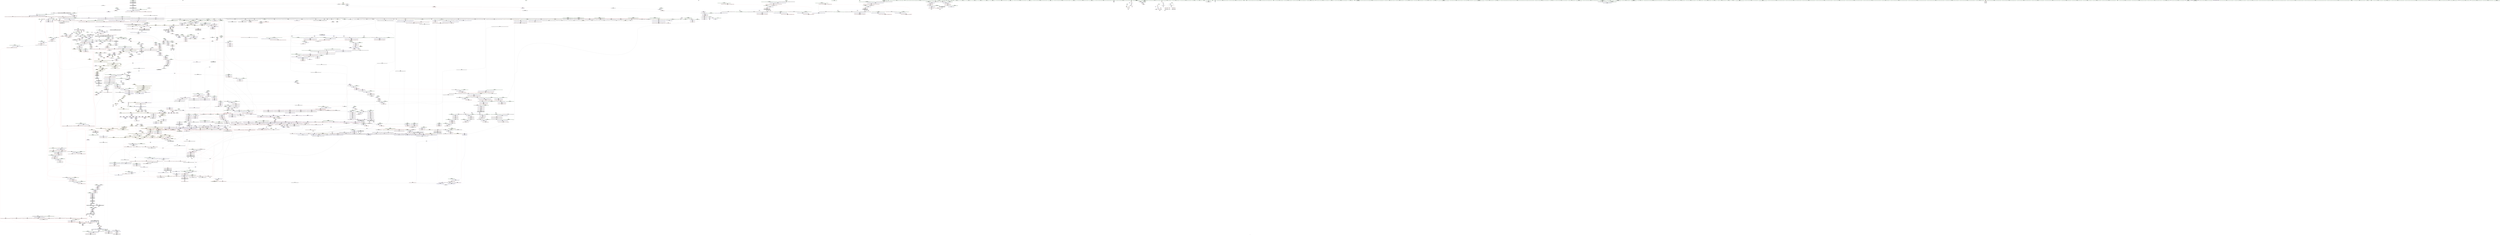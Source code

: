 digraph "SVFG" {
	label="SVFG";

	Node0x560d6c75ed90 [shape=record,color=grey,label="{NodeID: 0\nNullPtr}"];
	Node0x560d6c75ed90 -> Node0x560d6cd6cf60[style=solid];
	Node0x560d6c75ed90 -> Node0x560d6cd6d060[style=solid];
	Node0x560d6c75ed90 -> Node0x560d6cd6d130[style=solid];
	Node0x560d6c75ed90 -> Node0x560d6cd6d200[style=solid];
	Node0x560d6c75ed90 -> Node0x560d6cd6d2d0[style=solid];
	Node0x560d6c75ed90 -> Node0x560d6cd6d3a0[style=solid];
	Node0x560d6c75ed90 -> Node0x560d6cd6d470[style=solid];
	Node0x560d6c75ed90 -> Node0x560d6cd61020[style=solid];
	Node0x560d6c75ed90 -> Node0x560d6cd610f0[style=solid];
	Node0x560d6c75ed90 -> Node0x560d6cd611c0[style=solid];
	Node0x560d6c75ed90 -> Node0x560d6cd61290[style=solid];
	Node0x560d6c75ed90 -> Node0x560d6cd61360[style=solid];
	Node0x560d6c75ed90 -> Node0x560d6cd61430[style=solid];
	Node0x560d6c75ed90 -> Node0x560d6cd61500[style=solid];
	Node0x560d6c75ed90 -> Node0x560d6cd615d0[style=solid];
	Node0x560d6c75ed90 -> Node0x560d6cd616a0[style=solid];
	Node0x560d6c75ed90 -> Node0x560d6cd61770[style=solid];
	Node0x560d6c75ed90 -> Node0x560d6cd61840[style=solid];
	Node0x560d6c75ed90 -> Node0x560d6cd61910[style=solid];
	Node0x560d6c75ed90 -> Node0x560d6cd619e0[style=solid];
	Node0x560d6c75ed90 -> Node0x560d6cd61ab0[style=solid];
	Node0x560d6c75ed90 -> Node0x560d6cd61b80[style=solid];
	Node0x560d6c75ed90 -> Node0x560d6cd61c50[style=solid];
	Node0x560d6c75ed90 -> Node0x560d6cd61d20[style=solid];
	Node0x560d6c75ed90 -> Node0x560d6cd61df0[style=solid];
	Node0x560d6c75ed90 -> Node0x560d6cd61ec0[style=solid];
	Node0x560d6c75ed90 -> Node0x560d6cd61f90[style=solid];
	Node0x560d6c75ed90 -> Node0x560d6cd62060[style=solid];
	Node0x560d6c75ed90 -> Node0x560d6cd62130[style=solid];
	Node0x560d6c75ed90 -> Node0x560d6cd62200[style=solid];
	Node0x560d6c75ed90 -> Node0x560d6cd622d0[style=solid];
	Node0x560d6c75ed90 -> Node0x560d6cd623a0[style=solid];
	Node0x560d6c75ed90 -> Node0x560d6cd62470[style=solid];
	Node0x560d6c75ed90 -> Node0x560d6cd62540[style=solid];
	Node0x560d6c75ed90 -> Node0x560d6cd62610[style=solid];
	Node0x560d6c75ed90 -> Node0x560d6cd626e0[style=solid];
	Node0x560d6c75ed90 -> Node0x560d6cd627b0[style=solid];
	Node0x560d6c75ed90 -> Node0x560d6cd62880[style=solid];
	Node0x560d6c75ed90 -> Node0x560d6cd62950[style=solid];
	Node0x560d6c75ed90 -> Node0x560d6cd62a20[style=solid];
	Node0x560d6c75ed90 -> Node0x560d6cd62af0[style=solid];
	Node0x560d6c75ed90 -> Node0x560d6cd62bc0[style=solid];
	Node0x560d6c75ed90 -> Node0x560d6cd62c90[style=solid];
	Node0x560d6c75ed90 -> Node0x560d6cd62d60[style=solid];
	Node0x560d6c75ed90 -> Node0x560d6cd62e30[style=solid];
	Node0x560d6c75ed90 -> Node0x560d6cd62f00[style=solid];
	Node0x560d6c75ed90 -> Node0x560d6cd62fd0[style=solid];
	Node0x560d6c75ed90 -> Node0x560d6cd630a0[style=solid];
	Node0x560d6c75ed90 -> Node0x560d6cd63170[style=solid];
	Node0x560d6c75ed90 -> Node0x560d6cd9c760[style=solid];
	Node0x560d6c75ed90 -> Node0x560d6cd9e190[style=solid];
	Node0x560d6c75ed90 -> Node0x560d6cda3540[style=solid];
	Node0x560d6c75ed90 -> Node0x560d6cda3880[style=solid];
	Node0x560d6c75ed90 -> Node0x560d6cda3bc0[style=solid];
	Node0x560d6c75ed90 -> Node0x560d6cda3c90[style=solid];
	Node0x560d6c75ed90 -> Node0x560d6cda3f00[style=solid];
	Node0x560d6c75ed90 -> Node0x560d6cda7a50[style=solid];
	Node0x560d6c75ed90 -> Node0x560d6cddab30[style=solid];
	Node0x560d6c75ed90 -> Node0x560d6cddae30[style=solid];
	Node0x560d6c75ed90 -> Node0x560d6cddb130[style=solid];
	Node0x560d6c75ed90 -> Node0x560d6cddb2b0[style=solid];
	Node0x560d6c75ed90 -> Node0x560d6cddb5b0[style=solid];
	Node0x560d6c75ed90 -> Node0x560d6cddc330[style=solid];
	Node0x560d6c75ed90 -> Node0x560d6cddc630[style=solid];
	Node0x560d6c75ed90:s64 -> Node0x560d6cf0cd20[style=solid,color=red];
	Node0x560d6cd64040 [shape=record,color=black,label="{NodeID: 443\n248\<--331\n_ZNSt3mapIiiSt4lessIiESaISt4pairIKiiEEEixEOi_ret\<--second\n_ZNSt3mapIiiSt4lessIiESaISt4pairIKiiEEEixEOi\n|{<s0>11|<s1>12|<s2>13}}"];
	Node0x560d6cd64040:s0 -> Node0x560d6cef6b50[style=solid,color=blue];
	Node0x560d6cd64040:s1 -> Node0x560d6cef6c90[style=solid,color=blue];
	Node0x560d6cd64040:s2 -> Node0x560d6cef6e60[style=solid,color=blue];
	Node0x560d6cef6fa0 [shape=record,color=black,label="{NodeID: 3100\n202 = PHI()\n}"];
	Node0x560d6cd73520 [shape=record,color=red,label="{NodeID: 886\n990\<--892\nexn21\<--exn.slot\n_ZNSt8_Rb_treeIiSt4pairIKiiESt10_Select1stIS2_ESt4lessIiESaIS2_EE22_M_emplace_hint_uniqueIJRKSt21piecewise_construct_tSt5tupleIJOiEESD_IJEEEEESt17_Rb_tree_iteratorIS2_ESt23_Rb_tree_const_iteratorIS2_EDpOT_\n}"];
	Node0x560d6cd5c510 [shape=record,color=green,label="{NodeID: 222\n1252\<--1253\nthis.addr\<--this.addr_field_insensitive\n_ZNSt8_Rb_treeIiSt4pairIKiiESt10_Select1stIS2_ESt4lessIiESaIS2_EE14_M_create_nodeIJRKSt21piecewise_construct_tSt5tupleIJOiEESD_IJEEEEEPSt13_Rb_tree_nodeIS2_EDpOT_\n}"];
	Node0x560d6cd5c510 -> Node0x560d6cd75400[style=solid];
	Node0x560d6cd5c510 -> Node0x560d6cda2b80[style=solid];
	Node0x560d6cd7fa50 [shape=record,color=purple,label="{NodeID: 665\n2354\<--919\noffset_0\<--\n}"];
	Node0x560d6cd7fa50 -> Node0x560d6cda0e40[style=solid];
	Node0x560d6cf0c3d0 [shape=record,color=black,label="{NodeID: 3322\n1513 = PHI(945, )\n2nd arg _ZNSt8_Rb_treeIiSt4pairIKiiESt10_Select1stIS2_ESt4lessIiESaIS2_EE14_M_insert_nodeEPSt18_Rb_tree_node_baseSA_PSt13_Rb_tree_nodeIS2_E }"];
	Node0x560d6cf0c3d0 -> Node0x560d6cda4170[style=solid];
	Node0x560d6ce27b50 [shape=record,color=yellow,style=double,label="{NodeID: 2215\n338V_1 = ENCHI(MR_338V_0)\npts\{82 84 86 720004 17090004 \}\nFun[_ZNSt8_Rb_treeIiSt4pairIKiiESt10_Select1stIS2_ESt4lessIiESaIS2_EE14_M_lower_boundEPSt13_Rb_tree_nodeIS2_EPSt18_Rb_tree_node_baseRS1_]|{<s0>93}}"];
	Node0x560d6ce27b50:s0 -> Node0x560d6ce53f80[style=dashed,color=red];
	Node0x560d6cd9e330 [shape=record,color=blue,label="{NodeID: 1108\n437\<--435\n_M_right\<--_M_header4\n_ZNSt15_Rb_tree_header8_M_resetEv\n|{<s0>36}}"];
	Node0x560d6cd9e330:s0 -> Node0x560d6ce7d750[style=dashed,color=blue];
	Node0x560d6c75ee20 [shape=record,color=green,label="{NodeID: 1\n7\<--1\n__dso_handle\<--dummyObj\nGlob }"];
	Node0x560d6cd64110 [shape=record,color=black,label="{NodeID: 444\n361\<--360\n\<--this1\n_ZNSt8_Rb_treeIiSt4pairIKiiESt10_Select1stIS2_ESt4lessIiESaIS2_EE13_Rb_tree_implIS6_Lb1EEC2Ev\n|{<s0>32}}"];
	Node0x560d6cd64110:s0 -> Node0x560d6cf0b730[style=solid,color=red];
	Node0x560d6cef7070 [shape=record,color=black,label="{NodeID: 3101\n210 = PHI()\n}"];
	Node0x560d6cd735f0 [shape=record,color=red,label="{NodeID: 887\n991\<--894\nsel\<--ehselector.slot\n_ZNSt8_Rb_treeIiSt4pairIKiiESt10_Select1stIS2_ESt4lessIiESaIS2_EE22_M_emplace_hint_uniqueIJRKSt21piecewise_construct_tSt5tupleIJOiEESD_IJEEEEESt17_Rb_tree_iteratorIS2_ESt23_Rb_tree_const_iteratorIS2_EDpOT_\n}"];
	Node0x560d6cd5c5e0 [shape=record,color=green,label="{NodeID: 223\n1254\<--1255\n__args.addr\<--__args.addr_field_insensitive\n_ZNSt8_Rb_treeIiSt4pairIKiiESt10_Select1stIS2_ESt4lessIiESaIS2_EE14_M_create_nodeIJRKSt21piecewise_construct_tSt5tupleIJOiEESD_IJEEEEEPSt13_Rb_tree_nodeIS2_EDpOT_\n}"];
	Node0x560d6cd5c5e0 -> Node0x560d6cd754d0[style=solid];
	Node0x560d6cd5c5e0 -> Node0x560d6cda2c50[style=solid];
	Node0x560d6cd7fb20 [shape=record,color=purple,label="{NodeID: 666\n2355\<--920\noffset_0\<--\n}"];
	Node0x560d6cd7fb20 -> Node0x560d6cd9c0f0[style=solid];
	Node0x560d6cf0c4e0 [shape=record,color=black,label="{NodeID: 3323\n1514 = PHI(946, )\n3rd arg _ZNSt8_Rb_treeIiSt4pairIKiiESt10_Select1stIS2_ESt4lessIiESaIS2_EE14_M_insert_nodeEPSt18_Rb_tree_node_baseSA_PSt13_Rb_tree_nodeIS2_E }"];
	Node0x560d6cf0c4e0 -> Node0x560d6cda4240[style=solid];
	Node0x560d6cd9e400 [shape=record,color=blue,label="{NodeID: 1109\n439\<--9\n_M_node_count\<--\n_ZNSt15_Rb_tree_header8_M_resetEv\n|{<s0>36}}"];
	Node0x560d6cd9e400:s0 -> Node0x560d6ce7d750[style=dashed,color=blue];
	Node0x560d6cd30920 [shape=record,color=green,label="{NodeID: 2\n9\<--1\n\<--dummyObj\nCan only get source location for instruction, argument, global var or function.}"];
	Node0x560d6cd641e0 [shape=record,color=black,label="{NodeID: 445\n365\<--360\n\<--this1\n_ZNSt8_Rb_treeIiSt4pairIKiiESt10_Select1stIS2_ESt4lessIiESaIS2_EE13_Rb_tree_implIS6_Lb1EEC2Ev\n|{<s0>33}}"];
	Node0x560d6cd641e0:s0 -> Node0x560d6cf09a90[style=solid,color=red];
	Node0x560d6cef7140 [shape=record,color=black,label="{NodeID: 3102\n317 = PHI(868, )\n}"];
	Node0x560d6cef7140 -> Node0x560d6cd9d8a0[style=solid];
	Node0x560d6cd736c0 [shape=record,color=red,label="{NodeID: 888\n927\<--926\n\<--coerce.dive10\n_ZNSt8_Rb_treeIiSt4pairIKiiESt10_Select1stIS2_ESt4lessIiESaIS2_EE22_M_emplace_hint_uniqueIJRKSt21piecewise_construct_tSt5tupleIJOiEESD_IJEEEEESt17_Rb_tree_iteratorIS2_ESt23_Rb_tree_const_iteratorIS2_EDpOT_\n|{<s0>76}}"];
	Node0x560d6cd736c0:s0 -> Node0x560d6cf10540[style=solid,color=red];
	Node0x560d6cd5c6b0 [shape=record,color=green,label="{NodeID: 224\n1256\<--1257\n__args.addr2\<--__args.addr2_field_insensitive\n_ZNSt8_Rb_treeIiSt4pairIKiiESt10_Select1stIS2_ESt4lessIiESaIS2_EE14_M_create_nodeIJRKSt21piecewise_construct_tSt5tupleIJOiEESD_IJEEEEEPSt13_Rb_tree_nodeIS2_EDpOT_\n}"];
	Node0x560d6cd5c6b0 -> Node0x560d6cd94e60[style=solid];
	Node0x560d6cd5c6b0 -> Node0x560d6cda2d20[style=solid];
	Node0x560d6cd7fbf0 [shape=record,color=purple,label="{NodeID: 667\n932\<--931\n\<--\n_ZNSt8_Rb_treeIiSt4pairIKiiESt10_Select1stIS2_ESt4lessIiESaIS2_EE22_M_emplace_hint_uniqueIJRKSt21piecewise_construct_tSt5tupleIJOiEESD_IJEEEEESt17_Rb_tree_iteratorIS2_ESt23_Rb_tree_const_iteratorIS2_EDpOT_\n}"];
	Node0x560d6cd7fbf0 -> Node0x560d6cda0f10[style=solid];
	Node0x560d6cf0c5f0 [shape=record,color=black,label="{NodeID: 3324\n2297 = PHI(2283, )\n0th arg _ZSt7forwardIRPSt13_Rb_tree_nodeISt4pairIKiiEEEOT_RNSt16remove_referenceIS7_E4typeE }"];
	Node0x560d6cf0c5f0 -> Node0x560d6cda8dd0[style=solid];
	Node0x560d6cd9e4d0 [shape=record,color=blue,label="{NodeID: 1110\n456\<--455\nthis.addr\<--this\n_ZNSt8_Rb_treeIiSt4pairIKiiESt10_Select1stIS2_ESt4lessIiESaIS2_EED2Ev\n}"];
	Node0x560d6cd9e4d0 -> Node0x560d6cd70120[style=dashed];
	Node0x560d6cd52080 [shape=record,color=green,label="{NodeID: 3\n16\<--1\n.str\<--dummyObj\nGlob }"];
	Node0x560d6cd642b0 [shape=record,color=black,label="{NodeID: 446\n369\<--360\n\<--this1\n_ZNSt8_Rb_treeIiSt4pairIKiiESt10_Select1stIS2_ESt4lessIiESaIS2_EE13_Rb_tree_implIS6_Lb1EEC2Ev\n}"];
	Node0x560d6cd642b0 -> Node0x560d6cd7d760[style=solid];
	Node0x560d6cef9a40 [shape=record,color=black,label="{NodeID: 3103\n687 = PHI(692, )\n}"];
	Node0x560d6cef9a40 -> Node0x560d6cd75670[style=solid];
	Node0x560d6cd73790 [shape=record,color=red,label="{NodeID: 889\n939\<--938\n\<--second\n_ZNSt8_Rb_treeIiSt4pairIKiiESt10_Select1stIS2_ESt4lessIiESaIS2_EE22_M_emplace_hint_uniqueIJRKSt21piecewise_construct_tSt5tupleIJOiEESD_IJEEEEESt17_Rb_tree_iteratorIS2_ESt23_Rb_tree_const_iteratorIS2_EDpOT_\n}"];
	Node0x560d6cd73790 -> Node0x560d6cddc630[style=solid];
	Node0x560d6cd5c780 [shape=record,color=green,label="{NodeID: 225\n1258\<--1259\n__args.addr4\<--__args.addr4_field_insensitive\n_ZNSt8_Rb_treeIiSt4pairIKiiESt10_Select1stIS2_ESt4lessIiESaIS2_EE14_M_create_nodeIJRKSt21piecewise_construct_tSt5tupleIJOiEESD_IJEEEEEPSt13_Rb_tree_nodeIS2_EDpOT_\n}"];
	Node0x560d6cd5c780 -> Node0x560d6cd94f30[style=solid];
	Node0x560d6cd5c780 -> Node0x560d6cda2df0[style=solid];
	Node0x560d6cd7fcc0 [shape=record,color=purple,label="{NodeID: 668\n935\<--931\n\<--\n_ZNSt8_Rb_treeIiSt4pairIKiiESt10_Select1stIS2_ESt4lessIiESaIS2_EE22_M_emplace_hint_uniqueIJRKSt21piecewise_construct_tSt5tupleIJOiEESD_IJEEEEESt17_Rb_tree_iteratorIS2_ESt23_Rb_tree_const_iteratorIS2_EDpOT_\n}"];
	Node0x560d6cd7fcc0 -> Node0x560d6cda0fe0[style=solid];
	Node0x560d6cf0c700 [shape=record,color=black,label="{NodeID: 3325\n2313 = PHI(1018, )\n0th arg _ZNSt5tupleIJOiEEC2IJiELb1EEEDpOT_ }"];
	Node0x560d6cf0c700 -> Node0x560d6cda8ea0[style=solid];
	Node0x560d6cd9e5a0 [shape=record,color=blue,label="{NodeID: 1111\n458\<--476\nexn.slot\<--\n_ZNSt8_Rb_treeIiSt4pairIKiiESt10_Select1stIS2_ESt4lessIiESaIS2_EED2Ev\n}"];
	Node0x560d6cd9e5a0 -> Node0x560d6cd701f0[style=dashed];
	Node0x560d6cd52110 [shape=record,color=green,label="{NodeID: 4\n18\<--1\n.str.1\<--dummyObj\nGlob }"];
	Node0x560d6cd64380 [shape=record,color=black,label="{NodeID: 447\n371\<--370\n\<--\n_ZNSt8_Rb_treeIiSt4pairIKiiESt10_Select1stIS2_ESt4lessIiESaIS2_EE13_Rb_tree_implIS6_Lb1EEC2Ev\n|{<s0>34}}"];
	Node0x560d6cd64380:s0 -> Node0x560d6cf06bb0[style=solid,color=red];
	Node0x560d6cef9c70 [shape=record,color=black,label="{NodeID: 3104\n275 = PHI(762, )\n}"];
	Node0x560d6cef9c70 -> Node0x560d6cd9d700[style=solid];
	Node0x560d6cd73860 [shape=record,color=red,label="{NodeID: 890\n943\<--942\n\<--first\n_ZNSt8_Rb_treeIiSt4pairIKiiESt10_Select1stIS2_ESt4lessIiESaIS2_EE22_M_emplace_hint_uniqueIJRKSt21piecewise_construct_tSt5tupleIJOiEESD_IJEEEEESt17_Rb_tree_iteratorIS2_ESt23_Rb_tree_const_iteratorIS2_EDpOT_\n|{<s0>77}}"];
	Node0x560d6cd73860:s0 -> Node0x560d6cf0c2c0[style=solid,color=red];
	Node0x560d6cd5c850 [shape=record,color=green,label="{NodeID: 226\n1260\<--1261\n__tmp\<--__tmp_field_insensitive\n_ZNSt8_Rb_treeIiSt4pairIKiiESt10_Select1stIS2_ESt4lessIiESaIS2_EE14_M_create_nodeIJRKSt21piecewise_construct_tSt5tupleIJOiEESD_IJEEEEEPSt13_Rb_tree_nodeIS2_EDpOT_\n}"];
	Node0x560d6cd5c850 -> Node0x560d6cd95000[style=solid];
	Node0x560d6cd5c850 -> Node0x560d6cd950d0[style=solid];
	Node0x560d6cd5c850 -> Node0x560d6cda2ec0[style=solid];
	Node0x560d6cd7fd90 [shape=record,color=purple,label="{NodeID: 669\n1011\<--1010\n_M_node\<--this1\n_ZNSt23_Rb_tree_const_iteratorISt4pairIKiiEEC2ERKSt17_Rb_tree_iteratorIS2_E\n}"];
	Node0x560d6cd7fd90 -> Node0x560d6cda1660[style=solid];
	Node0x560d6cf0c810 [shape=record,color=black,label="{NodeID: 3326\n2314 = PHI(1024, )\n1st arg _ZNSt5tupleIJOiEEC2IJiELb1EEEDpOT_ }"];
	Node0x560d6cf0c810 -> Node0x560d6cda8f70[style=solid];
	Node0x560d6cd9e670 [shape=record,color=blue,label="{NodeID: 1112\n460\<--478\nehselector.slot\<--\n_ZNSt8_Rb_treeIiSt4pairIKiiESt10_Select1stIS2_ESt4lessIiESaIS2_EED2Ev\n}"];
	Node0x560d6cd529a0 [shape=record,color=green,label="{NodeID: 5\n20\<--1\nstdin\<--dummyObj\nGlob }"];
	Node0x560d6cd64450 [shape=record,color=black,label="{NodeID: 448\n382\<--381\n\<--this1\n_ZNSaISt13_Rb_tree_nodeISt4pairIKiiEEEC2Ev\n|{<s0>35}}"];
	Node0x560d6cd64450:s0 -> Node0x560d6cf0d330[style=solid,color=red];
	Node0x560d6cef9db0 [shape=record,color=black,label="{NodeID: 3105\n280 = PHI(801, )\n}"];
	Node0x560d6cef9db0 -> Node0x560d6cd9d7d0[style=solid];
	Node0x560d6cd73930 [shape=record,color=red,label="{NodeID: 891\n945\<--944\n\<--second13\n_ZNSt8_Rb_treeIiSt4pairIKiiESt10_Select1stIS2_ESt4lessIiESaIS2_EE22_M_emplace_hint_uniqueIJRKSt21piecewise_construct_tSt5tupleIJOiEESD_IJEEEEESt17_Rb_tree_iteratorIS2_ESt23_Rb_tree_const_iteratorIS2_EDpOT_\n|{<s0>77}}"];
	Node0x560d6cd73930:s0 -> Node0x560d6cf0c3d0[style=solid,color=red];
	Node0x560d6cd5c920 [shape=record,color=green,label="{NodeID: 227\n1268\<--1269\n_ZNSt8_Rb_treeIiSt4pairIKiiESt10_Select1stIS2_ESt4lessIiESaIS2_EE11_M_get_nodeEv\<--_ZNSt8_Rb_treeIiSt4pairIKiiESt10_Select1stIS2_ESt4lessIiESaIS2_EE11_M_get_nodeEv_field_insensitive\n}"];
	Node0x560d6cd7fe60 [shape=record,color=purple,label="{NodeID: 670\n1013\<--1012\n_M_node2\<--\n_ZNSt23_Rb_tree_const_iteratorISt4pairIKiiEEC2ERKSt17_Rb_tree_iteratorIS2_E\n}"];
	Node0x560d6cd7fe60 -> Node0x560d6cd73d40[style=solid];
	Node0x560d6cf0c920 [shape=record,color=black,label="{NodeID: 3327\n2180 = PHI(1320, 2058, )\n0th arg _ZNSt17_Rb_tree_iteratorISt4pairIKiiEEmmEv }"];
	Node0x560d6cf0c920 -> Node0x560d6cda8000[style=solid];
	Node0x560d6cd9e740 [shape=record,color=blue,label="{NodeID: 1113\n489\<--487\nthis.addr\<--this\n_ZNSt8_Rb_treeIiSt4pairIKiiESt10_Select1stIS2_ESt4lessIiESaIS2_EE8_M_eraseEPSt13_Rb_tree_nodeIS2_E\n}"];
	Node0x560d6cd9e740 -> Node0x560d6cd702c0[style=dashed];
	Node0x560d6cd52a30 [shape=record,color=green,label="{NodeID: 6\n21\<--1\n.str.2\<--dummyObj\nGlob }"];
	Node0x560d6cd64520 [shape=record,color=black,label="{NodeID: 449\n503\<--502\n\<--\n_ZNSt8_Rb_treeIiSt4pairIKiiESt10_Select1stIS2_ESt4lessIiESaIS2_EE8_M_eraseEPSt13_Rb_tree_nodeIS2_E\n|{<s0>45}}"];
	Node0x560d6cd64520:s0 -> Node0x560d6cf0ba60[style=solid,color=red];
	Node0x560d6cef9ef0 [shape=record,color=black,label="{NodeID: 3106\n285 = PHI(784, )\n}"];
	Node0x560d6cd73a00 [shape=record,color=red,label="{NodeID: 892\n969\<--968\n\<--first17\n_ZNSt8_Rb_treeIiSt4pairIKiiESt10_Select1stIS2_ESt4lessIiESaIS2_EE22_M_emplace_hint_uniqueIJRKSt21piecewise_construct_tSt5tupleIJOiEESD_IJEEEEESt17_Rb_tree_iteratorIS2_ESt23_Rb_tree_const_iteratorIS2_EDpOT_\n|{<s0>82}}"];
	Node0x560d6cd73a00:s0 -> Node0x560d6cf0ad50[style=solid,color=red];
	Node0x560d6cd5ca20 [shape=record,color=green,label="{NodeID: 228\n1279\<--1280\n_ZNSt8_Rb_treeIiSt4pairIKiiESt10_Select1stIS2_ESt4lessIiESaIS2_EE17_M_construct_nodeIJRKSt21piecewise_construct_tSt5tupleIJOiEESD_IJEEEEEvPSt13_Rb_tree_nodeIS2_EDpOT_\<--_ZNSt8_Rb_treeIiSt4pairIKiiESt10_Select1stIS2_ESt4lessIiESaIS2_EE17_M_construct_nodeIJRKSt21piecewise_construct_tSt5tupleIJOiEESD_IJEEEEEvPSt13_Rb_tree_nodeIS2_EDpOT__field_insensitive\n}"];
	Node0x560d6cd7ff30 [shape=record,color=purple,label="{NodeID: 671\n1067\<--1050\ncoerce.dive\<--retval\n_ZNSt8_Rb_treeIiSt4pairIKiiESt10_Select1stIS2_ESt4lessIiESaIS2_EE11lower_boundERS1_\n}"];
	Node0x560d6cd7ff30 -> Node0x560d6cda1a70[style=solid];
	Node0x560d6cf0cb00 [shape=record,color=black,label="{NodeID: 3328\n1682 = PHI(1675, )\n0th arg _ZN9__gnu_cxx13new_allocatorISt13_Rb_tree_nodeISt4pairIKiiEEE8allocateEmPKv }"];
	Node0x560d6cf0cb00 -> Node0x560d6cda50e0[style=solid];
	Node0x560d6ce28120 [shape=record,color=yellow,style=double,label="{NodeID: 2221\n56V_1 = ENCHI(MR_56V_0)\npts\{2680000 \}\nFun[_ZN9__gnu_cxx13new_allocatorISt13_Rb_tree_nodeISt4pairIKiiEEE9constructIS4_JRKSt21piecewise_construct_tSt5tupleIJOiEESB_IJEEEEEvPT_DpOT0_]|{<s0>174}}"];
	Node0x560d6ce28120:s0 -> Node0x560d6ce3fdd0[style=dashed,color=red];
	Node0x560d6cd9e810 [shape=record,color=blue,label="{NodeID: 1114\n491\<--488\n__x.addr\<--__x\n_ZNSt8_Rb_treeIiSt4pairIKiiESt10_Select1stIS2_ESt4lessIiESaIS2_EE8_M_eraseEPSt13_Rb_tree_nodeIS2_E\n}"];
	Node0x560d6cd9e810 -> Node0x560d6ce2c130[style=dashed];
	Node0x560d6cd52ac0 [shape=record,color=green,label="{NodeID: 7\n23\<--1\n.str.3\<--dummyObj\nGlob }"];
	Node0x560d6cd645f0 [shape=record,color=black,label="{NodeID: 450\n509\<--508\n\<--\n_ZNSt8_Rb_treeIiSt4pairIKiiESt10_Select1stIS2_ESt4lessIiESaIS2_EE8_M_eraseEPSt13_Rb_tree_nodeIS2_E\n|{<s0>47}}"];
	Node0x560d6cd645f0:s0 -> Node0x560d6cf03640[style=solid,color=red];
	Node0x560d6cefa000 [shape=record,color=black,label="{NodeID: 3107\n293 = PHI(853, )\n}"];
	Node0x560d6cefa000 -> Node0x560d6cd7d280[style=solid];
	Node0x560d6cd73ad0 [shape=record,color=red,label="{NodeID: 893\n988\<--987\n\<--coerce.dive20\n_ZNSt8_Rb_treeIiSt4pairIKiiESt10_Select1stIS2_ESt4lessIiESaIS2_EE22_M_emplace_hint_uniqueIJRKSt21piecewise_construct_tSt5tupleIJOiEESD_IJEEEEESt17_Rb_tree_iteratorIS2_ESt23_Rb_tree_const_iteratorIS2_EDpOT_\n}"];
	Node0x560d6cd73ad0 -> Node0x560d6cd76370[style=solid];
	Node0x560d6ce554d0 [shape=record,color=yellow,style=double,label="{NodeID: 2443\n139V_1 = ENCHI(MR_139V_0)\npts\{720002 \}\nFun[_ZNSt8_Rb_treeIiSt4pairIKiiESt10_Select1stIS2_ESt4lessIiESaIS2_EE29_M_get_insert_hint_unique_posESt23_Rb_tree_const_iteratorIS2_ERS1_]|{|<s1>115|<s2>116|<s3>123|<s4>128|<s5>129|<s6>130|<s7>136|<s8>141|<s9>142|<s10>143|<s11>144}}"];
	Node0x560d6ce554d0 -> Node0x560d6cd95ea0[style=dashed];
	Node0x560d6ce554d0:s1 -> Node0x560d6ce523e0[style=dashed,color=red];
	Node0x560d6ce554d0:s2 -> Node0x560d6ce48fd0[style=dashed,color=red];
	Node0x560d6ce554d0:s3 -> Node0x560d6ce486d0[style=dashed,color=red];
	Node0x560d6ce554d0:s4 -> Node0x560d6ce523e0[style=dashed,color=red];
	Node0x560d6ce554d0:s5 -> Node0x560d6ce486d0[style=dashed,color=red];
	Node0x560d6ce554d0:s6 -> Node0x560d6ce48fd0[style=dashed,color=red];
	Node0x560d6ce554d0:s7 -> Node0x560d6ce523e0[style=dashed,color=red];
	Node0x560d6ce554d0:s8 -> Node0x560d6ce523e0[style=dashed,color=red];
	Node0x560d6ce554d0:s9 -> Node0x560d6ce486d0[style=dashed,color=red];
	Node0x560d6ce554d0:s10 -> Node0x560d6ce48fd0[style=dashed,color=red];
	Node0x560d6ce554d0:s11 -> Node0x560d6ce56c30[style=dashed,color=red];
	Node0x560d6cd65040 [shape=record,color=green,label="{NodeID: 229\n1285\<--1286\n__t.addr\<--__t.addr_field_insensitive\n_ZSt7forwardIRKSt21piecewise_construct_tEOT_RNSt16remove_referenceIS3_E4typeE\n}"];
	Node0x560d6cd65040 -> Node0x560d6cd951a0[style=solid];
	Node0x560d6cd65040 -> Node0x560d6cda2f90[style=solid];
	Node0x560d6cd80000 [shape=record,color=purple,label="{NodeID: 672\n1069\<--1050\ncoerce.dive4\<--retval\n_ZNSt8_Rb_treeIiSt4pairIKiiESt10_Select1stIS2_ESt4lessIiESaIS2_EE11lower_boundERS1_\n}"];
	Node0x560d6cd80000 -> Node0x560d6cd74150[style=solid];
	Node0x560d6cf0cc10 [shape=record,color=black,label="{NodeID: 3329\n1683 = PHI(1676, )\n1st arg _ZN9__gnu_cxx13new_allocatorISt13_Rb_tree_nodeISt4pairIKiiEEE8allocateEmPKv }"];
	Node0x560d6cf0cc10 -> Node0x560d6cda51b0[style=solid];
	Node0x560d6ce28200 [shape=record,color=yellow,style=double,label="{NodeID: 2222\n191V_1 = ENCHI(MR_191V_0)\npts\{17780000 \}\nFun[_ZN9__gnu_cxx13new_allocatorISt13_Rb_tree_nodeISt4pairIKiiEEE9constructIS4_JRKSt21piecewise_construct_tSt5tupleIJOiEESB_IJEEEEEvPT_DpOT0_]|{<s0>174}}"];
	Node0x560d6ce28200:s0 -> Node0x560d6ce3feb0[style=dashed,color=red];
	Node0x560d6cd9e8e0 [shape=record,color=blue,label="{NodeID: 1115\n493\<--510\n__y\<--call2\n_ZNSt8_Rb_treeIiSt4pairIKiiESt10_Select1stIS2_ESt4lessIiESaIS2_EE8_M_eraseEPSt13_Rb_tree_nodeIS2_E\n}"];
	Node0x560d6cd9e8e0 -> Node0x560d6cd706d0[style=dashed];
	Node0x560d6cd9e8e0 -> Node0x560d6ce2c630[style=dashed];
	Node0x560d6cd523c0 [shape=record,color=green,label="{NodeID: 8\n25\<--1\nstdout\<--dummyObj\nGlob }"];
	Node0x560d6cd646c0 [shape=record,color=black,label="{NodeID: 451\n529\<--528\n\<--_M_impl\n_ZNSt8_Rb_treeIiSt4pairIKiiESt10_Select1stIS2_ESt4lessIiESaIS2_EE8_M_beginEv\n}"];
	Node0x560d6cd646c0 -> Node0x560d6cd7e530[style=solid];
	Node0x560d6cefa170 [shape=record,color=black,label="{NodeID: 3108\n297 = PHI(833, )\n}"];
	Node0x560d6cefa170 -> Node0x560d6c4b6690[style=solid];
	Node0x560d6cd73ba0 [shape=record,color=red,label="{NodeID: 894\n1010\<--1004\nthis1\<--this.addr\n_ZNSt23_Rb_tree_const_iteratorISt4pairIKiiEEC2ERKSt17_Rb_tree_iteratorIS2_E\n}"];
	Node0x560d6cd73ba0 -> Node0x560d6cd7fd90[style=solid];
	Node0x560d6ce555b0 [shape=record,color=yellow,style=double,label="{NodeID: 2444\n141V_1 = ENCHI(MR_141V_0)\npts\{720003 \}\nFun[_ZNSt8_Rb_treeIiSt4pairIKiiESt10_Select1stIS2_ESt4lessIiESaIS2_EE29_M_get_insert_hint_unique_posESt23_Rb_tree_const_iteratorIS2_ERS1_]|{|<s2>115|<s3>116|<s4>123|<s5>127|<s6>128|<s7>129|<s8>130|<s9>136|<s10>140|<s11>141|<s12>142|<s13>143|<s14>144}}"];
	Node0x560d6ce555b0 -> Node0x560d6cd95c30[style=dashed];
	Node0x560d6ce555b0 -> Node0x560d6cd962b0[style=dashed];
	Node0x560d6ce555b0:s2 -> Node0x560d6ce523e0[style=dashed,color=red];
	Node0x560d6ce555b0:s3 -> Node0x560d6ce490b0[style=dashed,color=red];
	Node0x560d6ce555b0:s4 -> Node0x560d6ce486d0[style=dashed,color=red];
	Node0x560d6ce555b0:s5 -> Node0x560d6ce4fd00[style=dashed,color=red];
	Node0x560d6ce555b0:s6 -> Node0x560d6ce523e0[style=dashed,color=red];
	Node0x560d6ce555b0:s7 -> Node0x560d6ce486d0[style=dashed,color=red];
	Node0x560d6ce555b0:s8 -> Node0x560d6ce490b0[style=dashed,color=red];
	Node0x560d6ce555b0:s9 -> Node0x560d6ce523e0[style=dashed,color=red];
	Node0x560d6ce555b0:s10 -> Node0x560d6ce4fd00[style=dashed,color=red];
	Node0x560d6ce555b0:s11 -> Node0x560d6ce523e0[style=dashed,color=red];
	Node0x560d6ce555b0:s12 -> Node0x560d6ce486d0[style=dashed,color=red];
	Node0x560d6ce555b0:s13 -> Node0x560d6ce490b0[style=dashed,color=red];
	Node0x560d6ce555b0:s14 -> Node0x560d6ce56c30[style=dashed,color=red];
	Node0x560d6cd650d0 [shape=record,color=green,label="{NodeID: 230\n1292\<--1293\n__t.addr\<--__t.addr_field_insensitive\n_ZSt7forwardISt5tupleIJOiEEEOT_RNSt16remove_referenceIS3_E4typeE\n}"];
	Node0x560d6cd650d0 -> Node0x560d6cd95270[style=solid];
	Node0x560d6cd650d0 -> Node0x560d6cda3060[style=solid];
	Node0x560d6cd800d0 [shape=record,color=purple,label="{NodeID: 673\n1120\<--1077\ncoerce.dive\<--retval\n_ZNSt8_Rb_treeIiSt4pairIKiiESt10_Select1stIS2_ESt4lessIiESaIS2_EE14_M_lower_boundEPSt13_Rb_tree_nodeIS2_EPSt18_Rb_tree_node_baseRS1_\n}"];
	Node0x560d6cd800d0 -> Node0x560d6cd748a0[style=solid];
	Node0x560d6cf0cd20 [shape=record,color=black,label="{NodeID: 3330\n1684 = PHI(3, )\n2nd arg _ZN9__gnu_cxx13new_allocatorISt13_Rb_tree_nodeISt4pairIKiiEEE8allocateEmPKv }"];
	Node0x560d6cf0cd20 -> Node0x560d6cda5280[style=solid];
	Node0x560d6ce282e0 [shape=record,color=yellow,style=double,label="{NodeID: 2223\n62V_1 = ENCHI(MR_62V_0)\npts\{82 84 86 \}\nFun[_ZN9__gnu_cxx13new_allocatorISt13_Rb_tree_nodeISt4pairIKiiEEE9constructIS4_JRKSt21piecewise_construct_tSt5tupleIJOiEESB_IJEEEEEvPT_DpOT0_]|{<s0>176}}"];
	Node0x560d6ce282e0:s0 -> Node0x560d6ce4eff0[style=dashed,color=red];
	Node0x560d6cd9e9b0 [shape=record,color=blue,label="{NodeID: 1116\n491\<--518\n__x.addr\<--\n_ZNSt8_Rb_treeIiSt4pairIKiiESt10_Select1stIS2_ESt4lessIiESaIS2_EE8_M_eraseEPSt13_Rb_tree_nodeIS2_E\n}"];
	Node0x560d6cd9e9b0 -> Node0x560d6ce2c130[style=dashed];
	Node0x560d6cd52480 [shape=record,color=green,label="{NodeID: 9\n26\<--1\n.str.4\<--dummyObj\nGlob }"];
	Node0x560d6cd64790 [shape=record,color=black,label="{NodeID: 452\n531\<--530\n\<--add.ptr\n_ZNSt8_Rb_treeIiSt4pairIKiiESt10_Select1stIS2_ESt4lessIiESaIS2_EE8_M_beginEv\n}"];
	Node0x560d6cd64790 -> Node0x560d6cd7e600[style=solid];
	Node0x560d6cd64790 -> Node0x560d6cd7e6d0[style=solid];
	Node0x560d6cefa2b0 [shape=record,color=black,label="{NodeID: 3109\n309 = PHI(1035, )\n|{<s0>26}}"];
	Node0x560d6cefa2b0:s0 -> Node0x560d6cf05730[style=solid,color=red];
	Node0x560d6cd73c70 [shape=record,color=red,label="{NodeID: 895\n1012\<--1006\n\<--__it.addr\n_ZNSt23_Rb_tree_const_iteratorISt4pairIKiiEEC2ERKSt17_Rb_tree_iteratorIS2_E\n}"];
	Node0x560d6cd73c70 -> Node0x560d6cd7fe60[style=solid];
	Node0x560d6ce55690 [shape=record,color=yellow,style=double,label="{NodeID: 2445\n30V_1 = ENCHI(MR_30V_0)\npts\{720004 \}\nFun[_ZNSt8_Rb_treeIiSt4pairIKiiESt10_Select1stIS2_ESt4lessIiESaIS2_EE29_M_get_insert_hint_unique_posESt23_Rb_tree_const_iteratorIS2_ERS1_]|{<s0>110|<s1>113|<s2>116|<s3>118|<s4>126|<s5>130|<s6>132|<s7>139|<s8>143}}"];
	Node0x560d6ce55690:s0 -> Node0x560d6ce43410[style=dashed,color=red];
	Node0x560d6ce55690:s1 -> Node0x560d6ce53f80[style=dashed,color=red];
	Node0x560d6ce55690:s2 -> Node0x560d6ce49510[style=dashed,color=red];
	Node0x560d6ce55690:s3 -> Node0x560d6ce53f80[style=dashed,color=red];
	Node0x560d6ce55690:s4 -> Node0x560d6ce53f80[style=dashed,color=red];
	Node0x560d6ce55690:s5 -> Node0x560d6ce49510[style=dashed,color=red];
	Node0x560d6ce55690:s6 -> Node0x560d6ce53f80[style=dashed,color=red];
	Node0x560d6ce55690:s7 -> Node0x560d6ce53f80[style=dashed,color=red];
	Node0x560d6ce55690:s8 -> Node0x560d6ce49510[style=dashed,color=red];
	Node0x560d6cd651a0 [shape=record,color=green,label="{NodeID: 231\n1299\<--1300\n__t.addr\<--__t.addr_field_insensitive\n_ZSt7forwardISt5tupleIJEEEOT_RNSt16remove_referenceIS2_E4typeE\n}"];
	Node0x560d6cd651a0 -> Node0x560d6cd95340[style=solid];
	Node0x560d6cd651a0 -> Node0x560d6cda3130[style=solid];
	Node0x560d6cd801a0 [shape=record,color=purple,label="{NodeID: 674\n1096\<--1091\n_M_impl\<--this1\n_ZNSt8_Rb_treeIiSt4pairIKiiESt10_Select1stIS2_ESt4lessIiESaIS2_EE14_M_lower_boundEPSt13_Rb_tree_nodeIS2_EPSt18_Rb_tree_node_baseRS1_\n}"];
	Node0x560d6cd801a0 -> Node0x560d6cd765e0[style=solid];
	Node0x560d6cf0ce30 [shape=record,color=black,label="{NodeID: 3331\n723 = PHI(715, )\n0th arg _ZN9__gnu_cxx13new_allocatorISt13_Rb_tree_nodeISt4pairIKiiEEE10deallocateEPS5_m }"];
	Node0x560d6cf0ce30 -> Node0x560d6cd9fb90[style=solid];
	Node0x560d6ce283c0 [shape=record,color=yellow,style=double,label="{NodeID: 2224\n184V_1 = ENCHI(MR_184V_0)\npts\{720004 720005 17090004 17090005 \}\nFun[_ZN9__gnu_cxx13new_allocatorISt13_Rb_tree_nodeISt4pairIKiiEEE9constructIS4_JRKSt21piecewise_construct_tSt5tupleIJOiEESB_IJEEEEEvPT_DpOT0_]|{<s0>176}}"];
	Node0x560d6ce283c0:s0 -> Node0x560d6ce4f100[style=dashed,color=red];
	Node0x560d6cd9ea80 [shape=record,color=blue,label="{NodeID: 1117\n524\<--523\nthis.addr\<--this\n_ZNSt8_Rb_treeIiSt4pairIKiiESt10_Select1stIS2_ESt4lessIiESaIS2_EE8_M_beginEv\n}"];
	Node0x560d6cd9ea80 -> Node0x560d6cd707a0[style=dashed];
	Node0x560d6cd52540 [shape=record,color=green,label="{NodeID: 10\n28\<--1\n.str.5\<--dummyObj\nGlob }"];
	Node0x560d6cd64860 [shape=record,color=black,label="{NodeID: 453\n535\<--534\n\<--\n_ZNSt8_Rb_treeIiSt4pairIKiiESt10_Select1stIS2_ESt4lessIiESaIS2_EE8_M_beginEv\n}"];
	Node0x560d6cd64860 -> Node0x560d6cd64930[style=solid];
	Node0x560d6cefa3f0 [shape=record,color=black,label="{NodeID: 3110\n330 = PHI(853, )\n}"];
	Node0x560d6cefa3f0 -> Node0x560d6cd7d4f0[style=solid];
	Node0x560d6cd73d40 [shape=record,color=red,label="{NodeID: 896\n1014\<--1013\n\<--_M_node2\n_ZNSt23_Rb_tree_const_iteratorISt4pairIKiiEEC2ERKSt17_Rb_tree_iteratorIS2_E\n}"];
	Node0x560d6cd73d40 -> Node0x560d6cda1660[style=solid];
	Node0x560d6ce55770 [shape=record,color=yellow,style=double,label="{NodeID: 2446\n437V_1 = ENCHI(MR_437V_0)\npts\{13090000 \}\nFun[_ZNSt8_Rb_treeIiSt4pairIKiiESt10_Select1stIS2_ESt4lessIiESaIS2_EE29_M_get_insert_hint_unique_posESt23_Rb_tree_const_iteratorIS2_ERS1_]|{|<s3>115|<s4>123|<s5>128|<s6>129|<s7>136|<s8>141|<s9>142|<s10>144}}"];
	Node0x560d6ce55770 -> Node0x560d6cda3610[style=dashed];
	Node0x560d6ce55770 -> Node0x560d6cda3950[style=dashed];
	Node0x560d6ce55770 -> Node0x560d6cda3d60[style=dashed];
	Node0x560d6ce55770:s3 -> Node0x560d6cda7160[style=dashed,color=red];
	Node0x560d6ce55770:s4 -> Node0x560d6cda7e60[style=dashed,color=red];
	Node0x560d6ce55770:s5 -> Node0x560d6cda7160[style=dashed,color=red];
	Node0x560d6ce55770:s6 -> Node0x560d6cda7e60[style=dashed,color=red];
	Node0x560d6ce55770:s7 -> Node0x560d6cda7160[style=dashed,color=red];
	Node0x560d6ce55770:s8 -> Node0x560d6cda7160[style=dashed,color=red];
	Node0x560d6ce55770:s9 -> Node0x560d6cda7e60[style=dashed,color=red];
	Node0x560d6ce55770:s10 -> Node0x560d6cda85b0[style=dashed,color=red];
	Node0x560d6cd65270 [shape=record,color=green,label="{NodeID: 232\n1308\<--1309\nretval\<--retval_field_insensitive\n_ZNSt8_Rb_treeIiSt4pairIKiiESt10_Select1stIS2_ESt4lessIiESaIS2_EE29_M_get_insert_hint_unique_posESt23_Rb_tree_const_iteratorIS2_ERS1_\n|{|<s4>115|<s5>123|<s6>128|<s7>129|<s8>136|<s9>141|<s10>142|<s11>144}}"];
	Node0x560d6cd65270 -> Node0x560d6cd77960[style=solid];
	Node0x560d6cd65270 -> Node0x560d6cd77a30[style=solid];
	Node0x560d6cd65270 -> Node0x560d6cd77b00[style=solid];
	Node0x560d6cd65270 -> Node0x560d6cd77bd0[style=solid];
	Node0x560d6cd65270:s4 -> Node0x560d6cf0d8a0[style=solid,color=red];
	Node0x560d6cd65270:s5 -> Node0x560d6cf061c0[style=solid,color=red];
	Node0x560d6cd65270:s6 -> Node0x560d6cf0d8a0[style=solid,color=red];
	Node0x560d6cd65270:s7 -> Node0x560d6cf061c0[style=solid,color=red];
	Node0x560d6cd65270:s8 -> Node0x560d6cf0d8a0[style=solid,color=red];
	Node0x560d6cd65270:s9 -> Node0x560d6cf0d8a0[style=solid,color=red];
	Node0x560d6cd65270:s10 -> Node0x560d6cf061c0[style=solid,color=red];
	Node0x560d6cd65270:s11 -> Node0x560d6cf10ba0[style=solid,color=red];
	Node0x560d6cd80270 [shape=record,color=purple,label="{NodeID: 675\n1098\<--1097\n_M_key_compare\<--\n_ZNSt8_Rb_treeIiSt4pairIKiiESt10_Select1stIS2_ESt4lessIiESaIS2_EE14_M_lower_boundEPSt13_Rb_tree_nodeIS2_EPSt18_Rb_tree_node_baseRS1_\n|{<s0>93}}"];
	Node0x560d6cd80270:s0 -> Node0x560d6cf0eaf0[style=solid,color=red];
	Node0x560d6cf0cf70 [shape=record,color=black,label="{NodeID: 3332\n724 = PHI(716, )\n1st arg _ZN9__gnu_cxx13new_allocatorISt13_Rb_tree_nodeISt4pairIKiiEEE10deallocateEPS5_m }"];
	Node0x560d6cf0cf70 -> Node0x560d6cd9fc60[style=solid];
	Node0x560d6cd9eb50 [shape=record,color=blue,label="{NodeID: 1118\n539\<--538\nthis.addr\<--this\n_ZNSt8_Rb_treeIiSt4pairIKiiESt10_Select1stIS2_ESt4lessIiESaIS2_EE13_Rb_tree_implIS6_Lb1EED2Ev\n}"];
	Node0x560d6cd9eb50 -> Node0x560d6cd70940[style=dashed];
	Node0x560d6cd222b0 [shape=record,color=green,label="{NodeID: 11\n30\<--1\n.str.6\<--dummyObj\nGlob }"];
	Node0x560d6cd64930 [shape=record,color=black,label="{NodeID: 454\n522\<--535\n_ZNSt8_Rb_treeIiSt4pairIKiiESt10_Select1stIS2_ESt4lessIiESaIS2_EE8_M_beginEv_ret\<--\n_ZNSt8_Rb_treeIiSt4pairIKiiESt10_Select1stIS2_ESt4lessIiESaIS2_EE8_M_beginEv\n|{<s0>40|<s1>89|<s2>193}}"];
	Node0x560d6cd64930:s0 -> Node0x560d6cefa600[style=solid,color=blue];
	Node0x560d6cd64930:s1 -> Node0x560d6cefdbb0[style=solid,color=blue];
	Node0x560d6cd64930:s2 -> Node0x560d6cf00c30[style=solid,color=blue];
	Node0x560d6cefa530 [shape=record,color=black,label="{NodeID: 3111\n444 = PHI()\n}"];
	Node0x560d6cd73e10 [shape=record,color=red,label="{NodeID: 897\n1023\<--1020\n\<--__args.addr\n_ZSt16forward_as_tupleIJiEESt5tupleIJDpOT_EES3_\n|{<s0>86}}"];
	Node0x560d6cd73e10:s0 -> Node0x560d6cf07020[style=solid,color=red];
	Node0x560d6ce55850 [shape=record,color=yellow,style=double,label="{NodeID: 2447\n439V_1 = ENCHI(MR_439V_0)\npts\{13090001 \}\nFun[_ZNSt8_Rb_treeIiSt4pairIKiiESt10_Select1stIS2_ESt4lessIiESaIS2_EE29_M_get_insert_hint_unique_posESt23_Rb_tree_const_iteratorIS2_ERS1_]|{|<s3>115|<s4>123|<s5>128|<s6>129|<s7>136|<s8>141|<s9>142|<s10>144}}"];
	Node0x560d6ce55850 -> Node0x560d6cda36e0[style=dashed];
	Node0x560d6ce55850 -> Node0x560d6cda3a20[style=dashed];
	Node0x560d6ce55850 -> Node0x560d6cda3e30[style=dashed];
	Node0x560d6ce55850:s3 -> Node0x560d6cda7230[style=dashed,color=red];
	Node0x560d6ce55850:s4 -> Node0x560d6cda7f30[style=dashed,color=red];
	Node0x560d6ce55850:s5 -> Node0x560d6cda7230[style=dashed,color=red];
	Node0x560d6ce55850:s6 -> Node0x560d6cda7f30[style=dashed,color=red];
	Node0x560d6ce55850:s7 -> Node0x560d6cda7230[style=dashed,color=red];
	Node0x560d6ce55850:s8 -> Node0x560d6cda7230[style=dashed,color=red];
	Node0x560d6ce55850:s9 -> Node0x560d6cda7f30[style=dashed,color=red];
	Node0x560d6ce55850:s10 -> Node0x560d6cda8680[style=dashed,color=red];
	Node0x560d6cd65340 [shape=record,color=green,label="{NodeID: 233\n1310\<--1311\n__position\<--__position_field_insensitive\n_ZNSt8_Rb_treeIiSt4pairIKiiESt10_Select1stIS2_ESt4lessIiESaIS2_EE29_M_get_insert_hint_unique_posESt23_Rb_tree_const_iteratorIS2_ERS1_\n|{|<s1>108}}"];
	Node0x560d6cd65340 -> Node0x560d6cd80dd0[style=solid];
	Node0x560d6cd65340:s1 -> Node0x560d6cf05370[style=solid,color=red];
	Node0x560d6cd80340 [shape=record,color=purple,label="{NodeID: 676\n1129\<--1128\n_M_impl\<--this1\n_ZNSt8_Rb_treeIiSt4pairIKiiESt10_Select1stIS2_ESt4lessIiESaIS2_EE6_M_endEv\n}"];
	Node0x560d6cd80340 -> Node0x560d6cd769f0[style=solid];
	Node0x560d6cf0d0b0 [shape=record,color=black,label="{NodeID: 3333\n725 = PHI(717, )\n2nd arg _ZN9__gnu_cxx13new_allocatorISt13_Rb_tree_nodeISt4pairIKiiEEE10deallocateEPS5_m }"];
	Node0x560d6cf0d0b0 -> Node0x560d6cd9fd30[style=solid];
	Node0x560d6cd9ec20 [shape=record,color=blue,label="{NodeID: 1119\n550\<--549\n__x.addr\<--__x\n_ZNSt8_Rb_treeIiSt4pairIKiiESt10_Select1stIS2_ESt4lessIiESaIS2_EE8_S_rightEPSt18_Rb_tree_node_base\n}"];
	Node0x560d6cd9ec20 -> Node0x560d6cd70a10[style=dashed];
	Node0x560d6cd223b0 [shape=record,color=green,label="{NodeID: 12\n32\<--1\n.str.7\<--dummyObj\nGlob }"];
	Node0x560d6cd64a00 [shape=record,color=black,label="{NodeID: 455\n543\<--542\n\<--this1\n_ZNSt8_Rb_treeIiSt4pairIKiiESt10_Select1stIS2_ESt4lessIiESaIS2_EE13_Rb_tree_implIS6_Lb1EED2Ev\n|{<s0>49}}"];
	Node0x560d6cd64a00:s0 -> Node0x560d6cf0a2f0[style=solid,color=red];
	Node0x560d6cefa600 [shape=record,color=black,label="{NodeID: 3112\n464 = PHI(522, )\n|{<s0>41}}"];
	Node0x560d6cefa600:s0 -> Node0x560d6cf0a640[style=solid,color=red];
	Node0x560d6cd73ee0 [shape=record,color=red,label="{NodeID: 898\n1040\<--1037\n\<--__t.addr\n_ZSt4moveIRiEONSt16remove_referenceIT_E4typeEOS2_\n}"];
	Node0x560d6cd73ee0 -> Node0x560d6cd76440[style=solid];
	Node0x560d6cd65410 [shape=record,color=green,label="{NodeID: 234\n1312\<--1313\nthis.addr\<--this.addr_field_insensitive\n_ZNSt8_Rb_treeIiSt4pairIKiiESt10_Select1stIS2_ESt4lessIiESaIS2_EE29_M_get_insert_hint_unique_posESt23_Rb_tree_const_iteratorIS2_ERS1_\n}"];
	Node0x560d6cd65410 -> Node0x560d6cd95410[style=solid];
	Node0x560d6cd65410 -> Node0x560d6cda32d0[style=solid];
	Node0x560d6cd80410 [shape=record,color=purple,label="{NodeID: 677\n1131\<--1130\nadd.ptr\<--\n_ZNSt8_Rb_treeIiSt4pairIKiiESt10_Select1stIS2_ESt4lessIiESaIS2_EE6_M_endEv\n}"];
	Node0x560d6cd80410 -> Node0x560d6cd76ac0[style=solid];
	Node0x560d6cf0d1f0 [shape=record,color=black,label="{NodeID: 3334\n234 = PHI(71, )\n0th arg _ZNSt3mapIiiSt4lessIiESaISt4pairIKiiEEEC2Ev }"];
	Node0x560d6cf0d1f0 -> Node0x560d6cd9d490[style=solid];
	Node0x560d6ce286f0 [shape=record,color=yellow,style=double,label="{NodeID: 2227\n227V_1 = ENCHI(MR_227V_0)\npts\{13110000 \}\nFun[_ZNKSt23_Rb_tree_const_iteratorISt4pairIKiiEE13_M_const_castEv]}"];
	Node0x560d6ce286f0 -> Node0x560d6cd99440[style=dashed];
	Node0x560d6cd9ecf0 [shape=record,color=blue,label="{NodeID: 1120\n560\<--559\n__x.addr\<--__x\n_ZNSt8_Rb_treeIiSt4pairIKiiESt10_Select1stIS2_ESt4lessIiESaIS2_EE7_S_leftEPSt18_Rb_tree_node_base\n}"];
	Node0x560d6cd9ecf0 -> Node0x560d6cd70bb0[style=dashed];
	Node0x560d6cd224b0 [shape=record,color=green,label="{NodeID: 13\n34\<--1\n.str.8\<--dummyObj\nGlob }"];
	Node0x560d6cd64ad0 [shape=record,color=black,label="{NodeID: 456\n556\<--555\n\<--\n_ZNSt8_Rb_treeIiSt4pairIKiiESt10_Select1stIS2_ESt4lessIiESaIS2_EE8_S_rightEPSt18_Rb_tree_node_base\n}"];
	Node0x560d6cd64ad0 -> Node0x560d6cd64ba0[style=solid];
	Node0x560d6cefa770 [shape=record,color=black,label="{NodeID: 3113\n504 = PHI(548, )\n|{<s0>46}}"];
	Node0x560d6cefa770:s0 -> Node0x560d6cf0a640[style=solid,color=red];
	Node0x560d6cd73fb0 [shape=record,color=red,label="{NodeID: 899\n1058\<--1052\nthis1\<--this.addr\n_ZNSt8_Rb_treeIiSt4pairIKiiESt10_Select1stIS2_ESt4lessIiESaIS2_EE11lower_boundERS1_\n|{<s0>89|<s1>90|<s2>91}}"];
	Node0x560d6cd73fb0:s0 -> Node0x560d6cf06cc0[style=solid,color=red];
	Node0x560d6cd73fb0:s1 -> Node0x560d6cf0fa80[style=solid,color=red];
	Node0x560d6cd73fb0:s2 -> Node0x560d6cf048a0[style=solid,color=red];
	Node0x560d6cd654e0 [shape=record,color=green,label="{NodeID: 235\n1314\<--1315\n__k.addr\<--__k.addr_field_insensitive\n_ZNSt8_Rb_treeIiSt4pairIKiiESt10_Select1stIS2_ESt4lessIiESaIS2_EE29_M_get_insert_hint_unique_posESt23_Rb_tree_const_iteratorIS2_ERS1_\n}"];
	Node0x560d6cd654e0 -> Node0x560d6cd954e0[style=solid];
	Node0x560d6cd654e0 -> Node0x560d6cd955b0[style=solid];
	Node0x560d6cd654e0 -> Node0x560d6cd95680[style=solid];
	Node0x560d6cd654e0 -> Node0x560d6cd95750[style=solid];
	Node0x560d6cd654e0 -> Node0x560d6cd95820[style=solid];
	Node0x560d6cd654e0 -> Node0x560d6cd958f0[style=solid];
	Node0x560d6cd654e0 -> Node0x560d6cd959c0[style=solid];
	Node0x560d6cd654e0 -> Node0x560d6cd95a90[style=solid];
	Node0x560d6cd654e0 -> Node0x560d6cda33a0[style=solid];
	Node0x560d6cd804e0 [shape=record,color=purple,label="{NodeID: 678\n1133\<--1132\n_M_header\<--\n_ZNSt8_Rb_treeIiSt4pairIKiiESt10_Select1stIS2_ESt4lessIiESaIS2_EE6_M_endEv\n}"];
	Node0x560d6cd804e0 -> Node0x560d6cd76b90[style=solid];
	Node0x560d6cf0d330 [shape=record,color=black,label="{NodeID: 3335\n416 = PHI(382, )\n0th arg _ZN9__gnu_cxx13new_allocatorISt13_Rb_tree_nodeISt4pairIKiiEEEC2Ev }"];
	Node0x560d6cf0d330 -> Node0x560d6cd9dff0[style=solid];
	Node0x560d6ce47910 [shape=record,color=yellow,style=double,label="{NodeID: 2228\n229V_1 = ENCHI(MR_229V_0)\npts\{19660000 \}\nFun[_ZNKSt23_Rb_tree_const_iteratorISt4pairIKiiEE13_M_const_castEv]|{<s0>189}}"];
	Node0x560d6ce47910:s0 -> Node0x560d6cda2430[style=dashed,color=red];
	Node0x560d6cd9edc0 [shape=record,color=blue,label="{NodeID: 1121\n571\<--569\nthis.addr\<--this\n_ZNSt8_Rb_treeIiSt4pairIKiiESt10_Select1stIS2_ESt4lessIiESaIS2_EE12_M_drop_nodeEPSt13_Rb_tree_nodeIS2_E\n}"];
	Node0x560d6cd9edc0 -> Node0x560d6cd70d50[style=dashed];
	Node0x560d6cd225b0 [shape=record,color=green,label="{NodeID: 14\n36\<--1\n_ZStL19piecewise_construct\<--dummyObj\nGlob |{<s0>27}}"];
	Node0x560d6cd225b0:s0 -> Node0x560d6cf0e240[style=solid,color=red];
	Node0x560d6cd64ba0 [shape=record,color=black,label="{NodeID: 457\n548\<--556\n_ZNSt8_Rb_treeIiSt4pairIKiiESt10_Select1stIS2_ESt4lessIiESaIS2_EE8_S_rightEPSt18_Rb_tree_node_base_ret\<--\n_ZNSt8_Rb_treeIiSt4pairIKiiESt10_Select1stIS2_ESt4lessIiESaIS2_EE8_S_rightEPSt18_Rb_tree_node_base\n|{<s0>45|<s1>95|<s2>127|<s3>140|<s4>198}}"];
	Node0x560d6cd64ba0:s0 -> Node0x560d6cefa770[style=solid,color=blue];
	Node0x560d6cd64ba0:s1 -> Node0x560d6cefe330[style=solid,color=blue];
	Node0x560d6cd64ba0:s2 -> Node0x560d6cf00380[style=solid,color=blue];
	Node0x560d6cd64ba0:s3 -> Node0x560d6cef5f60[style=solid,color=blue];
	Node0x560d6cd64ba0:s4 -> Node0x560d6cf01270[style=solid,color=blue];
	Node0x560d6cefa8b0 [shape=record,color=black,label="{NodeID: 3114\n510 = PHI(558, )\n}"];
	Node0x560d6cefa8b0 -> Node0x560d6cd9e8e0[style=solid];
	Node0x560d6cd74080 [shape=record,color=red,label="{NodeID: 900\n1063\<--1054\n\<--__k.addr\n_ZNSt8_Rb_treeIiSt4pairIKiiESt10_Select1stIS2_ESt4lessIiESaIS2_EE11lower_boundERS1_\n|{<s0>91}}"];
	Node0x560d6cd74080:s0 -> Node0x560d6cf04bd0[style=solid,color=red];
	Node0x560d6cd655b0 [shape=record,color=green,label="{NodeID: 236\n1316\<--1317\n__pos\<--__pos_field_insensitive\n_ZNSt8_Rb_treeIiSt4pairIKiiESt10_Select1stIS2_ESt4lessIiESaIS2_EE29_M_get_insert_hint_unique_posESt23_Rb_tree_const_iteratorIS2_ERS1_\n}"];
	Node0x560d6cd655b0 -> Node0x560d6cd77ca0[style=solid];
	Node0x560d6cd655b0 -> Node0x560d6cd77d70[style=solid];
	Node0x560d6cd655b0 -> Node0x560d6cd80ea0[style=solid];
	Node0x560d6cd655b0 -> Node0x560d6cd80f70[style=solid];
	Node0x560d6cd655b0 -> Node0x560d6cd81040[style=solid];
	Node0x560d6cd655b0 -> Node0x560d6cd81110[style=solid];
	Node0x560d6cd655b0 -> Node0x560d6cd811e0[style=solid];
	Node0x560d6cd655b0 -> Node0x560d6cd812b0[style=solid];
	Node0x560d6cd655b0 -> Node0x560d6cd81380[style=solid];
	Node0x560d6cd655b0 -> Node0x560d6cd81450[style=solid];
	Node0x560d6cd655b0 -> Node0x560d6cd81520[style=solid];
	Node0x560d6cd655b0 -> Node0x560d6cd815f0[style=solid];
	Node0x560d6cd655b0 -> Node0x560d6cd816c0[style=solid];
	Node0x560d6cd805b0 [shape=record,color=purple,label="{NodeID: 679\n1160\<--1159\n_M_node\<--this1\n_ZNSt17_Rb_tree_iteratorISt4pairIKiiEEC2EPSt18_Rb_tree_node_base\n}"];
	Node0x560d6cd805b0 -> Node0x560d6cda2430[style=solid];
	Node0x560d6cf0d470 [shape=record,color=black,label="{NodeID: 3336\n538 = PHI(470, 480, )\n0th arg _ZNSt8_Rb_treeIiSt4pairIKiiESt10_Select1stIS2_ESt4lessIiESaIS2_EE13_Rb_tree_implIS6_Lb1EED2Ev }"];
	Node0x560d6cf0d470 -> Node0x560d6cd9eb50[style=solid];
	Node0x560d6cd9ee90 [shape=record,color=blue,label="{NodeID: 1122\n573\<--570\n__p.addr\<--__p\n_ZNSt8_Rb_treeIiSt4pairIKiiESt10_Select1stIS2_ESt4lessIiESaIS2_EE12_M_drop_nodeEPSt13_Rb_tree_nodeIS2_E\n}"];
	Node0x560d6cd9ee90 -> Node0x560d6cd70e20[style=dashed];
	Node0x560d6cd9ee90 -> Node0x560d6cd70ef0[style=dashed];
	Node0x560d6cd226b0 [shape=record,color=green,label="{NodeID: 15\n38\<--1\n\<--dummyObj\nCan only get source location for instruction, argument, global var or function.}"];
	Node0x560d6cd64c70 [shape=record,color=black,label="{NodeID: 458\n566\<--565\n\<--\n_ZNSt8_Rb_treeIiSt4pairIKiiESt10_Select1stIS2_ESt4lessIiESaIS2_EE7_S_leftEPSt18_Rb_tree_node_base\n}"];
	Node0x560d6cd64c70 -> Node0x560d6cd64d40[style=solid];
	Node0x560d6cefa9f0 [shape=record,color=black,label="{NodeID: 3115\n597 = PHI(649, )\n|{<s0>54}}"];
	Node0x560d6cefa9f0:s0 -> Node0x560d6cf0bf90[style=solid,color=red];
	Node0x560d6cd74150 [shape=record,color=red,label="{NodeID: 901\n1070\<--1069\n\<--coerce.dive4\n_ZNSt8_Rb_treeIiSt4pairIKiiESt10_Select1stIS2_ESt4lessIiESaIS2_EE11lower_boundERS1_\n}"];
	Node0x560d6cd74150 -> Node0x560d6cd76510[style=solid];
	Node0x560d6cd65680 [shape=record,color=green,label="{NodeID: 237\n1318\<--1319\nref.tmp\<--ref.tmp_field_insensitive\n_ZNSt8_Rb_treeIiSt4pairIKiiESt10_Select1stIS2_ESt4lessIiESaIS2_EE29_M_get_insert_hint_unique_posESt23_Rb_tree_const_iteratorIS2_ERS1_\n|{|<s1>115}}"];
	Node0x560d6cd65680 -> Node0x560d6cda3540[style=solid];
	Node0x560d6cd65680:s1 -> Node0x560d6cf0dc20[style=solid,color=red];
	Node0x560d6cd80680 [shape=record,color=purple,label="{NodeID: 680\n1175\<--1174\nfirst\<--\n_ZNKSt10_Select1stISt4pairIKiiEEclERKS2_\n}"];
	Node0x560d6cd80680 -> Node0x560d6cd76d30[style=solid];
	Node0x560d6cf0d680 [shape=record,color=black,label="{NodeID: 3337\n670 = PHI(643, )\n0th arg _ZN9__gnu_cxx13new_allocatorISt13_Rb_tree_nodeISt4pairIKiiEEE7destroyIS4_EEvPT_ }"];
	Node0x560d6cf0d680 -> Node0x560d6cd9f5e0[style=solid];
	Node0x560d6cd9ef60 [shape=record,color=blue,label="{NodeID: 1123\n590\<--588\nthis.addr\<--this\n_ZNSt8_Rb_treeIiSt4pairIKiiESt10_Select1stIS2_ESt4lessIiESaIS2_EE15_M_destroy_nodeEPSt13_Rb_tree_nodeIS2_E\n}"];
	Node0x560d6cd9ef60 -> Node0x560d6cd70fc0[style=dashed];
	Node0x560d6cd227b0 [shape=record,color=green,label="{NodeID: 16\n88\<--1\n\<--dummyObj\nCan only get source location for instruction, argument, global var or function.}"];
	Node0x560d6cd64d40 [shape=record,color=black,label="{NodeID: 459\n558\<--566\n_ZNSt8_Rb_treeIiSt4pairIKiiESt10_Select1stIS2_ESt4lessIiESaIS2_EE7_S_leftEPSt18_Rb_tree_node_base_ret\<--\n_ZNSt8_Rb_treeIiSt4pairIKiiESt10_Select1stIS2_ESt4lessIiESaIS2_EE7_S_leftEPSt18_Rb_tree_node_base\n|{<s0>47|<s1>94|<s2>197}}"];
	Node0x560d6cd64d40:s0 -> Node0x560d6cefa8b0[style=solid,color=blue];
	Node0x560d6cd64d40:s1 -> Node0x560d6cefe1c0[style=solid,color=blue];
	Node0x560d6cd64d40:s2 -> Node0x560d6cf01130[style=solid,color=blue];
	Node0x560d6cefab30 [shape=record,color=black,label="{NodeID: 3116\n601 = PHI(658, )\n|{<s0>54}}"];
	Node0x560d6cefab30:s0 -> Node0x560d6cf0c0a0[style=solid,color=red];
	Node0x560d6cd74220 [shape=record,color=red,label="{NodeID: 902\n1091\<--1079\nthis1\<--this.addr\n_ZNSt8_Rb_treeIiSt4pairIKiiESt10_Select1stIS2_ESt4lessIiESaIS2_EE14_M_lower_boundEPSt13_Rb_tree_nodeIS2_EPSt18_Rb_tree_node_baseRS1_\n}"];
	Node0x560d6cd74220 -> Node0x560d6cd801a0[style=solid];
	Node0x560d6ce55cb0 [shape=record,color=yellow,style=double,label="{NodeID: 2452\n448V_1 = ENCHI(MR_448V_0)\npts\{17090003 \}\nFun[_ZNSt8_Rb_treeIiSt4pairIKiiESt10_Select1stIS2_ESt4lessIiESaIS2_EE29_M_get_insert_hint_unique_posESt23_Rb_tree_const_iteratorIS2_ERS1_]|{<s0>116|<s1>127|<s2>130|<s3>140|<s4>143}}"];
	Node0x560d6ce55cb0:s0 -> Node0x560d6ce49270[style=dashed,color=red];
	Node0x560d6ce55cb0:s1 -> Node0x560d6ce4fd00[style=dashed,color=red];
	Node0x560d6ce55cb0:s2 -> Node0x560d6ce49270[style=dashed,color=red];
	Node0x560d6ce55cb0:s3 -> Node0x560d6ce4fd00[style=dashed,color=red];
	Node0x560d6ce55cb0:s4 -> Node0x560d6ce49270[style=dashed,color=red];
	Node0x560d6cd65750 [shape=record,color=green,label="{NodeID: 238\n1320\<--1321\n__before\<--__before_field_insensitive\n_ZNSt8_Rb_treeIiSt4pairIKiiESt10_Select1stIS2_ESt4lessIiESaIS2_EE29_M_get_insert_hint_unique_posESt23_Rb_tree_const_iteratorIS2_ERS1_\n|{|<s3>124}}"];
	Node0x560d6cd65750 -> Node0x560d6cd77e40[style=solid];
	Node0x560d6cd65750 -> Node0x560d6cd81790[style=solid];
	Node0x560d6cd65750 -> Node0x560d6cd81860[style=solid];
	Node0x560d6cd65750:s3 -> Node0x560d6cf0c920[style=solid,color=red];
	Node0x560d6cd80750 [shape=record,color=purple,label="{NodeID: 681\n1193\<--1192\n_M_storage\<--this1\n_ZNKSt13_Rb_tree_nodeISt4pairIKiiEE9_M_valptrEv\n|{<s0>100}}"];
	Node0x560d6cd80750:s0 -> Node0x560d6cf03af0[style=solid,color=red];
	Node0x560d6cf0d790 [shape=record,color=black,label="{NodeID: 3338\n671 = PHI(644, )\n1st arg _ZN9__gnu_cxx13new_allocatorISt13_Rb_tree_nodeISt4pairIKiiEEE7destroyIS4_EEvPT_ }"];
	Node0x560d6cf0d790 -> Node0x560d6cd9f6b0[style=solid];
	Node0x560d6ce47c10 [shape=record,color=yellow,style=double,label="{NodeID: 2231\n56V_1 = ENCHI(MR_56V_0)\npts\{2680000 \}\nFun[_ZSt16forward_as_tupleIJiEESt5tupleIJDpOT_EES3_]|{<s0>87}}"];
	Node0x560d6ce47c10:s0 -> Node0x560d6ce50fd0[style=dashed,color=red];
	Node0x560d6cd9f030 [shape=record,color=blue,label="{NodeID: 1124\n592\<--589\n__p.addr\<--__p\n_ZNSt8_Rb_treeIiSt4pairIKiiESt10_Select1stIS2_ESt4lessIiESaIS2_EE15_M_destroy_nodeEPSt13_Rb_tree_nodeIS2_E\n}"];
	Node0x560d6cd9f030 -> Node0x560d6cd71090[style=dashed];
	Node0x560d6cd9f030 -> Node0x560d6cd71160[style=dashed];
	Node0x560d6cd228b0 [shape=record,color=green,label="{NodeID: 17\n104\<--1\n\<--dummyObj\nCan only get source location for instruction, argument, global var or function.}"];
	Node0x560d6cd64e10 [shape=record,color=black,label="{NodeID: 460\n643\<--642\n\<--\n_ZNSt16allocator_traitsISaISt13_Rb_tree_nodeISt4pairIKiiEEEE7destroyIS3_EEvRS5_PT_\n|{<s0>59}}"];
	Node0x560d6cd64e10:s0 -> Node0x560d6cf0d680[style=solid,color=red];
	Node0x560d6cefac70 [shape=record,color=black,label="{NodeID: 3117\n623 = PHI(649, )\n|{<s0>57}}"];
	Node0x560d6cefac70:s0 -> Node0x560d6cf08be0[style=solid,color=red];
	Node0x560d6cd742f0 [shape=record,color=red,label="{NodeID: 903\n1093\<--1081\n\<--__x.addr\n_ZNSt8_Rb_treeIiSt4pairIKiiESt10_Select1stIS2_ESt4lessIiESaIS2_EE14_M_lower_boundEPSt13_Rb_tree_nodeIS2_EPSt18_Rb_tree_node_baseRS1_\n}"];
	Node0x560d6cd742f0 -> Node0x560d6cddb130[style=solid];
	Node0x560d6ce55d90 [shape=record,color=yellow,style=double,label="{NodeID: 2453\n32V_1 = ENCHI(MR_32V_0)\npts\{17090004 \}\nFun[_ZNSt8_Rb_treeIiSt4pairIKiiESt10_Select1stIS2_ESt4lessIiESaIS2_EE29_M_get_insert_hint_unique_posESt23_Rb_tree_const_iteratorIS2_ERS1_]|{<s0>113|<s1>116|<s2>118|<s3>126|<s4>130|<s5>132|<s6>139|<s7>143}}"];
	Node0x560d6ce55d90:s0 -> Node0x560d6ce53f80[style=dashed,color=red];
	Node0x560d6ce55d90:s1 -> Node0x560d6ce49510[style=dashed,color=red];
	Node0x560d6ce55d90:s2 -> Node0x560d6ce53f80[style=dashed,color=red];
	Node0x560d6ce55d90:s3 -> Node0x560d6ce53f80[style=dashed,color=red];
	Node0x560d6ce55d90:s4 -> Node0x560d6ce49510[style=dashed,color=red];
	Node0x560d6ce55d90:s5 -> Node0x560d6ce53f80[style=dashed,color=red];
	Node0x560d6ce55d90:s6 -> Node0x560d6ce53f80[style=dashed,color=red];
	Node0x560d6ce55d90:s7 -> Node0x560d6ce49510[style=dashed,color=red];
	Node0x560d6cd65820 [shape=record,color=green,label="{NodeID: 239\n1322\<--1323\nref.tmp37\<--ref.tmp37_field_insensitive\n_ZNSt8_Rb_treeIiSt4pairIKiiESt10_Select1stIS2_ESt4lessIiESaIS2_EE29_M_get_insert_hint_unique_posESt23_Rb_tree_const_iteratorIS2_ERS1_\n|{|<s1>128}}"];
	Node0x560d6cd65820 -> Node0x560d6cda3880[style=solid];
	Node0x560d6cd65820:s1 -> Node0x560d6cf0dc20[style=solid,color=red];
	Node0x560d6cd80820 [shape=record,color=purple,label="{NodeID: 682\n1215\<--1214\n_M_storage\<--this1\n_ZNK9__gnu_cxx16__aligned_membufISt4pairIKiiEE7_M_addrEv\n}"];
	Node0x560d6cd80820 -> Node0x560d6cd77140[style=solid];
	Node0x560d6cf0d8a0 [shape=record,color=black,label="{NodeID: 3339\n2017 = PHI(1308, 1308, 1308, 1308, )\n0th arg _ZNSt4pairIPSt18_Rb_tree_node_baseS1_EC2IRS1_Lb1EEERKS1_OT_ }"];
	Node0x560d6cf0d8a0 -> Node0x560d6cda6ef0[style=solid];
	Node0x560d6cd9f100 [shape=record,color=blue,label="{NodeID: 1125\n616\<--614\nthis.addr\<--this\n_ZNSt8_Rb_treeIiSt4pairIKiiESt10_Select1stIS2_ESt4lessIiESaIS2_EE11_M_put_nodeEPSt13_Rb_tree_nodeIS2_E\n}"];
	Node0x560d6cd9f100 -> Node0x560d6cd71230[style=dashed];
	Node0x560d6cd229b0 [shape=record,color=green,label="{NodeID: 18\n123\<--1\n\<--dummyObj\nCan only get source location for instruction, argument, global var or function.|{<s0>57|<s1>152}}"];
	Node0x560d6cd229b0:s0 -> Node0x560d6cf08e00[style=solid,color=red];
	Node0x560d6cd229b0:s1 -> Node0x560d6cf07580[style=solid,color=red];
	Node0x560d6cd64ee0 [shape=record,color=black,label="{NodeID: 461\n656\<--655\n\<--_M_impl\n_ZNSt8_Rb_treeIiSt4pairIKiiESt10_Select1stIS2_ESt4lessIiESaIS2_EE21_M_get_Node_allocatorEv\n}"];
	Node0x560d6cd64ee0 -> Node0x560d6cd64fb0[style=solid];
	Node0x560d6cefadb0 [shape=record,color=black,label="{NodeID: 3118\n665 = PHI(681, )\n}"];
	Node0x560d6cefadb0 -> Node0x560d6cd755a0[style=solid];
	Node0x560d6cd743c0 [shape=record,color=red,label="{NodeID: 904\n1099\<--1081\n\<--__x.addr\n_ZNSt8_Rb_treeIiSt4pairIKiiESt10_Select1stIS2_ESt4lessIiESaIS2_EE14_M_lower_boundEPSt13_Rb_tree_nodeIS2_EPSt18_Rb_tree_node_baseRS1_\n|{<s0>92}}"];
	Node0x560d6cd743c0:s0 -> Node0x560d6cf10260[style=solid,color=red];
	Node0x560d6ce55e70 [shape=record,color=yellow,style=double,label="{NodeID: 2454\n451V_1 = ENCHI(MR_451V_0)\npts\{20590000 \}\nFun[_ZNSt8_Rb_treeIiSt4pairIKiiESt10_Select1stIS2_ESt4lessIiESaIS2_EE29_M_get_insert_hint_unique_posESt23_Rb_tree_const_iteratorIS2_ERS1_]}"];
	Node0x560d6ce55e70 -> Node0x560d6cd95f70[style=dashed];
	Node0x560d6cd658f0 [shape=record,color=green,label="{NodeID: 240\n1324\<--1325\n__after\<--__after_field_insensitive\n_ZNSt8_Rb_treeIiSt4pairIKiiESt10_Select1stIS2_ESt4lessIiESaIS2_EE29_M_get_insert_hint_unique_posESt23_Rb_tree_const_iteratorIS2_ERS1_\n|{|<s3>137}}"];
	Node0x560d6cd658f0 -> Node0x560d6cd77f10[style=solid];
	Node0x560d6cd658f0 -> Node0x560d6cd81930[style=solid];
	Node0x560d6cd658f0 -> Node0x560d6cd81a00[style=solid];
	Node0x560d6cd658f0:s3 -> Node0x560d6cf0b120[style=solid,color=red];
	Node0x560d6cd808f0 [shape=record,color=purple,label="{NodeID: 683\n1232\<--1220\ncoerce.dive\<--retval\n_ZNSt8_Rb_treeIiSt4pairIKiiESt10_Select1stIS2_ESt4lessIiESaIS2_EE3endEv\n}"];
	Node0x560d6cd808f0 -> Node0x560d6cd75260[style=solid];
	Node0x560d6cf0dc20 [shape=record,color=black,label="{NodeID: 3340\n2018 = PHI(1318, 1322, 1326, 1328, )\n1st arg _ZNSt4pairIPSt18_Rb_tree_node_baseS1_EC2IRS1_Lb1EEERKS1_OT_ }"];
	Node0x560d6cf0dc20 -> Node0x560d6cda6fc0[style=solid];
	Node0x560d6cd9f1d0 [shape=record,color=blue,label="{NodeID: 1126\n618\<--615\n__p.addr\<--__p\n_ZNSt8_Rb_treeIiSt4pairIKiiESt10_Select1stIS2_ESt4lessIiESaIS2_EE11_M_put_nodeEPSt13_Rb_tree_nodeIS2_E\n}"];
	Node0x560d6cd9f1d0 -> Node0x560d6cd71300[style=dashed];
	Node0x560d6cd22ab0 [shape=record,color=green,label="{NodeID: 19\n180\<--1\n\<--dummyObj\nCan only get source location for instruction, argument, global var or function.}"];
	Node0x560d6cd64fb0 [shape=record,color=black,label="{NodeID: 462\n649\<--656\n_ZNSt8_Rb_treeIiSt4pairIKiiESt10_Select1stIS2_ESt4lessIiESaIS2_EE21_M_get_Node_allocatorEv_ret\<--\n_ZNSt8_Rb_treeIiSt4pairIKiiESt10_Select1stIS2_ESt4lessIiESaIS2_EE21_M_get_Node_allocatorEv\n|{<s0>52|<s1>56|<s2>151|<s3>153}}"];
	Node0x560d6cd64fb0:s0 -> Node0x560d6cefa9f0[style=solid,color=blue];
	Node0x560d6cd64fb0:s1 -> Node0x560d6cefac70[style=solid,color=blue];
	Node0x560d6cd64fb0:s2 -> Node0x560d6cefb3f0[style=solid,color=blue];
	Node0x560d6cd64fb0:s3 -> Node0x560d6cefb670[style=solid,color=blue];
	Node0x560d6cefaef0 [shape=record,color=black,label="{NodeID: 3119\n1536 = PHI(1123, )\n}"];
	Node0x560d6cefaef0 -> Node0x560d6cddb430[style=solid];
	Node0x560d6cd74490 [shape=record,color=red,label="{NodeID: 905\n1104\<--1081\n\<--__x.addr\n_ZNSt8_Rb_treeIiSt4pairIKiiESt10_Select1stIS2_ESt4lessIiESaIS2_EE14_M_lower_boundEPSt13_Rb_tree_nodeIS2_EPSt18_Rb_tree_node_baseRS1_\n}"];
	Node0x560d6cd74490 -> Node0x560d6cd766b0[style=solid];
	Node0x560d6ce55f50 [shape=record,color=yellow,style=double,label="{NodeID: 2455\n453V_1 = ENCHI(MR_453V_0)\npts\{720001 17090002 \}\nFun[_ZNSt8_Rb_treeIiSt4pairIKiiESt10_Select1stIS2_ESt4lessIiESaIS2_EE29_M_get_insert_hint_unique_posESt23_Rb_tree_const_iteratorIS2_ERS1_]|{<s0>116|<s1>116|<s2>130|<s3>130|<s4>143|<s5>143}}"];
	Node0x560d6ce55f50:s0 -> Node0x560d6ce48ef0[style=dashed,color=red];
	Node0x560d6ce55f50:s1 -> Node0x560d6ce49190[style=dashed,color=red];
	Node0x560d6ce55f50:s2 -> Node0x560d6ce48ef0[style=dashed,color=red];
	Node0x560d6ce55f50:s3 -> Node0x560d6ce49190[style=dashed,color=red];
	Node0x560d6ce55f50:s4 -> Node0x560d6ce48ef0[style=dashed,color=red];
	Node0x560d6ce55f50:s5 -> Node0x560d6ce49190[style=dashed,color=red];
	Node0x560d6cd659c0 [shape=record,color=green,label="{NodeID: 241\n1326\<--1327\nref.tmp55\<--ref.tmp55_field_insensitive\n_ZNSt8_Rb_treeIiSt4pairIKiiESt10_Select1stIS2_ESt4lessIiESaIS2_EE29_M_get_insert_hint_unique_posESt23_Rb_tree_const_iteratorIS2_ERS1_\n|{|<s1>136}}"];
	Node0x560d6cd659c0 -> Node0x560d6cda3bc0[style=solid];
	Node0x560d6cd659c0:s1 -> Node0x560d6cf0dc20[style=solid,color=red];
	Node0x560d6cd809c0 [shape=record,color=purple,label="{NodeID: 684\n1226\<--1225\n_M_impl\<--this1\n_ZNSt8_Rb_treeIiSt4pairIKiiESt10_Select1stIS2_ESt4lessIiESaIS2_EE3endEv\n}"];
	Node0x560d6cd809c0 -> Node0x560d6cd772e0[style=solid];
	Node0x560d6cf0de20 [shape=record,color=black,label="{NodeID: 3341\n2019 = PHI(1366, 1427, 1463, 1484, )\n2nd arg _ZNSt4pairIPSt18_Rb_tree_node_baseS1_EC2IRS1_Lb1EEERKS1_OT_ }"];
	Node0x560d6cf0de20 -> Node0x560d6cda7090[style=solid];
	Node0x560d6ce47f10 [shape=record,color=yellow,style=double,label="{NodeID: 2234\n197V_1 = ENCHI(MR_197V_0)\npts\{2680000 17780000 \}\nFun[_ZNSt11_Tuple_implILm0EJOiEE7_M_headERS1_]|{<s0>183}}"];
	Node0x560d6ce47f10:s0 -> Node0x560d6ce4e310[style=dashed,color=red];
	Node0x560d6cd9f2a0 [shape=record,color=blue,label="{NodeID: 1127\n636\<--634\n__a.addr\<--__a\n_ZNSt16allocator_traitsISaISt13_Rb_tree_nodeISt4pairIKiiEEEE7destroyIS3_EEvRS5_PT_\n}"];
	Node0x560d6cd9f2a0 -> Node0x560d6cd713d0[style=dashed];
	Node0x560d6cd22bb0 [shape=record,color=green,label="{NodeID: 20\n188\<--1\n\<--dummyObj\nCan only get source location for instruction, argument, global var or function.}"];
	Node0x560d6cd755a0 [shape=record,color=black,label="{NodeID: 463\n658\<--665\n_ZNSt13_Rb_tree_nodeISt4pairIKiiEE9_M_valptrEv_ret\<--call\n_ZNSt13_Rb_tree_nodeISt4pairIKiiEE9_M_valptrEv\n|{<s0>53|<s1>68|<s2>154}}"];
	Node0x560d6cd755a0:s0 -> Node0x560d6cefab30[style=solid,color=blue];
	Node0x560d6cd755a0:s1 -> Node0x560d6cefd0b0[style=solid,color=blue];
	Node0x560d6cd755a0:s2 -> Node0x560d6cefb7b0[style=solid,color=blue];
	Node0x560d6cefb030 [shape=record,color=black,label="{NodeID: 3120\n1543 = PHI(1135, )\n|{<s0>148}}"];
	Node0x560d6cefb030:s0 -> Node0x560d6cf0f380[style=solid,color=red];
	Node0x560d6cd74560 [shape=record,color=red,label="{NodeID: 906\n1107\<--1081\n\<--__x.addr\n_ZNSt8_Rb_treeIiSt4pairIKiiESt10_Select1stIS2_ESt4lessIiESaIS2_EE14_M_lower_boundEPSt13_Rb_tree_nodeIS2_EPSt18_Rb_tree_node_baseRS1_\n}"];
	Node0x560d6cd74560 -> Node0x560d6cd76780[style=solid];
	Node0x560d6cd65a90 [shape=record,color=green,label="{NodeID: 242\n1328\<--1329\nref.tmp69\<--ref.tmp69_field_insensitive\n_ZNSt8_Rb_treeIiSt4pairIKiiESt10_Select1stIS2_ESt4lessIiESaIS2_EE29_M_get_insert_hint_unique_posESt23_Rb_tree_const_iteratorIS2_ERS1_\n|{|<s1>141}}"];
	Node0x560d6cd65a90 -> Node0x560d6cda3c90[style=solid];
	Node0x560d6cd65a90:s1 -> Node0x560d6cf0dc20[style=solid,color=red];
	Node0x560d6cd80a90 [shape=record,color=purple,label="{NodeID: 685\n1228\<--1227\nadd.ptr\<--\n_ZNSt8_Rb_treeIiSt4pairIKiiESt10_Select1stIS2_ESt4lessIiESaIS2_EE3endEv\n}"];
	Node0x560d6cd80a90 -> Node0x560d6cd773b0[style=solid];
	Node0x560d6cf0e020 [shape=record,color=black,label="{NodeID: 3342\n869 = PHI(304, )\n0th arg _ZNSt8_Rb_treeIiSt4pairIKiiESt10_Select1stIS2_ESt4lessIiESaIS2_EE22_M_emplace_hint_uniqueIJRKSt21piecewise_construct_tSt5tupleIJOiEESD_IJEEEEESt17_Rb_tree_iteratorIS2_ESt23_Rb_tree_const_iteratorIS2_EDpOT_ }"];
	Node0x560d6cf0e020 -> Node0x560d6cda0a30[style=solid];
	Node0x560d6cd9f370 [shape=record,color=blue,label="{NodeID: 1128\n638\<--635\n__p.addr\<--__p\n_ZNSt16allocator_traitsISaISt13_Rb_tree_nodeISt4pairIKiiEEEE7destroyIS3_EEvRS5_PT_\n}"];
	Node0x560d6cd9f370 -> Node0x560d6cd714a0[style=dashed];
	Node0x560d6cd22cb0 [shape=record,color=green,label="{NodeID: 21\n190\<--1\n\<--dummyObj\nCan only get source location for instruction, argument, global var or function.}"];
	Node0x560d6cd75670 [shape=record,color=black,label="{NodeID: 464\n690\<--687\n\<--call\n_ZN9__gnu_cxx16__aligned_membufISt4pairIKiiEE6_M_ptrEv\n}"];
	Node0x560d6cd75670 -> Node0x560d6cd75740[style=solid];
	Node0x560d6cefb170 [shape=record,color=black,label="{NodeID: 3121\n1545 = PHI(1990, )\n|{<s0>148}}"];
	Node0x560d6cefb170:s0 -> Node0x560d6cf0f700[style=solid,color=red];
	Node0x560d6cd74630 [shape=record,color=red,label="{NodeID: 907\n1112\<--1081\n\<--__x.addr\n_ZNSt8_Rb_treeIiSt4pairIKiiESt10_Select1stIS2_ESt4lessIiESaIS2_EE14_M_lower_boundEPSt13_Rb_tree_nodeIS2_EPSt18_Rb_tree_node_baseRS1_\n}"];
	Node0x560d6cd74630 -> Node0x560d6cd76850[style=solid];
	Node0x560d6cd65b60 [shape=record,color=green,label="{NodeID: 243\n1330\<--1331\nref.tmp78\<--ref.tmp78_field_insensitive\n_ZNSt8_Rb_treeIiSt4pairIKiiESt10_Select1stIS2_ESt4lessIiESaIS2_EE29_M_get_insert_hint_unique_posESt23_Rb_tree_const_iteratorIS2_ERS1_\n|{|<s1>144}}"];
	Node0x560d6cd65b60 -> Node0x560d6cda3f00[style=solid];
	Node0x560d6cd65b60:s1 -> Node0x560d6cf10e40[style=solid,color=red];
	Node0x560d6cd80b60 [shape=record,color=purple,label="{NodeID: 686\n1230\<--1229\n_M_header\<--\n_ZNSt8_Rb_treeIiSt4pairIKiiESt10_Select1stIS2_ESt4lessIiESaIS2_EE3endEv\n|{<s0>102}}"];
	Node0x560d6cd80b60:s0 -> Node0x560d6cf0ad50[style=solid,color=red];
	Node0x560d6cf0e130 [shape=record,color=black,label="{NodeID: 3343\n870 = PHI(316, )\n1st arg _ZNSt8_Rb_treeIiSt4pairIKiiESt10_Select1stIS2_ESt4lessIiESaIS2_EE22_M_emplace_hint_uniqueIJRKSt21piecewise_construct_tSt5tupleIJOiEESD_IJEEEEESt17_Rb_tree_iteratorIS2_ESt23_Rb_tree_const_iteratorIS2_EDpOT_ }"];
	Node0x560d6cf0e130 -> Node0x560d6cda0960[style=solid];
	Node0x560d6cd9f440 [shape=record,color=blue,label="{NodeID: 1129\n651\<--650\nthis.addr\<--this\n_ZNSt8_Rb_treeIiSt4pairIKiiESt10_Select1stIS2_ESt4lessIiESaIS2_EE21_M_get_Node_allocatorEv\n}"];
	Node0x560d6cd9f440 -> Node0x560d6cd71570[style=dashed];
	Node0x560d6cd22db0 [shape=record,color=green,label="{NodeID: 22\n302\<--1\n\<--dummyObj\nCan only get source location for instruction, argument, global var or function.}"];
	Node0x560d6cd75740 [shape=record,color=black,label="{NodeID: 465\n681\<--690\n_ZN9__gnu_cxx16__aligned_membufISt4pairIKiiEE6_M_ptrEv_ret\<--\n_ZN9__gnu_cxx16__aligned_membufISt4pairIKiiEE6_M_ptrEv\n|{<s0>60}}"];
	Node0x560d6cd75740:s0 -> Node0x560d6cefadb0[style=solid,color=blue];
	Node0x560d6cefb2b0 [shape=record,color=black,label="{NodeID: 3122\n1546 = PHI(833, )\n}"];
	Node0x560d6cefb2b0 -> Node0x560d6c4b64b0[style=solid];
	Node0x560d6cd74700 [shape=record,color=red,label="{NodeID: 908\n1118\<--1083\n\<--__y.addr\n_ZNSt8_Rb_treeIiSt4pairIKiiESt10_Select1stIS2_ESt4lessIiESaIS2_EE14_M_lower_boundEPSt13_Rb_tree_nodeIS2_EPSt18_Rb_tree_node_baseRS1_\n|{<s0>96}}"];
	Node0x560d6cd74700:s0 -> Node0x560d6cf0ad50[style=solid,color=red];
	Node0x560d6cd65c30 [shape=record,color=green,label="{NodeID: 244\n1338\<--1339\n_ZNKSt23_Rb_tree_const_iteratorISt4pairIKiiEE13_M_const_castEv\<--_ZNKSt23_Rb_tree_const_iteratorISt4pairIKiiEE13_M_const_castEv_field_insensitive\n}"];
	Node0x560d6cd80c30 [shape=record,color=purple,label="{NodeID: 687\n1243\<--1242\n_M_impl\<--this1\n_ZNKSt8_Rb_treeIiSt4pairIKiiESt10_Select1stIS2_ESt4lessIiESaIS2_EE8key_compEv\n}"];
	Node0x560d6cd80c30 -> Node0x560d6cd77550[style=solid];
	Node0x560d6cf0e240 [shape=record,color=black,label="{NodeID: 3344\n871 = PHI(36, )\n2nd arg _ZNSt8_Rb_treeIiSt4pairIKiiESt10_Select1stIS2_ESt4lessIiESaIS2_EE22_M_emplace_hint_uniqueIJRKSt21piecewise_construct_tSt5tupleIJOiEESD_IJEEEEESt17_Rb_tree_iteratorIS2_ESt23_Rb_tree_const_iteratorIS2_EDpOT_ }"];
	Node0x560d6cf0e240 -> Node0x560d6cda0b00[style=solid];
	Node0x560d6cd9f510 [shape=record,color=blue,label="{NodeID: 1130\n660\<--659\nthis.addr\<--this\n_ZNSt13_Rb_tree_nodeISt4pairIKiiEE9_M_valptrEv\n}"];
	Node0x560d6cd9f510 -> Node0x560d6cd71640[style=dashed];
	Node0x560d6cd22eb0 [shape=record,color=green,label="{NodeID: 23\n325\<--1\n\<--dummyObj\nCan only get source location for instruction, argument, global var or function.}"];
	Node0x560d6cd75810 [shape=record,color=black,label="{NodeID: 466\n699\<--698\n\<--_M_storage\n_ZN9__gnu_cxx16__aligned_membufISt4pairIKiiEE7_M_addrEv\n}"];
	Node0x560d6cd75810 -> Node0x560d6cd758e0[style=solid];
	Node0x560d6cefb3f0 [shape=record,color=black,label="{NodeID: 3123\n1587 = PHI(649, )\n|{<s0>152}}"];
	Node0x560d6cefb3f0:s0 -> Node0x560d6cf07470[style=solid,color=red];
	Node0x560d6cd747d0 [shape=record,color=red,label="{NodeID: 909\n1101\<--1085\n\<--__k.addr\n_ZNSt8_Rb_treeIiSt4pairIKiiESt10_Select1stIS2_ESt4lessIiESaIS2_EE14_M_lower_boundEPSt13_Rb_tree_nodeIS2_EPSt18_Rb_tree_node_baseRS1_\n|{<s0>93}}"];
	Node0x560d6cd747d0:s0 -> Node0x560d6cf0f700[style=solid,color=red];
	Node0x560d6cd65d30 [shape=record,color=green,label="{NodeID: 245\n1348\<--1349\n_ZNKSt8_Rb_treeIiSt4pairIKiiESt10_Select1stIS2_ESt4lessIiESaIS2_EE4sizeEv\<--_ZNKSt8_Rb_treeIiSt4pairIKiiESt10_Select1stIS2_ESt4lessIiESaIS2_EE4sizeEv_field_insensitive\n}"];
	Node0x560d6cd80d00 [shape=record,color=purple,label="{NodeID: 688\n1245\<--1244\n_M_key_compare\<--\n_ZNKSt8_Rb_treeIiSt4pairIKiiESt10_Select1stIS2_ESt4lessIiESaIS2_EE8key_compEv\n}"];
	Node0x560d6cf0e350 [shape=record,color=black,label="{NodeID: 3345\n872 = PHI(267, )\n3rd arg _ZNSt8_Rb_treeIiSt4pairIKiiESt10_Select1stIS2_ESt4lessIiESaIS2_EE22_M_emplace_hint_uniqueIJRKSt21piecewise_construct_tSt5tupleIJOiEESD_IJEEEEESt17_Rb_tree_iteratorIS2_ESt23_Rb_tree_const_iteratorIS2_EDpOT_ }"];
	Node0x560d6cf0e350 -> Node0x560d6cda0bd0[style=solid];
	Node0x560d6cd9f5e0 [shape=record,color=blue,label="{NodeID: 1131\n672\<--670\nthis.addr\<--this\n_ZN9__gnu_cxx13new_allocatorISt13_Rb_tree_nodeISt4pairIKiiEEE7destroyIS4_EEvPT_\n}"];
	Node0x560d6cd9f5e0 -> Node0x560d6cd71710[style=dashed];
	Node0x560d6cd22fb0 [shape=record,color=green,label="{NodeID: 24\n326\<--1\n\<--dummyObj\nCan only get source location for instruction, argument, global var or function.}"];
	Node0x560d6cd758e0 [shape=record,color=black,label="{NodeID: 467\n692\<--699\n_ZN9__gnu_cxx16__aligned_membufISt4pairIKiiEE7_M_addrEv_ret\<--\n_ZN9__gnu_cxx16__aligned_membufISt4pairIKiiEE7_M_addrEv\n|{<s0>61}}"];
	Node0x560d6cd758e0:s0 -> Node0x560d6cef9a40[style=solid,color=blue];
	Node0x560d6cefb530 [shape=record,color=black,label="{NodeID: 3124\n1588 = PHI(1665, )\n}"];
	Node0x560d6cefb530 -> Node0x560d6cd78ce0[style=solid];
	Node0x560d6cd748a0 [shape=record,color=red,label="{NodeID: 910\n1121\<--1120\n\<--coerce.dive\n_ZNSt8_Rb_treeIiSt4pairIKiiESt10_Select1stIS2_ESt4lessIiESaIS2_EE14_M_lower_boundEPSt13_Rb_tree_nodeIS2_EPSt18_Rb_tree_node_baseRS1_\n}"];
	Node0x560d6cd748a0 -> Node0x560d6cd76920[style=solid];
	Node0x560d6ce56470 [shape=record,color=yellow,style=double,label="{NodeID: 2460\n56V_1 = ENCHI(MR_56V_0)\npts\{2680000 \}\nFun[_ZNSt11_Tuple_implILm0EJOiEEC2EOS1_]|{<s0>179}}"];
	Node0x560d6ce56470:s0 -> Node0x560d6ce47f10[style=dashed,color=red];
	Node0x560d6cd65e30 [shape=record,color=green,label="{NodeID: 246\n1356\<--1357\n_ZNSt8_Rb_treeIiSt4pairIKiiESt10_Select1stIS2_ESt4lessIiESaIS2_EE12_M_rightmostEv\<--_ZNSt8_Rb_treeIiSt4pairIKiiESt10_Select1stIS2_ESt4lessIiESaIS2_EE12_M_rightmostEv_field_insensitive\n}"];
	Node0x560d6cd80dd0 [shape=record,color=purple,label="{NodeID: 689\n1332\<--1310\ncoerce.dive\<--__position\n_ZNSt8_Rb_treeIiSt4pairIKiiESt10_Select1stIS2_ESt4lessIiESaIS2_EE29_M_get_insert_hint_unique_posESt23_Rb_tree_const_iteratorIS2_ERS1_\n}"];
	Node0x560d6cd80dd0 -> Node0x560d6cda3200[style=solid];
	Node0x560d6cf0e460 [shape=record,color=black,label="{NodeID: 3346\n873 = PHI(269, )\n4th arg _ZNSt8_Rb_treeIiSt4pairIKiiESt10_Select1stIS2_ESt4lessIiESaIS2_EE22_M_emplace_hint_uniqueIJRKSt21piecewise_construct_tSt5tupleIJOiEESD_IJEEEEESt17_Rb_tree_iteratorIS2_ESt23_Rb_tree_const_iteratorIS2_EDpOT_ }"];
	Node0x560d6cf0e460 -> Node0x560d6cda0ca0[style=solid];
	Node0x560d6cd9f6b0 [shape=record,color=blue,label="{NodeID: 1132\n674\<--671\n__p.addr\<--__p\n_ZN9__gnu_cxx13new_allocatorISt13_Rb_tree_nodeISt4pairIKiiEEE7destroyIS4_EEvPT_\n}"];
	Node0x560d6cd9f6b0 -> Node0x560d6cd717e0[style=dashed];
	Node0x560d6cd230b0 [shape=record,color=green,label="{NodeID: 25\n1707\<--1\n\<--dummyObj\nCan only get source location for instruction, argument, global var or function.}"];
	Node0x560d6cd759b0 [shape=record,color=black,label="{NodeID: 468\n715\<--714\n\<--\n_ZNSt16allocator_traitsISaISt13_Rb_tree_nodeISt4pairIKiiEEEE10deallocateERS5_PS4_m\n|{<s0>62}}"];
	Node0x560d6cd759b0:s0 -> Node0x560d6cf0ce30[style=solid,color=red];
	Node0x560d6cefb670 [shape=record,color=black,label="{NodeID: 3125\n1621 = PHI(649, )\n|{<s0>158}}"];
	Node0x560d6cefb670:s0 -> Node0x560d6cf0e570[style=solid,color=red];
	Node0x560d6cd74970 [shape=record,color=red,label="{NodeID: 911\n1128\<--1125\nthis1\<--this.addr\n_ZNSt8_Rb_treeIiSt4pairIKiiESt10_Select1stIS2_ESt4lessIiESaIS2_EE6_M_endEv\n}"];
	Node0x560d6cd74970 -> Node0x560d6cd80340[style=solid];
	Node0x560d6ce56550 [shape=record,color=yellow,style=double,label="{NodeID: 2461\n191V_1 = ENCHI(MR_191V_0)\npts\{17780000 \}\nFun[_ZNSt11_Tuple_implILm0EJOiEEC2EOS1_]|{<s0>181}}"];
	Node0x560d6ce56550:s0 -> Node0x560d6cda6390[style=dashed,color=red];
	Node0x560d6cd65f30 [shape=record,color=green,label="{NodeID: 247\n1360\<--1361\n_ZNSt8_Rb_treeIiSt4pairIKiiESt10_Select1stIS2_ESt4lessIiESaIS2_EE6_S_keyEPKSt18_Rb_tree_node_base\<--_ZNSt8_Rb_treeIiSt4pairIKiiESt10_Select1stIS2_ESt4lessIiESaIS2_EE6_S_keyEPKSt18_Rb_tree_node_base_field_insensitive\n}"];
	Node0x560d6cd80ea0 [shape=record,color=purple,label="{NodeID: 690\n1340\<--1316\ncoerce.dive2\<--__pos\n_ZNSt8_Rb_treeIiSt4pairIKiiESt10_Select1stIS2_ESt4lessIiESaIS2_EE29_M_get_insert_hint_unique_posESt23_Rb_tree_const_iteratorIS2_ERS1_\n}"];
	Node0x560d6cd80ea0 -> Node0x560d6cda3470[style=solid];
	Node0x560d6cf0e570 [shape=record,color=black,label="{NodeID: 3347\n1726 = PHI(1621, )\n0th arg _ZNSt16allocator_traitsISaISt13_Rb_tree_nodeISt4pairIKiiEEEE9constructIS3_JRKSt21piecewise_construct_tSt5tupleIJOiEESB_IJEEEEEvRS5_PT_DpOT0_ }"];
	Node0x560d6cf0e570 -> Node0x560d6cda5420[style=solid];
	Node0x560d6cd9f780 [shape=record,color=blue,label="{NodeID: 1133\n683\<--682\nthis.addr\<--this\n_ZN9__gnu_cxx16__aligned_membufISt4pairIKiiEE6_M_ptrEv\n}"];
	Node0x560d6cd9f780 -> Node0x560d6cd718b0[style=dashed];
	Node0x560d6cd231b0 [shape=record,color=green,label="{NodeID: 26\n1721\<--1\n\<--dummyObj\nCan only get source location for instruction, argument, global var or function.}"];
	Node0x560d6cd75a80 [shape=record,color=black,label="{NodeID: 469\n737\<--736\n\<--\n_ZN9__gnu_cxx13new_allocatorISt13_Rb_tree_nodeISt4pairIKiiEEE10deallocateEPS5_m\n}"];
	Node0x560d6cefb7b0 [shape=record,color=black,label="{NodeID: 3126\n1623 = PHI(658, )\n|{<s0>158}}"];
	Node0x560d6cefb7b0:s0 -> Node0x560d6cf0e680[style=solid,color=red];
	Node0x560d6cd74a40 [shape=record,color=red,label="{NodeID: 912\n1142\<--1137\n\<--__x.addr\n_ZNSt8_Rb_treeIiSt4pairIKiiESt10_Select1stIS2_ESt4lessIiESaIS2_EE6_S_keyEPKSt13_Rb_tree_nodeIS2_E\n|{<s0>97}}"];
	Node0x560d6cd74a40:s0 -> Node0x560d6cf060b0[style=solid,color=red];
	Node0x560d6cd66030 [shape=record,color=green,label="{NodeID: 248\n1368\<--1369\n_ZNSt4pairIPSt18_Rb_tree_node_baseS1_EC2IRS1_Lb1EEERKS1_OT_\<--_ZNSt4pairIPSt18_Rb_tree_node_baseS1_EC2IRS1_Lb1EEERKS1_OT__field_insensitive\n}"];
	Node0x560d6cd80f70 [shape=record,color=purple,label="{NodeID: 691\n1342\<--1316\n_M_node\<--__pos\n_ZNSt8_Rb_treeIiSt4pairIKiiESt10_Select1stIS2_ESt4lessIiESaIS2_EE29_M_get_insert_hint_unique_posESt23_Rb_tree_const_iteratorIS2_ERS1_\n}"];
	Node0x560d6cd80f70 -> Node0x560d6cd95b60[style=solid];
	Node0x560d6cf0e680 [shape=record,color=black,label="{NodeID: 3348\n1727 = PHI(1623, )\n1st arg _ZNSt16allocator_traitsISaISt13_Rb_tree_nodeISt4pairIKiiEEEE9constructIS3_JRKSt21piecewise_construct_tSt5tupleIJOiEESB_IJEEEEEvRS5_PT_DpOT0_ }"];
	Node0x560d6cf0e680 -> Node0x560d6cda54f0[style=solid];
	Node0x560d6cd9f850 [shape=record,color=blue,label="{NodeID: 1134\n694\<--693\nthis.addr\<--this\n_ZN9__gnu_cxx16__aligned_membufISt4pairIKiiEE7_M_addrEv\n}"];
	Node0x560d6cd9f850 -> Node0x560d6cd71980[style=dashed];
	Node0x560d6cd232b0 [shape=record,color=green,label="{NodeID: 27\n2072\<--1\n\<--dummyObj\nCan only get source location for instruction, argument, global var or function.}"];
	Node0x560d6cd75b50 [shape=record,color=black,label="{NodeID: 470\n750\<--749\n\<--this1\n_ZNSaISt13_Rb_tree_nodeISt4pairIKiiEEED2Ev\n|{<s0>64}}"];
	Node0x560d6cd75b50:s0 -> Node0x560d6cf06f10[style=solid,color=red];
	Node0x560d6cefb8f0 [shape=record,color=black,label="{NodeID: 3127\n1625 = PHI(1283, )\n|{<s0>158}}"];
	Node0x560d6cefb8f0:s0 -> Node0x560d6cf0e790[style=solid,color=red];
	Node0x560d6cd74b10 [shape=record,color=red,label="{NodeID: 913\n1159\<--1153\nthis1\<--this.addr\n_ZNSt17_Rb_tree_iteratorISt4pairIKiiEEC2EPSt18_Rb_tree_node_base\n}"];
	Node0x560d6cd74b10 -> Node0x560d6cd805b0[style=solid];
	Node0x560d6cd66130 [shape=record,color=green,label="{NodeID: 249\n1373\<--1374\n_ZNSt8_Rb_treeIiSt4pairIKiiESt10_Select1stIS2_ESt4lessIiESaIS2_EE24_M_get_insert_unique_posERS1_\<--_ZNSt8_Rb_treeIiSt4pairIKiiESt10_Select1stIS2_ESt4lessIiESaIS2_EE24_M_get_insert_unique_posERS1__field_insensitive\n}"];
	Node0x560d6cd81040 [shape=record,color=purple,label="{NodeID: 692\n1387\<--1316\n_M_node15\<--__pos\n_ZNSt8_Rb_treeIiSt4pairIKiiESt10_Select1stIS2_ESt4lessIiESaIS2_EE29_M_get_insert_hint_unique_posESt23_Rb_tree_const_iteratorIS2_ERS1_\n}"];
	Node0x560d6cd81040 -> Node0x560d6cd95d00[style=solid];
	Node0x560d6cf0e790 [shape=record,color=black,label="{NodeID: 3349\n1728 = PHI(1625, )\n2nd arg _ZNSt16allocator_traitsISaISt13_Rb_tree_nodeISt4pairIKiiEEEE9constructIS3_JRKSt21piecewise_construct_tSt5tupleIJOiEESB_IJEEEEEvRS5_PT_DpOT0_ }"];
	Node0x560d6cf0e790 -> Node0x560d6cda55c0[style=solid];
	Node0x560d6ce486d0 [shape=record,color=yellow,style=double,label="{NodeID: 2242\n506V_1 = ENCHI(MR_506V_0)\npts\{2055 720002 720003 13170000 13210000 13250000 20590000 \}\nFun[_ZNSt4pairIPSt18_Rb_tree_node_baseS1_EC2IRS1_S4_Lb1EEEOT_OT0_]}"];
	Node0x560d6ce486d0 -> Node0x560d6cd9ab00[style=dashed];
	Node0x560d6ce486d0 -> Node0x560d6cd9abd0[style=dashed];
	Node0x560d6cd9f920 [shape=record,color=blue,label="{NodeID: 1135\n705\<--702\n__a.addr\<--__a\n_ZNSt16allocator_traitsISaISt13_Rb_tree_nodeISt4pairIKiiEEEE10deallocateERS5_PS4_m\n}"];
	Node0x560d6cd9f920 -> Node0x560d6cd71a50[style=dashed];
	Node0x560d6cd233b0 [shape=record,color=green,label="{NodeID: 28\n4\<--6\n_ZStL8__ioinit\<--_ZStL8__ioinit_field_insensitive\nGlob }"];
	Node0x560d6cd233b0 -> Node0x560d6cd7bda0[style=solid];
	Node0x560d6cd75c20 [shape=record,color=black,label="{NodeID: 471\n762\<--782\n_ZNSt3mapIiiSt4lessIiESaISt4pairIKiiEEE11lower_boundERS3__ret\<--\n_ZNSt3mapIiiSt4lessIiESaISt4pairIKiiEEE11lower_boundERS3_\n|{<s0>18}}"];
	Node0x560d6cd75c20:s0 -> Node0x560d6cef9c70[style=solid,color=blue];
	Node0x560d6cefba30 [shape=record,color=black,label="{NodeID: 3128\n1627 = PHI(1290, )\n|{<s0>158}}"];
	Node0x560d6cefba30:s0 -> Node0x560d6cf0e8a0[style=solid,color=red];
	Node0x560d6cd74be0 [shape=record,color=red,label="{NodeID: 914\n1161\<--1155\n\<--__x.addr\n_ZNSt17_Rb_tree_iteratorISt4pairIKiiEEC2EPSt18_Rb_tree_node_base\n}"];
	Node0x560d6cd74be0 -> Node0x560d6cda2430[style=solid];
	Node0x560d6cd66230 [shape=record,color=green,label="{NodeID: 250\n1398\<--1399\n_ZNSt8_Rb_treeIiSt4pairIKiiESt10_Select1stIS2_ESt4lessIiESaIS2_EE11_M_leftmostEv\<--_ZNSt8_Rb_treeIiSt4pairIKiiESt10_Select1stIS2_ESt4lessIiESaIS2_EE11_M_leftmostEv_field_insensitive\n}"];
	Node0x560d6cd81110 [shape=record,color=purple,label="{NodeID: 693\n1395\<--1316\n_M_node19\<--__pos\n_ZNSt8_Rb_treeIiSt4pairIKiiESt10_Select1stIS2_ESt4lessIiESaIS2_EE29_M_get_insert_hint_unique_posESt23_Rb_tree_const_iteratorIS2_ERS1_\n}"];
	Node0x560d6cd81110 -> Node0x560d6cd95dd0[style=solid];
	Node0x560d6cf0e8a0 [shape=record,color=black,label="{NodeID: 3350\n1729 = PHI(1627, )\n3rd arg _ZNSt16allocator_traitsISaISt13_Rb_tree_nodeISt4pairIKiiEEEE9constructIS3_JRKSt21piecewise_construct_tSt5tupleIJOiEESB_IJEEEEEvRS5_PT_DpOT0_ }"];
	Node0x560d6cf0e8a0 -> Node0x560d6cda5690[style=solid];
	Node0x560d6ce488a0 [shape=record,color=yellow,style=double,label="{NodeID: 2243\n508V_1 = ENCHI(MR_508V_0)\npts\{2047 \}\nFun[_ZNSt8_Rb_treeIiSt4pairIKiiESt10_Select1stIS2_ESt4lessIiESaIS2_EE24_M_get_insert_unique_posERS1_]}"];
	Node0x560d6ce488a0 -> Node0x560d6cd9a6f0[style=dashed];
	Node0x560d6cd9f9f0 [shape=record,color=blue,label="{NodeID: 1136\n707\<--703\n__p.addr\<--__p\n_ZNSt16allocator_traitsISaISt13_Rb_tree_nodeISt4pairIKiiEEEE10deallocateERS5_PS4_m\n}"];
	Node0x560d6cd9f9f0 -> Node0x560d6cd71b20[style=dashed];
	Node0x560d6cd234b0 [shape=record,color=green,label="{NodeID: 29\n8\<--10\nt\<--t_field_insensitive\nGlob }"];
	Node0x560d6cd234b0 -> Node0x560d6cd6dfd0[style=solid];
	Node0x560d6cd234b0 -> Node0x560d6cd9c360[style=solid];
	Node0x560d6cd75cf0 [shape=record,color=black,label="{NodeID: 472\n784\<--799\n_ZNKSt17_Rb_tree_iteratorISt4pairIKiiEEeqERKS3__ret\<--cmp\n_ZNKSt17_Rb_tree_iteratorISt4pairIKiiEEeqERKS3_\n|{<s0>20|<s1>201}}"];
	Node0x560d6cd75cf0:s0 -> Node0x560d6cef9ef0[style=solid,color=blue];
	Node0x560d6cd75cf0:s1 -> Node0x560d6cf014f0[style=solid,color=blue];
	Node0x560d6cefbb70 [shape=record,color=black,label="{NodeID: 3129\n1750 = PHI(1283, )\n|{<s0>171}}"];
	Node0x560d6cefbb70:s0 -> Node0x560d6cf04f00[style=solid,color=red];
	Node0x560d6cd74cb0 [shape=record,color=red,label="{NodeID: 915\n1173\<--1167\nthis1\<--this.addr\n_ZNKSt10_Select1stISt4pairIKiiEEclERKS2_\n}"];
	Node0x560d6ce56900 [shape=record,color=yellow,style=double,label="{NodeID: 2465\n558V_1 = ENCHI(MR_558V_0)\npts\{1331 2063 \}\nFun[_ZNSt4pairIPSt18_Rb_tree_node_baseS1_EC2IRS1_Lb1EEEOT_RKS1_]}"];
	Node0x560d6ce56900 -> Node0x560d6cd9b320[style=dashed];
	Node0x560d6cd66330 [shape=record,color=green,label="{NodeID: 251\n1406\<--1407\n_ZNSt4pairIPSt18_Rb_tree_node_baseS1_EC2IRS1_S4_Lb1EEEOT_OT0_\<--_ZNSt4pairIPSt18_Rb_tree_node_baseS1_EC2IRS1_S4_Lb1EEEOT_OT0__field_insensitive\n}"];
	Node0x560d6cd811e0 [shape=record,color=purple,label="{NodeID: 694\n1430\<--1316\n_M_node40\<--__pos\n_ZNSt8_Rb_treeIiSt4pairIKiiESt10_Select1stIS2_ESt4lessIiESaIS2_EE29_M_get_insert_hint_unique_posESt23_Rb_tree_const_iteratorIS2_ERS1_\n|{<s0>129}}"];
	Node0x560d6cd811e0:s0 -> Node0x560d6cf06350[style=solid,color=red];
	Node0x560d6cf0e9b0 [shape=record,color=black,label="{NodeID: 3351\n1730 = PHI(1629, )\n4th arg _ZNSt16allocator_traitsISaISt13_Rb_tree_nodeISt4pairIKiiEEEE9constructIS3_JRKSt21piecewise_construct_tSt5tupleIJOiEESB_IJEEEEEvRS5_PT_DpOT0_ }"];
	Node0x560d6cf0e9b0 -> Node0x560d6cda5760[style=solid];
	Node0x560d6cd9fac0 [shape=record,color=blue,label="{NodeID: 1137\n709\<--704\n__n.addr\<--__n\n_ZNSt16allocator_traitsISaISt13_Rb_tree_nodeISt4pairIKiiEEEE10deallocateERS5_PS4_m\n}"];
	Node0x560d6cd9fac0 -> Node0x560d6cd71bf0[style=dashed];
	Node0x560d6cd235b0 [shape=record,color=green,label="{NodeID: 30\n11\<--12\nn\<--n_field_insensitive\nGlob }"];
	Node0x560d6cd235b0 -> Node0x560d6cd6e0a0[style=solid];
	Node0x560d6cd235b0 -> Node0x560d6cd6e170[style=solid];
	Node0x560d6cd235b0 -> Node0x560d6cd6e240[style=solid];
	Node0x560d6cd235b0 -> Node0x560d6cd9c460[style=solid];
	Node0x560d6cd235b0 -> Node0x560d6cd9ca00[style=solid];
	Node0x560d6cd75dc0 [shape=record,color=black,label="{NodeID: 473\n801\<--816\n_ZNSt3mapIiiSt4lessIiESaISt4pairIKiiEEE3endEv_ret\<--\n_ZNSt3mapIiiSt4lessIiESaISt4pairIKiiEEE3endEv\n|{<s0>19}}"];
	Node0x560d6cd75dc0:s0 -> Node0x560d6cef9db0[style=solid,color=blue];
	Node0x560d6cefbcb0 [shape=record,color=black,label="{NodeID: 3130\n1752 = PHI(1290, )\n|{<s0>171}}"];
	Node0x560d6cefbcb0:s0 -> Node0x560d6cf05010[style=solid,color=red];
	Node0x560d6cd74d80 [shape=record,color=red,label="{NodeID: 916\n1174\<--1169\n\<--__x.addr\n_ZNKSt10_Select1stISt4pairIKiiEEclERKS2_\n}"];
	Node0x560d6cd74d80 -> Node0x560d6cd80680[style=solid];
	Node0x560d6cd66430 [shape=record,color=green,label="{NodeID: 252\n1413\<--1414\n_ZNSt17_Rb_tree_iteratorISt4pairIKiiEEmmEv\<--_ZNSt17_Rb_tree_iteratorISt4pairIKiiEEmmEv_field_insensitive\n}"];
	Node0x560d6cd812b0 [shape=record,color=purple,label="{NodeID: 695\n1431\<--1316\n_M_node41\<--__pos\n_ZNSt8_Rb_treeIiSt4pairIKiiESt10_Select1stIS2_ESt4lessIiESaIS2_EE29_M_get_insert_hint_unique_posESt23_Rb_tree_const_iteratorIS2_ERS1_\n|{<s0>129}}"];
	Node0x560d6cd812b0:s0 -> Node0x560d6cf064e0[style=solid,color=red];
	Node0x560d6cf0eaf0 [shape=record,color=black,label="{NodeID: 3352\n834 = PHI(259, 1098, 1354, 1385, 1411, 1446, 1468, 1541, 2082, 2124, )\n0th arg _ZNKSt4lessIiEclERKiS2_ }"];
	Node0x560d6cf0eaf0 -> Node0x560d6cda0620[style=solid];
	Node0x560d6cd9fb90 [shape=record,color=blue,label="{NodeID: 1138\n726\<--723\nthis.addr\<--this\n_ZN9__gnu_cxx13new_allocatorISt13_Rb_tree_nodeISt4pairIKiiEEE10deallocateEPS5_m\n}"];
	Node0x560d6cd9fb90 -> Node0x560d6cd71cc0[style=dashed];
	Node0x560d6cd236b0 [shape=record,color=green,label="{NodeID: 31\n13\<--15\np\<--p_field_insensitive\nGlob }"];
	Node0x560d6cd236b0 -> Node0x560d6cd7be70[style=solid];
	Node0x560d6cd236b0 -> Node0x560d6cd7bf40[style=solid];
	Node0x560d6cd236b0 -> Node0x560d6cd7c010[style=solid];
	Node0x560d6cd236b0 -> Node0x560d6cd7c0e0[style=solid];
	Node0x560d6cd236b0 -> Node0x560d6cd7c1b0[style=solid];
	Node0x560d6cd236b0 -> Node0x560d6cd6df00[style=solid];
	Node0x560d6cd75e90 [shape=record,color=black,label="{NodeID: 474\n833\<--851\n_ZNKSt4lessIiEclERKiS2__ret\<--cmp\n_ZNKSt4lessIiEclERKiS2_\n|{<s0>23|<s1>93|<s2>113|<s3>118|<s4>126|<s5>132|<s6>139|<s7>148|<s8>196|<s9>205}}"];
	Node0x560d6cd75e90:s0 -> Node0x560d6cefa170[style=solid,color=blue];
	Node0x560d6cd75e90:s1 -> Node0x560d6cefe0b0[style=solid,color=blue];
	Node0x560d6cd75e90:s2 -> Node0x560d6ceff5f0[style=solid,color=blue];
	Node0x560d6cd75e90:s3 -> Node0x560d6ceffaf0[style=solid,color=blue];
	Node0x560d6cd75e90:s4 -> Node0x560d6cf00270[style=solid,color=blue];
	Node0x560d6cd75e90:s5 -> Node0x560d6cef6790[style=solid,color=blue];
	Node0x560d6cd75e90:s6 -> Node0x560d6cef5e50[style=solid,color=blue];
	Node0x560d6cd75e90:s7 -> Node0x560d6cefb2b0[style=solid,color=blue];
	Node0x560d6cd75e90:s8 -> Node0x560d6cf00ff0[style=solid,color=blue];
	Node0x560d6cd75e90:s9 -> Node0x560d6cf018b0[style=solid,color=blue];
	Node0x560d6cefbdf0 [shape=record,color=black,label="{NodeID: 3131\n1754 = PHI(1297, )\n|{<s0>171}}"];
	Node0x560d6cefbdf0:s0 -> Node0x560d6cf05120[style=solid,color=red];
	Node0x560d6cd74e50 [shape=record,color=red,label="{NodeID: 917\n1182\<--1179\n\<--__x.addr\n_ZNSt8_Rb_treeIiSt4pairIKiiESt10_Select1stIS2_ESt4lessIiESaIS2_EE8_S_valueEPKSt13_Rb_tree_nodeIS2_E\n|{<s0>99}}"];
	Node0x560d6cd74e50:s0 -> Node0x560d6cf04600[style=solid,color=red];
	Node0x560d6cd66530 [shape=record,color=green,label="{NodeID: 253\n1471\<--1472\n_ZNSt17_Rb_tree_iteratorISt4pairIKiiEEppEv\<--_ZNSt17_Rb_tree_iteratorISt4pairIKiiEEppEv_field_insensitive\n}"];
	Node0x560d6cd81380 [shape=record,color=purple,label="{NodeID: 696\n1447\<--1316\n_M_node47\<--__pos\n_ZNSt8_Rb_treeIiSt4pairIKiiESt10_Select1stIS2_ESt4lessIiESaIS2_EE29_M_get_insert_hint_unique_posESt23_Rb_tree_const_iteratorIS2_ERS1_\n}"];
	Node0x560d6cd81380 -> Node0x560d6cd96110[style=solid];
	Node0x560d6cf0f380 [shape=record,color=black,label="{NodeID: 3353\n835 = PHI(292, 1100, 1359, 1386, 1417, 1449, 1469, 1543, 2083, 2127, )\n1st arg _ZNKSt4lessIiEclERKiS2_ }"];
	Node0x560d6cf0f380 -> Node0x560d6cda06f0[style=solid];
	Node0x560d6cd9fc60 [shape=record,color=blue,label="{NodeID: 1139\n728\<--724\n__p.addr\<--__p\n_ZN9__gnu_cxx13new_allocatorISt13_Rb_tree_nodeISt4pairIKiiEEE10deallocateEPS5_m\n}"];
	Node0x560d6cd9fc60 -> Node0x560d6cd71d90[style=dashed];
	Node0x560d6cd237b0 [shape=record,color=green,label="{NodeID: 32\n37\<--41\nllvm.global_ctors\<--llvm.global_ctors_field_insensitive\nGlob }"];
	Node0x560d6cd237b0 -> Node0x560d6cd7caa0[style=solid];
	Node0x560d6cd237b0 -> Node0x560d6cd7cba0[style=solid];
	Node0x560d6cd237b0 -> Node0x560d6cd7cca0[style=solid];
	Node0x560d6cd75f60 [shape=record,color=black,label="{NodeID: 475\n861\<--860\n\<--\n_ZNKSt17_Rb_tree_iteratorISt4pairIKiiEEdeEv\n|{<s0>68}}"];
	Node0x560d6cd75f60:s0 -> Node0x560d6cf0ffc0[style=solid,color=red];
	Node0x560d6cefbf30 [shape=record,color=black,label="{NodeID: 3132\n1791 = PHI(1283, )\n}"];
	Node0x560d6cd74f20 [shape=record,color=red,label="{NodeID: 918\n1192\<--1189\nthis1\<--this.addr\n_ZNKSt13_Rb_tree_nodeISt4pairIKiiEE9_M_valptrEv\n}"];
	Node0x560d6cd74f20 -> Node0x560d6cd80750[style=solid];
	Node0x560d6ce56c30 [shape=record,color=yellow,style=double,label="{NodeID: 2468\n506V_1 = ENCHI(MR_506V_0)\npts\{2055 720002 720003 13170000 13210000 13250000 20590000 \}\nFun[_ZNSt4pairIPSt18_Rb_tree_node_baseS1_EC2IRS1_Lb1EEEOT_RKS1_]}"];
	Node0x560d6ce56c30 -> Node0x560d6cd9b250[style=dashed];
	Node0x560d6cd66630 [shape=record,color=green,label="{NodeID: 254\n1504\<--1505\n_ZNSt4pairIPSt18_Rb_tree_node_baseS1_EC2IRS1_Lb1EEEOT_RKS1_\<--_ZNSt4pairIPSt18_Rb_tree_node_baseS1_EC2IRS1_Lb1EEEOT_RKS1__field_insensitive\n}"];
	Node0x560d6cd81450 [shape=record,color=purple,label="{NodeID: 697\n1456\<--1316\n_M_node51\<--__pos\n_ZNSt8_Rb_treeIiSt4pairIKiiESt10_Select1stIS2_ESt4lessIiESaIS2_EE29_M_get_insert_hint_unique_posESt23_Rb_tree_const_iteratorIS2_ERS1_\n}"];
	Node0x560d6cd81450 -> Node0x560d6cd961e0[style=solid];
	Node0x560d6cf0f700 [shape=record,color=black,label="{NodeID: 3354\n836 = PHI(296, 1101, 1362, 1389, 1418, 1450, 1475, 1545, 2085, 2128, )\n2nd arg _ZNKSt4lessIiEclERKiS2_ }"];
	Node0x560d6cf0f700 -> Node0x560d6cda07c0[style=solid];
	Node0x560d6cd9fd30 [shape=record,color=blue,label="{NodeID: 1140\n730\<--725\n.addr\<--\n_ZN9__gnu_cxx13new_allocatorISt13_Rb_tree_nodeISt4pairIKiiEEE10deallocateEPS5_m\n}"];
	Node0x560d6cd238b0 [shape=record,color=green,label="{NodeID: 33\n42\<--43\n__cxx_global_var_init\<--__cxx_global_var_init_field_insensitive\n}"];
	Node0x560d6cd76030 [shape=record,color=black,label="{NodeID: 476\n853\<--862\n_ZNKSt17_Rb_tree_iteratorISt4pairIKiiEEdeEv_ret\<--call\n_ZNKSt17_Rb_tree_iteratorISt4pairIKiiEEdeEv\n|{<s0>22|<s1>29}}"];
	Node0x560d6cd76030:s0 -> Node0x560d6cefa000[style=solid,color=blue];
	Node0x560d6cd76030:s1 -> Node0x560d6cefa3f0[style=solid,color=blue];
	Node0x560d6cefc040 [shape=record,color=black,label="{NodeID: 3133\n1793 = PHI(1290, )\n|{<s0>174}}"];
	Node0x560d6cefc040:s0 -> Node0x560d6cf09f30[style=solid,color=red];
	Node0x560d6cd74ff0 [shape=record,color=red,label="{NodeID: 919\n1203\<--1200\nthis1\<--this.addr\n_ZNK9__gnu_cxx16__aligned_membufISt4pairIKiiEE6_M_ptrEv\n|{<s0>101}}"];
	Node0x560d6cd74ff0:s0 -> Node0x560d6cf10870[style=solid,color=red];
	Node0x560d6cd66730 [shape=record,color=green,label="{NodeID: 255\n1515\<--1516\nretval\<--retval_field_insensitive\n_ZNSt8_Rb_treeIiSt4pairIKiiESt10_Select1stIS2_ESt4lessIiESaIS2_EE14_M_insert_nodeEPSt18_Rb_tree_node_baseSA_PSt13_Rb_tree_nodeIS2_E\n|{|<s1>150}}"];
	Node0x560d6cd66730 -> Node0x560d6cd82cb0[style=solid];
	Node0x560d6cd66730:s1 -> Node0x560d6cf0a7c0[style=solid,color=red];
	Node0x560d6cd81520 [shape=record,color=purple,label="{NodeID: 698\n1478\<--1316\n_M_node65\<--__pos\n_ZNSt8_Rb_treeIiSt4pairIKiiESt10_Select1stIS2_ESt4lessIiESaIS2_EE29_M_get_insert_hint_unique_posESt23_Rb_tree_const_iteratorIS2_ERS1_\n}"];
	Node0x560d6cd81520 -> Node0x560d6cd96450[style=solid];
	Node0x560d6cf0fa80 [shape=record,color=black,label="{NodeID: 3355\n1124 = PHI(1058, 1336, 1531, 2066, )\n0th arg _ZNSt8_Rb_treeIiSt4pairIKiiESt10_Select1stIS2_ESt4lessIiESaIS2_EE6_M_endEv }"];
	Node0x560d6cf0fa80 -> Node0x560d6cda20f0[style=solid];
	Node0x560d6cd9fe00 [shape=record,color=blue,label="{NodeID: 1141\n746\<--745\nthis.addr\<--this\n_ZNSaISt13_Rb_tree_nodeISt4pairIKiiEEED2Ev\n}"];
	Node0x560d6cd9fe00 -> Node0x560d6cd71e60[style=dashed];
	Node0x560d6cd239b0 [shape=record,color=green,label="{NodeID: 34\n46\<--47\n_ZNSt8ios_base4InitC1Ev\<--_ZNSt8ios_base4InitC1Ev_field_insensitive\n}"];
	Node0x560d6cd76100 [shape=record,color=black,label="{NodeID: 477\n920\<--876\n\<--__pos\n_ZNSt8_Rb_treeIiSt4pairIKiiESt10_Select1stIS2_ESt4lessIiESaIS2_EE22_M_emplace_hint_uniqueIJRKSt21piecewise_construct_tSt5tupleIJOiEESD_IJEEEEESt17_Rb_tree_iteratorIS2_ESt23_Rb_tree_const_iteratorIS2_EDpOT_\n}"];
	Node0x560d6cd76100 -> Node0x560d6cd7fb20[style=solid];
	Node0x560d6cefc1b0 [shape=record,color=black,label="{NodeID: 3134\n1798 = PHI(1297, )\n}"];
	Node0x560d6c4b64b0 [shape=record,color=black,label="{NodeID: 2027\n1548 = PHI(302, 302, 1546, )\n}"];
	Node0x560d6c4b64b0 -> Node0x560d6cd78590[style=solid];
	Node0x560d6cd750c0 [shape=record,color=red,label="{NodeID: 920\n1214\<--1211\nthis1\<--this.addr\n_ZNK9__gnu_cxx16__aligned_membufISt4pairIKiiEE7_M_addrEv\n}"];
	Node0x560d6cd750c0 -> Node0x560d6cd80820[style=solid];
	Node0x560d6cd66800 [shape=record,color=green,label="{NodeID: 256\n1517\<--1518\nthis.addr\<--this.addr_field_insensitive\n_ZNSt8_Rb_treeIiSt4pairIKiiESt10_Select1stIS2_ESt4lessIiESaIS2_EE14_M_insert_nodeEPSt18_Rb_tree_node_baseSA_PSt13_Rb_tree_nodeIS2_E\n}"];
	Node0x560d6cd66800 -> Node0x560d6cd965f0[style=solid];
	Node0x560d6cd66800 -> Node0x560d6cda3fd0[style=solid];
	Node0x560d6cd815f0 [shape=record,color=purple,label="{NodeID: 699\n1484\<--1316\n_M_node70\<--__pos\n_ZNSt8_Rb_treeIiSt4pairIKiiESt10_Select1stIS2_ESt4lessIiESaIS2_EE29_M_get_insert_hint_unique_posESt23_Rb_tree_const_iteratorIS2_ERS1_\n|{<s0>141}}"];
	Node0x560d6cd815f0:s0 -> Node0x560d6cf0de20[style=solid,color=red];
	Node0x560d6cf0fc50 [shape=record,color=black,label="{NodeID: 3356\n1219 = PHI(809, )\n0th arg _ZNSt8_Rb_treeIiSt4pairIKiiESt10_Select1stIS2_ESt4lessIiESaIS2_EE3endEv }"];
	Node0x560d6cf0fc50 -> Node0x560d6cda29e0[style=solid];
	Node0x560d6cd9fed0 [shape=record,color=blue,label="{NodeID: 1142\n757\<--756\nthis.addr\<--this\n_ZN9__gnu_cxx13new_allocatorISt13_Rb_tree_nodeISt4pairIKiiEEED2Ev\n}"];
	Node0x560d6cd9fed0 -> Node0x560d6cd71f30[style=dashed];
	Node0x560d6cd563e0 [shape=record,color=green,label="{NodeID: 35\n52\<--53\n__cxa_atexit\<--__cxa_atexit_field_insensitive\n}"];
	Node0x560d6cd761d0 [shape=record,color=black,label="{NodeID: 478\n931\<--888\n\<--__res\n_ZNSt8_Rb_treeIiSt4pairIKiiESt10_Select1stIS2_ESt4lessIiESaIS2_EE22_M_emplace_hint_uniqueIJRKSt21piecewise_construct_tSt5tupleIJOiEESD_IJEEEEESt17_Rb_tree_iteratorIS2_ESt23_Rb_tree_const_iteratorIS2_EDpOT_\n}"];
	Node0x560d6cd761d0 -> Node0x560d6cd7fbf0[style=solid];
	Node0x560d6cd761d0 -> Node0x560d6cd7fcc0[style=solid];
	Node0x560d6cefc2c0 [shape=record,color=black,label="{NodeID: 3135\n1851 = PHI(1872, )\n|{<s0>180}}"];
	Node0x560d6cefc2c0:s0 -> Node0x560d6cf0fd60[style=solid,color=red];
	Node0x560d6c4b6690 [shape=record,color=black,label="{NodeID: 2028\n301 = PHI(302, 297, )\n}"];
	Node0x560d6cd75190 [shape=record,color=red,label="{NodeID: 921\n1225\<--1222\nthis1\<--this.addr\n_ZNSt8_Rb_treeIiSt4pairIKiiESt10_Select1stIS2_ESt4lessIiESaIS2_EE3endEv\n}"];
	Node0x560d6cd75190 -> Node0x560d6cd809c0[style=solid];
	Node0x560d6cd668d0 [shape=record,color=green,label="{NodeID: 257\n1519\<--1520\n__x.addr\<--__x.addr_field_insensitive\n_ZNSt8_Rb_treeIiSt4pairIKiiESt10_Select1stIS2_ESt4lessIiESaIS2_EE14_M_insert_nodeEPSt18_Rb_tree_node_baseSA_PSt13_Rb_tree_nodeIS2_E\n}"];
	Node0x560d6cd668d0 -> Node0x560d6cd966c0[style=solid];
	Node0x560d6cd668d0 -> Node0x560d6cda40a0[style=solid];
	Node0x560d6cd816c0 [shape=record,color=purple,label="{NodeID: 700\n1501\<--1316\n_M_node77\<--__pos\n_ZNSt8_Rb_treeIiSt4pairIKiiESt10_Select1stIS2_ESt4lessIiESaIS2_EE29_M_get_insert_hint_unique_posESt23_Rb_tree_const_iteratorIS2_ERS1_\n|{<s0>144}}"];
	Node0x560d6cd816c0:s0 -> Node0x560d6cf10cf0[style=solid,color=red];
	Node0x560d6cf0fd60 [shape=record,color=black,label="{NodeID: 3357\n1866 = PHI(1851, 1935, )\n0th arg _ZSt7forwardIOiEOT_RNSt16remove_referenceIS1_E4typeE }"];
	Node0x560d6cf0fd60 -> Node0x560d6cda6050[style=solid];
	Node0x560d6ce48ef0 [shape=record,color=yellow,style=double,label="{NodeID: 2250\n137V_1 = ENCHI(MR_137V_0)\npts\{720001 \}\nFun[_ZNSt8_Rb_treeIiSt4pairIKiiESt10_Select1stIS2_ESt4lessIiESaIS2_EE24_M_get_insert_unique_posERS1_]|{<s0>193}}"];
	Node0x560d6ce48ef0:s0 -> Node0x560d6ce4f6d0[style=dashed,color=red];
	Node0x560d6cd9ffa0 [shape=record,color=blue,label="{NodeID: 1143\n767\<--763\nthis.addr\<--this\n_ZNSt3mapIiiSt4lessIiESaISt4pairIKiiEEE11lower_boundERS3_\n}"];
	Node0x560d6cd9ffa0 -> Node0x560d6cd72000[style=dashed];
	Node0x560d6cd564e0 [shape=record,color=green,label="{NodeID: 36\n51\<--57\n_ZNSt8ios_base4InitD1Ev\<--_ZNSt8ios_base4InitD1Ev_field_insensitive\n}"];
	Node0x560d6cd564e0 -> Node0x560d6cd63240[style=solid];
	Node0x560d6cd762a0 [shape=record,color=black,label="{NodeID: 479\n919\<--890\n\<--agg.tmp\n_ZNSt8_Rb_treeIiSt4pairIKiiESt10_Select1stIS2_ESt4lessIiESaIS2_EE22_M_emplace_hint_uniqueIJRKSt21piecewise_construct_tSt5tupleIJOiEESD_IJEEEEESt17_Rb_tree_iteratorIS2_ESt23_Rb_tree_const_iteratorIS2_EDpOT_\n}"];
	Node0x560d6cd762a0 -> Node0x560d6cd7fa50[style=solid];
	Node0x560d6cefc430 [shape=record,color=black,label="{NodeID: 3136\n1854 = PHI(1865, )\n|{<s0>181}}"];
	Node0x560d6cefc430:s0 -> Node0x560d6cf03f70[style=solid,color=red];
	Node0x560d6cdd9690 [shape=record,color=black,label="{NodeID: 2029\n2100 = PHI(2094, 2098, )\n}"];
	Node0x560d6cdd9690 -> Node0x560d6cda78b0[style=solid];
	Node0x560d6cd75260 [shape=record,color=red,label="{NodeID: 922\n1233\<--1232\n\<--coerce.dive\n_ZNSt8_Rb_treeIiSt4pairIKiiESt10_Select1stIS2_ESt4lessIiESaIS2_EE3endEv\n}"];
	Node0x560d6cd75260 -> Node0x560d6cd77480[style=solid];
	Node0x560d6cd669a0 [shape=record,color=green,label="{NodeID: 258\n1521\<--1522\n__p.addr\<--__p.addr_field_insensitive\n_ZNSt8_Rb_treeIiSt4pairIKiiESt10_Select1stIS2_ESt4lessIiESaIS2_EE14_M_insert_nodeEPSt18_Rb_tree_node_baseSA_PSt13_Rb_tree_nodeIS2_E\n}"];
	Node0x560d6cd669a0 -> Node0x560d6cd96790[style=solid];
	Node0x560d6cd669a0 -> Node0x560d6cd96860[style=solid];
	Node0x560d6cd669a0 -> Node0x560d6cd96930[style=solid];
	Node0x560d6cd669a0 -> Node0x560d6cda4170[style=solid];
	Node0x560d6cd81790 [shape=record,color=purple,label="{NodeID: 701\n1421\<--1320\n_M_node33\<--__before\n_ZNSt8_Rb_treeIiSt4pairIKiiESt10_Select1stIS2_ESt4lessIiESaIS2_EE29_M_get_insert_hint_unique_posESt23_Rb_tree_const_iteratorIS2_ERS1_\n}"];
	Node0x560d6cd81790 -> Node0x560d6cd96040[style=solid];
	Node0x560d6cf0feb0 [shape=record,color=black,label="{NodeID: 3358\n1956 = PHI(1950, )\n0th arg _ZSt12__get_helperILm0EOiJEERT0_RSt11_Tuple_implIXT_EJS1_DpT1_EE }"];
	Node0x560d6cf0feb0 -> Node0x560d6cda6ae0[style=solid];
	Node0x560d6ce48fd0 [shape=record,color=yellow,style=double,label="{NodeID: 2251\n139V_1 = ENCHI(MR_139V_0)\npts\{720002 \}\nFun[_ZNSt8_Rb_treeIiSt4pairIKiiESt10_Select1stIS2_ESt4lessIiESaIS2_EE24_M_get_insert_unique_posERS1_]|{<s0>197|<s1>200|<s2>202|<s3>206|<s4>207}}"];
	Node0x560d6ce48fd0:s0 -> Node0x560d6ce431f0[style=dashed,color=red];
	Node0x560d6ce48fd0:s1 -> Node0x560d6ce4c4b0[style=dashed,color=red];
	Node0x560d6ce48fd0:s2 -> Node0x560d6ce4a790[style=dashed,color=red];
	Node0x560d6ce48fd0:s3 -> Node0x560d6ce4a790[style=dashed,color=red];
	Node0x560d6ce48fd0:s4 -> Node0x560d6ce56c30[style=dashed,color=red];
	Node0x560d6cda0070 [shape=record,color=blue,label="{NodeID: 1144\n769\<--764\n__x.addr\<--__x\n_ZNSt3mapIiiSt4lessIiESaISt4pairIKiiEEE11lower_boundERS3_\n}"];
	Node0x560d6cda0070 -> Node0x560d6cd720d0[style=dashed];
	Node0x560d6cd565e0 [shape=record,color=green,label="{NodeID: 37\n64\<--65\nmain\<--main_field_insensitive\n}"];
	Node0x560d6cd76370 [shape=record,color=black,label="{NodeID: 480\n868\<--988\n_ZNSt8_Rb_treeIiSt4pairIKiiESt10_Select1stIS2_ESt4lessIiESaIS2_EE22_M_emplace_hint_uniqueIJRKSt21piecewise_construct_tSt5tupleIJOiEESD_IJEEEEESt17_Rb_tree_iteratorIS2_ESt23_Rb_tree_const_iteratorIS2_EDpOT__ret\<--\n_ZNSt8_Rb_treeIiSt4pairIKiiESt10_Select1stIS2_ESt4lessIiESaIS2_EE22_M_emplace_hint_uniqueIJRKSt21piecewise_construct_tSt5tupleIJOiEESD_IJEEEEESt17_Rb_tree_iteratorIS2_ESt23_Rb_tree_const_iteratorIS2_EDpOT_\n|{<s0>27}}"];
	Node0x560d6cd76370:s0 -> Node0x560d6cef7140[style=solid,color=blue];
	Node0x560d6cefc570 [shape=record,color=black,label="{NodeID: 3137\n1879 = PHI(1898, )\n}"];
	Node0x560d6cefc570 -> Node0x560d6cd799e0[style=solid];
	Node0x560d6cdd9c30 [shape=record,color=grey,label="{NodeID: 2030\n195 = Binary(194, 104, )\n}"];
	Node0x560d6cdd9c30 -> Node0x560d6cd9d220[style=solid];
	Node0x560d6cd75330 [shape=record,color=red,label="{NodeID: 923\n1242\<--1239\nthis1\<--this.addr\n_ZNKSt8_Rb_treeIiSt4pairIKiiESt10_Select1stIS2_ESt4lessIiESaIS2_EE8key_compEv\n}"];
	Node0x560d6cd75330 -> Node0x560d6cd80c30[style=solid];
	Node0x560d6cd66a70 [shape=record,color=green,label="{NodeID: 259\n1523\<--1524\n__z.addr\<--__z.addr_field_insensitive\n_ZNSt8_Rb_treeIiSt4pairIKiiESt10_Select1stIS2_ESt4lessIiESaIS2_EE14_M_insert_nodeEPSt18_Rb_tree_node_baseSA_PSt13_Rb_tree_nodeIS2_E\n}"];
	Node0x560d6cd66a70 -> Node0x560d6cd96a00[style=solid];
	Node0x560d6cd66a70 -> Node0x560d6cd96ad0[style=solid];
	Node0x560d6cd66a70 -> Node0x560d6cd96ba0[style=solid];
	Node0x560d6cd66a70 -> Node0x560d6cda4240[style=solid];
	Node0x560d6cd81860 [shape=record,color=purple,label="{NodeID: 702\n1427\<--1320\n_M_node38\<--__before\n_ZNSt8_Rb_treeIiSt4pairIKiiESt10_Select1stIS2_ESt4lessIiESaIS2_EE29_M_get_insert_hint_unique_posESt23_Rb_tree_const_iteratorIS2_ERS1_\n|{<s0>128}}"];
	Node0x560d6cd81860:s0 -> Node0x560d6cf0de20[style=solid,color=red];
	Node0x560d6cf0ffc0 [shape=record,color=black,label="{NodeID: 3359\n659 = PHI(600, 861, 1622, )\n0th arg _ZNSt13_Rb_tree_nodeISt4pairIKiiEE9_M_valptrEv }"];
	Node0x560d6cf0ffc0 -> Node0x560d6cd9f510[style=solid];
	Node0x560d6ce490b0 [shape=record,color=yellow,style=double,label="{NodeID: 2252\n141V_1 = ENCHI(MR_141V_0)\npts\{720003 \}\nFun[_ZNSt8_Rb_treeIiSt4pairIKiiESt10_Select1stIS2_ESt4lessIiESaIS2_EE24_M_get_insert_unique_posERS1_]|{<s0>198|<s1>202|<s2>206|<s3>207}}"];
	Node0x560d6ce490b0:s0 -> Node0x560d6ce4fd00[style=dashed,color=red];
	Node0x560d6ce490b0:s1 -> Node0x560d6ce4a790[style=dashed,color=red];
	Node0x560d6ce490b0:s2 -> Node0x560d6ce4a790[style=dashed,color=red];
	Node0x560d6ce490b0:s3 -> Node0x560d6ce56c30[style=dashed,color=red];
	Node0x560d6cda0140 [shape=record,color=blue,label="{NodeID: 1145\n779\<--776\ncoerce.dive\<--call\n_ZNSt3mapIiiSt4lessIiESaISt4pairIKiiEEE11lower_boundERS3_\n}"];
	Node0x560d6cda0140 -> Node0x560d6cd721a0[style=dashed];
	Node0x560d6cd566e0 [shape=record,color=green,label="{NodeID: 38\n67\<--68\nretval\<--retval_field_insensitive\nmain\n}"];
	Node0x560d6cd566e0 -> Node0x560d6cd9c860[style=solid];
	Node0x560d6cd76440 [shape=record,color=black,label="{NodeID: 481\n1035\<--1040\n_ZSt4moveIRiEONSt16remove_referenceIT_E4typeEOS2__ret\<--\n_ZSt4moveIRiEONSt16remove_referenceIT_E4typeEOS2_\n|{<s0>25}}"];
	Node0x560d6cd76440:s0 -> Node0x560d6cefa2b0[style=solid,color=blue];
	Node0x560d6cefc6b0 [shape=record,color=black,label="{NodeID: 3138\n1895 = PHI(1907, )\n}"];
	Node0x560d6cefc6b0 -> Node0x560d6cda6390[style=solid];
	Node0x560d6cdd9db0 [shape=record,color=grey,label="{NodeID: 2031\n189 = Binary(187, 190, )\n}"];
	Node0x560d6cdd9db0 -> Node0x560d6cd63d00[style=solid];
	Node0x560d6cd75400 [shape=record,color=red,label="{NodeID: 924\n1266\<--1252\nthis5\<--this.addr\n_ZNSt8_Rb_treeIiSt4pairIKiiESt10_Select1stIS2_ESt4lessIiESaIS2_EE14_M_create_nodeIJRKSt21piecewise_construct_tSt5tupleIJOiEESD_IJEEEEEPSt13_Rb_tree_nodeIS2_EDpOT_\n|{<s0>103|<s1>107}}"];
	Node0x560d6cd75400:s0 -> Node0x560d6cf05230[style=solid,color=red];
	Node0x560d6cd75400:s1 -> Node0x560d6cf02730[style=solid,color=red];
	Node0x560d6cd66b40 [shape=record,color=green,label="{NodeID: 260\n1525\<--1526\n__insert_left\<--__insert_left_field_insensitive\n_ZNSt8_Rb_treeIiSt4pairIKiiESt10_Select1stIS2_ESt4lessIiESaIS2_EE14_M_insert_nodeEPSt18_Rb_tree_node_baseSA_PSt13_Rb_tree_nodeIS2_E\n}"];
	Node0x560d6cd66b40 -> Node0x560d6cd96c70[style=solid];
	Node0x560d6cd66b40 -> Node0x560d6cda4310[style=solid];
	Node0x560d6cd81930 [shape=record,color=purple,label="{NodeID: 703\n1487\<--1324\n_M_node72\<--__after\n_ZNSt8_Rb_treeIiSt4pairIKiiESt10_Select1stIS2_ESt4lessIiESaIS2_EE29_M_get_insert_hint_unique_posESt23_Rb_tree_const_iteratorIS2_ERS1_\n|{<s0>142}}"];
	Node0x560d6cd81930:s0 -> Node0x560d6cf06350[style=solid,color=red];
	Node0x560d6cf10150 [shape=record,color=black,label="{NodeID: 3360\n423 = PHI(400, )\n0th arg _ZNSt15_Rb_tree_header8_M_resetEv }"];
	Node0x560d6cf10150 -> Node0x560d6cd9e0c0[style=solid];
	Node0x560d6ce49190 [shape=record,color=yellow,style=double,label="{NodeID: 2253\n525V_1 = ENCHI(MR_525V_0)\npts\{17090002 \}\nFun[_ZNSt8_Rb_treeIiSt4pairIKiiESt10_Select1stIS2_ESt4lessIiESaIS2_EE24_M_get_insert_unique_posERS1_]|{<s0>197}}"];
	Node0x560d6ce49190:s0 -> Node0x560d6ce431f0[style=dashed,color=red];
	Node0x560d6cda0210 [shape=record,color=blue,label="{NodeID: 1146\n787\<--785\nthis.addr\<--this\n_ZNKSt17_Rb_tree_iteratorISt4pairIKiiEEeqERKS3_\n}"];
	Node0x560d6cda0210 -> Node0x560d6cd72270[style=dashed];
	Node0x560d6cd567b0 [shape=record,color=green,label="{NodeID: 39\n69\<--70\ntt\<--tt_field_insensitive\nmain\n}"];
	Node0x560d6cd567b0 -> Node0x560d6cd6e4b0[style=solid];
	Node0x560d6cd567b0 -> Node0x560d6cd6e580[style=solid];
	Node0x560d6cd567b0 -> Node0x560d6cd6e650[style=solid];
	Node0x560d6cd567b0 -> Node0x560d6cd9c930[style=solid];
	Node0x560d6cd567b0 -> Node0x560d6cd9d3c0[style=solid];
	Node0x560d6cd76510 [shape=record,color=black,label="{NodeID: 482\n1047\<--1070\n_ZNSt8_Rb_treeIiSt4pairIKiiESt10_Select1stIS2_ESt4lessIiESaIS2_EE11lower_boundERS1__ret\<--\n_ZNSt8_Rb_treeIiSt4pairIKiiESt10_Select1stIS2_ESt4lessIiESaIS2_EE11lower_boundERS1_\n|{<s0>65}}"];
	Node0x560d6cd76510:s0 -> Node0x560d6cefce30[style=solid,color=blue];
	Node0x560d6cefc7f0 [shape=record,color=black,label="{NodeID: 3139\n1935 = PHI(1944, )\n|{<s0>186}}"];
	Node0x560d6cefc7f0:s0 -> Node0x560d6cf0fd60[style=solid,color=red];
	Node0x560d6cdd9f30 [shape=record,color=grey,label="{NodeID: 2032\n187 = Binary(186, 188, )\n}"];
	Node0x560d6cdd9f30 -> Node0x560d6cdd9db0[style=solid];
	Node0x560d6cd754d0 [shape=record,color=red,label="{NodeID: 925\n1272\<--1254\n\<--__args.addr\n_ZNSt8_Rb_treeIiSt4pairIKiiESt10_Select1stIS2_ESt4lessIiESaIS2_EE14_M_create_nodeIJRKSt21piecewise_construct_tSt5tupleIJOiEESD_IJEEEEEPSt13_Rb_tree_nodeIS2_EDpOT_\n|{<s0>104}}"];
	Node0x560d6cd754d0:s0 -> Node0x560d6cf085f0[style=solid,color=red];
	Node0x560d6cd66c10 [shape=record,color=green,label="{NodeID: 261\n1562\<--1563\n_ZSt29_Rb_tree_insert_and_rebalancebPSt18_Rb_tree_node_baseS0_RS_\<--_ZSt29_Rb_tree_insert_and_rebalancebPSt18_Rb_tree_node_baseS0_RS__field_insensitive\n}"];
	Node0x560d6cd81a00 [shape=record,color=purple,label="{NodeID: 704\n1488\<--1324\n_M_node73\<--__after\n_ZNSt8_Rb_treeIiSt4pairIKiiESt10_Select1stIS2_ESt4lessIiESaIS2_EE29_M_get_insert_hint_unique_posESt23_Rb_tree_const_iteratorIS2_ERS1_\n|{<s0>142}}"];
	Node0x560d6cd81a00:s0 -> Node0x560d6cf064e0[style=solid,color=red];
	Node0x560d6cf10260 [shape=record,color=black,label="{NodeID: 3361\n1136 = PHI(922, 1099, 1542, 2084, )\n0th arg _ZNSt8_Rb_treeIiSt4pairIKiiESt10_Select1stIS2_ESt4lessIiESaIS2_EE6_S_keyEPKSt13_Rb_tree_nodeIS2_E }"];
	Node0x560d6cf10260 -> Node0x560d6cda21c0[style=solid];
	Node0x560d6ce49270 [shape=record,color=yellow,style=double,label="{NodeID: 2254\n448V_1 = ENCHI(MR_448V_0)\npts\{17090003 \}\nFun[_ZNSt8_Rb_treeIiSt4pairIKiiESt10_Select1stIS2_ESt4lessIiESaIS2_EE24_M_get_insert_unique_posERS1_]|{<s0>198}}"];
	Node0x560d6ce49270:s0 -> Node0x560d6ce4fd00[style=dashed,color=red];
	Node0x560d6cda02e0 [shape=record,color=blue,label="{NodeID: 1147\n789\<--786\n__x.addr\<--__x\n_ZNKSt17_Rb_tree_iteratorISt4pairIKiiEEeqERKS3_\n}"];
	Node0x560d6cda02e0 -> Node0x560d6cd72340[style=dashed];
	Node0x560d6cd56880 [shape=record,color=green,label="{NodeID: 40\n71\<--72\nm\<--m_field_insensitive\nmain\n|{<s0>7|<s1>10|<s2>11|<s3>12|<s4>13|<s5>16}}"];
	Node0x560d6cd56880:s0 -> Node0x560d6cf0d1f0[style=solid,color=red];
	Node0x560d6cd56880:s1 -> Node0x560d6cf04750[style=solid,color=red];
	Node0x560d6cd56880:s2 -> Node0x560d6cedda10[style=solid,color=red];
	Node0x560d6cd56880:s3 -> Node0x560d6cedda10[style=solid,color=red];
	Node0x560d6cd56880:s4 -> Node0x560d6cedda10[style=solid,color=red];
	Node0x560d6cd56880:s5 -> Node0x560d6cf04750[style=solid,color=red];
	Node0x560d6cd765e0 [shape=record,color=black,label="{NodeID: 483\n1097\<--1096\n\<--_M_impl\n_ZNSt8_Rb_treeIiSt4pairIKiiESt10_Select1stIS2_ESt4lessIiESaIS2_EE14_M_lower_boundEPSt13_Rb_tree_nodeIS2_EPSt18_Rb_tree_node_baseRS1_\n}"];
	Node0x560d6cd765e0 -> Node0x560d6cd80270[style=solid];
	Node0x560d6cefc930 [shape=record,color=black,label="{NodeID: 3140\n1938 = PHI(1865, )\n}"];
	Node0x560d6cefc930 -> Node0x560d6cd99100[style=solid];
	Node0x560d6cdda0b0 [shape=record,color=grey,label="{NodeID: 2033\n179 = Binary(178, 180, )\n}"];
	Node0x560d6cdda0b0 -> Node0x560d6cd9d080[style=solid];
	Node0x560d6cd94e60 [shape=record,color=red,label="{NodeID: 926\n1274\<--1256\n\<--__args.addr2\n_ZNSt8_Rb_treeIiSt4pairIKiiESt10_Select1stIS2_ESt4lessIiESaIS2_EE14_M_create_nodeIJRKSt21piecewise_construct_tSt5tupleIJOiEESD_IJEEEEEPSt13_Rb_tree_nodeIS2_EDpOT_\n|{<s0>105}}"];
	Node0x560d6cd94e60:s0 -> Node0x560d6cf05870[style=solid,color=red];
	Node0x560d6cd66d10 [shape=record,color=green,label="{NodeID: 262\n1583\<--1584\nthis.addr\<--this.addr_field_insensitive\n_ZNSt8_Rb_treeIiSt4pairIKiiESt10_Select1stIS2_ESt4lessIiESaIS2_EE11_M_get_nodeEv\n}"];
	Node0x560d6cd66d10 -> Node0x560d6cd96ee0[style=solid];
	Node0x560d6cd66d10 -> Node0x560d6cda4720[style=solid];
	Node0x560d6cd81ad0 [shape=record,color=purple,label="{NodeID: 705\n1352\<--1336\n_M_impl\<--this1\n_ZNSt8_Rb_treeIiSt4pairIKiiESt10_Select1stIS2_ESt4lessIiESaIS2_EE29_M_get_insert_hint_unique_posESt23_Rb_tree_const_iteratorIS2_ERS1_\n}"];
	Node0x560d6cd81ad0 -> Node0x560d6cd77fe0[style=solid];
	Node0x560d6cf10430 [shape=record,color=black,label="{NodeID: 3362\n1305 = PHI(902, )\n0th arg _ZNSt8_Rb_treeIiSt4pairIKiiESt10_Select1stIS2_ESt4lessIiESaIS2_EE29_M_get_insert_hint_unique_posESt23_Rb_tree_const_iteratorIS2_ERS1_ }"];
	Node0x560d6cf10430 -> Node0x560d6cda32d0[style=solid];
	Node0x560d6ce49350 [shape=record,color=yellow,style=double,label="{NodeID: 2255\n451V_1 = ENCHI(MR_451V_0)\npts\{20590000 \}\nFun[_ZNSt8_Rb_treeIiSt4pairIKiiESt10_Select1stIS2_ESt4lessIiESaIS2_EE24_M_get_insert_unique_posERS1_]|{<s0>199}}"];
	Node0x560d6ce49350:s0 -> Node0x560d6cda2430[style=dashed,color=red];
	Node0x560d6cda03b0 [shape=record,color=blue,label="{NodeID: 1148\n805\<--802\nthis.addr\<--this\n_ZNSt3mapIiiSt4lessIiESaISt4pairIKiiEEE3endEv\n}"];
	Node0x560d6cda03b0 -> Node0x560d6cd725b0[style=dashed];
	Node0x560d6cd56950 [shape=record,color=green,label="{NodeID: 41\n73\<--74\nexn.slot\<--exn.slot_field_insensitive\nmain\n}"];
	Node0x560d6cd56950 -> Node0x560d6cd6e720[style=solid];
	Node0x560d6cd56950 -> Node0x560d6cd9cc70[style=solid];
	Node0x560d6cd766b0 [shape=record,color=black,label="{NodeID: 484\n1105\<--1104\n\<--\n_ZNSt8_Rb_treeIiSt4pairIKiiESt10_Select1stIS2_ESt4lessIiESaIS2_EE14_M_lower_boundEPSt13_Rb_tree_nodeIS2_EPSt18_Rb_tree_node_baseRS1_\n}"];
	Node0x560d6cd766b0 -> Node0x560d6cda1e80[style=solid];
	Node0x560d6cefca70 [shape=record,color=black,label="{NodeID: 3141\n1951 = PHI(1955, )\n}"];
	Node0x560d6cefca70 -> Node0x560d6cd79df0[style=solid];
	Node0x560d6cdda230 [shape=record,color=grey,label="{NodeID: 2034\n214 = Binary(213, 104, )\n}"];
	Node0x560d6cdda230 -> Node0x560d6cd9d3c0[style=solid];
	Node0x560d6cd94f30 [shape=record,color=red,label="{NodeID: 927\n1276\<--1258\n\<--__args.addr4\n_ZNSt8_Rb_treeIiSt4pairIKiiESt10_Select1stIS2_ESt4lessIiESaIS2_EE14_M_create_nodeIJRKSt21piecewise_construct_tSt5tupleIJOiEESD_IJEEEEEPSt13_Rb_tree_nodeIS2_EDpOT_\n|{<s0>106}}"];
	Node0x560d6cd94f30:s0 -> Node0x560d6cf038e0[style=solid,color=red];
	Node0x560d6cd66de0 [shape=record,color=green,label="{NodeID: 263\n1589\<--1590\n_ZNSt16allocator_traitsISaISt13_Rb_tree_nodeISt4pairIKiiEEEE8allocateERS5_m\<--_ZNSt16allocator_traitsISaISt13_Rb_tree_nodeISt4pairIKiiEEEE8allocateERS5_m_field_insensitive\n}"];
	Node0x560d6cd81ba0 [shape=record,color=purple,label="{NodeID: 706\n1383\<--1336\n_M_impl13\<--this1\n_ZNSt8_Rb_treeIiSt4pairIKiiESt10_Select1stIS2_ESt4lessIiESaIS2_EE29_M_get_insert_hint_unique_posESt23_Rb_tree_const_iteratorIS2_ERS1_\n}"];
	Node0x560d6cd81ba0 -> Node0x560d6cd780b0[style=solid];
	Node0x560d6cf10540 [shape=record,color=black,label="{NodeID: 3363\n1306 = PHI(927, )\n1st arg _ZNSt8_Rb_treeIiSt4pairIKiiESt10_Select1stIS2_ESt4lessIiESaIS2_EE29_M_get_insert_hint_unique_posESt23_Rb_tree_const_iteratorIS2_ERS1_ }"];
	Node0x560d6cf10540 -> Node0x560d6cda3200[style=solid];
	Node0x560d6cda0480 [shape=record,color=blue,label="{NodeID: 1149\n813\<--810\ncoerce.dive\<--call\n_ZNSt3mapIiiSt4lessIiESaISt4pairIKiiEEE3endEv\n}"];
	Node0x560d6cda0480 -> Node0x560d6cd72680[style=dashed];
	Node0x560d6cd56a20 [shape=record,color=green,label="{NodeID: 42\n75\<--76\nehselector.slot\<--ehselector.slot_field_insensitive\nmain\n}"];
	Node0x560d6cd56a20 -> Node0x560d6cd6e7f0[style=solid];
	Node0x560d6cd56a20 -> Node0x560d6cd9cd40[style=solid];
	Node0x560d6cd76780 [shape=record,color=black,label="{NodeID: 485\n1108\<--1107\n\<--\n_ZNSt8_Rb_treeIiSt4pairIKiiESt10_Select1stIS2_ESt4lessIiESaIS2_EE14_M_lower_boundEPSt13_Rb_tree_nodeIS2_EPSt18_Rb_tree_node_baseRS1_\n|{<s0>94}}"];
	Node0x560d6cd76780:s0 -> Node0x560d6cf03640[style=solid,color=red];
	Node0x560d6cefcbb0 [shape=record,color=black,label="{NodeID: 3142\n1961 = PHI(1872, )\n}"];
	Node0x560d6cefcbb0 -> Node0x560d6cd79ec0[style=solid];
	Node0x560d6cdda3b0 [shape=record,color=grey,label="{NodeID: 2035\n1570 = Binary(1569, 123, )\n}"];
	Node0x560d6cdda3b0 -> Node0x560d6cda4650[style=solid];
	Node0x560d6cd95000 [shape=record,color=red,label="{NodeID: 928\n1271\<--1260\n\<--__tmp\n_ZNSt8_Rb_treeIiSt4pairIKiiESt10_Select1stIS2_ESt4lessIiESaIS2_EE14_M_create_nodeIJRKSt21piecewise_construct_tSt5tupleIJOiEESD_IJEEEEEPSt13_Rb_tree_nodeIS2_EDpOT_\n|{<s0>107}}"];
	Node0x560d6cd95000:s0 -> Node0x560d6cf02870[style=solid,color=red];
	Node0x560d6cd66ee0 [shape=record,color=green,label="{NodeID: 264\n1598\<--1599\nthis.addr\<--this.addr_field_insensitive\n_ZNSt8_Rb_treeIiSt4pairIKiiESt10_Select1stIS2_ESt4lessIiESaIS2_EE17_M_construct_nodeIJRKSt21piecewise_construct_tSt5tupleIJOiEESD_IJEEEEEvPSt13_Rb_tree_nodeIS2_EDpOT_\n}"];
	Node0x560d6cd66ee0 -> Node0x560d6cd96fb0[style=solid];
	Node0x560d6cd66ee0 -> Node0x560d6cda47f0[style=solid];
	Node0x560d6cd81c70 [shape=record,color=purple,label="{NodeID: 707\n1409\<--1336\n_M_impl26\<--this1\n_ZNSt8_Rb_treeIiSt4pairIKiiESt10_Select1stIS2_ESt4lessIiESaIS2_EE29_M_get_insert_hint_unique_posESt23_Rb_tree_const_iteratorIS2_ERS1_\n}"];
	Node0x560d6cd81c70 -> Node0x560d6cd78180[style=solid];
	Node0x560d6cf10650 [shape=record,color=black,label="{NodeID: 3364\n1307 = PHI(923, )\n2nd arg _ZNSt8_Rb_treeIiSt4pairIKiiESt10_Select1stIS2_ESt4lessIiESaIS2_EE29_M_get_insert_hint_unique_posESt23_Rb_tree_const_iteratorIS2_ERS1_ }"];
	Node0x560d6cf10650 -> Node0x560d6cda33a0[style=solid];
	Node0x560d6ce49510 [shape=record,color=yellow,style=double,label="{NodeID: 2257\n58V_1 = ENCHI(MR_58V_0)\npts\{720004 17090004 \}\nFun[_ZNSt8_Rb_treeIiSt4pairIKiiESt10_Select1stIS2_ESt4lessIiESaIS2_EE24_M_get_insert_unique_posERS1_]|{<s0>196|<s1>205}}"];
	Node0x560d6ce49510:s0 -> Node0x560d6ce53f80[style=dashed,color=red];
	Node0x560d6ce49510:s1 -> Node0x560d6ce53f80[style=dashed,color=red];
	Node0x560d6cda0550 [shape=record,color=blue,label="{NodeID: 1150\n822\<--819\nthis.addr\<--this\n_ZNKSt3mapIiiSt4lessIiESaISt4pairIKiiEEE8key_compEv\n}"];
	Node0x560d6cda0550 -> Node0x560d6cd72750[style=dashed];
	Node0x560d6cd56af0 [shape=record,color=green,label="{NodeID: 43\n77\<--78\ni\<--i_field_insensitive\nmain\n}"];
	Node0x560d6cd56af0 -> Node0x560d6cd6e8c0[style=solid];
	Node0x560d6cd56af0 -> Node0x560d6cd6e990[style=solid];
	Node0x560d6cd56af0 -> Node0x560d6cd6ea60[style=solid];
	Node0x560d6cd56af0 -> Node0x560d6cd9cad0[style=solid];
	Node0x560d6cd56af0 -> Node0x560d6cd9cba0[style=solid];
	Node0x560d6cd76850 [shape=record,color=black,label="{NodeID: 486\n1113\<--1112\n\<--\n_ZNSt8_Rb_treeIiSt4pairIKiiESt10_Select1stIS2_ESt4lessIiESaIS2_EE14_M_lower_boundEPSt13_Rb_tree_nodeIS2_EPSt18_Rb_tree_node_baseRS1_\n|{<s0>95}}"];
	Node0x560d6cd76850:s0 -> Node0x560d6cf0ba60[style=solid,color=red];
	Node0x560d6cefccf0 [shape=record,color=black,label="{NodeID: 3143\n1629 = PHI(1297, )\n|{<s0>158}}"];
	Node0x560d6cefccf0:s0 -> Node0x560d6cf0e9b0[style=solid,color=red];
	Node0x560d6cdda530 [shape=record,color=grey,label="{NodeID: 2036\n206 = Binary(205, 104, )\n}"];
	Node0x560d6cdda530 -> Node0x560d6cd9d2f0[style=solid];
	Node0x560d6cd950d0 [shape=record,color=red,label="{NodeID: 929\n1281\<--1260\n\<--__tmp\n_ZNSt8_Rb_treeIiSt4pairIKiiESt10_Select1stIS2_ESt4lessIiESaIS2_EE14_M_create_nodeIJRKSt21piecewise_construct_tSt5tupleIJOiEESD_IJEEEEEPSt13_Rb_tree_nodeIS2_EDpOT_\n}"];
	Node0x560d6cd950d0 -> Node0x560d6cd77620[style=solid];
	Node0x560d6cd66fb0 [shape=record,color=green,label="{NodeID: 265\n1600\<--1601\n__node.addr\<--__node.addr_field_insensitive\n_ZNSt8_Rb_treeIiSt4pairIKiiESt10_Select1stIS2_ESt4lessIiESaIS2_EE17_M_construct_nodeIJRKSt21piecewise_construct_tSt5tupleIJOiEESD_IJEEEEEvPSt13_Rb_tree_nodeIS2_EDpOT_\n}"];
	Node0x560d6cd66fb0 -> Node0x560d6cd97080[style=solid];
	Node0x560d6cd66fb0 -> Node0x560d6cd97150[style=solid];
	Node0x560d6cd66fb0 -> Node0x560d6cd97220[style=solid];
	Node0x560d6cd66fb0 -> Node0x560d6cd972f0[style=solid];
	Node0x560d6cd66fb0 -> Node0x560d6cda48c0[style=solid];
	Node0x560d6cd81d40 [shape=record,color=purple,label="{NodeID: 708\n1444\<--1336\n_M_impl45\<--this1\n_ZNSt8_Rb_treeIiSt4pairIKiiESt10_Select1stIS2_ESt4lessIiESaIS2_EE29_M_get_insert_hint_unique_posESt23_Rb_tree_const_iteratorIS2_ERS1_\n}"];
	Node0x560d6cd81d40 -> Node0x560d6cd78250[style=solid];
	Node0x560d6cf10760 [shape=record,color=black,label="{NodeID: 3365\n2233 = PHI(1997, )\n0th arg _ZNSt8_Rb_treeIiSt4pairIKiiESt10_Select1stIS2_ESt4lessIiESaIS2_EE8_S_valueEPKSt18_Rb_tree_node_base }"];
	Node0x560d6cf10760 -> Node0x560d6cda8750[style=solid];
	Node0x560d6ce49620 [shape=record,color=yellow,style=double,label="{NodeID: 2258\n532V_1 = ENCHI(MR_532V_0)\npts\{20470000 20470001 \}\nFun[_ZNSt8_Rb_treeIiSt4pairIKiiESt10_Select1stIS2_ESt4lessIiESaIS2_EE24_M_get_insert_unique_posERS1_]|{<s0>202|<s1>202|<s2>206|<s3>206|<s4>207|<s5>207}}"];
	Node0x560d6ce49620:s0 -> Node0x560d6cda8c30[style=dashed,color=red];
	Node0x560d6ce49620:s1 -> Node0x560d6cda8d00[style=dashed,color=red];
	Node0x560d6ce49620:s2 -> Node0x560d6cda8c30[style=dashed,color=red];
	Node0x560d6ce49620:s3 -> Node0x560d6cda8d00[style=dashed,color=red];
	Node0x560d6ce49620:s4 -> Node0x560d6cda85b0[style=dashed,color=red];
	Node0x560d6ce49620:s5 -> Node0x560d6cda8680[style=dashed,color=red];
	Node0x560d6cda0620 [shape=record,color=blue,label="{NodeID: 1151\n837\<--834\nthis.addr\<--this\n_ZNKSt4lessIiEclERKiS2_\n}"];
	Node0x560d6cda0620 -> Node0x560d6cd72820[style=dashed];
	Node0x560d6cd56bc0 [shape=record,color=green,label="{NodeID: 44\n79\<--80\ni11\<--i11_field_insensitive\nmain\n}"];
	Node0x560d6cd56bc0 -> Node0x560d6cd6eb30[style=solid];
	Node0x560d6cd56bc0 -> Node0x560d6cd6ec00[style=solid];
	Node0x560d6cd56bc0 -> Node0x560d6cd6ecd0[style=solid];
	Node0x560d6cd56bc0 -> Node0x560d6cd6eda0[style=solid];
	Node0x560d6cd56bc0 -> Node0x560d6cd6ee70[style=solid];
	Node0x560d6cd56bc0 -> Node0x560d6cd6ef40[style=solid];
	Node0x560d6cd56bc0 -> Node0x560d6cd9ce10[style=solid];
	Node0x560d6cd56bc0 -> Node0x560d6cd9d2f0[style=solid];
	Node0x560d6cd76920 [shape=record,color=black,label="{NodeID: 487\n1072\<--1121\n_ZNSt8_Rb_treeIiSt4pairIKiiESt10_Select1stIS2_ESt4lessIiESaIS2_EE14_M_lower_boundEPSt13_Rb_tree_nodeIS2_EPSt18_Rb_tree_node_baseRS1__ret\<--\n_ZNSt8_Rb_treeIiSt4pairIKiiESt10_Select1stIS2_ESt4lessIiESaIS2_EE14_M_lower_boundEPSt13_Rb_tree_nodeIS2_EPSt18_Rb_tree_node_baseRS1_\n|{<s0>91}}"];
	Node0x560d6cd76920:s0 -> Node0x560d6cefde30[style=solid,color=blue];
	Node0x560d6cefce30 [shape=record,color=black,label="{NodeID: 3144\n776 = PHI(1047, )\n}"];
	Node0x560d6cefce30 -> Node0x560d6cda0140[style=solid];
	Node0x560d6cdda6b0 [shape=record,color=grey,label="{NodeID: 2037\n122 = Binary(121, 123, )\n}"];
	Node0x560d6cdda6b0 -> Node0x560d6cd9ca00[style=solid];
	Node0x560d6cd951a0 [shape=record,color=red,label="{NodeID: 930\n1288\<--1285\n\<--__t.addr\n_ZSt7forwardIRKSt21piecewise_construct_tEOT_RNSt16remove_referenceIS3_E4typeE\n}"];
	Node0x560d6cd951a0 -> Node0x560d6cd776f0[style=solid];
	Node0x560d6cd67080 [shape=record,color=green,label="{NodeID: 266\n1602\<--1603\n__args.addr\<--__args.addr_field_insensitive\n_ZNSt8_Rb_treeIiSt4pairIKiiESt10_Select1stIS2_ESt4lessIiESaIS2_EE17_M_construct_nodeIJRKSt21piecewise_construct_tSt5tupleIJOiEESD_IJEEEEEvPSt13_Rb_tree_nodeIS2_EDpOT_\n}"];
	Node0x560d6cd67080 -> Node0x560d6cd973c0[style=solid];
	Node0x560d6cd67080 -> Node0x560d6cda4990[style=solid];
	Node0x560d6cd81e10 [shape=record,color=purple,label="{NodeID: 709\n1466\<--1336\n_M_impl58\<--this1\n_ZNSt8_Rb_treeIiSt4pairIKiiESt10_Select1stIS2_ESt4lessIiESaIS2_EE29_M_get_insert_hint_unique_posESt23_Rb_tree_const_iteratorIS2_ERS1_\n}"];
	Node0x560d6cd81e10 -> Node0x560d6cd78320[style=solid];
	Node0x560d6cf10870 [shape=record,color=black,label="{NodeID: 3366\n1210 = PHI(1203, )\n0th arg _ZNK9__gnu_cxx16__aligned_membufISt4pairIKiiEE7_M_addrEv }"];
	Node0x560d6cf10870 -> Node0x560d6cda2910[style=solid];
	Node0x560d6cda06f0 [shape=record,color=blue,label="{NodeID: 1152\n839\<--835\n__x.addr\<--__x\n_ZNKSt4lessIiEclERKiS2_\n}"];
	Node0x560d6cda06f0 -> Node0x560d6cd728f0[style=dashed];
	Node0x560d6cd56c90 [shape=record,color=green,label="{NodeID: 45\n81\<--82\nref.tmp\<--ref.tmp_field_insensitive\nmain\n|{|<s1>11}}"];
	Node0x560d6cd56c90 -> Node0x560d6cd9cee0[style=solid];
	Node0x560d6cd56c90:s1 -> Node0x560d6cef3c10[style=solid,color=red];
	Node0x560d6cd769f0 [shape=record,color=black,label="{NodeID: 488\n1130\<--1129\n\<--_M_impl\n_ZNSt8_Rb_treeIiSt4pairIKiiESt10_Select1stIS2_ESt4lessIiESaIS2_EE6_M_endEv\n}"];
	Node0x560d6cd769f0 -> Node0x560d6cd80410[style=solid];
	Node0x560d6cefcf70 [shape=record,color=black,label="{NodeID: 3145\n810 = PHI(1218, )\n}"];
	Node0x560d6cefcf70 -> Node0x560d6cda0480[style=solid];
	Node0x560d6cdda830 [shape=record,color=grey,label="{NodeID: 2038\n140 = Binary(139, 104, )\n}"];
	Node0x560d6cdda830 -> Node0x560d6cd9cba0[style=solid];
	Node0x560d6cd95270 [shape=record,color=red,label="{NodeID: 931\n1295\<--1292\n\<--__t.addr\n_ZSt7forwardISt5tupleIJOiEEEOT_RNSt16remove_referenceIS3_E4typeE\n}"];
	Node0x560d6cd95270 -> Node0x560d6cd777c0[style=solid];
	Node0x560d6cd67150 [shape=record,color=green,label="{NodeID: 267\n1604\<--1605\n__args.addr2\<--__args.addr2_field_insensitive\n_ZNSt8_Rb_treeIiSt4pairIKiiESt10_Select1stIS2_ESt4lessIiESaIS2_EE17_M_construct_nodeIJRKSt21piecewise_construct_tSt5tupleIJOiEESD_IJEEEEEvPSt13_Rb_tree_nodeIS2_EDpOT_\n}"];
	Node0x560d6cd67150 -> Node0x560d6cd97490[style=solid];
	Node0x560d6cd67150 -> Node0x560d6cda4a60[style=solid];
	Node0x560d6cd81ee0 [shape=record,color=purple,label="{NodeID: 710\n1354\<--1353\n_M_key_compare\<--\n_ZNSt8_Rb_treeIiSt4pairIKiiESt10_Select1stIS2_ESt4lessIiESaIS2_EE29_M_get_insert_hint_unique_posESt23_Rb_tree_const_iteratorIS2_ERS1_\n|{<s0>113}}"];
	Node0x560d6cd81ee0:s0 -> Node0x560d6cf0eaf0[style=solid,color=red];
	Node0x560d6cf10980 [shape=record,color=black,label="{NodeID: 3367\n1840 = PHI(1813, )\n0th arg _ZNSt11_Tuple_implILm0EJOiEEC2EOS1_ }"];
	Node0x560d6cf10980 -> Node0x560d6cda5eb0[style=solid];
	Node0x560d6cda07c0 [shape=record,color=blue,label="{NodeID: 1153\n841\<--836\n__y.addr\<--__y\n_ZNKSt4lessIiEclERKiS2_\n}"];
	Node0x560d6cda07c0 -> Node0x560d6cd729c0[style=dashed];
	Node0x560d6cd56d60 [shape=record,color=green,label="{NodeID: 46\n83\<--84\nref.tmp19\<--ref.tmp19_field_insensitive\nmain\n|{|<s1>12}}"];
	Node0x560d6cd56d60 -> Node0x560d6cd9cfb0[style=solid];
	Node0x560d6cd56d60:s1 -> Node0x560d6cef3c10[style=solid,color=red];
	Node0x560d6cd76ac0 [shape=record,color=black,label="{NodeID: 489\n1132\<--1131\n\<--add.ptr\n_ZNSt8_Rb_treeIiSt4pairIKiiESt10_Select1stIS2_ESt4lessIiESaIS2_EE6_M_endEv\n}"];
	Node0x560d6cd76ac0 -> Node0x560d6cd804e0[style=solid];
	Node0x560d6cefd0b0 [shape=record,color=black,label="{NodeID: 3146\n862 = PHI(658, )\n}"];
	Node0x560d6cefd0b0 -> Node0x560d6cd76030[style=solid];
	Node0x560d6cdda9b0 [shape=record,color=grey,label="{NodeID: 2039\n1706 = Binary(1705, 1707, )\n}"];
	Node0x560d6cd95340 [shape=record,color=red,label="{NodeID: 932\n1302\<--1299\n\<--__t.addr\n_ZSt7forwardISt5tupleIJEEEOT_RNSt16remove_referenceIS2_E4typeE\n}"];
	Node0x560d6cd95340 -> Node0x560d6cd77890[style=solid];
	Node0x560d6cd67220 [shape=record,color=green,label="{NodeID: 268\n1606\<--1607\n__args.addr4\<--__args.addr4_field_insensitive\n_ZNSt8_Rb_treeIiSt4pairIKiiESt10_Select1stIS2_ESt4lessIiESaIS2_EE17_M_construct_nodeIJRKSt21piecewise_construct_tSt5tupleIJOiEESD_IJEEEEEvPSt13_Rb_tree_nodeIS2_EDpOT_\n}"];
	Node0x560d6cd67220 -> Node0x560d6cd97560[style=solid];
	Node0x560d6cd67220 -> Node0x560d6cda4b30[style=solid];
	Node0x560d6cd81fb0 [shape=record,color=purple,label="{NodeID: 711\n1376\<--1375\n\<--\n_ZNSt8_Rb_treeIiSt4pairIKiiESt10_Select1stIS2_ESt4lessIiESaIS2_EE29_M_get_insert_hint_unique_posESt23_Rb_tree_const_iteratorIS2_ERS1_\n}"];
	Node0x560d6cd81fb0 -> Node0x560d6cda3610[style=solid];
	Node0x560d6cf10a90 [shape=record,color=black,label="{NodeID: 3368\n1841 = PHI(1815, )\n1st arg _ZNSt11_Tuple_implILm0EJOiEEC2EOS1_ }"];
	Node0x560d6cf10a90 -> Node0x560d6cda5f80[style=solid];
	Node0x560d6cda0890 [shape=record,color=blue,label="{NodeID: 1154\n855\<--854\nthis.addr\<--this\n_ZNKSt17_Rb_tree_iteratorISt4pairIKiiEEdeEv\n}"];
	Node0x560d6cda0890 -> Node0x560d6cd72c30[style=dashed];
	Node0x560d6cd56e30 [shape=record,color=green,label="{NodeID: 47\n85\<--86\nref.tmp25\<--ref.tmp25_field_insensitive\nmain\n|{|<s1>13}}"];
	Node0x560d6cd56e30 -> Node0x560d6cd9d150[style=solid];
	Node0x560d6cd56e30:s1 -> Node0x560d6cef3c10[style=solid,color=red];
	Node0x560d6cd76b90 [shape=record,color=black,label="{NodeID: 490\n1123\<--1133\n_ZNSt8_Rb_treeIiSt4pairIKiiESt10_Select1stIS2_ESt4lessIiESaIS2_EE6_M_endEv_ret\<--_M_header\n_ZNSt8_Rb_treeIiSt4pairIKiiESt10_Select1stIS2_ESt4lessIiESaIS2_EE6_M_endEv\n|{<s0>90|<s1>109|<s2>145|<s3>194}}"];
	Node0x560d6cd76b90:s0 -> Node0x560d6cefdcf0[style=solid,color=blue];
	Node0x560d6cd76b90:s1 -> Node0x560d6ceff0f0[style=solid,color=blue];
	Node0x560d6cd76b90:s2 -> Node0x560d6cefaef0[style=solid,color=blue];
	Node0x560d6cd76b90:s3 -> Node0x560d6cf00d70[style=solid,color=blue];
	Node0x560d6cefd1f0 [shape=record,color=black,label="{NodeID: 3147\n904 = PHI(1283, )\n|{<s0>73}}"];
	Node0x560d6cefd1f0:s0 -> Node0x560d6cf09760[style=solid,color=red];
	Node0x560d6cddab30 [shape=record,color=grey,label="{NodeID: 2040\n500 = cmp(499, 3, )\n}"];
	Node0x560d6cd95410 [shape=record,color=red,label="{NodeID: 933\n1336\<--1312\nthis1\<--this.addr\n_ZNSt8_Rb_treeIiSt4pairIKiiESt10_Select1stIS2_ESt4lessIiESaIS2_EE29_M_get_insert_hint_unique_posESt23_Rb_tree_const_iteratorIS2_ERS1_\n|{|<s5>109|<s6>110|<s7>111|<s8>114|<s9>116|<s10>120|<s11>121|<s12>122|<s13>130|<s14>134|<s15>135|<s16>143}}"];
	Node0x560d6cd95410 -> Node0x560d6cd81ad0[style=solid];
	Node0x560d6cd95410 -> Node0x560d6cd81ba0[style=solid];
	Node0x560d6cd95410 -> Node0x560d6cd81c70[style=solid];
	Node0x560d6cd95410 -> Node0x560d6cd81d40[style=solid];
	Node0x560d6cd95410 -> Node0x560d6cd81e10[style=solid];
	Node0x560d6cd95410:s5 -> Node0x560d6cf0fa80[style=solid,color=red];
	Node0x560d6cd95410:s6 -> Node0x560d6cf037d0[style=solid,color=red];
	Node0x560d6cd95410:s7 -> Node0x560d6cf08030[style=solid,color=red];
	Node0x560d6cd95410:s8 -> Node0x560d6cf08030[style=solid,color=red];
	Node0x560d6cd95410:s9 -> Node0x560d6cf06670[style=solid,color=red];
	Node0x560d6cd95410:s10 -> Node0x560d6cf09400[style=solid,color=red];
	Node0x560d6cd95410:s11 -> Node0x560d6cf09400[style=solid,color=red];
	Node0x560d6cd95410:s12 -> Node0x560d6cf09400[style=solid,color=red];
	Node0x560d6cd95410:s13 -> Node0x560d6cf06670[style=solid,color=red];
	Node0x560d6cd95410:s14 -> Node0x560d6cf08030[style=solid,color=red];
	Node0x560d6cd95410:s15 -> Node0x560d6cf08030[style=solid,color=red];
	Node0x560d6cd95410:s16 -> Node0x560d6cf06670[style=solid,color=red];
	Node0x560d6cd672f0 [shape=record,color=green,label="{NodeID: 269\n1608\<--1609\nexn.slot\<--exn.slot_field_insensitive\n_ZNSt8_Rb_treeIiSt4pairIKiiESt10_Select1stIS2_ESt4lessIiESaIS2_EE17_M_construct_nodeIJRKSt21piecewise_construct_tSt5tupleIJOiEESD_IJEEEEEvPSt13_Rb_tree_nodeIS2_EDpOT_\n}"];
	Node0x560d6cd672f0 -> Node0x560d6cd97630[style=solid];
	Node0x560d6cd672f0 -> Node0x560d6cd97700[style=solid];
	Node0x560d6cd672f0 -> Node0x560d6cda4c00[style=solid];
	Node0x560d6cd672f0 -> Node0x560d6cda4da0[style=solid];
	Node0x560d6cd82080 [shape=record,color=purple,label="{NodeID: 712\n1379\<--1375\n\<--\n_ZNSt8_Rb_treeIiSt4pairIKiiESt10_Select1stIS2_ESt4lessIiESaIS2_EE29_M_get_insert_hint_unique_posESt23_Rb_tree_const_iteratorIS2_ERS1_\n}"];
	Node0x560d6cd82080 -> Node0x560d6cda36e0[style=solid];
	Node0x560d6cf10ba0 [shape=record,color=black,label="{NodeID: 3369\n2208 = PHI(1308, 2046, )\n0th arg _ZNSt4pairIPSt18_Rb_tree_node_baseS1_EC2IRS1_Lb1EEEOT_RKS1_ }"];
	Node0x560d6cf10ba0 -> Node0x560d6cda8340[style=solid];
	Node0x560d6cda0960 [shape=record,color=blue,label="{NodeID: 1155\n896\<--870\ncoerce.dive\<--__pos.coerce\n_ZNSt8_Rb_treeIiSt4pairIKiiESt10_Select1stIS2_ESt4lessIiESaIS2_EE22_M_emplace_hint_uniqueIJRKSt21piecewise_construct_tSt5tupleIJOiEESD_IJEEEEESt17_Rb_tree_iteratorIS2_ESt23_Rb_tree_const_iteratorIS2_EDpOT_\n}"];
	Node0x560d6cda0960 -> Node0x560d6cd9c0f0[style=dashed];
	Node0x560d6cd57f20 [shape=record,color=green,label="{NodeID: 48\n93\<--94\nfreopen\<--freopen_field_insensitive\n}"];
	Node0x560d6cd76c60 [shape=record,color=black,label="{NodeID: 491\n1135\<--1146\n_ZNSt8_Rb_treeIiSt4pairIKiiESt10_Select1stIS2_ESt4lessIiESaIS2_EE6_S_keyEPKSt13_Rb_tree_nodeIS2_E_ret\<--call1\n_ZNSt8_Rb_treeIiSt4pairIKiiESt10_Select1stIS2_ESt4lessIiESaIS2_EE6_S_keyEPKSt13_Rb_tree_nodeIS2_E\n|{<s0>75|<s1>92|<s2>146|<s3>195}}"];
	Node0x560d6cd76c60:s0 -> Node0x560d6cefd6f0[style=solid,color=blue];
	Node0x560d6cd76c60:s1 -> Node0x560d6cefdf70[style=solid,color=blue];
	Node0x560d6cd76c60:s2 -> Node0x560d6cefb030[style=solid,color=blue];
	Node0x560d6cd76c60:s3 -> Node0x560d6cf00eb0[style=solid,color=blue];
	Node0x560d6cefd330 [shape=record,color=black,label="{NodeID: 3148\n908 = PHI(1290, )\n|{<s0>73}}"];
	Node0x560d6cefd330:s0 -> Node0x560d6cf09870[style=solid,color=red];
	Node0x560d6cddacb0 [shape=record,color=grey,label="{NodeID: 2041\n1460 = cmp(1457, 1459, )\n}"];
	Node0x560d6cd954e0 [shape=record,color=red,label="{NodeID: 934\n1362\<--1314\n\<--__k.addr\n_ZNSt8_Rb_treeIiSt4pairIKiiESt10_Select1stIS2_ESt4lessIiESaIS2_EE29_M_get_insert_hint_unique_posESt23_Rb_tree_const_iteratorIS2_ERS1_\n|{<s0>113}}"];
	Node0x560d6cd954e0:s0 -> Node0x560d6cf0f700[style=solid,color=red];
	Node0x560d6cd673c0 [shape=record,color=green,label="{NodeID: 270\n1610\<--1611\nehselector.slot\<--ehselector.slot_field_insensitive\n_ZNSt8_Rb_treeIiSt4pairIKiiESt10_Select1stIS2_ESt4lessIiESaIS2_EE17_M_construct_nodeIJRKSt21piecewise_construct_tSt5tupleIJOiEESD_IJEEEEEvPSt13_Rb_tree_nodeIS2_EDpOT_\n}"];
	Node0x560d6cd673c0 -> Node0x560d6cd977d0[style=solid];
	Node0x560d6cd673c0 -> Node0x560d6cda4cd0[style=solid];
	Node0x560d6cd673c0 -> Node0x560d6cda4e70[style=solid];
	Node0x560d6cd82150 [shape=record,color=purple,label="{NodeID: 713\n1385\<--1384\n_M_key_compare14\<--\n_ZNSt8_Rb_treeIiSt4pairIKiiESt10_Select1stIS2_ESt4lessIiESaIS2_EE29_M_get_insert_hint_unique_posESt23_Rb_tree_const_iteratorIS2_ERS1_\n|{<s0>118}}"];
	Node0x560d6cd82150:s0 -> Node0x560d6cf0eaf0[style=solid,color=red];
	Node0x560d6cf10cf0 [shape=record,color=black,label="{NodeID: 3370\n2209 = PHI(1501, 2133, )\n1st arg _ZNSt4pairIPSt18_Rb_tree_node_baseS1_EC2IRS1_Lb1EEEOT_RKS1_ }"];
	Node0x560d6cf10cf0 -> Node0x560d6cda8410[style=solid];
	Node0x560d6cda0a30 [shape=record,color=blue,label="{NodeID: 1156\n878\<--869\nthis.addr\<--this\n_ZNSt8_Rb_treeIiSt4pairIKiiESt10_Select1stIS2_ESt4lessIiESaIS2_EE22_M_emplace_hint_uniqueIJRKSt21piecewise_construct_tSt5tupleIJOiEESD_IJEEEEESt17_Rb_tree_iteratorIS2_ESt23_Rb_tree_const_iteratorIS2_EDpOT_\n}"];
	Node0x560d6cda0a30 -> Node0x560d6cd72dd0[style=dashed];
	Node0x560d6cd58020 [shape=record,color=green,label="{NodeID: 49\n101\<--102\nscanf\<--scanf_field_insensitive\n}"];
	Node0x560d6cd76d30 [shape=record,color=black,label="{NodeID: 492\n1164\<--1175\n_ZNKSt10_Select1stISt4pairIKiiEEclERKS2__ret\<--first\n_ZNKSt10_Select1stISt4pairIKiiEEclERKS2_\n|{<s0>98|<s1>191}}"];
	Node0x560d6cd76d30:s0 -> Node0x560d6cefe5b0[style=solid,color=blue];
	Node0x560d6cd76d30:s1 -> Node0x560d6cf009b0[style=solid,color=blue];
	Node0x560d6cefd470 [shape=record,color=black,label="{NodeID: 3149\n912 = PHI(1297, )\n|{<s0>73}}"];
	Node0x560d6cefd470:s0 -> Node0x560d6cf09980[style=solid,color=red];
	Node0x560d6cddae30 [shape=record,color=grey,label="{NodeID: 2042\n1424 = cmp(1423, 3, )\n}"];
	Node0x560d6cd955b0 [shape=record,color=red,label="{NodeID: 935\n1371\<--1314\n\<--__k.addr\n_ZNSt8_Rb_treeIiSt4pairIKiiESt10_Select1stIS2_ESt4lessIiESaIS2_EE29_M_get_insert_hint_unique_posESt23_Rb_tree_const_iteratorIS2_ERS1_\n|{<s0>116}}"];
	Node0x560d6cd955b0:s0 -> Node0x560d6cf072e0[style=solid,color=red];
	Node0x560d6cd67490 [shape=record,color=green,label="{NodeID: 271\n1631\<--1632\n_ZNSt16allocator_traitsISaISt13_Rb_tree_nodeISt4pairIKiiEEEE9constructIS3_JRKSt21piecewise_construct_tSt5tupleIJOiEESB_IJEEEEEvRS5_PT_DpOT0_\<--_ZNSt16allocator_traitsISaISt13_Rb_tree_nodeISt4pairIKiiEEEE9constructIS3_JRKSt21piecewise_construct_tSt5tupleIJOiEESB_IJEEEEEvRS5_PT_DpOT0__field_insensitive\n}"];
	Node0x560d6cd82220 [shape=record,color=purple,label="{NodeID: 714\n2357\<--1392\noffset_0\<--\n}"];
	Node0x560d6cd82220 -> Node0x560d6cda37b0[style=solid];
	Node0x560d6cf10e40 [shape=record,color=black,label="{NodeID: 3371\n2210 = PHI(1330, 2062, )\n2nd arg _ZNSt4pairIPSt18_Rb_tree_node_baseS1_EC2IRS1_Lb1EEEOT_RKS1_ }"];
	Node0x560d6cf10e40 -> Node0x560d6cda84e0[style=solid];
	Node0x560d6ce49bc0 [shape=record,color=yellow,style=double,label="{NodeID: 2264\n316V_1 = ENCHI(MR_316V_0)\npts\{82 84 86 720001 720002 720003 720004 17090002 17090003 17090004 \}\nFun[_ZNSt3mapIiiSt4lessIiESaISt4pairIKiiEEE11lower_boundERS3_]|{<s0>65|<s1>65}}"];
	Node0x560d6ce49bc0:s0 -> Node0x560d6ce41250[style=dashed,color=red];
	Node0x560d6ce49bc0:s1 -> Node0x560d6ce41410[style=dashed,color=red];
	Node0x560d6cda0b00 [shape=record,color=blue,label="{NodeID: 1157\n880\<--871\n__args.addr\<--__args\n_ZNSt8_Rb_treeIiSt4pairIKiiESt10_Select1stIS2_ESt4lessIiESaIS2_EE22_M_emplace_hint_uniqueIJRKSt21piecewise_construct_tSt5tupleIJOiEESD_IJEEEEESt17_Rb_tree_iteratorIS2_ESt23_Rb_tree_const_iteratorIS2_EDpOT_\n}"];
	Node0x560d6cda0b00 -> Node0x560d6cd72ea0[style=dashed];
	Node0x560d6cd58120 [shape=record,color=green,label="{NodeID: 50\n114\<--115\nprintf\<--printf_field_insensitive\n}"];
	Node0x560d6cd76e00 [shape=record,color=black,label="{NodeID: 493\n1177\<--1183\n_ZNSt8_Rb_treeIiSt4pairIKiiESt10_Select1stIS2_ESt4lessIiESaIS2_EE8_S_valueEPKSt13_Rb_tree_nodeIS2_E_ret\<--call\n_ZNSt8_Rb_treeIiSt4pairIKiiESt10_Select1stIS2_ESt4lessIiESaIS2_EE8_S_valueEPKSt13_Rb_tree_nodeIS2_E\n|{<s0>97}}"];
	Node0x560d6cd76e00:s0 -> Node0x560d6cefe470[style=solid,color=blue];
	Node0x560d6cefd5b0 [shape=record,color=black,label="{NodeID: 3150\n915 = PHI(1247, )\n}"];
	Node0x560d6cefd5b0 -> Node0x560d6cda0d70[style=solid];
	Node0x560d6cddafb0 [shape=record,color=grey,label="{NodeID: 2043\n109 = cmp(107, 108, )\n}"];
	Node0x560d6cd95680 [shape=record,color=red,label="{NodeID: 936\n1386\<--1314\n\<--__k.addr\n_ZNSt8_Rb_treeIiSt4pairIKiiESt10_Select1stIS2_ESt4lessIiESaIS2_EE29_M_get_insert_hint_unique_posESt23_Rb_tree_const_iteratorIS2_ERS1_\n|{<s0>118}}"];
	Node0x560d6cd95680:s0 -> Node0x560d6cf0f380[style=solid,color=red];
	Node0x560d6cd67590 [shape=record,color=green,label="{NodeID: 272\n1668\<--1669\n__a.addr\<--__a.addr_field_insensitive\n_ZNSt16allocator_traitsISaISt13_Rb_tree_nodeISt4pairIKiiEEEE8allocateERS5_m\n}"];
	Node0x560d6cd67590 -> Node0x560d6cd978a0[style=solid];
	Node0x560d6cd67590 -> Node0x560d6cda4f40[style=solid];
	Node0x560d6cd822f0 [shape=record,color=purple,label="{NodeID: 715\n2358\<--1393\noffset_0\<--\n}"];
	Node0x560d6cd822f0 -> Node0x560d6cd9c1c0[style=solid];
	Node0x560d6cda0bd0 [shape=record,color=blue,label="{NodeID: 1158\n882\<--872\n__args.addr2\<--__args1\n_ZNSt8_Rb_treeIiSt4pairIKiiESt10_Select1stIS2_ESt4lessIiESaIS2_EE22_M_emplace_hint_uniqueIJRKSt21piecewise_construct_tSt5tupleIJOiEESD_IJEEEEESt17_Rb_tree_iteratorIS2_ESt23_Rb_tree_const_iteratorIS2_EDpOT_\n}"];
	Node0x560d6cda0bd0 -> Node0x560d6cd72f70[style=dashed];
	Node0x560d6cd58220 [shape=record,color=green,label="{NodeID: 51\n117\<--118\n_ZNSt3mapIiiSt4lessIiESaISt4pairIKiiEEEC2Ev\<--_ZNSt3mapIiiSt4lessIiESaISt4pairIKiiEEEC2Ev_field_insensitive\n}"];
	Node0x560d6cd76ed0 [shape=record,color=black,label="{NodeID: 494\n1187\<--1194\n_ZNKSt13_Rb_tree_nodeISt4pairIKiiEE9_M_valptrEv_ret\<--call\n_ZNKSt13_Rb_tree_nodeISt4pairIKiiEE9_M_valptrEv\n|{<s0>99|<s1>213}}"];
	Node0x560d6cd76ed0:s0 -> Node0x560d6cefe6f0[style=solid,color=blue];
	Node0x560d6cd76ed0:s1 -> Node0x560d6cf01fb0[style=solid,color=blue];
	Node0x560d6cefd6f0 [shape=record,color=black,label="{NodeID: 3151\n923 = PHI(1135, )\n|{<s0>76}}"];
	Node0x560d6cefd6f0:s0 -> Node0x560d6cf10650[style=solid,color=red];
	Node0x560d6cddb130 [shape=record,color=grey,label="{NodeID: 2044\n1094 = cmp(1093, 3, )\n}"];
	Node0x560d6cd95750 [shape=record,color=red,label="{NodeID: 937\n1418\<--1314\n\<--__k.addr\n_ZNSt8_Rb_treeIiSt4pairIKiiESt10_Select1stIS2_ESt4lessIiESaIS2_EE29_M_get_insert_hint_unique_posESt23_Rb_tree_const_iteratorIS2_ERS1_\n|{<s0>126}}"];
	Node0x560d6cd95750:s0 -> Node0x560d6cf0f700[style=solid,color=red];
	Node0x560d6cd67660 [shape=record,color=green,label="{NodeID: 273\n1670\<--1671\n__n.addr\<--__n.addr_field_insensitive\n_ZNSt16allocator_traitsISaISt13_Rb_tree_nodeISt4pairIKiiEEEE8allocateERS5_m\n}"];
	Node0x560d6cd67660 -> Node0x560d6cd97970[style=solid];
	Node0x560d6cd67660 -> Node0x560d6cda5010[style=solid];
	Node0x560d6cd823c0 [shape=record,color=purple,label="{NodeID: 716\n1411\<--1410\n_M_key_compare27\<--\n_ZNSt8_Rb_treeIiSt4pairIKiiESt10_Select1stIS2_ESt4lessIiESaIS2_EE29_M_get_insert_hint_unique_posESt23_Rb_tree_const_iteratorIS2_ERS1_\n|{<s0>126}}"];
	Node0x560d6cd823c0:s0 -> Node0x560d6cf0eaf0[style=solid,color=red];
	Node0x560d6cda0ca0 [shape=record,color=blue,label="{NodeID: 1159\n884\<--873\n__args.addr4\<--__args3\n_ZNSt8_Rb_treeIiSt4pairIKiiESt10_Select1stIS2_ESt4lessIiESaIS2_EE22_M_emplace_hint_uniqueIJRKSt21piecewise_construct_tSt5tupleIJOiEESD_IJEEEEESt17_Rb_tree_iteratorIS2_ESt23_Rb_tree_const_iteratorIS2_EDpOT_\n}"];
	Node0x560d6cda0ca0 -> Node0x560d6cd73040[style=dashed];
	Node0x560d6cd58320 [shape=record,color=green,label="{NodeID: 52\n149\<--150\n_ZNSt3mapIiiSt4lessIiESaISt4pairIKiiEEED2Ev\<--_ZNSt3mapIiiSt4lessIiESaISt4pairIKiiEEED2Ev_field_insensitive\n}"];
	Node0x560d6cd76fa0 [shape=record,color=black,label="{NodeID: 495\n1207\<--1204\n\<--call\n_ZNK9__gnu_cxx16__aligned_membufISt4pairIKiiEE6_M_ptrEv\n}"];
	Node0x560d6cd76fa0 -> Node0x560d6cd77070[style=solid];
	Node0x560d6cefd830 [shape=record,color=black,label="{NodeID: 3152\n947 = PHI(1510, )\n}"];
	Node0x560d6cefd830 -> Node0x560d6cda10b0[style=solid];
	Node0x560d6cddb2b0 [shape=record,color=grey,label="{NodeID: 2045\n2075 = cmp(2074, 3, )\n}"];
	Node0x560d6cd95820 [shape=record,color=red,label="{NodeID: 938\n1434\<--1314\n\<--__k.addr\n_ZNSt8_Rb_treeIiSt4pairIKiiESt10_Select1stIS2_ESt4lessIiESaIS2_EE29_M_get_insert_hint_unique_posESt23_Rb_tree_const_iteratorIS2_ERS1_\n|{<s0>130}}"];
	Node0x560d6cd95820:s0 -> Node0x560d6cf072e0[style=solid,color=red];
	Node0x560d6cd67730 [shape=record,color=green,label="{NodeID: 274\n1678\<--1679\n_ZN9__gnu_cxx13new_allocatorISt13_Rb_tree_nodeISt4pairIKiiEEE8allocateEmPKv\<--_ZN9__gnu_cxx13new_allocatorISt13_Rb_tree_nodeISt4pairIKiiEEE8allocateEmPKv_field_insensitive\n}"];
	Node0x560d6cd82490 [shape=record,color=purple,label="{NodeID: 717\n1415\<--1412\n_M_node29\<--call28\n_ZNSt8_Rb_treeIiSt4pairIKiiESt10_Select1stIS2_ESt4lessIiESaIS2_EE29_M_get_insert_hint_unique_posESt23_Rb_tree_const_iteratorIS2_ERS1_\n}"];
	Node0x560d6cd82490 -> Node0x560d6cd95f70[style=solid];
	Node0x560d6ce49f20 [shape=record,color=yellow,style=double,label="{NodeID: 2267\n42V_1 = ENCHI(MR_42V_0)\npts\{720000 720001 720002 720003 720004 \}\nFun[_ZNSt8_Rb_treeIiSt4pairIKiiESt10_Select1stIS2_ESt4lessIiESaIS2_EEC2Ev]|{<s0>31}}"];
	Node0x560d6ce49f20:s0 -> Node0x560d6ce4c780[style=dashed,color=red];
	Node0x560d6cda0d70 [shape=record,color=blue,label="{NodeID: 1160\n886\<--915\n__z\<--call8\n_ZNSt8_Rb_treeIiSt4pairIKiiESt10_Select1stIS2_ESt4lessIiESaIS2_EE22_M_emplace_hint_uniqueIJRKSt21piecewise_construct_tSt5tupleIJOiEESD_IJEEEEESt17_Rb_tree_iteratorIS2_ESt23_Rb_tree_const_iteratorIS2_EDpOT_\n}"];
	Node0x560d6cda0d70 -> Node0x560d6cd73110[style=dashed];
	Node0x560d6cda0d70 -> Node0x560d6cd731e0[style=dashed];
	Node0x560d6cda0d70 -> Node0x560d6cd732b0[style=dashed];
	Node0x560d6cda0d70 -> Node0x560d6cd73380[style=dashed];
	Node0x560d6cd58420 [shape=record,color=green,label="{NodeID: 53\n166\<--167\n_ZNSt3mapIiiSt4lessIiESaISt4pairIKiiEEEixEOi\<--_ZNSt3mapIiiSt4lessIiESaISt4pairIKiiEEEixEOi_field_insensitive\n}"];
	Node0x560d6cd77070 [shape=record,color=black,label="{NodeID: 496\n1198\<--1207\n_ZNK9__gnu_cxx16__aligned_membufISt4pairIKiiEE6_M_ptrEv_ret\<--\n_ZNK9__gnu_cxx16__aligned_membufISt4pairIKiiEE6_M_ptrEv\n|{<s0>100}}"];
	Node0x560d6cd77070:s0 -> Node0x560d6cefe830[style=solid,color=blue];
	Node0x560d6cefd970 [shape=record,color=black,label="{NodeID: 3153\n960 = PHI()\n}"];
	Node0x560d6cddb430 [shape=record,color=grey,label="{NodeID: 2046\n1537 = cmp(1535, 1536, )\n}"];
	Node0x560d6cd958f0 [shape=record,color=red,label="{NodeID: 939\n1450\<--1314\n\<--__k.addr\n_ZNSt8_Rb_treeIiSt4pairIKiiESt10_Select1stIS2_ESt4lessIiESaIS2_EE29_M_get_insert_hint_unique_posESt23_Rb_tree_const_iteratorIS2_ERS1_\n|{<s0>132}}"];
	Node0x560d6cd958f0:s0 -> Node0x560d6cf0f700[style=solid,color=red];
	Node0x560d6cd67830 [shape=record,color=green,label="{NodeID: 275\n1685\<--1686\nthis.addr\<--this.addr_field_insensitive\n_ZN9__gnu_cxx13new_allocatorISt13_Rb_tree_nodeISt4pairIKiiEEE8allocateEmPKv\n}"];
	Node0x560d6cd67830 -> Node0x560d6cd97a40[style=solid];
	Node0x560d6cd67830 -> Node0x560d6cda50e0[style=solid];
	Node0x560d6cd82560 [shape=record,color=purple,label="{NodeID: 718\n1437\<--1436\n\<--\n_ZNSt8_Rb_treeIiSt4pairIKiiESt10_Select1stIS2_ESt4lessIiESaIS2_EE29_M_get_insert_hint_unique_posESt23_Rb_tree_const_iteratorIS2_ERS1_\n}"];
	Node0x560d6cd82560 -> Node0x560d6cda3950[style=solid];
	Node0x560d6cda0e40 [shape=record,color=blue, style = dotted,label="{NodeID: 1161\n2354\<--2356\noffset_0\<--dummyVal\n_ZNSt8_Rb_treeIiSt4pairIKiiESt10_Select1stIS2_ESt4lessIiESaIS2_EE22_M_emplace_hint_uniqueIJRKSt21piecewise_construct_tSt5tupleIJOiEESD_IJEEEEESt17_Rb_tree_iteratorIS2_ESt23_Rb_tree_const_iteratorIS2_EDpOT_\n}"];
	Node0x560d6cda0e40 -> Node0x560d6cd736c0[style=dashed];
	Node0x560d6cd58520 [shape=record,color=green,label="{NodeID: 54\n235\<--236\nthis.addr\<--this.addr_field_insensitive\n_ZNSt3mapIiiSt4lessIiESaISt4pairIKiiEEEC2Ev\n}"];
	Node0x560d6cd58520 -> Node0x560d6cd6f5c0[style=solid];
	Node0x560d6cd58520 -> Node0x560d6cd9d490[style=solid];
	Node0x560d6cd77140 [shape=record,color=black,label="{NodeID: 497\n1216\<--1215\n\<--_M_storage\n_ZNK9__gnu_cxx16__aligned_membufISt4pairIKiiEE7_M_addrEv\n}"];
	Node0x560d6cd77140 -> Node0x560d6cd77210[style=solid];
	Node0x560d6cefda40 [shape=record,color=black,label="{NodeID: 3154\n1024 = PHI(1907, )\n|{<s0>87}}"];
	Node0x560d6cefda40:s0 -> Node0x560d6cf0c810[style=solid,color=red];
	Node0x560d6cddb5b0 [shape=record,color=grey,label="{NodeID: 2047\n1533 = cmp(1532, 3, )\n}"];
	Node0x560d6cd959c0 [shape=record,color=red,label="{NodeID: 940\n1469\<--1314\n\<--__k.addr\n_ZNSt8_Rb_treeIiSt4pairIKiiESt10_Select1stIS2_ESt4lessIiESaIS2_EE29_M_get_insert_hint_unique_posESt23_Rb_tree_const_iteratorIS2_ERS1_\n|{<s0>139}}"];
	Node0x560d6cd959c0:s0 -> Node0x560d6cf0f380[style=solid,color=red];
	Node0x560d6cd67900 [shape=record,color=green,label="{NodeID: 276\n1687\<--1688\n__n.addr\<--__n.addr_field_insensitive\n_ZN9__gnu_cxx13new_allocatorISt13_Rb_tree_nodeISt4pairIKiiEEE8allocateEmPKv\n}"];
	Node0x560d6cd67900 -> Node0x560d6cd97b10[style=solid];
	Node0x560d6cd67900 -> Node0x560d6cd97be0[style=solid];
	Node0x560d6cd67900 -> Node0x560d6cda51b0[style=solid];
	Node0x560d6cd82630 [shape=record,color=purple,label="{NodeID: 719\n1440\<--1436\n\<--\n_ZNSt8_Rb_treeIiSt4pairIKiiESt10_Select1stIS2_ESt4lessIiESaIS2_EE29_M_get_insert_hint_unique_posESt23_Rb_tree_const_iteratorIS2_ERS1_\n}"];
	Node0x560d6cd82630 -> Node0x560d6cda3a20[style=solid];
	Node0x560d6cda0f10 [shape=record,color=blue,label="{NodeID: 1162\n932\<--933\n\<--\n_ZNSt8_Rb_treeIiSt4pairIKiiESt10_Select1stIS2_ESt4lessIiESaIS2_EE22_M_emplace_hint_uniqueIJRKSt21piecewise_construct_tSt5tupleIJOiEESD_IJEEEEESt17_Rb_tree_iteratorIS2_ESt23_Rb_tree_const_iteratorIS2_EDpOT_\n}"];
	Node0x560d6cda0f10 -> Node0x560d6cd73860[style=dashed];
	Node0x560d6cda0f10 -> Node0x560d6cd73a00[style=dashed];
	Node0x560d6cd585f0 [shape=record,color=green,label="{NodeID: 55\n241\<--242\n_ZNSt8_Rb_treeIiSt4pairIKiiESt10_Select1stIS2_ESt4lessIiESaIS2_EEC2Ev\<--_ZNSt8_Rb_treeIiSt4pairIKiiESt10_Select1stIS2_ESt4lessIiESaIS2_EEC2Ev_field_insensitive\n}"];
	Node0x560d6cd77210 [shape=record,color=black,label="{NodeID: 498\n1209\<--1216\n_ZNK9__gnu_cxx16__aligned_membufISt4pairIKiiEE7_M_addrEv_ret\<--\n_ZNK9__gnu_cxx16__aligned_membufISt4pairIKiiEE7_M_addrEv\n|{<s0>101}}"];
	Node0x560d6cd77210:s0 -> Node0x560d6cefe970[style=solid,color=blue];
	Node0x560d6cefdbb0 [shape=record,color=black,label="{NodeID: 3155\n1059 = PHI(522, )\n|{<s0>91}}"];
	Node0x560d6cefdbb0:s0 -> Node0x560d6cf049b0[style=solid,color=red];
	Node0x560d6cddb730 [shape=record,color=grey,label="{NodeID: 2048\n169 = cmp(168, 88, )\n}"];
	Node0x560d6cd95a90 [shape=record,color=red,label="{NodeID: 941\n1491\<--1314\n\<--__k.addr\n_ZNSt8_Rb_treeIiSt4pairIKiiESt10_Select1stIS2_ESt4lessIiESaIS2_EE29_M_get_insert_hint_unique_posESt23_Rb_tree_const_iteratorIS2_ERS1_\n|{<s0>143}}"];
	Node0x560d6cd95a90:s0 -> Node0x560d6cf072e0[style=solid,color=red];
	Node0x560d6cd679d0 [shape=record,color=green,label="{NodeID: 277\n1689\<--1690\n.addr\<--.addr_field_insensitive\n_ZN9__gnu_cxx13new_allocatorISt13_Rb_tree_nodeISt4pairIKiiEEE8allocateEmPKv\n}"];
	Node0x560d6cd679d0 -> Node0x560d6cda5280[style=solid];
	Node0x560d6cd82700 [shape=record,color=purple,label="{NodeID: 720\n1446\<--1445\n_M_key_compare46\<--\n_ZNSt8_Rb_treeIiSt4pairIKiiESt10_Select1stIS2_ESt4lessIiESaIS2_EE29_M_get_insert_hint_unique_posESt23_Rb_tree_const_iteratorIS2_ERS1_\n|{<s0>132}}"];
	Node0x560d6cd82700:s0 -> Node0x560d6cf0eaf0[style=solid,color=red];
	Node0x560d6ce4a220 [shape=record,color=yellow,style=double,label="{NodeID: 2270\n514V_1 = ENCHI(MR_514V_0)\npts\{2053 \}\nFun[_ZNSt4pairIPSt18_Rb_tree_node_baseS1_EC2IRPSt13_Rb_tree_nodeIS_IKiiEERS1_Lb1EEEOT_OT0_]}"];
	Node0x560d6ce4a220 -> Node0x560d6cd9ba70[style=dashed];
	Node0x560d6cda0fe0 [shape=record,color=blue,label="{NodeID: 1163\n935\<--936\n\<--\n_ZNSt8_Rb_treeIiSt4pairIKiiESt10_Select1stIS2_ESt4lessIiESaIS2_EE22_M_emplace_hint_uniqueIJRKSt21piecewise_construct_tSt5tupleIJOiEESD_IJEEEEESt17_Rb_tree_iteratorIS2_ESt23_Rb_tree_const_iteratorIS2_EDpOT_\n}"];
	Node0x560d6cda0fe0 -> Node0x560d6cd73790[style=dashed];
	Node0x560d6cda0fe0 -> Node0x560d6cd73930[style=dashed];
	Node0x560d6cd586f0 [shape=record,color=green,label="{NodeID: 56\n244\<--245\n__gxx_personality_v0\<--__gxx_personality_v0_field_insensitive\n}"];
	Node0x560d6cd772e0 [shape=record,color=black,label="{NodeID: 499\n1227\<--1226\n\<--_M_impl\n_ZNSt8_Rb_treeIiSt4pairIKiiESt10_Select1stIS2_ESt4lessIiESaIS2_EE3endEv\n}"];
	Node0x560d6cd772e0 -> Node0x560d6cd80a90[style=solid];
	Node0x560d6cefdcf0 [shape=record,color=black,label="{NodeID: 3156\n1060 = PHI(1123, )\n|{<s0>91}}"];
	Node0x560d6cefdcf0:s0 -> Node0x560d6cf04ac0[style=solid,color=red];
	Node0x560d6cddb8b0 [shape=record,color=grey,label="{NodeID: 2049\n1699 = cmp(1695, 1696, )\n}"];
	Node0x560d6cd95b60 [shape=record,color=red,label="{NodeID: 942\n1343\<--1342\n\<--_M_node\n_ZNSt8_Rb_treeIiSt4pairIKiiESt10_Select1stIS2_ESt4lessIiESaIS2_EE29_M_get_insert_hint_unique_posESt23_Rb_tree_const_iteratorIS2_ERS1_\n}"];
	Node0x560d6cd95b60 -> Node0x560d6cddc4b0[style=solid];
	Node0x560d6cd67aa0 [shape=record,color=green,label="{NodeID: 278\n1697\<--1698\n_ZNK9__gnu_cxx13new_allocatorISt13_Rb_tree_nodeISt4pairIKiiEEE8max_sizeEv\<--_ZNK9__gnu_cxx13new_allocatorISt13_Rb_tree_nodeISt4pairIKiiEEE8max_sizeEv_field_insensitive\n}"];
	Node0x560d6cd827d0 [shape=record,color=purple,label="{NodeID: 721\n2360\<--1453\noffset_0\<--\n}"];
	Node0x560d6cd827d0 -> Node0x560d6cda3af0[style=solid];
	Node0x560d6cda10b0 [shape=record,color=blue,label="{NodeID: 1164\n950\<--947\ncoerce.dive16\<--call15\n_ZNSt8_Rb_treeIiSt4pairIKiiESt10_Select1stIS2_ESt4lessIiESaIS2_EE22_M_emplace_hint_uniqueIJRKSt21piecewise_construct_tSt5tupleIJOiEESD_IJEEEEESt17_Rb_tree_iteratorIS2_ESt23_Rb_tree_const_iteratorIS2_EDpOT_\n}"];
	Node0x560d6cda10b0 -> Node0x560d6ce3c0c0[style=dashed];
	Node0x560d6cd587f0 [shape=record,color=green,label="{NodeID: 57\n251\<--252\nthis.addr\<--this.addr_field_insensitive\n_ZNSt3mapIiiSt4lessIiESaISt4pairIKiiEEEixEOi\n}"];
	Node0x560d6cd587f0 -> Node0x560d6cd6f690[style=solid];
	Node0x560d6cd587f0 -> Node0x560d6cd9d560[style=solid];
	Node0x560d6cd773b0 [shape=record,color=black,label="{NodeID: 500\n1229\<--1228\n\<--add.ptr\n_ZNSt8_Rb_treeIiSt4pairIKiiESt10_Select1stIS2_ESt4lessIiESaIS2_EE3endEv\n}"];
	Node0x560d6cd773b0 -> Node0x560d6cd80b60[style=solid];
	Node0x560d6cefde30 [shape=record,color=black,label="{NodeID: 3157\n1064 = PHI(1072, )\n}"];
	Node0x560d6cefde30 -> Node0x560d6cda1a70[style=solid];
	Node0x560d6cddba30 [shape=record,color=grey,label="{NodeID: 2050\n130 = cmp(128, 129, )\n}"];
	Node0x560d6cd95c30 [shape=record,color=red,label="{NodeID: 943\n1358\<--1355\n\<--call6\n_ZNSt8_Rb_treeIiSt4pairIKiiESt10_Select1stIS2_ESt4lessIiESaIS2_EE29_M_get_insert_hint_unique_posESt23_Rb_tree_const_iteratorIS2_ERS1_\n|{<s0>112}}"];
	Node0x560d6cd95c30:s0 -> Node0x560d6cf078b0[style=solid,color=red];
	Node0x560d6cd67ba0 [shape=record,color=green,label="{NodeID: 279\n1702\<--1703\n_ZSt17__throw_bad_allocv\<--_ZSt17__throw_bad_allocv_field_insensitive\n}"];
	Node0x560d6cd828a0 [shape=record,color=purple,label="{NodeID: 722\n2361\<--1454\noffset_0\<--\n}"];
	Node0x560d6cd828a0 -> Node0x560d6cd9c290[style=solid];
	Node0x560d6cda1180 [shape=record,color=blue,label="{NodeID: 1165\n892\<--954\nexn.slot\<--\n_ZNSt8_Rb_treeIiSt4pairIKiiESt10_Select1stIS2_ESt4lessIiESaIS2_EE22_M_emplace_hint_uniqueIJRKSt21piecewise_construct_tSt5tupleIJOiEESD_IJEEEEESt17_Rb_tree_iteratorIS2_ESt23_Rb_tree_const_iteratorIS2_EDpOT_\n}"];
	Node0x560d6cda1180 -> Node0x560d6cd73450[style=dashed];
	Node0x560d6cda1180 -> Node0x560d6cda1320[style=dashed];
	Node0x560d6cd588c0 [shape=record,color=green,label="{NodeID: 58\n253\<--254\n__k.addr\<--__k.addr_field_insensitive\n_ZNSt3mapIiiSt4lessIiESaISt4pairIKiiEEEixEOi\n}"];
	Node0x560d6cd588c0 -> Node0x560d6cd6f760[style=solid];
	Node0x560d6cd588c0 -> Node0x560d6cd6f830[style=solid];
	Node0x560d6cd588c0 -> Node0x560d6cd6f900[style=solid];
	Node0x560d6cd588c0 -> Node0x560d6cd9d630[style=solid];
	Node0x560d6cd77480 [shape=record,color=black,label="{NodeID: 501\n1218\<--1233\n_ZNSt8_Rb_treeIiSt4pairIKiiESt10_Select1stIS2_ESt4lessIiESaIS2_EE3endEv_ret\<--\n_ZNSt8_Rb_treeIiSt4pairIKiiESt10_Select1stIS2_ESt4lessIiESaIS2_EE3endEv\n|{<s0>66}}"];
	Node0x560d6cd77480:s0 -> Node0x560d6cefcf70[style=solid,color=blue];
	Node0x560d6cefdf70 [shape=record,color=black,label="{NodeID: 3158\n1100 = PHI(1135, )\n|{<s0>93}}"];
	Node0x560d6cefdf70:s0 -> Node0x560d6cf0f380[style=solid,color=red];
	Node0x560d6cddbbb0 [shape=record,color=grey,label="{NodeID: 2051\n157 = cmp(155, 156, )\n}"];
	Node0x560d6cd95d00 [shape=record,color=red,label="{NodeID: 944\n1388\<--1387\n\<--_M_node15\n_ZNSt8_Rb_treeIiSt4pairIKiiESt10_Select1stIS2_ESt4lessIiESaIS2_EE29_M_get_insert_hint_unique_posESt23_Rb_tree_const_iteratorIS2_ERS1_\n|{<s0>117}}"];
	Node0x560d6cd95d00:s0 -> Node0x560d6cf078b0[style=solid,color=red];
	Node0x560d6cd67ca0 [shape=record,color=green,label="{NodeID: 280\n1708\<--1709\ncall2\<--call2_field_insensitive\n_ZN9__gnu_cxx13new_allocatorISt13_Rb_tree_nodeISt4pairIKiiEEE8allocateEmPKv\n}"];
	Node0x560d6cd67ca0 -> Node0x560d6cd790f0[style=solid];
	Node0x560d6cd82970 [shape=record,color=purple,label="{NodeID: 723\n1468\<--1467\n_M_key_compare59\<--\n_ZNSt8_Rb_treeIiSt4pairIKiiESt10_Select1stIS2_ESt4lessIiESaIS2_EE29_M_get_insert_hint_unique_posESt23_Rb_tree_const_iteratorIS2_ERS1_\n|{<s0>139}}"];
	Node0x560d6cd82970:s0 -> Node0x560d6cf0eaf0[style=solid,color=red];
	Node0x560d6cda1250 [shape=record,color=blue,label="{NodeID: 1166\n894\<--956\nehselector.slot\<--\n_ZNSt8_Rb_treeIiSt4pairIKiiESt10_Select1stIS2_ESt4lessIiESaIS2_EE22_M_emplace_hint_uniqueIJRKSt21piecewise_construct_tSt5tupleIJOiEESD_IJEEEEESt17_Rb_tree_iteratorIS2_ESt23_Rb_tree_const_iteratorIS2_EDpOT_\n}"];
	Node0x560d6cda1250 -> Node0x560d6cda13f0[style=dashed];
	Node0x560d6cd58990 [shape=record,color=green,label="{NodeID: 59\n255\<--256\n__i\<--__i_field_insensitive\n_ZNSt3mapIiiSt4lessIiESaISt4pairIKiiEEEixEOi\n|{|<s2>20|<s3>22|<s4>24|<s5>29}}"];
	Node0x560d6cd58990 -> Node0x560d6cd63ea0[style=solid];
	Node0x560d6cd58990 -> Node0x560d6cd7ce70[style=solid];
	Node0x560d6cd58990:s2 -> Node0x560d6cf09130[style=solid,color=red];
	Node0x560d6cd58990:s3 -> Node0x560d6cf0be40[style=solid,color=red];
	Node0x560d6cd58990:s4 -> Node0x560d6cf03d10[style=solid,color=red];
	Node0x560d6cd58990:s5 -> Node0x560d6cf0be40[style=solid,color=red];
	Node0x560d6cd77550 [shape=record,color=black,label="{NodeID: 502\n1244\<--1243\n\<--_M_impl\n_ZNKSt8_Rb_treeIiSt4pairIKiiESt10_Select1stIS2_ESt4lessIiESaIS2_EE8key_compEv\n}"];
	Node0x560d6cd77550 -> Node0x560d6cd80d00[style=solid];
	Node0x560d6cefe0b0 [shape=record,color=black,label="{NodeID: 3159\n1102 = PHI(833, )\n}"];
	Node0x560d6cddbd30 [shape=record,color=grey,label="{NodeID: 2052\n1401 = cmp(1396, 1400, )\n}"];
	Node0x560d6cd95dd0 [shape=record,color=red,label="{NodeID: 945\n1396\<--1395\n\<--_M_node19\n_ZNSt8_Rb_treeIiSt4pairIKiiESt10_Select1stIS2_ESt4lessIiESaIS2_EE29_M_get_insert_hint_unique_posESt23_Rb_tree_const_iteratorIS2_ERS1_\n}"];
	Node0x560d6cd95dd0 -> Node0x560d6cddbd30[style=solid];
	Node0x560d6cd67d70 [shape=record,color=green,label="{NodeID: 281\n1710\<--1711\n_Znwm\<--_Znwm_field_insensitive\n}"];
	Node0x560d6cd82a40 [shape=record,color=purple,label="{NodeID: 724\n1473\<--1470\n_M_node61\<--call60\n_ZNSt8_Rb_treeIiSt4pairIKiiESt10_Select1stIS2_ESt4lessIiESaIS2_EE29_M_get_insert_hint_unique_posESt23_Rb_tree_const_iteratorIS2_ERS1_\n}"];
	Node0x560d6cd82a40 -> Node0x560d6cd96380[style=solid];
	Node0x560d6cda1320 [shape=record,color=blue,label="{NodeID: 1167\n892\<--975\nexn.slot\<--\n_ZNSt8_Rb_treeIiSt4pairIKiiESt10_Select1stIS2_ESt4lessIiESaIS2_EE22_M_emplace_hint_uniqueIJRKSt21piecewise_construct_tSt5tupleIJOiEESD_IJEEEEESt17_Rb_tree_iteratorIS2_ESt23_Rb_tree_const_iteratorIS2_EDpOT_\n}"];
	Node0x560d6cda1320 -> Node0x560d6cd73520[style=dashed];
	Node0x560d6cd58a60 [shape=record,color=green,label="{NodeID: 60\n257\<--258\nref.tmp\<--ref.tmp_field_insensitive\n_ZNSt3mapIiiSt4lessIiESaISt4pairIKiiEEEixEOi\n|{|<s1>20}}"];
	Node0x560d6cd58a60 -> Node0x560d6cd7cf40[style=solid];
	Node0x560d6cd58a60:s1 -> Node0x560d6cf09280[style=solid,color=red];
	Node0x560d6cd77620 [shape=record,color=black,label="{NodeID: 503\n1247\<--1281\n_ZNSt8_Rb_treeIiSt4pairIKiiESt10_Select1stIS2_ESt4lessIiESaIS2_EE14_M_create_nodeIJRKSt21piecewise_construct_tSt5tupleIJOiEESD_IJEEEEEPSt13_Rb_tree_nodeIS2_EDpOT__ret\<--\n_ZNSt8_Rb_treeIiSt4pairIKiiESt10_Select1stIS2_ESt4lessIiESaIS2_EE14_M_create_nodeIJRKSt21piecewise_construct_tSt5tupleIJOiEESD_IJEEEEEPSt13_Rb_tree_nodeIS2_EDpOT_\n|{<s0>73}}"];
	Node0x560d6cd77620:s0 -> Node0x560d6cefd5b0[style=solid,color=blue];
	Node0x560d6cefe1c0 [shape=record,color=black,label="{NodeID: 3160\n1109 = PHI(558, )\n}"];
	Node0x560d6cefe1c0 -> Node0x560d6cda1f50[style=solid];
	Node0x560d6cddbeb0 [shape=record,color=grey,label="{NodeID: 2053\n851 = cmp(848, 850, )\n}"];
	Node0x560d6cddbeb0 -> Node0x560d6cd75e90[style=solid];
	Node0x560d6cd95ea0 [shape=record,color=red,label="{NodeID: 946\n1400\<--1397\n\<--call20\n_ZNSt8_Rb_treeIiSt4pairIKiiESt10_Select1stIS2_ESt4lessIiESaIS2_EE29_M_get_insert_hint_unique_posESt23_Rb_tree_const_iteratorIS2_ERS1_\n}"];
	Node0x560d6cd95ea0 -> Node0x560d6cddbd30[style=solid];
	Node0x560d6cd67e70 [shape=record,color=green,label="{NodeID: 282\n1716\<--1717\nthis.addr\<--this.addr_field_insensitive\n_ZNK9__gnu_cxx13new_allocatorISt13_Rb_tree_nodeISt4pairIKiiEEE8max_sizeEv\n}"];
	Node0x560d6cd67e70 -> Node0x560d6cd97cb0[style=solid];
	Node0x560d6cd67e70 -> Node0x560d6cda5350[style=solid];
	Node0x560d6cd82b10 [shape=record,color=purple,label="{NodeID: 725\n1494\<--1493\n\<--\n_ZNSt8_Rb_treeIiSt4pairIKiiESt10_Select1stIS2_ESt4lessIiESaIS2_EE29_M_get_insert_hint_unique_posESt23_Rb_tree_const_iteratorIS2_ERS1_\n}"];
	Node0x560d6cd82b10 -> Node0x560d6cda3d60[style=solid];
	Node0x560d6cda13f0 [shape=record,color=blue,label="{NodeID: 1168\n894\<--977\nehselector.slot\<--\n_ZNSt8_Rb_treeIiSt4pairIKiiESt10_Select1stIS2_ESt4lessIiESaIS2_EE22_M_emplace_hint_uniqueIJRKSt21piecewise_construct_tSt5tupleIJOiEESD_IJEEEEESt17_Rb_tree_iteratorIS2_ESt23_Rb_tree_const_iteratorIS2_EDpOT_\n}"];
	Node0x560d6cda13f0 -> Node0x560d6cd735f0[style=dashed];
	Node0x560d6cd58b30 [shape=record,color=green,label="{NodeID: 61\n259\<--260\nref.tmp5\<--ref.tmp5_field_insensitive\n_ZNSt3mapIiiSt4lessIiESaISt4pairIKiiEEEixEOi\n|{<s0>23}}"];
	Node0x560d6cd58b30:s0 -> Node0x560d6cf0eaf0[style=solid,color=red];
	Node0x560d6cd776f0 [shape=record,color=black,label="{NodeID: 504\n1283\<--1288\n_ZSt7forwardIRKSt21piecewise_construct_tEOT_RNSt16remove_referenceIS3_E4typeE_ret\<--\n_ZSt7forwardIRKSt21piecewise_construct_tEOT_RNSt16remove_referenceIS3_E4typeE\n|{<s0>70|<s1>104|<s2>155|<s3>168|<s4>172}}"];
	Node0x560d6cd776f0:s0 -> Node0x560d6cefd1f0[style=solid,color=blue];
	Node0x560d6cd776f0:s1 -> Node0x560d6cefebf0[style=solid,color=blue];
	Node0x560d6cd776f0:s2 -> Node0x560d6cefb8f0[style=solid,color=blue];
	Node0x560d6cd776f0:s3 -> Node0x560d6cefbb70[style=solid,color=blue];
	Node0x560d6cd776f0:s4 -> Node0x560d6cefbf30[style=solid,color=blue];
	Node0x560d6cefe330 [shape=record,color=black,label="{NodeID: 3161\n1114 = PHI(548, )\n}"];
	Node0x560d6cefe330 -> Node0x560d6cda2020[style=solid];
	Node0x560d6cddc030 [shape=record,color=grey,label="{NodeID: 2054\n1350 = cmp(1347, 9, )\n}"];
	Node0x560d6cd95f70 [shape=record,color=red,label="{NodeID: 947\n1416\<--1415\n\<--_M_node29\n_ZNSt8_Rb_treeIiSt4pairIKiiESt10_Select1stIS2_ESt4lessIiESaIS2_EE29_M_get_insert_hint_unique_posESt23_Rb_tree_const_iteratorIS2_ERS1_\n|{<s0>125}}"];
	Node0x560d6cd95f70:s0 -> Node0x560d6cf078b0[style=solid,color=red];
	Node0x560d6cd67f40 [shape=record,color=green,label="{NodeID: 283\n1731\<--1732\n__a.addr\<--__a.addr_field_insensitive\n_ZNSt16allocator_traitsISaISt13_Rb_tree_nodeISt4pairIKiiEEEE9constructIS3_JRKSt21piecewise_construct_tSt5tupleIJOiEESB_IJEEEEEvRS5_PT_DpOT0_\n}"];
	Node0x560d6cd67f40 -> Node0x560d6cd97d80[style=solid];
	Node0x560d6cd67f40 -> Node0x560d6cda5420[style=solid];
	Node0x560d6cd82be0 [shape=record,color=purple,label="{NodeID: 726\n1497\<--1493\n\<--\n_ZNSt8_Rb_treeIiSt4pairIKiiESt10_Select1stIS2_ESt4lessIiESaIS2_EE29_M_get_insert_hint_unique_posESt23_Rb_tree_const_iteratorIS2_ERS1_\n}"];
	Node0x560d6cd82be0 -> Node0x560d6cda3e30[style=solid];
	Node0x560d6ce4a790 [shape=record,color=yellow,style=double,label="{NodeID: 2276\n506V_1 = ENCHI(MR_506V_0)\npts\{2055 720002 720003 13170000 13210000 13250000 20590000 \}\nFun[_ZNSt4pairIPSt18_Rb_tree_node_baseS1_EC2IRPSt13_Rb_tree_nodeIS_IKiiEERS1_Lb1EEEOT_OT0_]}"];
	Node0x560d6ce4a790 -> Node0x560d6cd9bb40[style=dashed];
	Node0x560d6cda14c0 [shape=record,color=blue,label="{NodeID: 1169\n1004\<--1002\nthis.addr\<--this\n_ZNSt23_Rb_tree_const_iteratorISt4pairIKiiEEC2ERKSt17_Rb_tree_iteratorIS2_E\n}"];
	Node0x560d6cda14c0 -> Node0x560d6cd73ba0[style=dashed];
	Node0x560d6cd58c00 [shape=record,color=green,label="{NodeID: 62\n261\<--262\nundef.agg.tmp\<--undef.agg.tmp_field_insensitive\n_ZNSt3mapIiiSt4lessIiESaISt4pairIKiiEEEixEOi\n}"];
	Node0x560d6cd777c0 [shape=record,color=black,label="{NodeID: 505\n1290\<--1295\n_ZSt7forwardISt5tupleIJOiEEEOT_RNSt16remove_referenceIS3_E4typeE_ret\<--\n_ZSt7forwardISt5tupleIJOiEEEOT_RNSt16remove_referenceIS3_E4typeE\n|{<s0>71|<s1>105|<s2>156|<s3>169|<s4>173}}"];
	Node0x560d6cd777c0:s0 -> Node0x560d6cefd330[style=solid,color=blue];
	Node0x560d6cd777c0:s1 -> Node0x560d6cefed30[style=solid,color=blue];
	Node0x560d6cd777c0:s2 -> Node0x560d6cefba30[style=solid,color=blue];
	Node0x560d6cd777c0:s3 -> Node0x560d6cefbcb0[style=solid,color=blue];
	Node0x560d6cd777c0:s4 -> Node0x560d6cefc040[style=solid,color=blue];
	Node0x560d6cefe470 [shape=record,color=black,label="{NodeID: 3162\n1143 = PHI(1177, )\n|{<s0>98}}"];
	Node0x560d6cefe470:s0 -> Node0x560d6cf08980[style=solid,color=red];
	Node0x560d6cddc1b0 [shape=record,color=grey,label="{NodeID: 2055\n799 = cmp(795, 798, )\n}"];
	Node0x560d6cddc1b0 -> Node0x560d6cd75cf0[style=solid];
	Node0x560d6cd96040 [shape=record,color=red,label="{NodeID: 948\n1422\<--1421\n\<--_M_node33\n_ZNSt8_Rb_treeIiSt4pairIKiiESt10_Select1stIS2_ESt4lessIiESaIS2_EE29_M_get_insert_hint_unique_posESt23_Rb_tree_const_iteratorIS2_ERS1_\n|{<s0>127}}"];
	Node0x560d6cd96040:s0 -> Node0x560d6cf0ba60[style=solid,color=red];
	Node0x560d6cd68010 [shape=record,color=green,label="{NodeID: 284\n1733\<--1734\n__p.addr\<--__p.addr_field_insensitive\n_ZNSt16allocator_traitsISaISt13_Rb_tree_nodeISt4pairIKiiEEEE9constructIS3_JRKSt21piecewise_construct_tSt5tupleIJOiEESB_IJEEEEEvRS5_PT_DpOT0_\n}"];
	Node0x560d6cd68010 -> Node0x560d6cd97e50[style=solid];
	Node0x560d6cd68010 -> Node0x560d6cda54f0[style=solid];
	Node0x560d6cd82cb0 [shape=record,color=purple,label="{NodeID: 727\n1575\<--1515\ncoerce.dive\<--retval\n_ZNSt8_Rb_treeIiSt4pairIKiiESt10_Select1stIS2_ESt4lessIiESaIS2_EE14_M_insert_nodeEPSt18_Rb_tree_node_baseSA_PSt13_Rb_tree_nodeIS2_E\n}"];
	Node0x560d6cd82cb0 -> Node0x560d6cd96e10[style=solid];
	Node0x560d6cda1590 [shape=record,color=blue,label="{NodeID: 1170\n1006\<--1003\n__it.addr\<--__it\n_ZNSt23_Rb_tree_const_iteratorISt4pairIKiiEEC2ERKSt17_Rb_tree_iteratorIS2_E\n}"];
	Node0x560d6cda1590 -> Node0x560d6cd73c70[style=dashed];
	Node0x560d6cd58cd0 [shape=record,color=green,label="{NodeID: 63\n263\<--264\nref.tmp8\<--ref.tmp8_field_insensitive\n_ZNSt3mapIiiSt4lessIiESaISt4pairIKiiEEEixEOi\n}"];
	Node0x560d6cd58cd0 -> Node0x560d6cd63f70[style=solid];
	Node0x560d6cd58cd0 -> Node0x560d6cd7d010[style=solid];
	Node0x560d6cd77890 [shape=record,color=black,label="{NodeID: 506\n1297\<--1302\n_ZSt7forwardISt5tupleIJEEEOT_RNSt16remove_referenceIS2_E4typeE_ret\<--\n_ZSt7forwardISt5tupleIJEEEOT_RNSt16remove_referenceIS2_E4typeE\n|{<s0>72|<s1>106|<s2>157|<s3>170|<s4>175}}"];
	Node0x560d6cd77890:s0 -> Node0x560d6cefd470[style=solid,color=blue];
	Node0x560d6cd77890:s1 -> Node0x560d6cefee70[style=solid,color=blue];
	Node0x560d6cd77890:s2 -> Node0x560d6cefccf0[style=solid,color=blue];
	Node0x560d6cd77890:s3 -> Node0x560d6cefbdf0[style=solid,color=blue];
	Node0x560d6cd77890:s4 -> Node0x560d6cefc1b0[style=solid,color=blue];
	Node0x560d6cefe5b0 [shape=record,color=black,label="{NodeID: 3163\n1146 = PHI(1164, )\n}"];
	Node0x560d6cefe5b0 -> Node0x560d6cd76c60[style=solid];
	Node0x560d6cddc330 [shape=record,color=grey,label="{NodeID: 2056\n1481 = cmp(1480, 3, )\n}"];
	Node0x560d6cd96110 [shape=record,color=red,label="{NodeID: 949\n1448\<--1447\n\<--_M_node47\n_ZNSt8_Rb_treeIiSt4pairIKiiESt10_Select1stIS2_ESt4lessIiESaIS2_EE29_M_get_insert_hint_unique_posESt23_Rb_tree_const_iteratorIS2_ERS1_\n|{<s0>131}}"];
	Node0x560d6cd96110:s0 -> Node0x560d6cf078b0[style=solid,color=red];
	Node0x560d6cd680e0 [shape=record,color=green,label="{NodeID: 285\n1735\<--1736\n__args.addr\<--__args.addr_field_insensitive\n_ZNSt16allocator_traitsISaISt13_Rb_tree_nodeISt4pairIKiiEEEE9constructIS3_JRKSt21piecewise_construct_tSt5tupleIJOiEESB_IJEEEEEvRS5_PT_DpOT0_\n}"];
	Node0x560d6cd680e0 -> Node0x560d6cd97f20[style=solid];
	Node0x560d6cd680e0 -> Node0x560d6cda55c0[style=solid];
	Node0x560d6cd82d80 [shape=record,color=purple,label="{NodeID: 728\n1539\<--1531\n_M_impl\<--this1\n_ZNSt8_Rb_treeIiSt4pairIKiiESt10_Select1stIS2_ESt4lessIiESaIS2_EE14_M_insert_nodeEPSt18_Rb_tree_node_baseSA_PSt13_Rb_tree_nodeIS2_E\n}"];
	Node0x560d6cd82d80 -> Node0x560d6cd784c0[style=solid];
	Node0x560d6cda1660 [shape=record,color=blue,label="{NodeID: 1171\n1011\<--1014\n_M_node\<--\n_ZNSt23_Rb_tree_const_iteratorISt4pairIKiiEEC2ERKSt17_Rb_tree_iteratorIS2_E\n|{<s0>24|<s1>24}}"];
	Node0x560d6cda1660:s0 -> Node0x560d6cd6f9d0[style=dashed,color=blue];
	Node0x560d6cda1660:s1 -> Node0x560d6ce25ac0[style=dashed,color=blue];
	Node0x560d6cd58da0 [shape=record,color=green,label="{NodeID: 64\n265\<--266\nagg.tmp\<--agg.tmp_field_insensitive\n_ZNSt3mapIiiSt4lessIiESaISt4pairIKiiEEEixEOi\n|{|<s1>24}}"];
	Node0x560d6cd58da0 -> Node0x560d6cd7d0e0[style=solid];
	Node0x560d6cd58da0:s1 -> Node0x560d6cf03c00[style=solid,color=red];
	Node0x560d6cd77960 [shape=record,color=black,label="{NodeID: 507\n1375\<--1308\n\<--retval\n_ZNSt8_Rb_treeIiSt4pairIKiiESt10_Select1stIS2_ESt4lessIiESaIS2_EE29_M_get_insert_hint_unique_posESt23_Rb_tree_const_iteratorIS2_ERS1_\n}"];
	Node0x560d6cd77960 -> Node0x560d6cd81fb0[style=solid];
	Node0x560d6cd77960 -> Node0x560d6cd82080[style=solid];
	Node0x560d6cefe6f0 [shape=record,color=black,label="{NodeID: 3164\n1183 = PHI(1187, )\n}"];
	Node0x560d6cefe6f0 -> Node0x560d6cd76e00[style=solid];
	Node0x560d6cddc4b0 [shape=record,color=grey,label="{NodeID: 2057\n1345 = cmp(1343, 1344, )\n}"];
	Node0x560d6cd961e0 [shape=record,color=red,label="{NodeID: 950\n1457\<--1456\n\<--_M_node51\n_ZNSt8_Rb_treeIiSt4pairIKiiESt10_Select1stIS2_ESt4lessIiESaIS2_EE29_M_get_insert_hint_unique_posESt23_Rb_tree_const_iteratorIS2_ERS1_\n}"];
	Node0x560d6cd961e0 -> Node0x560d6cddacb0[style=solid];
	Node0x560d6cd681b0 [shape=record,color=green,label="{NodeID: 286\n1737\<--1738\n__args.addr2\<--__args.addr2_field_insensitive\n_ZNSt16allocator_traitsISaISt13_Rb_tree_nodeISt4pairIKiiEEEE9constructIS3_JRKSt21piecewise_construct_tSt5tupleIJOiEESB_IJEEEEEvRS5_PT_DpOT0_\n}"];
	Node0x560d6cd681b0 -> Node0x560d6cd97ff0[style=solid];
	Node0x560d6cd681b0 -> Node0x560d6cda5690[style=solid];
	Node0x560d6cd82e50 [shape=record,color=purple,label="{NodeID: 729\n1556\<--1531\n_M_impl6\<--this1\n_ZNSt8_Rb_treeIiSt4pairIKiiESt10_Select1stIS2_ESt4lessIiESaIS2_EE14_M_insert_nodeEPSt18_Rb_tree_node_baseSA_PSt13_Rb_tree_nodeIS2_E\n}"];
	Node0x560d6cd82e50 -> Node0x560d6cd78800[style=solid];
	Node0x560d6cda1730 [shape=record,color=blue,label="{NodeID: 1172\n1020\<--1019\n__args.addr\<--__args\n_ZSt16forward_as_tupleIJiEESt5tupleIJDpOT_EES3_\n}"];
	Node0x560d6cda1730 -> Node0x560d6cd73e10[style=dashed];
	Node0x560d6cd58e70 [shape=record,color=green,label="{NodeID: 65\n267\<--268\nref.tmp9\<--ref.tmp9_field_insensitive\n_ZNSt3mapIiiSt4lessIiESaISt4pairIKiiEEEixEOi\n|{<s0>26|<s1>27}}"];
	Node0x560d6cd58e70:s0 -> Node0x560d6cf055f0[style=solid,color=red];
	Node0x560d6cd58e70:s1 -> Node0x560d6cf0e350[style=solid,color=red];
	Node0x560d6cd77a30 [shape=record,color=black,label="{NodeID: 508\n1436\<--1308\n\<--retval\n_ZNSt8_Rb_treeIiSt4pairIKiiESt10_Select1stIS2_ESt4lessIiESaIS2_EE29_M_get_insert_hint_unique_posESt23_Rb_tree_const_iteratorIS2_ERS1_\n}"];
	Node0x560d6cd77a30 -> Node0x560d6cd82560[style=solid];
	Node0x560d6cd77a30 -> Node0x560d6cd82630[style=solid];
	Node0x560d6cefe830 [shape=record,color=black,label="{NodeID: 3165\n1194 = PHI(1198, )\n}"];
	Node0x560d6cefe830 -> Node0x560d6cd76ed0[style=solid];
	Node0x560d6cddc630 [shape=record,color=grey,label="{NodeID: 2058\n940 = cmp(939, 3, )\n}"];
	Node0x560d6cd962b0 [shape=record,color=red,label="{NodeID: 951\n1459\<--1458\n\<--call52\n_ZNSt8_Rb_treeIiSt4pairIKiiESt10_Select1stIS2_ESt4lessIiESaIS2_EE29_M_get_insert_hint_unique_posESt23_Rb_tree_const_iteratorIS2_ERS1_\n}"];
	Node0x560d6cd962b0 -> Node0x560d6cddacb0[style=solid];
	Node0x560d6cd68280 [shape=record,color=green,label="{NodeID: 287\n1739\<--1740\n__args.addr4\<--__args.addr4_field_insensitive\n_ZNSt16allocator_traitsISaISt13_Rb_tree_nodeISt4pairIKiiEEEE9constructIS3_JRKSt21piecewise_construct_tSt5tupleIJOiEESB_IJEEEEEvRS5_PT_DpOT0_\n}"];
	Node0x560d6cd68280 -> Node0x560d6cd980c0[style=solid];
	Node0x560d6cd68280 -> Node0x560d6cda5760[style=solid];
	Node0x560d6cd82f20 [shape=record,color=purple,label="{NodeID: 730\n1564\<--1531\n_M_impl7\<--this1\n_ZNSt8_Rb_treeIiSt4pairIKiiESt10_Select1stIS2_ESt4lessIiESaIS2_EE14_M_insert_nodeEPSt18_Rb_tree_node_baseSA_PSt13_Rb_tree_nodeIS2_E\n}"];
	Node0x560d6cd82f20 -> Node0x560d6cd789a0[style=solid];
	Node0x560d6cda1800 [shape=record,color=blue,label="{NodeID: 1173\n1037\<--1036\n__t.addr\<--__t\n_ZSt4moveIRiEONSt16remove_referenceIT_E4typeEOS2_\n}"];
	Node0x560d6cda1800 -> Node0x560d6cd73ee0[style=dashed];
	Node0x560d6cd58f40 [shape=record,color=green,label="{NodeID: 66\n269\<--270\nref.tmp11\<--ref.tmp11_field_insensitive\n_ZNSt3mapIiiSt4lessIiESaISt4pairIKiiEEEixEOi\n|{<s0>27}}"];
	Node0x560d6cd58f40:s0 -> Node0x560d6cf0e460[style=solid,color=red];
	Node0x560d6cd77b00 [shape=record,color=black,label="{NodeID: 509\n1493\<--1308\n\<--retval\n_ZNSt8_Rb_treeIiSt4pairIKiiESt10_Select1stIS2_ESt4lessIiESaIS2_EE29_M_get_insert_hint_unique_posESt23_Rb_tree_const_iteratorIS2_ERS1_\n}"];
	Node0x560d6cd77b00 -> Node0x560d6cd82b10[style=solid];
	Node0x560d6cd77b00 -> Node0x560d6cd82be0[style=solid];
	Node0x560d6cefe970 [shape=record,color=black,label="{NodeID: 3166\n1204 = PHI(1209, )\n}"];
	Node0x560d6cefe970 -> Node0x560d6cd76fa0[style=solid];
	Node0x560d6cd96380 [shape=record,color=red,label="{NodeID: 952\n1474\<--1473\n\<--_M_node61\n_ZNSt8_Rb_treeIiSt4pairIKiiESt10_Select1stIS2_ESt4lessIiESaIS2_EE29_M_get_insert_hint_unique_posESt23_Rb_tree_const_iteratorIS2_ERS1_\n|{<s0>138}}"];
	Node0x560d6cd96380:s0 -> Node0x560d6cf078b0[style=solid,color=red];
	Node0x560d6cd68350 [shape=record,color=green,label="{NodeID: 288\n1756\<--1757\n_ZN9__gnu_cxx13new_allocatorISt13_Rb_tree_nodeISt4pairIKiiEEE9constructIS4_JRKSt21piecewise_construct_tSt5tupleIJOiEESB_IJEEEEEvPT_DpOT0_\<--_ZN9__gnu_cxx13new_allocatorISt13_Rb_tree_nodeISt4pairIKiiEEE9constructIS4_JRKSt21piecewise_construct_tSt5tupleIJOiEESB_IJEEEEEvPT_DpOT0__field_insensitive\n}"];
	Node0x560d6cd82ff0 [shape=record,color=purple,label="{NodeID: 731\n1541\<--1540\n_M_key_compare\<--\n_ZNSt8_Rb_treeIiSt4pairIKiiESt10_Select1stIS2_ESt4lessIiESaIS2_EE14_M_insert_nodeEPSt18_Rb_tree_node_baseSA_PSt13_Rb_tree_nodeIS2_E\n|{<s0>148}}"];
	Node0x560d6cd82ff0:s0 -> Node0x560d6cf0eaf0[style=solid,color=red];
	Node0x560d6ce4ad70 [shape=record,color=yellow,style=double,label="{NodeID: 2281\n146V_1 = ENCHI(MR_146V_0)\npts\{459 \}\nFun[_ZNSt8_Rb_treeIiSt4pairIKiiESt10_Select1stIS2_ESt4lessIiESaIS2_EED2Ev]}"];
	Node0x560d6ce4ad70 -> Node0x560d6cd9e5a0[style=dashed];
	Node0x560d6cda18d0 [shape=record,color=blue,label="{NodeID: 1174\n1052\<--1048\nthis.addr\<--this\n_ZNSt8_Rb_treeIiSt4pairIKiiESt10_Select1stIS2_ESt4lessIiESaIS2_EE11lower_boundERS1_\n}"];
	Node0x560d6cda18d0 -> Node0x560d6cd73fb0[style=dashed];
	Node0x560d6cd59010 [shape=record,color=green,label="{NodeID: 67\n276\<--277\n_ZNSt3mapIiiSt4lessIiESaISt4pairIKiiEEE11lower_boundERS3_\<--_ZNSt3mapIiiSt4lessIiESaISt4pairIKiiEEE11lower_boundERS3__field_insensitive\n}"];
	Node0x560d6cd77bd0 [shape=record,color=black,label="{NodeID: 510\n1507\<--1308\n\<--retval\n_ZNSt8_Rb_treeIiSt4pairIKiiESt10_Select1stIS2_ESt4lessIiESaIS2_EE29_M_get_insert_hint_unique_posESt23_Rb_tree_const_iteratorIS2_ERS1_\n}"];
	Node0x560d6cd77bd0 -> Node0x560d6cd96520[style=solid];
	Node0x560d6cefeab0 [shape=record,color=black,label="{NodeID: 3167\n1267 = PHI(1581, )\n}"];
	Node0x560d6cefeab0 -> Node0x560d6cda2ec0[style=solid];
	Node0x560d6ce250c0 [shape=record,color=black,label="{NodeID: 2060\nMR_48V_4 = PHI(MR_48V_3, MR_48V_2, )\npts\{2560000 \}\n|{<s0>29}}"];
	Node0x560d6ce250c0:s0 -> Node0x560d6ce50030[style=dashed,color=red];
	Node0x560d6cd96450 [shape=record,color=red,label="{NodeID: 953\n1479\<--1478\n\<--_M_node65\n_ZNSt8_Rb_treeIiSt4pairIKiiESt10_Select1stIS2_ESt4lessIiESaIS2_EE29_M_get_insert_hint_unique_posESt23_Rb_tree_const_iteratorIS2_ERS1_\n|{<s0>140}}"];
	Node0x560d6cd96450:s0 -> Node0x560d6cf0ba60[style=solid,color=red];
	Node0x560d6cd68450 [shape=record,color=green,label="{NodeID: 289\n1765\<--1766\nthis.addr\<--this.addr_field_insensitive\n_ZN9__gnu_cxx13new_allocatorISt13_Rb_tree_nodeISt4pairIKiiEEE9constructIS4_JRKSt21piecewise_construct_tSt5tupleIJOiEESB_IJEEEEEvPT_DpOT0_\n}"];
	Node0x560d6cd68450 -> Node0x560d6cd98190[style=solid];
	Node0x560d6cd68450 -> Node0x560d6cda5830[style=solid];
	Node0x560d6cd830c0 [shape=record,color=purple,label="{NodeID: 732\n1558\<--1557\nadd.ptr\<--\n_ZNSt8_Rb_treeIiSt4pairIKiiESt10_Select1stIS2_ESt4lessIiESaIS2_EE14_M_insert_nodeEPSt18_Rb_tree_node_baseSA_PSt13_Rb_tree_nodeIS2_E\n}"];
	Node0x560d6cd830c0 -> Node0x560d6cd788d0[style=solid];
	Node0x560d6ce4ae50 [shape=record,color=yellow,style=double,label="{NodeID: 2282\n148V_1 = ENCHI(MR_148V_0)\npts\{461 \}\nFun[_ZNSt8_Rb_treeIiSt4pairIKiiESt10_Select1stIS2_ESt4lessIiESaIS2_EED2Ev]}"];
	Node0x560d6ce4ae50 -> Node0x560d6cd9e670[style=dashed];
	Node0x560d6cda19a0 [shape=record,color=blue,label="{NodeID: 1175\n1054\<--1049\n__k.addr\<--__k\n_ZNSt8_Rb_treeIiSt4pairIKiiESt10_Select1stIS2_ESt4lessIiESaIS2_EE11lower_boundERS1_\n}"];
	Node0x560d6cda19a0 -> Node0x560d6cd74080[style=dashed];
	Node0x560d6cd59110 [shape=record,color=green,label="{NodeID: 68\n281\<--282\n_ZNSt3mapIiiSt4lessIiESaISt4pairIKiiEEE3endEv\<--_ZNSt3mapIiiSt4lessIiESaISt4pairIKiiEEE3endEv_field_insensitive\n}"];
	Node0x560d6cd77ca0 [shape=record,color=black,label="{NodeID: 511\n1393\<--1316\n\<--__pos\n_ZNSt8_Rb_treeIiSt4pairIKiiESt10_Select1stIS2_ESt4lessIiESaIS2_EE29_M_get_insert_hint_unique_posESt23_Rb_tree_const_iteratorIS2_ERS1_\n}"];
	Node0x560d6cd77ca0 -> Node0x560d6cd822f0[style=solid];
	Node0x560d6cefebf0 [shape=record,color=black,label="{NodeID: 3168\n1273 = PHI(1283, )\n|{<s0>107}}"];
	Node0x560d6cefebf0:s0 -> Node0x560d6cf029b0[style=solid,color=red];
	Node0x560d6ce255c0 [shape=record,color=black,label="{NodeID: 2061\nMR_52V_3 = PHI(MR_52V_2, MR_52V_1, )\npts\{2640000 \}\n}"];
	Node0x560d6cd96520 [shape=record,color=red,label="{NodeID: 954\n1508\<--1507\n\<--\n_ZNSt8_Rb_treeIiSt4pairIKiiESt10_Select1stIS2_ESt4lessIiESaIS2_EE29_M_get_insert_hint_unique_posESt23_Rb_tree_const_iteratorIS2_ERS1_\n}"];
	Node0x560d6cd96520 -> Node0x560d6cd783f0[style=solid];
	Node0x560d6cd68520 [shape=record,color=green,label="{NodeID: 290\n1767\<--1768\n__p.addr\<--__p.addr_field_insensitive\n_ZN9__gnu_cxx13new_allocatorISt13_Rb_tree_nodeISt4pairIKiiEEE9constructIS4_JRKSt21piecewise_construct_tSt5tupleIJOiEESB_IJEEEEEvPT_DpOT0_\n}"];
	Node0x560d6cd68520 -> Node0x560d6cd98260[style=solid];
	Node0x560d6cd68520 -> Node0x560d6cda5900[style=solid];
	Node0x560d6cd83190 [shape=record,color=purple,label="{NodeID: 733\n1560\<--1559\n_M_header\<--\n_ZNSt8_Rb_treeIiSt4pairIKiiESt10_Select1stIS2_ESt4lessIiESaIS2_EE14_M_insert_nodeEPSt18_Rb_tree_node_baseSA_PSt13_Rb_tree_nodeIS2_E\n}"];
	Node0x560d6ce4af30 [shape=record,color=yellow,style=double,label="{NodeID: 2283\n137V_1 = ENCHI(MR_137V_0)\npts\{720001 \}\nFun[_ZNSt8_Rb_treeIiSt4pairIKiiESt10_Select1stIS2_ESt4lessIiESaIS2_EED2Ev]|{<s0>40}}"];
	Node0x560d6ce4af30:s0 -> Node0x560d6ce4f6d0[style=dashed,color=red];
	Node0x560d6cda1a70 [shape=record,color=blue,label="{NodeID: 1176\n1067\<--1064\ncoerce.dive\<--call3\n_ZNSt8_Rb_treeIiSt4pairIKiiESt10_Select1stIS2_ESt4lessIiESaIS2_EE11lower_boundERS1_\n}"];
	Node0x560d6cda1a70 -> Node0x560d6cd74150[style=dashed];
	Node0x560d6cd59210 [shape=record,color=green,label="{NodeID: 69\n286\<--287\n_ZNKSt17_Rb_tree_iteratorISt4pairIKiiEEeqERKS3_\<--_ZNKSt17_Rb_tree_iteratorISt4pairIKiiEEeqERKS3__field_insensitive\n}"];
	Node0x560d6cd77d70 [shape=record,color=black,label="{NodeID: 512\n1454\<--1316\n\<--__pos\n_ZNSt8_Rb_treeIiSt4pairIKiiESt10_Select1stIS2_ESt4lessIiESaIS2_EE29_M_get_insert_hint_unique_posESt23_Rb_tree_const_iteratorIS2_ERS1_\n}"];
	Node0x560d6cd77d70 -> Node0x560d6cd828a0[style=solid];
	Node0x560d6cefed30 [shape=record,color=black,label="{NodeID: 3169\n1275 = PHI(1290, )\n|{<s0>107}}"];
	Node0x560d6cefed30:s0 -> Node0x560d6cf02af0[style=solid,color=red];
	Node0x560d6ce25ac0 [shape=record,color=black,label="{NodeID: 2062\nMR_54V_3 = PHI(MR_54V_2, MR_54V_1, )\npts\{2660000 \}\n}"];
	Node0x560d6cd965f0 [shape=record,color=red,label="{NodeID: 955\n1531\<--1517\nthis1\<--this.addr\n_ZNSt8_Rb_treeIiSt4pairIKiiESt10_Select1stIS2_ESt4lessIiESaIS2_EE14_M_insert_nodeEPSt18_Rb_tree_node_baseSA_PSt13_Rb_tree_nodeIS2_E\n|{|<s3>145}}"];
	Node0x560d6cd965f0 -> Node0x560d6cd82d80[style=solid];
	Node0x560d6cd965f0 -> Node0x560d6cd82e50[style=solid];
	Node0x560d6cd965f0 -> Node0x560d6cd82f20[style=solid];
	Node0x560d6cd965f0:s3 -> Node0x560d6cf0fa80[style=solid,color=red];
	Node0x560d6cd685f0 [shape=record,color=green,label="{NodeID: 291\n1769\<--1770\n__args.addr\<--__args.addr_field_insensitive\n_ZN9__gnu_cxx13new_allocatorISt13_Rb_tree_nodeISt4pairIKiiEEE9constructIS4_JRKSt21piecewise_construct_tSt5tupleIJOiEESB_IJEEEEEvPT_DpOT0_\n}"];
	Node0x560d6cd685f0 -> Node0x560d6cd98330[style=solid];
	Node0x560d6cd685f0 -> Node0x560d6cda59d0[style=solid];
	Node0x560d6cd83260 [shape=record,color=purple,label="{NodeID: 734\n2363\<--1559\n_M_header_1\<--\n}"];
	Node0x560d6cd83260 -> Node0x560d6cda43e0[style=solid];
	Node0x560d6ce4b010 [shape=record,color=yellow,style=double,label="{NodeID: 2284\n151V_1 = ENCHI(MR_151V_0)\npts\{720002 720003 17090002 17090003 \}\nFun[_ZNSt8_Rb_treeIiSt4pairIKiiESt10_Select1stIS2_ESt4lessIiESaIS2_EED2Ev]|{<s0>41|<s1>41}}"];
	Node0x560d6ce4b010:s0 -> Node0x560d6ce40560[style=dashed,color=red];
	Node0x560d6ce4b010:s1 -> Node0x560d6ce40670[style=dashed,color=red];
	Node0x560d6cda1b40 [shape=record,color=blue,label="{NodeID: 1177\n1079\<--1073\nthis.addr\<--this\n_ZNSt8_Rb_treeIiSt4pairIKiiESt10_Select1stIS2_ESt4lessIiESaIS2_EE14_M_lower_boundEPSt13_Rb_tree_nodeIS2_EPSt18_Rb_tree_node_baseRS1_\n}"];
	Node0x560d6cda1b40 -> Node0x560d6cd74220[style=dashed];
	Node0x560d6cd59310 [shape=record,color=green,label="{NodeID: 70\n290\<--291\n_ZNKSt3mapIiiSt4lessIiESaISt4pairIKiiEEE8key_compEv\<--_ZNKSt3mapIiiSt4lessIiESaISt4pairIKiiEEE8key_compEv_field_insensitive\n}"];
	Node0x560d6cd77e40 [shape=record,color=black,label="{NodeID: 513\n1392\<--1320\n\<--__before\n_ZNSt8_Rb_treeIiSt4pairIKiiESt10_Select1stIS2_ESt4lessIiESaIS2_EE29_M_get_insert_hint_unique_posESt23_Rb_tree_const_iteratorIS2_ERS1_\n}"];
	Node0x560d6cd77e40 -> Node0x560d6cd82220[style=solid];
	Node0x560d6cefee70 [shape=record,color=black,label="{NodeID: 3170\n1277 = PHI(1297, )\n|{<s0>107}}"];
	Node0x560d6cefee70:s0 -> Node0x560d6cf02c30[style=solid,color=red];
	Node0x560d6ce25fc0 [shape=record,color=black,label="{NodeID: 2063\nMR_56V_3 = PHI(MR_56V_2, MR_56V_1, )\npts\{2680000 \}\n}"];
	Node0x560d6cd966c0 [shape=record,color=red,label="{NodeID: 956\n1532\<--1519\n\<--__x.addr\n_ZNSt8_Rb_treeIiSt4pairIKiiESt10_Select1stIS2_ESt4lessIiESaIS2_EE14_M_insert_nodeEPSt18_Rb_tree_node_baseSA_PSt13_Rb_tree_nodeIS2_E\n}"];
	Node0x560d6cd966c0 -> Node0x560d6cddb5b0[style=solid];
	Node0x560d6cd686c0 [shape=record,color=green,label="{NodeID: 292\n1771\<--1772\n__args.addr2\<--__args.addr2_field_insensitive\n_ZN9__gnu_cxx13new_allocatorISt13_Rb_tree_nodeISt4pairIKiiEEE9constructIS4_JRKSt21piecewise_construct_tSt5tupleIJOiEESB_IJEEEEEvPT_DpOT0_\n}"];
	Node0x560d6cd686c0 -> Node0x560d6cd98400[style=solid];
	Node0x560d6cd686c0 -> Node0x560d6cda5aa0[style=solid];
	Node0x560d6cd83330 [shape=record,color=purple,label="{NodeID: 735\n2364\<--1559\n_M_header_2\<--\n}"];
	Node0x560d6cd83330 -> Node0x560d6cda44b0[style=solid];
	Node0x560d6cda1c10 [shape=record,color=blue,label="{NodeID: 1178\n1081\<--1074\n__x.addr\<--__x\n_ZNSt8_Rb_treeIiSt4pairIKiiESt10_Select1stIS2_ESt4lessIiESaIS2_EE14_M_lower_boundEPSt13_Rb_tree_nodeIS2_EPSt18_Rb_tree_node_baseRS1_\n}"];
	Node0x560d6cda1c10 -> Node0x560d6ce3cac0[style=dashed];
	Node0x560d6cd59410 [shape=record,color=green,label="{NodeID: 71\n294\<--295\n_ZNKSt17_Rb_tree_iteratorISt4pairIKiiEEdeEv\<--_ZNKSt17_Rb_tree_iteratorISt4pairIKiiEEdeEv_field_insensitive\n}"];
	Node0x560d6cd77f10 [shape=record,color=black,label="{NodeID: 514\n1453\<--1324\n\<--__after\n_ZNSt8_Rb_treeIiSt4pairIKiiESt10_Select1stIS2_ESt4lessIiESaIS2_EE29_M_get_insert_hint_unique_posESt23_Rb_tree_const_iteratorIS2_ERS1_\n}"];
	Node0x560d6cd77f10 -> Node0x560d6cd827d0[style=solid];
	Node0x560d6cefefb0 [shape=record,color=black,label="{NodeID: 3171\n1337 = PHI(1963, )\n}"];
	Node0x560d6cefefb0 -> Node0x560d6cda3470[style=solid];
	Node0x560d6ce264c0 [shape=record,color=black,label="{NodeID: 2064\nMR_58V_3 = PHI(MR_58V_2, MR_58V_1, )\npts\{720004 17090004 \}\n|{<s0>11|<s1>11|<s2>12|<s3>12|<s4>13|<s5>13}}"];
	Node0x560d6ce264c0:s0 -> Node0x560d6ce7c1c0[style=dashed,color=blue];
	Node0x560d6ce264c0:s1 -> Node0x560d6ce7c320[style=dashed,color=blue];
	Node0x560d6ce264c0:s2 -> Node0x560d6ce3e8c0[style=dashed,color=blue];
	Node0x560d6ce264c0:s3 -> Node0x560d6ce3edc0[style=dashed,color=blue];
	Node0x560d6ce264c0:s4 -> Node0x560d6ce3e8c0[style=dashed,color=blue];
	Node0x560d6ce264c0:s5 -> Node0x560d6ce3edc0[style=dashed,color=blue];
	Node0x560d6cd96790 [shape=record,color=red,label="{NodeID: 957\n1535\<--1521\n\<--__p.addr\n_ZNSt8_Rb_treeIiSt4pairIKiiESt10_Select1stIS2_ESt4lessIiESaIS2_EE14_M_insert_nodeEPSt18_Rb_tree_node_baseSA_PSt13_Rb_tree_nodeIS2_E\n}"];
	Node0x560d6cd96790 -> Node0x560d6cddb430[style=solid];
	Node0x560d6cd68790 [shape=record,color=green,label="{NodeID: 293\n1773\<--1774\n__args.addr4\<--__args.addr4_field_insensitive\n_ZN9__gnu_cxx13new_allocatorISt13_Rb_tree_nodeISt4pairIKiiEEE9constructIS4_JRKSt21piecewise_construct_tSt5tupleIJOiEESB_IJEEEEEvPT_DpOT0_\n}"];
	Node0x560d6cd68790 -> Node0x560d6cd984d0[style=solid];
	Node0x560d6cd68790 -> Node0x560d6cda5b70[style=solid];
	Node0x560d6cd83400 [shape=record,color=purple,label="{NodeID: 736\n2365\<--1559\n_M_header_3\<--\n}"];
	Node0x560d6cd83400 -> Node0x560d6cda4580[style=solid];
	Node0x560d6cda1ce0 [shape=record,color=blue,label="{NodeID: 1179\n1083\<--1075\n__y.addr\<--__y\n_ZNSt8_Rb_treeIiSt4pairIKiiESt10_Select1stIS2_ESt4lessIiESaIS2_EE14_M_lower_boundEPSt13_Rb_tree_nodeIS2_EPSt18_Rb_tree_node_baseRS1_\n}"];
	Node0x560d6cda1ce0 -> Node0x560d6ce3cfc0[style=dashed];
	Node0x560d6cd59510 [shape=record,color=green,label="{NodeID: 72\n298\<--299\n_ZNKSt4lessIiEclERKiS2_\<--_ZNKSt4lessIiEclERKiS2__field_insensitive\n}"];
	Node0x560d6cd77fe0 [shape=record,color=black,label="{NodeID: 515\n1353\<--1352\n\<--_M_impl\n_ZNSt8_Rb_treeIiSt4pairIKiiESt10_Select1stIS2_ESt4lessIiESaIS2_EE29_M_get_insert_hint_unique_posESt23_Rb_tree_const_iteratorIS2_ERS1_\n}"];
	Node0x560d6cd77fe0 -> Node0x560d6cd81ee0[style=solid];
	Node0x560d6ceff0f0 [shape=record,color=black,label="{NodeID: 3172\n1344 = PHI(1123, )\n}"];
	Node0x560d6ceff0f0 -> Node0x560d6cddc4b0[style=solid];
	Node0x560d6ce265e0 [shape=record,color=black,label="{NodeID: 2065\nMR_34V_3 = PHI(MR_34V_2, MR_34V_1, )\npts\{720005 17090005 \}\n|{<s0>11|<s1>12|<s2>12|<s3>13|<s4>13}}"];
	Node0x560d6ce265e0:s0 -> Node0x560d6ce7c400[style=dashed,color=blue];
	Node0x560d6ce265e0:s1 -> Node0x560d6cd6f280[style=dashed,color=blue];
	Node0x560d6ce265e0:s2 -> Node0x560d6cd9d080[style=dashed,color=blue];
	Node0x560d6ce265e0:s3 -> Node0x560d6cd6f420[style=dashed,color=blue];
	Node0x560d6ce265e0:s4 -> Node0x560d6cd9d220[style=dashed,color=blue];
	Node0x560d6cd96860 [shape=record,color=red,label="{NodeID: 958\n1544\<--1521\n\<--__p.addr\n_ZNSt8_Rb_treeIiSt4pairIKiiESt10_Select1stIS2_ESt4lessIiESaIS2_EE14_M_insert_nodeEPSt18_Rb_tree_node_baseSA_PSt13_Rb_tree_nodeIS2_E\n|{<s0>147}}"];
	Node0x560d6cd96860:s0 -> Node0x560d6cf078b0[style=solid,color=red];
	Node0x560d6cd68860 [shape=record,color=green,label="{NodeID: 294\n1775\<--1776\nagg.tmp\<--agg.tmp_field_insensitive\n_ZN9__gnu_cxx13new_allocatorISt13_Rb_tree_nodeISt4pairIKiiEEE9constructIS4_JRKSt21piecewise_construct_tSt5tupleIJOiEESB_IJEEEEEvPT_DpOT0_\n}"];
	Node0x560d6cd834d0 [shape=record,color=purple,label="{NodeID: 737\n1566\<--1565\nadd.ptr8\<--\n_ZNSt8_Rb_treeIiSt4pairIKiiESt10_Select1stIS2_ESt4lessIiESaIS2_EE14_M_insert_nodeEPSt18_Rb_tree_node_baseSA_PSt13_Rb_tree_nodeIS2_E\n}"];
	Node0x560d6cd834d0 -> Node0x560d6cd78a70[style=solid];
	Node0x560d6cda1db0 [shape=record,color=blue,label="{NodeID: 1180\n1085\<--1076\n__k.addr\<--__k\n_ZNSt8_Rb_treeIiSt4pairIKiiESt10_Select1stIS2_ESt4lessIiESaIS2_EE14_M_lower_boundEPSt13_Rb_tree_nodeIS2_EPSt18_Rb_tree_node_baseRS1_\n}"];
	Node0x560d6cda1db0 -> Node0x560d6cd747d0[style=dashed];
	Node0x560d6cd59610 [shape=record,color=green,label="{NodeID: 73\n306\<--307\n_ZNSt23_Rb_tree_const_iteratorISt4pairIKiiEEC2ERKSt17_Rb_tree_iteratorIS2_E\<--_ZNSt23_Rb_tree_const_iteratorISt4pairIKiiEEC2ERKSt17_Rb_tree_iteratorIS2_E_field_insensitive\n}"];
	Node0x560d6cd780b0 [shape=record,color=black,label="{NodeID: 516\n1384\<--1383\n\<--_M_impl13\n_ZNSt8_Rb_treeIiSt4pairIKiiESt10_Select1stIS2_ESt4lessIiESaIS2_EE29_M_get_insert_hint_unique_posESt23_Rb_tree_const_iteratorIS2_ERS1_\n}"];
	Node0x560d6cd780b0 -> Node0x560d6cd82150[style=solid];
	Node0x560d6ceff230 [shape=record,color=black,label="{NodeID: 3173\n1347 = PHI(1977, )\n}"];
	Node0x560d6ceff230 -> Node0x560d6cddc030[style=solid];
	Node0x560d6ce26700 [shape=record,color=black,label="{NodeID: 2066\nMR_38V_3 = PHI(MR_38V_2, MR_38V_1, )\npts\{720001 720002 720003 \}\n|{<s0>11|<s1>12|<s2>12|<s3>13|<s4>13}}"];
	Node0x560d6ce26700:s0 -> Node0x560d6ce7c510[style=dashed,color=blue];
	Node0x560d6ce26700:s1 -> Node0x560d6ce389c0[style=dashed,color=blue];
	Node0x560d6ce26700:s2 -> Node0x560d6ce3f7f0[style=dashed,color=blue];
	Node0x560d6ce26700:s3 -> Node0x560d6ce389c0[style=dashed,color=blue];
	Node0x560d6ce26700:s4 -> Node0x560d6ce3f7f0[style=dashed,color=blue];
	Node0x560d6cd96930 [shape=record,color=red,label="{NodeID: 959\n1555\<--1521\n\<--__p.addr\n_ZNSt8_Rb_treeIiSt4pairIKiiESt10_Select1stIS2_ESt4lessIiESaIS2_EE14_M_insert_nodeEPSt18_Rb_tree_node_baseSA_PSt13_Rb_tree_nodeIS2_E\n}"];
	Node0x560d6cd68930 [shape=record,color=green,label="{NodeID: 295\n1777\<--1778\nagg.tmp6\<--agg.tmp6_field_insensitive\n_ZN9__gnu_cxx13new_allocatorISt13_Rb_tree_nodeISt4pairIKiiEEE9constructIS4_JRKSt21piecewise_construct_tSt5tupleIJOiEESB_IJEEEEEvPT_DpOT0_\n|{<s0>174|<s1>176}}"];
	Node0x560d6cd68930:s0 -> Node0x560d6cf09df0[style=solid,color=red];
	Node0x560d6cd68930:s1 -> Node0x560d6cf06800[style=solid,color=red];
	Node0x560d6cd835a0 [shape=record,color=purple,label="{NodeID: 738\n1568\<--1567\n_M_node_count\<--\n_ZNSt8_Rb_treeIiSt4pairIKiiESt10_Select1stIS2_ESt4lessIiESaIS2_EE14_M_insert_nodeEPSt18_Rb_tree_node_baseSA_PSt13_Rb_tree_nodeIS2_E\n}"];
	Node0x560d6cd835a0 -> Node0x560d6cd96d40[style=solid];
	Node0x560d6cd835a0 -> Node0x560d6cda4650[style=solid];
	Node0x560d6cda1e80 [shape=record,color=blue,label="{NodeID: 1181\n1083\<--1105\n__y.addr\<--\n_ZNSt8_Rb_treeIiSt4pairIKiiESt10_Select1stIS2_ESt4lessIiESaIS2_EE14_M_lower_boundEPSt13_Rb_tree_nodeIS2_EPSt18_Rb_tree_node_baseRS1_\n}"];
	Node0x560d6cda1e80 -> Node0x560d6ce3cfc0[style=dashed];
	Node0x560d6cd59710 [shape=record,color=green,label="{NodeID: 74\n310\<--311\n_ZSt4moveIRiEONSt16remove_referenceIT_E4typeEOS2_\<--_ZSt4moveIRiEONSt16remove_referenceIT_E4typeEOS2__field_insensitive\n}"];
	Node0x560d6cd78180 [shape=record,color=black,label="{NodeID: 517\n1410\<--1409\n\<--_M_impl26\n_ZNSt8_Rb_treeIiSt4pairIKiiESt10_Select1stIS2_ESt4lessIiESaIS2_EE29_M_get_insert_hint_unique_posESt23_Rb_tree_const_iteratorIS2_ERS1_\n}"];
	Node0x560d6cd78180 -> Node0x560d6cd823c0[style=solid];
	Node0x560d6ceff370 [shape=record,color=black,label="{NodeID: 3174\n1355 = PHI(2003, )\n}"];
	Node0x560d6ceff370 -> Node0x560d6cd95c30[style=solid];
	Node0x560d6ce29430 [shape=record,color=black,label="{NodeID: 2067\nMR_424V_3 = PHI(MR_424V_1, MR_424V_1, MR_424V_1, MR_424V_1, MR_424V_1, MR_424V_1, MR_424V_1, MR_424V_1, MR_424V_1, MR_424V_2, MR_424V_1, )\npts\{1319 \}\n}"];
	Node0x560d6cd96a00 [shape=record,color=red,label="{NodeID: 960\n1542\<--1523\n\<--__z.addr\n_ZNSt8_Rb_treeIiSt4pairIKiiESt10_Select1stIS2_ESt4lessIiESaIS2_EE14_M_insert_nodeEPSt18_Rb_tree_node_baseSA_PSt13_Rb_tree_nodeIS2_E\n|{<s0>146}}"];
	Node0x560d6cd96a00:s0 -> Node0x560d6cf10260[style=solid,color=red];
	Node0x560d6cd68a00 [shape=record,color=green,label="{NodeID: 296\n1779\<--1780\nagg.tmp8\<--agg.tmp8_field_insensitive\n_ZN9__gnu_cxx13new_allocatorISt13_Rb_tree_nodeISt4pairIKiiEEE9constructIS4_JRKSt21piecewise_construct_tSt5tupleIJOiEESB_IJEEEEEvPT_DpOT0_\n}"];
	Node0x560d6cd83670 [shape=record,color=purple,label="{NodeID: 739\n1893\<--1892\n_M_head_impl\<--this1\n_ZNSt10_Head_baseILm0EOiLb0EEC2IiEEOT_\n}"];
	Node0x560d6cd83670 -> Node0x560d6cda6390[style=solid];
	Node0x560d6cda1f50 [shape=record,color=blue,label="{NodeID: 1182\n1081\<--1109\n__x.addr\<--call3\n_ZNSt8_Rb_treeIiSt4pairIKiiESt10_Select1stIS2_ESt4lessIiESaIS2_EE14_M_lower_boundEPSt13_Rb_tree_nodeIS2_EPSt18_Rb_tree_node_baseRS1_\n}"];
	Node0x560d6cda1f50 -> Node0x560d6ce3cac0[style=dashed];
	Node0x560d6cd59810 [shape=record,color=green,label="{NodeID: 75\n313\<--314\n_ZSt16forward_as_tupleIJiEESt5tupleIJDpOT_EES3_\<--_ZSt16forward_as_tupleIJiEESt5tupleIJDpOT_EES3__field_insensitive\n}"];
	Node0x560d6cd78250 [shape=record,color=black,label="{NodeID: 518\n1445\<--1444\n\<--_M_impl45\n_ZNSt8_Rb_treeIiSt4pairIKiiESt10_Select1stIS2_ESt4lessIiESaIS2_EE29_M_get_insert_hint_unique_posESt23_Rb_tree_const_iteratorIS2_ERS1_\n}"];
	Node0x560d6cd78250 -> Node0x560d6cd82700[style=solid];
	Node0x560d6ceff4b0 [shape=record,color=black,label="{NodeID: 3175\n1359 = PHI(1990, )\n|{<s0>113}}"];
	Node0x560d6ceff4b0:s0 -> Node0x560d6cf0f380[style=solid,color=red];
	Node0x560d6ce29930 [shape=record,color=black,label="{NodeID: 2068\nMR_426V_2 = PHI(MR_426V_1, MR_426V_3, MR_426V_1, MR_426V_1, MR_426V_1, MR_426V_1, MR_426V_1, MR_426V_1, MR_426V_1, MR_426V_1, MR_426V_1, )\npts\{1323 \}\n}"];
	Node0x560d6cd96ad0 [shape=record,color=red,label="{NodeID: 961\n1553\<--1523\n\<--__z.addr\n_ZNSt8_Rb_treeIiSt4pairIKiiESt10_Select1stIS2_ESt4lessIiESaIS2_EE14_M_insert_nodeEPSt18_Rb_tree_node_baseSA_PSt13_Rb_tree_nodeIS2_E\n}"];
	Node0x560d6cd96ad0 -> Node0x560d6cd78730[style=solid];
	Node0x560d6cd68ad0 [shape=record,color=green,label="{NodeID: 297\n1795\<--1796\n_ZNSt5tupleIJOiEEC2EOS1_\<--_ZNSt5tupleIJOiEEC2EOS1__field_insensitive\n}"];
	Node0x560d6cd83740 [shape=record,color=purple,label="{NodeID: 740\n1904\<--1903\n_M_head_impl\<--\n_ZNSt10_Head_baseILm0EOiLb0EE7_M_headERS1_\n}"];
	Node0x560d6cd83740 -> Node0x560d6cd98dc0[style=solid];
	Node0x560d6ce4b5e0 [shape=record,color=yellow,style=double,label="{NodeID: 2290\n56V_1 = ENCHI(MR_56V_0)\npts\{2680000 \}\nFun[_ZNSt11_Tuple_implILm0EJOiEEC2IiEEOT_]|{<s0>220}}"];
	Node0x560d6ce4b5e0:s0 -> Node0x560d6cda6390[style=dashed,color=red];
	Node0x560d6cda2020 [shape=record,color=blue,label="{NodeID: 1183\n1081\<--1114\n__x.addr\<--call4\n_ZNSt8_Rb_treeIiSt4pairIKiiESt10_Select1stIS2_ESt4lessIiESaIS2_EE14_M_lower_boundEPSt13_Rb_tree_nodeIS2_EPSt18_Rb_tree_node_baseRS1_\n}"];
	Node0x560d6cda2020 -> Node0x560d6ce3cac0[style=dashed];
	Node0x560d6cd59910 [shape=record,color=green,label="{NodeID: 76\n318\<--319\n_ZNSt8_Rb_treeIiSt4pairIKiiESt10_Select1stIS2_ESt4lessIiESaIS2_EE22_M_emplace_hint_uniqueIJRKSt21piecewise_construct_tSt5tupleIJOiEESD_IJEEEEESt17_Rb_tree_iteratorIS2_ESt23_Rb_tree_const_iteratorIS2_EDpOT_\<--_ZNSt8_Rb_treeIiSt4pairIKiiESt10_Select1stIS2_ESt4lessIiESaIS2_EE22_M_emplace_hint_uniqueIJRKSt21piecewise_construct_tSt5tupleIJOiEESD_IJEEEEESt17_Rb_tree_iteratorIS2_ESt23_Rb_tree_const_iteratorIS2_EDpOT__field_insensitive\n}"];
	Node0x560d6cd78320 [shape=record,color=black,label="{NodeID: 519\n1467\<--1466\n\<--_M_impl58\n_ZNSt8_Rb_treeIiSt4pairIKiiESt10_Select1stIS2_ESt4lessIiESaIS2_EE29_M_get_insert_hint_unique_posESt23_Rb_tree_const_iteratorIS2_ERS1_\n}"];
	Node0x560d6cd78320 -> Node0x560d6cd82970[style=solid];
	Node0x560d6ceff5f0 [shape=record,color=black,label="{NodeID: 3176\n1363 = PHI(833, )\n}"];
	Node0x560d6ce29e30 [shape=record,color=black,label="{NodeID: 2069\nMR_428V_2 = PHI(MR_428V_1, MR_428V_1, MR_428V_1, MR_428V_1, MR_428V_3, MR_428V_1, MR_428V_1, MR_428V_1, MR_428V_1, MR_428V_1, MR_428V_1, )\npts\{1327 \}\n}"];
	Node0x560d6cd96ba0 [shape=record,color=red,label="{NodeID: 962\n1572\<--1523\n\<--__z.addr\n_ZNSt8_Rb_treeIiSt4pairIKiiESt10_Select1stIS2_ESt4lessIiESaIS2_EE14_M_insert_nodeEPSt18_Rb_tree_node_baseSA_PSt13_Rb_tree_nodeIS2_E\n}"];
	Node0x560d6cd96ba0 -> Node0x560d6cd78b40[style=solid];
	Node0x560d6cd68bd0 [shape=record,color=green,label="{NodeID: 298\n1800\<--1801\n_ZNSt4pairIKiiEC2IJOiEJEEESt21piecewise_construct_tSt5tupleIJDpT_EES5_IJDpT0_EE\<--_ZNSt4pairIKiiEC2IJOiEJEEESt21piecewise_construct_tSt5tupleIJDpT_EES5_IJDpT0_EE_field_insensitive\n}"];
	Node0x560d6cd83810 [shape=record,color=purple,label="{NodeID: 741\n1933\<--1931\nfirst\<--this2\n_ZNSt4pairIKiiEC2IJOiEJLm0EEJEJEEERSt5tupleIJDpT_EERS4_IJDpT1_EESt12_Index_tupleIJXspT0_EEESD_IJXspT2_EEE\n}"];
	Node0x560d6cd83810 -> Node0x560d6cda6870[style=solid];
	Node0x560d6cda20f0 [shape=record,color=blue,label="{NodeID: 1184\n1125\<--1124\nthis.addr\<--this\n_ZNSt8_Rb_treeIiSt4pairIKiiESt10_Select1stIS2_ESt4lessIiESaIS2_EE6_M_endEv\n}"];
	Node0x560d6cda20f0 -> Node0x560d6cd74970[style=dashed];
	Node0x560d6cd59a10 [shape=record,color=green,label="{NodeID: 77\n327\<--328\nllvm.memcpy.p0i8.p0i8.i64\<--llvm.memcpy.p0i8.p0i8.i64_field_insensitive\n}"];
	Node0x560d6cd783f0 [shape=record,color=black,label="{NodeID: 520\n1304\<--1508\n_ZNSt8_Rb_treeIiSt4pairIKiiESt10_Select1stIS2_ESt4lessIiESaIS2_EE29_M_get_insert_hint_unique_posESt23_Rb_tree_const_iteratorIS2_ERS1__ret\<--\n_ZNSt8_Rb_treeIiSt4pairIKiiESt10_Select1stIS2_ESt4lessIiESaIS2_EE29_M_get_insert_hint_unique_posESt23_Rb_tree_const_iteratorIS2_ERS1_\n|{<s0>76}}"];
	Node0x560d6cd783f0:s0 -> Node0x560d6cef57a0[style=solid,color=blue];
	Node0x560d6ceff700 [shape=record,color=black,label="{NodeID: 3177\n1366 = PHI(2003, )\n|{<s0>115}}"];
	Node0x560d6ceff700:s0 -> Node0x560d6cf0de20[style=solid,color=red];
	Node0x560d6ce2a330 [shape=record,color=black,label="{NodeID: 2070\nMR_430V_2 = PHI(MR_430V_1, MR_430V_1, MR_430V_1, MR_430V_1, MR_430V_1, MR_430V_1, MR_430V_1, MR_430V_1, MR_430V_3, MR_430V_1, MR_430V_1, )\npts\{1329 \}\n}"];
	Node0x560d6cd96c70 [shape=record,color=red,label="{NodeID: 963\n1551\<--1525\n\<--__insert_left\n_ZNSt8_Rb_treeIiSt4pairIKiiESt10_Select1stIS2_ESt4lessIiESaIS2_EE14_M_insert_nodeEPSt18_Rb_tree_node_baseSA_PSt13_Rb_tree_nodeIS2_E\n}"];
	Node0x560d6cd96c70 -> Node0x560d6cd78660[style=solid];
	Node0x560d6cd68cd0 [shape=record,color=green,label="{NodeID: 299\n1806\<--1807\nthis.addr\<--this.addr_field_insensitive\n_ZNSt5tupleIJOiEEC2EOS1_\n}"];
	Node0x560d6cd68cd0 -> Node0x560d6cd985a0[style=solid];
	Node0x560d6cd68cd0 -> Node0x560d6cda5c40[style=solid];
	Node0x560d6cd838e0 [shape=record,color=purple,label="{NodeID: 742\n1941\<--1931\nsecond\<--this2\n_ZNSt4pairIKiiEC2IJOiEJLm0EEJEJEEERSt5tupleIJDpT_EERS4_IJDpT1_EESt12_Index_tupleIJXspT0_EEESD_IJXspT2_EEE\n}"];
	Node0x560d6cd838e0 -> Node0x560d6cda6940[style=solid];
	Node0x560d6cda21c0 [shape=record,color=blue,label="{NodeID: 1185\n1137\<--1136\n__x.addr\<--__x\n_ZNSt8_Rb_treeIiSt4pairIKiiESt10_Select1stIS2_ESt4lessIiESaIS2_EE6_S_keyEPKSt13_Rb_tree_nodeIS2_E\n}"];
	Node0x560d6cda21c0 -> Node0x560d6cd74a40[style=dashed];
	Node0x560d6cd59b10 [shape=record,color=green,label="{NodeID: 78\n335\<--336\nthis.addr\<--this.addr_field_insensitive\n_ZNSt3mapIiiSt4lessIiESaISt4pairIKiiEEED2Ev\n}"];
	Node0x560d6cd59b10 -> Node0x560d6cd6faa0[style=solid];
	Node0x560d6cd59b10 -> Node0x560d6cd9da40[style=solid];
	Node0x560d6cd784c0 [shape=record,color=black,label="{NodeID: 521\n1540\<--1539\n\<--_M_impl\n_ZNSt8_Rb_treeIiSt4pairIKiiESt10_Select1stIS2_ESt4lessIiESaIS2_EE14_M_insert_nodeEPSt18_Rb_tree_node_baseSA_PSt13_Rb_tree_nodeIS2_E\n}"];
	Node0x560d6cd784c0 -> Node0x560d6cd82ff0[style=solid];
	Node0x560d6ceff870 [shape=record,color=black,label="{NodeID: 3178\n1372 = PHI(2043, )\n}"];
	Node0x560d6ce2a830 [shape=record,color=black,label="{NodeID: 2071\nMR_432V_2 = PHI(MR_432V_3, MR_432V_1, MR_432V_1, MR_432V_1, MR_432V_1, MR_432V_1, MR_432V_1, MR_432V_1, MR_432V_1, MR_432V_1, MR_432V_1, )\npts\{1331 \}\n}"];
	Node0x560d6cd96d40 [shape=record,color=red,label="{NodeID: 964\n1569\<--1568\n\<--_M_node_count\n_ZNSt8_Rb_treeIiSt4pairIKiiESt10_Select1stIS2_ESt4lessIiESaIS2_EE14_M_insert_nodeEPSt18_Rb_tree_node_baseSA_PSt13_Rb_tree_nodeIS2_E\n}"];
	Node0x560d6cd96d40 -> Node0x560d6cdda3b0[style=solid];
	Node0x560d6cd68da0 [shape=record,color=green,label="{NodeID: 300\n1808\<--1809\n.addr\<--.addr_field_insensitive\n_ZNSt5tupleIJOiEEC2EOS1_\n}"];
	Node0x560d6cd68da0 -> Node0x560d6cd98670[style=solid];
	Node0x560d6cd68da0 -> Node0x560d6cda5d10[style=solid];
	Node0x560d6cd839b0 [shape=record,color=purple,label="{NodeID: 743\n1974\<--1965\ncoerce.dive\<--retval\n_ZNKSt23_Rb_tree_const_iteratorISt4pairIKiiEE13_M_const_castEv\n}"];
	Node0x560d6cd839b0 -> Node0x560d6cd99510[style=solid];
	Node0x560d6ce4b8b0 [shape=record,color=yellow,style=double,label="{NodeID: 2293\n322V_1 = ENCHI(MR_322V_0)\npts\{2560000 20590000 \}\nFun[_ZNKSt17_Rb_tree_iteratorISt4pairIKiiEEeqERKS3_]}"];
	Node0x560d6ce4b8b0 -> Node0x560d6cd72410[style=dashed];
	Node0x560d6cda2290 [shape=record,color=blue,label="{NodeID: 1186\n1153\<--1151\nthis.addr\<--this\n_ZNSt17_Rb_tree_iteratorISt4pairIKiiEEC2EPSt18_Rb_tree_node_base\n}"];
	Node0x560d6cda2290 -> Node0x560d6cd74b10[style=dashed];
	Node0x560d6cd59be0 [shape=record,color=green,label="{NodeID: 79\n341\<--342\n_ZNSt8_Rb_treeIiSt4pairIKiiESt10_Select1stIS2_ESt4lessIiESaIS2_EED2Ev\<--_ZNSt8_Rb_treeIiSt4pairIKiiESt10_Select1stIS2_ESt4lessIiESaIS2_EED2Ev_field_insensitive\n}"];
	Node0x560d6cd78590 [shape=record,color=black,label="{NodeID: 522\n1549\<--1548\nfrombool\<--\n_ZNSt8_Rb_treeIiSt4pairIKiiESt10_Select1stIS2_ESt4lessIiESaIS2_EE14_M_insert_nodeEPSt18_Rb_tree_node_baseSA_PSt13_Rb_tree_nodeIS2_E\n}"];
	Node0x560d6cd78590 -> Node0x560d6cda4310[style=solid];
	Node0x560d6ceff980 [shape=record,color=black,label="{NodeID: 3179\n1389 = PHI(1990, )\n|{<s0>118}}"];
	Node0x560d6ceff980:s0 -> Node0x560d6cf0f700[style=solid,color=red];
	Node0x560d6ce2ad30 [shape=record,color=black,label="{NodeID: 2072\nMR_437V_4 = PHI(MR_437V_13, MR_437V_6, MR_437V_11, MR_437V_3, MR_437V_9, MR_437V_7, MR_437V_12, MR_437V_5, MR_437V_10, MR_437V_2, MR_437V_8, )\npts\{13090000 \}\n}"];
	Node0x560d6cd96e10 [shape=record,color=red,label="{NodeID: 965\n1576\<--1575\n\<--coerce.dive\n_ZNSt8_Rb_treeIiSt4pairIKiiESt10_Select1stIS2_ESt4lessIiESaIS2_EE14_M_insert_nodeEPSt18_Rb_tree_node_baseSA_PSt13_Rb_tree_nodeIS2_E\n}"];
	Node0x560d6cd96e10 -> Node0x560d6cd78c10[style=solid];
	Node0x560d6cd68e70 [shape=record,color=green,label="{NodeID: 301\n1817\<--1818\n_ZNSt11_Tuple_implILm0EJOiEEC2EOS1_\<--_ZNSt11_Tuple_implILm0EJOiEEC2EOS1__field_insensitive\n}"];
	Node0x560d6cd83a80 [shape=record,color=purple,label="{NodeID: 744\n1971\<--1970\n_M_node\<--this1\n_ZNKSt23_Rb_tree_const_iteratorISt4pairIKiiEE13_M_const_castEv\n}"];
	Node0x560d6cd83a80 -> Node0x560d6cd99440[style=solid];
	Node0x560d6ce4b9c0 [shape=record,color=yellow,style=double,label="{NodeID: 2294\n324V_1 = ENCHI(MR_324V_0)\npts\{2580000 20610000 \}\nFun[_ZNKSt17_Rb_tree_iteratorISt4pairIKiiEEeqERKS3_]}"];
	Node0x560d6ce4b9c0 -> Node0x560d6cd724e0[style=dashed];
	Node0x560d6cda2360 [shape=record,color=blue,label="{NodeID: 1187\n1155\<--1152\n__x.addr\<--__x\n_ZNSt17_Rb_tree_iteratorISt4pairIKiiEEC2EPSt18_Rb_tree_node_base\n}"];
	Node0x560d6cda2360 -> Node0x560d6cd74be0[style=dashed];
	Node0x560d6cd59ce0 [shape=record,color=green,label="{NodeID: 80\n346\<--347\nthis.addr\<--this.addr_field_insensitive\n_ZNSt8_Rb_treeIiSt4pairIKiiESt10_Select1stIS2_ESt4lessIiESaIS2_EEC2Ev\n}"];
	Node0x560d6cd59ce0 -> Node0x560d6cd6fb70[style=solid];
	Node0x560d6cd59ce0 -> Node0x560d6cd9db10[style=solid];
	Node0x560d6cd78660 [shape=record,color=black,label="{NodeID: 523\n1552\<--1551\ntobool\<--\n_ZNSt8_Rb_treeIiSt4pairIKiiESt10_Select1stIS2_ESt4lessIiESaIS2_EE14_M_insert_nodeEPSt18_Rb_tree_node_baseSA_PSt13_Rb_tree_nodeIS2_E\n}"];
	Node0x560d6ceffaf0 [shape=record,color=black,label="{NodeID: 3180\n1390 = PHI(833, )\n}"];
	Node0x560d6ce2b230 [shape=record,color=black,label="{NodeID: 2073\nMR_439V_4 = PHI(MR_439V_13, MR_439V_6, MR_439V_11, MR_439V_3, MR_439V_9, MR_439V_7, MR_439V_12, MR_439V_5, MR_439V_10, MR_439V_2, MR_439V_8, )\npts\{13090001 \}\n}"];
	Node0x560d6cd96ee0 [shape=record,color=red,label="{NodeID: 966\n1586\<--1583\nthis1\<--this.addr\n_ZNSt8_Rb_treeIiSt4pairIKiiESt10_Select1stIS2_ESt4lessIiESaIS2_EE11_M_get_nodeEv\n|{<s0>151}}"];
	Node0x560d6cd96ee0:s0 -> Node0x560d6cf0b230[style=solid,color=red];
	Node0x560d6cd68f70 [shape=record,color=green,label="{NodeID: 302\n1823\<--1824\n\<--field_insensitive\n_ZNSt4pairIKiiEC2IJOiEJEEESt21piecewise_construct_tSt5tupleIJDpT_EES5_IJDpT0_EE\n}"];
	Node0x560d6cd83b50 [shape=record,color=purple,label="{NodeID: 745\n1983\<--1982\n_M_impl\<--this1\n_ZNKSt8_Rb_treeIiSt4pairIKiiESt10_Select1stIS2_ESt4lessIiESaIS2_EE4sizeEv\n}"];
	Node0x560d6cd83b50 -> Node0x560d6cd7a060[style=solid];
	Node0x560d6cda2430 [shape=record,color=blue,label="{NodeID: 1188\n1160\<--1161\n_M_node\<--\n_ZNSt17_Rb_tree_iteratorISt4pairIKiiEEC2EPSt18_Rb_tree_node_base\n|{<s0>82|<s1>96|<s2>102|<s3>150|<s4>189|<s5>199|<s6>214}}"];
	Node0x560d6cda2430:s0 -> Node0x560d6ce3c0c0[style=dashed,color=blue];
	Node0x560d6cda2430:s1 -> Node0x560d6ce7e260[style=dashed,color=blue];
	Node0x560d6cda2430:s2 -> Node0x560d6ce7e550[style=dashed,color=blue];
	Node0x560d6cda2430:s3 -> Node0x560d6ce7d8b0[style=dashed,color=blue];
	Node0x560d6cda2430:s4 -> Node0x560d6ce7f560[style=dashed,color=blue];
	Node0x560d6cda2430:s5 -> Node0x560d6ce7f6c0[style=dashed,color=blue];
	Node0x560d6cda2430:s6 -> Node0x560d6cdb41f0[style=dashed,color=blue];
	Node0x560d6cd59db0 [shape=record,color=green,label="{NodeID: 81\n352\<--353\n_ZNSt8_Rb_treeIiSt4pairIKiiESt10_Select1stIS2_ESt4lessIiESaIS2_EE13_Rb_tree_implIS6_Lb1EEC2Ev\<--_ZNSt8_Rb_treeIiSt4pairIKiiESt10_Select1stIS2_ESt4lessIiESaIS2_EE13_Rb_tree_implIS6_Lb1EEC2Ev_field_insensitive\n}"];
	Node0x560d6cd78730 [shape=record,color=black,label="{NodeID: 524\n1554\<--1553\n\<--\n_ZNSt8_Rb_treeIiSt4pairIKiiESt10_Select1stIS2_ESt4lessIiESaIS2_EE14_M_insert_nodeEPSt18_Rb_tree_node_baseSA_PSt13_Rb_tree_nodeIS2_E\n}"];
	Node0x560d6cd78730 -> Node0x560d6cda43e0[style=solid];
	Node0x560d6cd78730 -> Node0x560d6cda44b0[style=solid];
	Node0x560d6cd78730 -> Node0x560d6cda4580[style=solid];
	Node0x560d6ceffc00 [shape=record,color=black,label="{NodeID: 3181\n1397 = PHI(2140, )\n}"];
	Node0x560d6ceffc00 -> Node0x560d6cd95ea0[style=solid];
	Node0x560d6ce2b730 [shape=record,color=black,label="{NodeID: 2074\nMR_444V_2 = PHI(MR_444V_1, MR_444V_4, MR_444V_1, MR_444V_1, MR_444V_1, MR_444V_4, MR_444V_1, MR_444V_3, MR_444V_1, MR_444V_1, MR_444V_4, )\npts\{13210000 \}\n}"];
	Node0x560d6cd96fb0 [shape=record,color=red,label="{NodeID: 967\n1617\<--1598\nthis5\<--this.addr\n_ZNSt8_Rb_treeIiSt4pairIKiiESt10_Select1stIS2_ESt4lessIiESaIS2_EE17_M_construct_nodeIJRKSt21piecewise_construct_tSt5tupleIJOiEESD_IJEEEEEvPSt13_Rb_tree_nodeIS2_EDpOT_\n|{<s0>153|<s1>160}}"];
	Node0x560d6cd96fb0:s0 -> Node0x560d6cf0b230[style=solid,color=red];
	Node0x560d6cd96fb0:s1 -> Node0x560d6cf06910[style=solid,color=red];
	Node0x560d6cd69040 [shape=record,color=green,label="{NodeID: 303\n1825\<--1826\n__second\<--__second_field_insensitive\n_ZNSt4pairIKiiEC2IJOiEJEEESt21piecewise_construct_tSt5tupleIJDpT_EES5_IJDpT0_EE\n|{<s0>178}}"];
	Node0x560d6cd69040:s0 -> Node0x560d6cf0b620[style=solid,color=red];
	Node0x560d6cd83c20 [shape=record,color=purple,label="{NodeID: 746\n1985\<--1984\nadd.ptr\<--\n_ZNKSt8_Rb_treeIiSt4pairIKiiESt10_Select1stIS2_ESt4lessIiESaIS2_EE4sizeEv\n}"];
	Node0x560d6cd83c20 -> Node0x560d6cd7a130[style=solid];
	Node0x560d6cda2500 [shape=record,color=blue,label="{NodeID: 1189\n1167\<--1165\nthis.addr\<--this\n_ZNKSt10_Select1stISt4pairIKiiEEclERKS2_\n}"];
	Node0x560d6cda2500 -> Node0x560d6cd74cb0[style=dashed];
	Node0x560d6cd59eb0 [shape=record,color=green,label="{NodeID: 82\n357\<--358\nthis.addr\<--this.addr_field_insensitive\n_ZNSt8_Rb_treeIiSt4pairIKiiESt10_Select1stIS2_ESt4lessIiESaIS2_EE13_Rb_tree_implIS6_Lb1EEC2Ev\n}"];
	Node0x560d6cd59eb0 -> Node0x560d6cd6fc40[style=solid];
	Node0x560d6cd59eb0 -> Node0x560d6cd9dbe0[style=solid];
	Node0x560d6cd78800 [shape=record,color=black,label="{NodeID: 525\n1557\<--1556\n\<--_M_impl6\n_ZNSt8_Rb_treeIiSt4pairIKiiESt10_Select1stIS2_ESt4lessIiESaIS2_EE14_M_insert_nodeEPSt18_Rb_tree_node_baseSA_PSt13_Rb_tree_nodeIS2_E\n}"];
	Node0x560d6cd78800 -> Node0x560d6cd830c0[style=solid];
	Node0x560d6ceffd70 [shape=record,color=black,label="{NodeID: 3182\n1403 = PHI(2140, )\n|{<s0>123}}"];
	Node0x560d6ceffd70:s0 -> Node0x560d6cf06350[style=solid,color=red];
	Node0x560d6ce2bc30 [shape=record,color=black,label="{NodeID: 2075\nMR_446V_2 = PHI(MR_446V_1, MR_446V_1, MR_446V_4, MR_446V_1, MR_446V_3, MR_446V_1, MR_446V_4, MR_446V_1, MR_446V_4, MR_446V_1, MR_446V_1, )\npts\{13250000 \}\n}"];
	Node0x560d6cd97080 [shape=record,color=red,label="{NodeID: 968\n1618\<--1600\n\<--__node.addr\n_ZNSt8_Rb_treeIiSt4pairIKiiESt10_Select1stIS2_ESt4lessIiESaIS2_EE17_M_construct_nodeIJRKSt21piecewise_construct_tSt5tupleIJOiEESD_IJEEEEEvPSt13_Rb_tree_nodeIS2_EDpOT_\n}"];
	Node0x560d6cd97080 -> Node0x560d6cd78db0[style=solid];
	Node0x560d6cd69110 [shape=record,color=green,label="{NodeID: 304\n1827\<--1828\nthis.addr\<--this.addr_field_insensitive\n_ZNSt4pairIKiiEC2IJOiEJEEESt21piecewise_construct_tSt5tupleIJDpT_EES5_IJDpT0_EE\n}"];
	Node0x560d6cd69110 -> Node0x560d6cd98740[style=solid];
	Node0x560d6cd69110 -> Node0x560d6cda5de0[style=solid];
	Node0x560d6cd83cf0 [shape=record,color=purple,label="{NodeID: 747\n1987\<--1986\n_M_node_count\<--\n_ZNKSt8_Rb_treeIiSt4pairIKiiESt10_Select1stIS2_ESt4lessIiESaIS2_EE4sizeEv\n}"];
	Node0x560d6cd83cf0 -> Node0x560d6cd996b0[style=solid];
	Node0x560d6cda25d0 [shape=record,color=blue,label="{NodeID: 1190\n1169\<--1166\n__x.addr\<--__x\n_ZNKSt10_Select1stISt4pairIKiiEEclERKS2_\n}"];
	Node0x560d6cda25d0 -> Node0x560d6cd74d80[style=dashed];
	Node0x560d6cd59f80 [shape=record,color=green,label="{NodeID: 83\n363\<--364\n_ZNSaISt13_Rb_tree_nodeISt4pairIKiiEEEC2Ev\<--_ZNSaISt13_Rb_tree_nodeISt4pairIKiiEEEC2Ev_field_insensitive\n}"];
	Node0x560d6cd788d0 [shape=record,color=black,label="{NodeID: 526\n1559\<--1558\n\<--add.ptr\n_ZNSt8_Rb_treeIiSt4pairIKiiESt10_Select1stIS2_ESt4lessIiESaIS2_EE14_M_insert_nodeEPSt18_Rb_tree_node_baseSA_PSt13_Rb_tree_nodeIS2_E\n}"];
	Node0x560d6cd788d0 -> Node0x560d6cd83190[style=solid];
	Node0x560d6cd788d0 -> Node0x560d6cd83260[style=solid];
	Node0x560d6cd788d0 -> Node0x560d6cd83330[style=solid];
	Node0x560d6cd788d0 -> Node0x560d6cd83400[style=solid];
	Node0x560d6ceffeb0 [shape=record,color=black,label="{NodeID: 3183\n1404 = PHI(2140, )\n|{<s0>123}}"];
	Node0x560d6ceffeb0:s0 -> Node0x560d6cf064e0[style=solid,color=red];
	Node0x560d6ce2c130 [shape=record,color=black,label="{NodeID: 2076\nMR_155V_3 = PHI(MR_155V_4, MR_155V_2, )\npts\{492 \}\n}"];
	Node0x560d6ce2c130 -> Node0x560d6cd70390[style=dashed];
	Node0x560d6ce2c130 -> Node0x560d6cd70460[style=dashed];
	Node0x560d6ce2c130 -> Node0x560d6cd70530[style=dashed];
	Node0x560d6ce2c130 -> Node0x560d6cd70600[style=dashed];
	Node0x560d6ce2c130 -> Node0x560d6cd9e9b0[style=dashed];
	Node0x560d6cd97150 [shape=record,color=red,label="{NodeID: 969\n1622\<--1600\n\<--__node.addr\n_ZNSt8_Rb_treeIiSt4pairIKiiESt10_Select1stIS2_ESt4lessIiESaIS2_EE17_M_construct_nodeIJRKSt21piecewise_construct_tSt5tupleIJOiEESD_IJEEEEEvPSt13_Rb_tree_nodeIS2_EDpOT_\n|{<s0>154}}"];
	Node0x560d6cd97150:s0 -> Node0x560d6cf0ffc0[style=solid,color=red];
	Node0x560d6cd691e0 [shape=record,color=green,label="{NodeID: 305\n1829\<--1830\nagg.tmp\<--agg.tmp_field_insensitive\n_ZNSt4pairIKiiEC2IJOiEJEEESt21piecewise_construct_tSt5tupleIJDpT_EES5_IJDpT0_EE\n}"];
	Node0x560d6cd83dc0 [shape=record,color=purple,label="{NodeID: 748\n2009\<--2008\n_M_impl\<--this1\n_ZNSt8_Rb_treeIiSt4pairIKiiESt10_Select1stIS2_ESt4lessIiESaIS2_EE12_M_rightmostEv\n}"];
	Node0x560d6cd83dc0 -> Node0x560d6cd7a3a0[style=solid];
	Node0x560d6cda26a0 [shape=record,color=blue,label="{NodeID: 1191\n1179\<--1178\n__x.addr\<--__x\n_ZNSt8_Rb_treeIiSt4pairIKiiESt10_Select1stIS2_ESt4lessIiESaIS2_EE8_S_valueEPKSt13_Rb_tree_nodeIS2_E\n}"];
	Node0x560d6cda26a0 -> Node0x560d6cd74e50[style=dashed];
	Node0x560d6cd5a080 [shape=record,color=green,label="{NodeID: 84\n367\<--368\n_ZNSt20_Rb_tree_key_compareISt4lessIiEEC2Ev\<--_ZNSt20_Rb_tree_key_compareISt4lessIiEEC2Ev_field_insensitive\n}"];
	Node0x560d6cd789a0 [shape=record,color=black,label="{NodeID: 527\n1565\<--1564\n\<--_M_impl7\n_ZNSt8_Rb_treeIiSt4pairIKiiESt10_Select1stIS2_ESt4lessIiESaIS2_EE14_M_insert_nodeEPSt18_Rb_tree_node_baseSA_PSt13_Rb_tree_nodeIS2_E\n}"];
	Node0x560d6cd789a0 -> Node0x560d6cd834d0[style=solid];
	Node0x560d6ceffff0 [shape=record,color=black,label="{NodeID: 3184\n1412 = PHI(2179, )\n}"];
	Node0x560d6ceffff0 -> Node0x560d6cd82490[style=solid];
	Node0x560d6ce2c630 [shape=record,color=black,label="{NodeID: 2077\nMR_157V_2 = PHI(MR_157V_3, MR_157V_1, )\npts\{494 \}\n}"];
	Node0x560d6ce2c630 -> Node0x560d6cd9e8e0[style=dashed];
	Node0x560d6cd97220 [shape=record,color=red,label="{NodeID: 970\n1642\<--1600\n\<--__node.addr\n_ZNSt8_Rb_treeIiSt4pairIKiiESt10_Select1stIS2_ESt4lessIiESaIS2_EE17_M_construct_nodeIJRKSt21piecewise_construct_tSt5tupleIJOiEESD_IJEEEEEvPSt13_Rb_tree_nodeIS2_EDpOT_\n}"];
	Node0x560d6cd692b0 [shape=record,color=green,label="{NodeID: 306\n1831\<--1832\nagg.tmp3\<--agg.tmp3_field_insensitive\n_ZNSt4pairIKiiEC2IJOiEJEEESt21piecewise_construct_tSt5tupleIJDpT_EES5_IJDpT0_EE\n}"];
	Node0x560d6cd83e90 [shape=record,color=purple,label="{NodeID: 749\n2011\<--2010\nadd.ptr\<--\n_ZNSt8_Rb_treeIiSt4pairIKiiESt10_Select1stIS2_ESt4lessIiESaIS2_EE12_M_rightmostEv\n}"];
	Node0x560d6cd83e90 -> Node0x560d6cd7a470[style=solid];
	Node0x560d6cda2770 [shape=record,color=blue,label="{NodeID: 1192\n1189\<--1188\nthis.addr\<--this\n_ZNKSt13_Rb_tree_nodeISt4pairIKiiEE9_M_valptrEv\n}"];
	Node0x560d6cda2770 -> Node0x560d6cd74f20[style=dashed];
	Node0x560d6cd5a180 [shape=record,color=green,label="{NodeID: 85\n373\<--374\n_ZNSt15_Rb_tree_headerC2Ev\<--_ZNSt15_Rb_tree_headerC2Ev_field_insensitive\n}"];
	Node0x560d6cd78a70 [shape=record,color=black,label="{NodeID: 528\n1567\<--1566\n\<--add.ptr8\n_ZNSt8_Rb_treeIiSt4pairIKiiESt10_Select1stIS2_ESt4lessIiESaIS2_EE14_M_insert_nodeEPSt18_Rb_tree_node_baseSA_PSt13_Rb_tree_nodeIS2_E\n}"];
	Node0x560d6cd78a70 -> Node0x560d6cd835a0[style=solid];
	Node0x560d6cf00130 [shape=record,color=black,label="{NodeID: 3185\n1417 = PHI(1990, )\n|{<s0>126}}"];
	Node0x560d6cf00130:s0 -> Node0x560d6cf0f380[style=solid,color=red];
	Node0x560d6cd972f0 [shape=record,color=red,label="{NodeID: 971\n1643\<--1600\n\<--__node.addr\n_ZNSt8_Rb_treeIiSt4pairIKiiESt10_Select1stIS2_ESt4lessIiESaIS2_EE17_M_construct_nodeIJRKSt21piecewise_construct_tSt5tupleIJOiEESD_IJEEEEEvPSt13_Rb_tree_nodeIS2_EDpOT_\n|{<s0>160}}"];
	Node0x560d6cd972f0:s0 -> Node0x560d6cf06a60[style=solid,color=red];
	Node0x560d6cd69380 [shape=record,color=green,label="{NodeID: 307\n1836\<--1837\n_ZNSt4pairIKiiEC2IJOiEJLm0EEJEJEEERSt5tupleIJDpT_EERS4_IJDpT1_EESt12_Index_tupleIJXspT0_EEESD_IJXspT2_EEE\<--_ZNSt4pairIKiiEC2IJOiEJLm0EEJEJEEERSt5tupleIJDpT_EERS4_IJDpT1_EESt12_Index_tupleIJXspT0_EEESD_IJXspT2_EEE_field_insensitive\n}"];
	Node0x560d6cd83f60 [shape=record,color=purple,label="{NodeID: 750\n2013\<--2012\n_M_header\<--\n_ZNSt8_Rb_treeIiSt4pairIKiiESt10_Select1stIS2_ESt4lessIiESaIS2_EE12_M_rightmostEv\n}"];
	Node0x560d6cda2840 [shape=record,color=blue,label="{NodeID: 1193\n1200\<--1199\nthis.addr\<--this\n_ZNK9__gnu_cxx16__aligned_membufISt4pairIKiiEE6_M_ptrEv\n}"];
	Node0x560d6cda2840 -> Node0x560d6cd74ff0[style=dashed];
	Node0x560d6cd5a280 [shape=record,color=green,label="{NodeID: 86\n378\<--379\nthis.addr\<--this.addr_field_insensitive\n_ZNSaISt13_Rb_tree_nodeISt4pairIKiiEEEC2Ev\n}"];
	Node0x560d6cd5a280 -> Node0x560d6cd6fd10[style=solid];
	Node0x560d6cd5a280 -> Node0x560d6cd9dcb0[style=solid];
	Node0x560d6cd78b40 [shape=record,color=black,label="{NodeID: 529\n1573\<--1572\n\<--\n_ZNSt8_Rb_treeIiSt4pairIKiiESt10_Select1stIS2_ESt4lessIiESaIS2_EE14_M_insert_nodeEPSt18_Rb_tree_node_baseSA_PSt13_Rb_tree_nodeIS2_E\n|{<s0>150}}"];
	Node0x560d6cd78b40:s0 -> Node0x560d6cf0ad50[style=solid,color=red];
	Node0x560d6cf00270 [shape=record,color=black,label="{NodeID: 3186\n1419 = PHI(833, )\n}"];
	Node0x560d6cd973c0 [shape=record,color=red,label="{NodeID: 972\n1624\<--1602\n\<--__args.addr\n_ZNSt8_Rb_treeIiSt4pairIKiiESt10_Select1stIS2_ESt4lessIiESaIS2_EE17_M_construct_nodeIJRKSt21piecewise_construct_tSt5tupleIJOiEESD_IJEEEEEvPSt13_Rb_tree_nodeIS2_EDpOT_\n|{<s0>155}}"];
	Node0x560d6cd973c0:s0 -> Node0x560d6cf085f0[style=solid,color=red];
	Node0x560d6cd69480 [shape=record,color=green,label="{NodeID: 308\n1842\<--1843\nthis.addr\<--this.addr_field_insensitive\n_ZNSt11_Tuple_implILm0EJOiEEC2EOS1_\n}"];
	Node0x560d6cd69480 -> Node0x560d6cd98810[style=solid];
	Node0x560d6cd69480 -> Node0x560d6cda5eb0[style=solid];
	Node0x560d6cd84030 [shape=record,color=purple,label="{NodeID: 751\n2014\<--2012\n_M_right\<--\n_ZNSt8_Rb_treeIiSt4pairIKiiESt10_Select1stIS2_ESt4lessIiESaIS2_EE12_M_rightmostEv\n}"];
	Node0x560d6cd84030 -> Node0x560d6cd7a540[style=solid];
	Node0x560d6ce4c070 [shape=record,color=yellow,style=double,label="{NodeID: 2301\n109V_1 = ENCHI(MR_109V_0)\npts\{82 84 86 2680000 \}\nFun[_ZNSt8_Rb_treeIiSt4pairIKiiESt10_Select1stIS2_ESt4lessIiESaIS2_EE14_M_create_nodeIJRKSt21piecewise_construct_tSt5tupleIJOiEESD_IJEEEEEPSt13_Rb_tree_nodeIS2_EDpOT_]|{<s0>107}}"];
	Node0x560d6ce4c070:s0 -> Node0x560d6ce41ba0[style=dashed,color=red];
	Node0x560d6cda2910 [shape=record,color=blue,label="{NodeID: 1194\n1211\<--1210\nthis.addr\<--this\n_ZNK9__gnu_cxx16__aligned_membufISt4pairIKiiEE7_M_addrEv\n}"];
	Node0x560d6cda2910 -> Node0x560d6cd750c0[style=dashed];
	Node0x560d6cd5a350 [shape=record,color=green,label="{NodeID: 87\n384\<--385\n_ZN9__gnu_cxx13new_allocatorISt13_Rb_tree_nodeISt4pairIKiiEEEC2Ev\<--_ZN9__gnu_cxx13new_allocatorISt13_Rb_tree_nodeISt4pairIKiiEEEC2Ev_field_insensitive\n}"];
	Node0x560d6cd78c10 [shape=record,color=black,label="{NodeID: 530\n1510\<--1576\n_ZNSt8_Rb_treeIiSt4pairIKiiESt10_Select1stIS2_ESt4lessIiESaIS2_EE14_M_insert_nodeEPSt18_Rb_tree_node_baseSA_PSt13_Rb_tree_nodeIS2_E_ret\<--\n_ZNSt8_Rb_treeIiSt4pairIKiiESt10_Select1stIS2_ESt4lessIiESaIS2_EE14_M_insert_nodeEPSt18_Rb_tree_node_baseSA_PSt13_Rb_tree_nodeIS2_E\n|{<s0>77}}"];
	Node0x560d6cd78c10:s0 -> Node0x560d6cefd830[style=solid,color=blue];
	Node0x560d6cf00380 [shape=record,color=black,label="{NodeID: 3187\n1423 = PHI(548, )\n}"];
	Node0x560d6cf00380 -> Node0x560d6cddae30[style=solid];
	Node0x560d6ce2d530 [shape=record,color=black,label="{NodeID: 2080\nMR_6V_2 = PHI(MR_6V_3, MR_6V_1, )\npts\{12 \}\n}"];
	Node0x560d6ce2d530 -> Node0x560d6cd6e0a0[style=dashed];
	Node0x560d6ce2d530 -> Node0x560d6cd9ca00[style=dashed];
	Node0x560d6cd97490 [shape=record,color=red,label="{NodeID: 973\n1626\<--1604\n\<--__args.addr2\n_ZNSt8_Rb_treeIiSt4pairIKiiESt10_Select1stIS2_ESt4lessIiESaIS2_EE17_M_construct_nodeIJRKSt21piecewise_construct_tSt5tupleIJOiEESD_IJEEEEEvPSt13_Rb_tree_nodeIS2_EDpOT_\n|{<s0>156}}"];
	Node0x560d6cd97490:s0 -> Node0x560d6cf05870[style=solid,color=red];
	Node0x560d6cd69550 [shape=record,color=green,label="{NodeID: 309\n1844\<--1845\n__in.addr\<--__in.addr_field_insensitive\n_ZNSt11_Tuple_implILm0EJOiEEC2EOS1_\n}"];
	Node0x560d6cd69550 -> Node0x560d6cd988e0[style=solid];
	Node0x560d6cd69550 -> Node0x560d6cda5f80[style=solid];
	Node0x560d6cd84100 [shape=record,color=purple,label="{NodeID: 752\n2031\<--2029\nfirst\<--this1\n_ZNSt4pairIPSt18_Rb_tree_node_baseS1_EC2IRS1_Lb1EEERKS1_OT_\n}"];
	Node0x560d6cd84100 -> Node0x560d6cda7160[style=solid];
	Node0x560d6ce4c180 [shape=record,color=yellow,style=double,label="{NodeID: 2302\n184V_1 = ENCHI(MR_184V_0)\npts\{720004 720005 17090004 17090005 \}\nFun[_ZNSt8_Rb_treeIiSt4pairIKiiESt10_Select1stIS2_ESt4lessIiESaIS2_EE14_M_create_nodeIJRKSt21piecewise_construct_tSt5tupleIJOiEESD_IJEEEEEPSt13_Rb_tree_nodeIS2_EDpOT_]|{<s0>107}}"];
	Node0x560d6ce4c180:s0 -> Node0x560d6ce41cb0[style=dashed,color=red];
	Node0x560d6cda29e0 [shape=record,color=blue,label="{NodeID: 1195\n1222\<--1219\nthis.addr\<--this\n_ZNSt8_Rb_treeIiSt4pairIKiiESt10_Select1stIS2_ESt4lessIiESaIS2_EE3endEv\n}"];
	Node0x560d6cda29e0 -> Node0x560d6cd75190[style=dashed];
	Node0x560d6cd5a450 [shape=record,color=green,label="{NodeID: 88\n389\<--390\nthis.addr\<--this.addr_field_insensitive\n_ZNSt20_Rb_tree_key_compareISt4lessIiEEC2Ev\n}"];
	Node0x560d6cd5a450 -> Node0x560d6cd6fde0[style=solid];
	Node0x560d6cd5a450 -> Node0x560d6cd9dd80[style=solid];
	Node0x560d6cd78ce0 [shape=record,color=black,label="{NodeID: 531\n1581\<--1588\n_ZNSt8_Rb_treeIiSt4pairIKiiESt10_Select1stIS2_ESt4lessIiESaIS2_EE11_M_get_nodeEv_ret\<--call2\n_ZNSt8_Rb_treeIiSt4pairIKiiESt10_Select1stIS2_ESt4lessIiESaIS2_EE11_M_get_nodeEv\n|{<s0>103}}"];
	Node0x560d6cd78ce0:s0 -> Node0x560d6cefeab0[style=solid,color=blue];
	Node0x560d6cf004f0 [shape=record,color=black,label="{NodeID: 3188\n1641 = PHI()\n}"];
	Node0x560d6ce2da30 [shape=record,color=black,label="{NodeID: 2081\nMR_12V_3 = PHI(MR_12V_4, MR_12V_2, )\npts\{70 \}\n}"];
	Node0x560d6ce2da30 -> Node0x560d6cd6e4b0[style=dashed];
	Node0x560d6ce2da30 -> Node0x560d6cd6e580[style=dashed];
	Node0x560d6ce2da30 -> Node0x560d6cd6e650[style=dashed];
	Node0x560d6ce2da30 -> Node0x560d6cd9d3c0[style=dashed];
	Node0x560d6cd97560 [shape=record,color=red,label="{NodeID: 974\n1628\<--1606\n\<--__args.addr4\n_ZNSt8_Rb_treeIiSt4pairIKiiESt10_Select1stIS2_ESt4lessIiESaIS2_EE17_M_construct_nodeIJRKSt21piecewise_construct_tSt5tupleIJOiEESD_IJEEEEEvPSt13_Rb_tree_nodeIS2_EDpOT_\n|{<s0>157}}"];
	Node0x560d6cd97560:s0 -> Node0x560d6cf038e0[style=solid,color=red];
	Node0x560d6cd69620 [shape=record,color=green,label="{NodeID: 310\n1852\<--1853\n_ZNSt11_Tuple_implILm0EJOiEE7_M_headERS1_\<--_ZNSt11_Tuple_implILm0EJOiEE7_M_headERS1__field_insensitive\n}"];
	Node0x560d6cd841d0 [shape=record,color=purple,label="{NodeID: 753\n2035\<--2029\nsecond\<--this1\n_ZNSt4pairIPSt18_Rb_tree_node_baseS1_EC2IRS1_Lb1EEERKS1_OT_\n}"];
	Node0x560d6cd841d0 -> Node0x560d6cda7230[style=solid];
	Node0x560d6cda2ab0 [shape=record,color=blue,label="{NodeID: 1196\n1239\<--1236\nthis.addr\<--this\n_ZNKSt8_Rb_treeIiSt4pairIKiiESt10_Select1stIS2_ESt4lessIiESaIS2_EE8key_compEv\n}"];
	Node0x560d6cda2ab0 -> Node0x560d6cd75330[style=dashed];
	Node0x560d6cd5a520 [shape=record,color=green,label="{NodeID: 89\n397\<--398\nthis.addr\<--this.addr_field_insensitive\n_ZNSt15_Rb_tree_headerC2Ev\n}"];
	Node0x560d6cd5a520 -> Node0x560d6cd6feb0[style=solid];
	Node0x560d6cd5a520 -> Node0x560d6cd9de50[style=solid];
	Node0x560d6cd78db0 [shape=record,color=black,label="{NodeID: 532\n1619\<--1618\n\<--\n_ZNSt8_Rb_treeIiSt4pairIKiiESt10_Select1stIS2_ESt4lessIiESaIS2_EE17_M_construct_nodeIJRKSt21piecewise_construct_tSt5tupleIJOiEESD_IJEEEEEvPSt13_Rb_tree_nodeIS2_EDpOT_\n}"];
	Node0x560d6cd78db0 -> Node0x560d6cd78e80[style=solid];
	Node0x560d6cf005c0 [shape=record,color=black,label="{NodeID: 3189\n1677 = PHI(1681, )\n}"];
	Node0x560d6cf005c0 -> Node0x560d6cd79020[style=solid];
	Node0x560d6ce2df30 [shape=record,color=black,label="{NodeID: 2082\nMR_18V_2 = PHI(MR_18V_4, MR_18V_1, )\npts\{78 \}\n}"];
	Node0x560d6ce2df30 -> Node0x560d6cd9cad0[style=dashed];
	Node0x560d6cd97630 [shape=record,color=red,label="{NodeID: 975\n1640\<--1608\nexn\<--exn.slot\n_ZNSt8_Rb_treeIiSt4pairIKiiESt10_Select1stIS2_ESt4lessIiESaIS2_EE17_M_construct_nodeIJRKSt21piecewise_construct_tSt5tupleIJOiEESD_IJEEEEEvPSt13_Rb_tree_nodeIS2_EDpOT_\n}"];
	Node0x560d6cd69720 [shape=record,color=green,label="{NodeID: 311\n1855\<--1856\n_ZSt7forwardIOiEOT_RNSt16remove_referenceIS1_E4typeE\<--_ZSt7forwardIOiEOT_RNSt16remove_referenceIS1_E4typeE_field_insensitive\n}"];
	Node0x560d6cd842a0 [shape=record,color=purple,label="{NodeID: 754\n2125\<--2058\n_M_node\<--__j\n_ZNSt8_Rb_treeIiSt4pairIKiiESt10_Select1stIS2_ESt4lessIiESaIS2_EE24_M_get_insert_unique_posERS1_\n}"];
	Node0x560d6cd842a0 -> Node0x560d6cd9a620[style=solid];
	Node0x560d6cda2b80 [shape=record,color=blue,label="{NodeID: 1197\n1252\<--1248\nthis.addr\<--this\n_ZNSt8_Rb_treeIiSt4pairIKiiESt10_Select1stIS2_ESt4lessIiESaIS2_EE14_M_create_nodeIJRKSt21piecewise_construct_tSt5tupleIJOiEESD_IJEEEEEPSt13_Rb_tree_nodeIS2_EDpOT_\n}"];
	Node0x560d6cda2b80 -> Node0x560d6cd75400[style=dashed];
	Node0x560d6cd5a5f0 [shape=record,color=green,label="{NodeID: 90\n406\<--407\n_ZNSt15_Rb_tree_header8_M_resetEv\<--_ZNSt15_Rb_tree_header8_M_resetEv_field_insensitive\n}"];
	Node0x560d6cd78e80 [shape=record,color=black,label="{NodeID: 533\n1620\<--1619\n\<--\n_ZNSt8_Rb_treeIiSt4pairIKiiESt10_Select1stIS2_ESt4lessIiESaIS2_EE17_M_construct_nodeIJRKSt21piecewise_construct_tSt5tupleIJOiEESD_IJEEEEEvPSt13_Rb_tree_nodeIS2_EDpOT_\n}"];
	Node0x560d6cf00730 [shape=record,color=black,label="{NodeID: 3190\n1696 = PHI(1714, )\n}"];
	Node0x560d6cf00730 -> Node0x560d6cddb8b0[style=solid];
	Node0x560d6ce2e430 [shape=record,color=black,label="{NodeID: 2083\nMR_20V_2 = PHI(MR_20V_4, MR_20V_1, )\npts\{80 \}\n}"];
	Node0x560d6ce2e430 -> Node0x560d6cd9ce10[style=dashed];
	Node0x560d6cd97700 [shape=record,color=red,label="{NodeID: 976\n1654\<--1608\nexn13\<--exn.slot\n_ZNSt8_Rb_treeIiSt4pairIKiiESt10_Select1stIS2_ESt4lessIiESaIS2_EE17_M_construct_nodeIJRKSt21piecewise_construct_tSt5tupleIJOiEESD_IJEEEEEvPSt13_Rb_tree_nodeIS2_EDpOT_\n}"];
	Node0x560d6cd69820 [shape=record,color=green,label="{NodeID: 312\n1858\<--1859\n_ZNSt10_Head_baseILm0EOiLb0EEC2IiEEOT_\<--_ZNSt10_Head_baseILm0EOiLb0EEC2IiEEOT__field_insensitive\n}"];
	Node0x560d6cd84370 [shape=record,color=purple,label="{NodeID: 755\n2133\<--2058\n_M_node19\<--__j\n_ZNSt8_Rb_treeIiSt4pairIKiiESt10_Select1stIS2_ESt4lessIiESaIS2_EE24_M_get_insert_unique_posERS1_\n|{<s0>207}}"];
	Node0x560d6cd84370:s0 -> Node0x560d6cf10cf0[style=solid,color=red];
	Node0x560d6ce4c4b0 [shape=record,color=yellow,style=double,label="{NodeID: 2305\n139V_1 = ENCHI(MR_139V_0)\npts\{720002 \}\nFun[_ZNSt8_Rb_treeIiSt4pairIKiiESt10_Select1stIS2_ESt4lessIiESaIS2_EE5beginEv]}"];
	Node0x560d6ce4c4b0 -> Node0x560d6cd9b660[style=dashed];
	Node0x560d6cda2c50 [shape=record,color=blue,label="{NodeID: 1198\n1254\<--1249\n__args.addr\<--__args\n_ZNSt8_Rb_treeIiSt4pairIKiiESt10_Select1stIS2_ESt4lessIiESaIS2_EE14_M_create_nodeIJRKSt21piecewise_construct_tSt5tupleIJOiEESD_IJEEEEEPSt13_Rb_tree_nodeIS2_EDpOT_\n}"];
	Node0x560d6cda2c50 -> Node0x560d6cd754d0[style=dashed];
	Node0x560d6cd5a6f0 [shape=record,color=green,label="{NodeID: 91\n412\<--413\n__clang_call_terminate\<--__clang_call_terminate_field_insensitive\n}"];
	Node0x560d6cd78f50 [shape=record,color=black,label="{NodeID: 534\n1675\<--1674\n\<--\n_ZNSt16allocator_traitsISaISt13_Rb_tree_nodeISt4pairIKiiEEEE8allocateERS5_m\n|{<s0>164}}"];
	Node0x560d6cd78f50:s0 -> Node0x560d6cf0cb00[style=solid,color=red];
	Node0x560d6cf00870 [shape=record,color=black,label="{NodeID: 3191\n1998 = PHI(2232, )\n|{<s0>191}}"];
	Node0x560d6cf00870:s0 -> Node0x560d6cf08980[style=solid,color=red];
	Node0x560d6ce2e930 [shape=record,color=black,label="{NodeID: 2084\nMR_22V_2 = PHI(MR_22V_3, MR_22V_1, )\npts\{82 \}\n}"];
	Node0x560d6ce2e930 -> Node0x560d6cd9cee0[style=dashed];
	Node0x560d6ce2e930 -> Node0x560d6ce2e930[style=dashed];
	Node0x560d6cd977d0 [shape=record,color=red,label="{NodeID: 977\n1655\<--1610\nsel\<--ehselector.slot\n_ZNSt8_Rb_treeIiSt4pairIKiiESt10_Select1stIS2_ESt4lessIiESaIS2_EE17_M_construct_nodeIJRKSt21piecewise_construct_tSt5tupleIJOiEESD_IJEEEEEvPSt13_Rb_tree_nodeIS2_EDpOT_\n}"];
	Node0x560d6cd69920 [shape=record,color=green,label="{NodeID: 313\n1867\<--1868\n__t.addr\<--__t.addr_field_insensitive\n_ZSt7forwardIOiEOT_RNSt16remove_referenceIS1_E4typeE\n}"];
	Node0x560d6cd69920 -> Node0x560d6cd989b0[style=solid];
	Node0x560d6cd69920 -> Node0x560d6cda6050[style=solid];
	Node0x560d6cd84440 [shape=record,color=purple,label="{NodeID: 756\n2111\<--2060\ncoerce.dive\<--ref.tmp\n_ZNSt8_Rb_treeIiSt4pairIKiiESt10_Select1stIS2_ESt4lessIiESaIS2_EE24_M_get_insert_unique_posERS1_\n}"];
	Node0x560d6cd84440 -> Node0x560d6cda7980[style=solid];
	Node0x560d6ce4c590 [shape=record,color=yellow,style=double,label="{NodeID: 2306\n572V_1 = ENCHI(MR_572V_0)\npts\{22510000 \}\nFun[_ZNSt8_Rb_treeIiSt4pairIKiiESt10_Select1stIS2_ESt4lessIiESaIS2_EE5beginEv]|{<s0>214}}"];
	Node0x560d6ce4c590:s0 -> Node0x560d6cda2430[style=dashed,color=red];
	Node0x560d6cda2d20 [shape=record,color=blue,label="{NodeID: 1199\n1256\<--1250\n__args.addr2\<--__args1\n_ZNSt8_Rb_treeIiSt4pairIKiiESt10_Select1stIS2_ESt4lessIiESaIS2_EE14_M_create_nodeIJRKSt21piecewise_construct_tSt5tupleIJOiEESD_IJEEEEEPSt13_Rb_tree_nodeIS2_EDpOT_\n}"];
	Node0x560d6cda2d20 -> Node0x560d6cd94e60[style=dashed];
	Node0x560d6cd5a7f0 [shape=record,color=green,label="{NodeID: 92\n417\<--418\nthis.addr\<--this.addr_field_insensitive\n_ZN9__gnu_cxx13new_allocatorISt13_Rb_tree_nodeISt4pairIKiiEEEC2Ev\n}"];
	Node0x560d6cd5a7f0 -> Node0x560d6cd6ff80[style=solid];
	Node0x560d6cd5a7f0 -> Node0x560d6cd9dff0[style=solid];
	Node0x560d6cd79020 [shape=record,color=black,label="{NodeID: 535\n1665\<--1677\n_ZNSt16allocator_traitsISaISt13_Rb_tree_nodeISt4pairIKiiEEEE8allocateERS5_m_ret\<--call\n_ZNSt16allocator_traitsISaISt13_Rb_tree_nodeISt4pairIKiiEEEE8allocateERS5_m\n|{<s0>152}}"];
	Node0x560d6cd79020:s0 -> Node0x560d6cefb530[style=solid,color=blue];
	Node0x560d6cf009b0 [shape=record,color=black,label="{NodeID: 3192\n2001 = PHI(1164, )\n}"];
	Node0x560d6cf009b0 -> Node0x560d6cd7a2d0[style=solid];
	Node0x560d6ce2ee30 [shape=record,color=black,label="{NodeID: 2085\nMR_24V_2 = PHI(MR_24V_3, MR_24V_1, )\npts\{84 \}\n}"];
	Node0x560d6ce2ee30 -> Node0x560d6ce3dec0[style=dashed];
	Node0x560d6cd978a0 [shape=record,color=red,label="{NodeID: 978\n1674\<--1668\n\<--__a.addr\n_ZNSt16allocator_traitsISaISt13_Rb_tree_nodeISt4pairIKiiEEEE8allocateERS5_m\n}"];
	Node0x560d6cd978a0 -> Node0x560d6cd78f50[style=solid];
	Node0x560d6cd699f0 [shape=record,color=green,label="{NodeID: 314\n1874\<--1875\n__t.addr\<--__t.addr_field_insensitive\n_ZNSt11_Tuple_implILm0EJOiEE7_M_headERS1_\n}"];
	Node0x560d6cd699f0 -> Node0x560d6cd98a80[style=solid];
	Node0x560d6cd699f0 -> Node0x560d6cda6120[style=solid];
	Node0x560d6cd84510 [shape=record,color=purple,label="{NodeID: 757\n2080\<--2066\n_M_impl\<--this1\n_ZNSt8_Rb_treeIiSt4pairIKiiESt10_Select1stIS2_ESt4lessIiESaIS2_EE24_M_get_insert_unique_posERS1_\n}"];
	Node0x560d6cd84510 -> Node0x560d6cd7a880[style=solid];
	Node0x560d6cda2df0 [shape=record,color=blue,label="{NodeID: 1200\n1258\<--1251\n__args.addr4\<--__args3\n_ZNSt8_Rb_treeIiSt4pairIKiiESt10_Select1stIS2_ESt4lessIiESaIS2_EE14_M_create_nodeIJRKSt21piecewise_construct_tSt5tupleIJOiEESD_IJEEEEEPSt13_Rb_tree_nodeIS2_EDpOT_\n}"];
	Node0x560d6cda2df0 -> Node0x560d6cd94f30[style=dashed];
	Node0x560d6cd5a8c0 [shape=record,color=green,label="{NodeID: 93\n424\<--425\nthis.addr\<--this.addr_field_insensitive\n_ZNSt15_Rb_tree_header8_M_resetEv\n}"];
	Node0x560d6cd5a8c0 -> Node0x560d6cd70050[style=solid];
	Node0x560d6cd5a8c0 -> Node0x560d6cd9e0c0[style=solid];
	Node0x560d6cd790f0 [shape=record,color=black,label="{NodeID: 536\n1712\<--1708\n\<--call2\n_ZN9__gnu_cxx13new_allocatorISt13_Rb_tree_nodeISt4pairIKiiEEE8allocateEmPKv\n}"];
	Node0x560d6cd790f0 -> Node0x560d6cd791c0[style=solid];
	Node0x560d6cf00af0 [shape=record,color=black,label="{NodeID: 3193\n2037 = PHI(2241, )\n}"];
	Node0x560d6cf00af0 -> Node0x560d6cd99c60[style=solid];
	Node0x560d6ce2f330 [shape=record,color=black,label="{NodeID: 2086\nMR_26V_2 = PHI(MR_26V_3, MR_26V_1, )\npts\{86 \}\n}"];
	Node0x560d6ce2f330 -> Node0x560d6ce3e3c0[style=dashed];
	Node0x560d6cd97970 [shape=record,color=red,label="{NodeID: 979\n1676\<--1670\n\<--__n.addr\n_ZNSt16allocator_traitsISaISt13_Rb_tree_nodeISt4pairIKiiEEEE8allocateERS5_m\n|{<s0>164}}"];
	Node0x560d6cd97970:s0 -> Node0x560d6cf0cc10[style=solid,color=red];
	Node0x560d6cd69ac0 [shape=record,color=green,label="{NodeID: 315\n1880\<--1881\n_ZNSt10_Head_baseILm0EOiLb0EE7_M_headERS1_\<--_ZNSt10_Head_baseILm0EOiLb0EE7_M_headERS1__field_insensitive\n}"];
	Node0x560d6cd845e0 [shape=record,color=purple,label="{NodeID: 758\n2122\<--2066\n_M_impl13\<--this1\n_ZNSt8_Rb_treeIiSt4pairIKiiESt10_Select1stIS2_ESt4lessIiESaIS2_EE24_M_get_insert_unique_posERS1_\n}"];
	Node0x560d6cd845e0 -> Node0x560d6cd7ad60[style=solid];
	Node0x560d6ce4c780 [shape=record,color=yellow,style=double,label="{NodeID: 2308\n42V_1 = ENCHI(MR_42V_0)\npts\{720000 720001 720002 720003 720004 \}\nFun[_ZNSt8_Rb_treeIiSt4pairIKiiESt10_Select1stIS2_ESt4lessIiESaIS2_EE13_Rb_tree_implIS6_Lb1EEC2Ev]|{<s0>34|<s1>34}}"];
	Node0x560d6ce4c780:s0 -> Node0x560d6cd9df20[style=dashed,color=red];
	Node0x560d6ce4c780:s1 -> Node0x560d6ce4f5f0[style=dashed,color=red];
	Node0x560d6cda2ec0 [shape=record,color=blue,label="{NodeID: 1201\n1260\<--1267\n__tmp\<--call\n_ZNSt8_Rb_treeIiSt4pairIKiiESt10_Select1stIS2_ESt4lessIiESaIS2_EE14_M_create_nodeIJRKSt21piecewise_construct_tSt5tupleIJOiEESD_IJEEEEEPSt13_Rb_tree_nodeIS2_EDpOT_\n}"];
	Node0x560d6cda2ec0 -> Node0x560d6cd95000[style=dashed];
	Node0x560d6cda2ec0 -> Node0x560d6cd950d0[style=dashed];
	Node0x560d6cd5a990 [shape=record,color=green,label="{NodeID: 94\n445\<--446\n__cxa_begin_catch\<--__cxa_begin_catch_field_insensitive\n}"];
	Node0x560d6cd791c0 [shape=record,color=black,label="{NodeID: 537\n1681\<--1712\n_ZN9__gnu_cxx13new_allocatorISt13_Rb_tree_nodeISt4pairIKiiEEE8allocateEmPKv_ret\<--\n_ZN9__gnu_cxx13new_allocatorISt13_Rb_tree_nodeISt4pairIKiiEEE8allocateEmPKv\n|{<s0>164}}"];
	Node0x560d6cd791c0:s0 -> Node0x560d6cf005c0[style=solid,color=blue];
	Node0x560d6cf00c30 [shape=record,color=black,label="{NodeID: 3194\n2067 = PHI(522, )\n}"];
	Node0x560d6cf00c30 -> Node0x560d6cda74a0[style=solid];
	Node0x560d6ce2f830 [shape=record,color=black,label="{NodeID: 2087\nMR_28V_2 = PHI(MR_28V_3, MR_28V_1, )\npts\{720000 \}\n|{<s0>7}}"];
	Node0x560d6ce2f830:s0 -> Node0x560d6ce51980[style=dashed,color=red];
	Node0x560d6cd97a40 [shape=record,color=red,label="{NodeID: 980\n1694\<--1685\nthis1\<--this.addr\n_ZN9__gnu_cxx13new_allocatorISt13_Rb_tree_nodeISt4pairIKiiEEE8allocateEmPKv\n|{<s0>165}}"];
	Node0x560d6cd97a40:s0 -> Node0x560d6cf0b950[style=solid,color=red];
	Node0x560d6cd69bc0 [shape=record,color=green,label="{NodeID: 316\n1886\<--1887\nthis.addr\<--this.addr_field_insensitive\n_ZNSt10_Head_baseILm0EOiLb0EEC2IiEEOT_\n}"];
	Node0x560d6cd69bc0 -> Node0x560d6cd98b50[style=solid];
	Node0x560d6cd69bc0 -> Node0x560d6cda61f0[style=solid];
	Node0x560d6cd846b0 [shape=record,color=purple,label="{NodeID: 759\n2082\<--2081\n_M_key_compare\<--\n_ZNSt8_Rb_treeIiSt4pairIKiiESt10_Select1stIS2_ESt4lessIiESaIS2_EE24_M_get_insert_unique_posERS1_\n|{<s0>196}}"];
	Node0x560d6cd846b0:s0 -> Node0x560d6cf0eaf0[style=solid,color=red];
	Node0x560d6cda2f90 [shape=record,color=blue,label="{NodeID: 1202\n1285\<--1284\n__t.addr\<--__t\n_ZSt7forwardIRKSt21piecewise_construct_tEOT_RNSt16remove_referenceIS3_E4typeE\n}"];
	Node0x560d6cda2f90 -> Node0x560d6cd951a0[style=dashed];
	Node0x560d6cd5aa90 [shape=record,color=green,label="{NodeID: 95\n448\<--449\n_ZSt9terminatev\<--_ZSt9terminatev_field_insensitive\n}"];
	Node0x560d6cd79290 [shape=record,color=black,label="{NodeID: 538\n1714\<--1721\n_ZNK9__gnu_cxx13new_allocatorISt13_Rb_tree_nodeISt4pairIKiiEEE8max_sizeEv_ret\<--\n_ZNK9__gnu_cxx13new_allocatorISt13_Rb_tree_nodeISt4pairIKiiEEE8max_sizeEv\n|{<s0>165}}"];
	Node0x560d6cd79290:s0 -> Node0x560d6cf00730[style=solid,color=blue];
	Node0x560d6cf00d70 [shape=record,color=black,label="{NodeID: 3195\n2069 = PHI(1123, )\n}"];
	Node0x560d6cf00d70 -> Node0x560d6cda7570[style=solid];
	Node0x560d6ce2fd30 [shape=record,color=black,label="{NodeID: 2088\nMR_30V_2 = PHI(MR_30V_4, MR_30V_1, )\npts\{720004 \}\n|{<s0>7}}"];
	Node0x560d6ce2fd30:s0 -> Node0x560d6ce51980[style=dashed,color=red];
	Node0x560d6cd97b10 [shape=record,color=red,label="{NodeID: 981\n1695\<--1687\n\<--__n.addr\n_ZN9__gnu_cxx13new_allocatorISt13_Rb_tree_nodeISt4pairIKiiEEE8allocateEmPKv\n}"];
	Node0x560d6cd97b10 -> Node0x560d6cddb8b0[style=solid];
	Node0x560d6cd69c90 [shape=record,color=green,label="{NodeID: 317\n1888\<--1889\n__h.addr\<--__h.addr_field_insensitive\n_ZNSt10_Head_baseILm0EOiLb0EEC2IiEEOT_\n}"];
	Node0x560d6cd69c90 -> Node0x560d6cd98c20[style=solid];
	Node0x560d6cd69c90 -> Node0x560d6cda62c0[style=solid];
	Node0x560d6cd84780 [shape=record,color=purple,label="{NodeID: 760\n2124\<--2123\n_M_key_compare14\<--\n_ZNSt8_Rb_treeIiSt4pairIKiiESt10_Select1stIS2_ESt4lessIiESaIS2_EE24_M_get_insert_unique_posERS1_\n|{<s0>205}}"];
	Node0x560d6cd84780:s0 -> Node0x560d6cf0eaf0[style=solid,color=red];
	Node0x560d6cda3060 [shape=record,color=blue,label="{NodeID: 1203\n1292\<--1291\n__t.addr\<--__t\n_ZSt7forwardISt5tupleIJOiEEEOT_RNSt16remove_referenceIS3_E4typeE\n}"];
	Node0x560d6cda3060 -> Node0x560d6cd95270[style=dashed];
	Node0x560d6cd56f30 [shape=record,color=green,label="{NodeID: 96\n456\<--457\nthis.addr\<--this.addr_field_insensitive\n_ZNSt8_Rb_treeIiSt4pairIKiiESt10_Select1stIS2_ESt4lessIiESaIS2_EED2Ev\n}"];
	Node0x560d6cd56f30 -> Node0x560d6cd70120[style=solid];
	Node0x560d6cd56f30 -> Node0x560d6cd9e4d0[style=solid];
	Node0x560d6cd79360 [shape=record,color=black,label="{NodeID: 539\n1747\<--1746\n\<--\n_ZNSt16allocator_traitsISaISt13_Rb_tree_nodeISt4pairIKiiEEEE9constructIS3_JRKSt21piecewise_construct_tSt5tupleIJOiEESB_IJEEEEEvRS5_PT_DpOT0_\n|{<s0>171}}"];
	Node0x560d6cd79360:s0 -> Node0x560d6cf04ce0[style=solid,color=red];
	Node0x560d6cf00eb0 [shape=record,color=black,label="{NodeID: 3196\n2085 = PHI(1135, )\n|{<s0>196}}"];
	Node0x560d6cf00eb0:s0 -> Node0x560d6cf0f700[style=solid,color=red];
	Node0x560d6ce30230 [shape=record,color=black,label="{NodeID: 2089\nMR_32V_2 = PHI(MR_32V_3, MR_32V_1, )\npts\{17090004 \}\n}"];
	Node0x560d6ce30230 -> Node0x560d6ce3edc0[style=dashed];
	Node0x560d6cd97be0 [shape=record,color=red,label="{NodeID: 982\n1705\<--1687\n\<--__n.addr\n_ZN9__gnu_cxx13new_allocatorISt13_Rb_tree_nodeISt4pairIKiiEEE8allocateEmPKv\n}"];
	Node0x560d6cd97be0 -> Node0x560d6cdda9b0[style=solid];
	Node0x560d6cd69d60 [shape=record,color=green,label="{NodeID: 318\n1900\<--1901\n__b.addr\<--__b.addr_field_insensitive\n_ZNSt10_Head_baseILm0EOiLb0EE7_M_headERS1_\n}"];
	Node0x560d6cd69d60 -> Node0x560d6cd98cf0[style=solid];
	Node0x560d6cd69d60 -> Node0x560d6cda6460[style=solid];
	Node0x560d6cd84850 [shape=record,color=purple,label="{NodeID: 761\n2146\<--2145\n_M_impl\<--this1\n_ZNSt8_Rb_treeIiSt4pairIKiiESt10_Select1stIS2_ESt4lessIiESaIS2_EE11_M_leftmostEv\n}"];
	Node0x560d6cd84850 -> Node0x560d6cd7af00[style=solid];
	Node0x560d6ce3fdd0 [shape=record,color=yellow,style=double,label="{NodeID: 2311\n56V_1 = ENCHI(MR_56V_0)\npts\{2680000 \}\nFun[_ZNSt5tupleIJOiEEC2EOS1_]|{<s0>177}}"];
	Node0x560d6ce3fdd0:s0 -> Node0x560d6ce56470[style=dashed,color=red];
	Node0x560d6cda3130 [shape=record,color=blue,label="{NodeID: 1204\n1299\<--1298\n__t.addr\<--__t\n_ZSt7forwardISt5tupleIJEEEOT_RNSt16remove_referenceIS2_E4typeE\n}"];
	Node0x560d6cda3130 -> Node0x560d6cd95340[style=dashed];
	Node0x560d6cd57000 [shape=record,color=green,label="{NodeID: 97\n458\<--459\nexn.slot\<--exn.slot_field_insensitive\n_ZNSt8_Rb_treeIiSt4pairIKiiESt10_Select1stIS2_ESt4lessIiESaIS2_EED2Ev\n}"];
	Node0x560d6cd57000 -> Node0x560d6cd701f0[style=solid];
	Node0x560d6cd57000 -> Node0x560d6cd9e5a0[style=solid];
	Node0x560d6cd79430 [shape=record,color=black,label="{NodeID: 540\n1788\<--1787\n\<--\n_ZN9__gnu_cxx13new_allocatorISt13_Rb_tree_nodeISt4pairIKiiEEE9constructIS4_JRKSt21piecewise_construct_tSt5tupleIJOiEESB_IJEEEEEvPT_DpOT0_\n}"];
	Node0x560d6cd79430 -> Node0x560d6cd79500[style=solid];
	Node0x560d6cf00ff0 [shape=record,color=black,label="{NodeID: 3197\n2086 = PHI(833, )\n}"];
	Node0x560d6cf00ff0 -> Node0x560d6cd7a950[style=solid];
	Node0x560d6ce30730 [shape=record,color=black,label="{NodeID: 2090\nMR_34V_2 = PHI(MR_34V_3, MR_34V_1, )\npts\{720005 17090005 \}\n}"];
	Node0x560d6ce30730 -> Node0x560d6ce3f2c0[style=dashed];
	Node0x560d6cd97cb0 [shape=record,color=red,label="{NodeID: 983\n1719\<--1716\nthis1\<--this.addr\n_ZNK9__gnu_cxx13new_allocatorISt13_Rb_tree_nodeISt4pairIKiiEEE8max_sizeEv\n}"];
	Node0x560d6cd69e30 [shape=record,color=green,label="{NodeID: 319\n1909\<--1910\n__t.addr\<--__t.addr_field_insensitive\n_ZSt7forwardIiEOT_RNSt16remove_referenceIS0_E4typeE\n}"];
	Node0x560d6cd69e30 -> Node0x560d6cd98e90[style=solid];
	Node0x560d6cd69e30 -> Node0x560d6cda6530[style=solid];
	Node0x560d6cd84920 [shape=record,color=purple,label="{NodeID: 762\n2148\<--2147\nadd.ptr\<--\n_ZNSt8_Rb_treeIiSt4pairIKiiESt10_Select1stIS2_ESt4lessIiESaIS2_EE11_M_leftmostEv\n}"];
	Node0x560d6cd84920 -> Node0x560d6cd7afd0[style=solid];
	Node0x560d6ce3feb0 [shape=record,color=yellow,style=double,label="{NodeID: 2312\n191V_1 = ENCHI(MR_191V_0)\npts\{17780000 \}\nFun[_ZNSt5tupleIJOiEEC2EOS1_]|{<s0>177}}"];
	Node0x560d6ce3feb0:s0 -> Node0x560d6ce56550[style=dashed,color=red];
	Node0x560d6cda3200 [shape=record,color=blue,label="{NodeID: 1205\n1332\<--1306\ncoerce.dive\<--__position.coerce\n_ZNSt8_Rb_treeIiSt4pairIKiiESt10_Select1stIS2_ESt4lessIiESaIS2_EE29_M_get_insert_hint_unique_posESt23_Rb_tree_const_iteratorIS2_ERS1_\n|{<s0>108}}"];
	Node0x560d6cda3200:s0 -> Node0x560d6ce286f0[style=dashed,color=red];
	Node0x560d6cd570d0 [shape=record,color=green,label="{NodeID: 98\n460\<--461\nehselector.slot\<--ehselector.slot_field_insensitive\n_ZNSt8_Rb_treeIiSt4pairIKiiESt10_Select1stIS2_ESt4lessIiESaIS2_EED2Ev\n}"];
	Node0x560d6cd570d0 -> Node0x560d6cd9e670[style=solid];
	Node0x560d6cd79500 [shape=record,color=black,label="{NodeID: 541\n1789\<--1788\n\<--\n_ZN9__gnu_cxx13new_allocatorISt13_Rb_tree_nodeISt4pairIKiiEEE9constructIS4_JRKSt21piecewise_construct_tSt5tupleIJOiEESB_IJEEEEEvPT_DpOT0_\n|{<s0>176}}"];
	Node0x560d6cd79500:s0 -> Node0x560d6cf0b840[style=solid,color=red];
	Node0x560d6cf01130 [shape=record,color=black,label="{NodeID: 3198\n2094 = PHI(558, )\n}"];
	Node0x560d6cf01130 -> Node0x560d6cdd9690[style=solid];
	Node0x560d6ce30c60 [shape=record,color=black,label="{NodeID: 2091\nMR_38V_2 = PHI(MR_38V_4, MR_38V_1, )\npts\{720001 720002 720003 \}\n|{<s0>7}}"];
	Node0x560d6ce30c60:s0 -> Node0x560d6ce51980[style=dashed,color=red];
	Node0x560d6cd97d80 [shape=record,color=red,label="{NodeID: 984\n1746\<--1731\n\<--__a.addr\n_ZNSt16allocator_traitsISaISt13_Rb_tree_nodeISt4pairIKiiEEEE9constructIS3_JRKSt21piecewise_construct_tSt5tupleIJOiEESB_IJEEEEEvRS5_PT_DpOT0_\n}"];
	Node0x560d6cd97d80 -> Node0x560d6cd79360[style=solid];
	Node0x560d6cd69f00 [shape=record,color=green,label="{NodeID: 320\n1918\<--1919\n\<--field_insensitive\n_ZNSt4pairIKiiEC2IJOiEJLm0EEJEJEEERSt5tupleIJDpT_EERS4_IJDpT1_EESt12_Index_tupleIJXspT0_EEESD_IJXspT2_EEE\n}"];
	Node0x560d6cd849f0 [shape=record,color=purple,label="{NodeID: 763\n2150\<--2149\n_M_header\<--\n_ZNSt8_Rb_treeIiSt4pairIKiiESt10_Select1stIS2_ESt4lessIiESaIS2_EE11_M_leftmostEv\n}"];
	Node0x560d6cda32d0 [shape=record,color=blue,label="{NodeID: 1206\n1312\<--1305\nthis.addr\<--this\n_ZNSt8_Rb_treeIiSt4pairIKiiESt10_Select1stIS2_ESt4lessIiESaIS2_EE29_M_get_insert_hint_unique_posESt23_Rb_tree_const_iteratorIS2_ERS1_\n}"];
	Node0x560d6cda32d0 -> Node0x560d6cd95410[style=dashed];
	Node0x560d6cd571a0 [shape=record,color=green,label="{NodeID: 99\n465\<--466\n_ZNSt8_Rb_treeIiSt4pairIKiiESt10_Select1stIS2_ESt4lessIiESaIS2_EE8_M_beginEv\<--_ZNSt8_Rb_treeIiSt4pairIKiiESt10_Select1stIS2_ESt4lessIiESaIS2_EE8_M_beginEv_field_insensitive\n}"];
	Node0x560d6cd795d0 [shape=record,color=black,label="{NodeID: 542\n1813\<--1812\n\<--this1\n_ZNSt5tupleIJOiEEC2EOS1_\n|{<s0>177}}"];
	Node0x560d6cd795d0:s0 -> Node0x560d6cf10980[style=solid,color=red];
	Node0x560d6cf01270 [shape=record,color=black,label="{NodeID: 3199\n2098 = PHI(548, )\n}"];
	Node0x560d6cf01270 -> Node0x560d6cdd9690[style=solid];
	Node0x560d6cd97e50 [shape=record,color=red,label="{NodeID: 985\n1748\<--1733\n\<--__p.addr\n_ZNSt16allocator_traitsISaISt13_Rb_tree_nodeISt4pairIKiiEEEE9constructIS3_JRKSt21piecewise_construct_tSt5tupleIJOiEESB_IJEEEEEvRS5_PT_DpOT0_\n|{<s0>171}}"];
	Node0x560d6cd97e50:s0 -> Node0x560d6cf04df0[style=solid,color=red];
	Node0x560d6cd69fd0 [shape=record,color=green,label="{NodeID: 321\n1920\<--1921\n\<--field_insensitive\n_ZNSt4pairIKiiEC2IJOiEJLm0EEJEJEEERSt5tupleIJDpT_EERS4_IJDpT1_EESt12_Index_tupleIJXspT0_EEESD_IJXspT2_EEE\n}"];
	Node0x560d6cd84ac0 [shape=record,color=purple,label="{NodeID: 764\n2151\<--2149\n_M_left\<--\n_ZNSt8_Rb_treeIiSt4pairIKiiESt10_Select1stIS2_ESt4lessIiESaIS2_EE11_M_leftmostEv\n}"];
	Node0x560d6cd84ac0 -> Node0x560d6cd7b0a0[style=solid];
	Node0x560d6cda33a0 [shape=record,color=blue,label="{NodeID: 1207\n1314\<--1307\n__k.addr\<--__k\n_ZNSt8_Rb_treeIiSt4pairIKiiESt10_Select1stIS2_ESt4lessIiESaIS2_EE29_M_get_insert_hint_unique_posESt23_Rb_tree_const_iteratorIS2_ERS1_\n}"];
	Node0x560d6cda33a0 -> Node0x560d6cd954e0[style=dashed];
	Node0x560d6cda33a0 -> Node0x560d6cd955b0[style=dashed];
	Node0x560d6cda33a0 -> Node0x560d6cd95680[style=dashed];
	Node0x560d6cda33a0 -> Node0x560d6cd95750[style=dashed];
	Node0x560d6cda33a0 -> Node0x560d6cd95820[style=dashed];
	Node0x560d6cda33a0 -> Node0x560d6cd958f0[style=dashed];
	Node0x560d6cda33a0 -> Node0x560d6cd959c0[style=dashed];
	Node0x560d6cda33a0 -> Node0x560d6cd95a90[style=dashed];
	Node0x560d6cd572a0 [shape=record,color=green,label="{NodeID: 100\n468\<--469\n_ZNSt8_Rb_treeIiSt4pairIKiiESt10_Select1stIS2_ESt4lessIiESaIS2_EE8_M_eraseEPSt13_Rb_tree_nodeIS2_E\<--_ZNSt8_Rb_treeIiSt4pairIKiiESt10_Select1stIS2_ESt4lessIiESaIS2_EE8_M_eraseEPSt13_Rb_tree_nodeIS2_E_field_insensitive\n}"];
	Node0x560d6cd796a0 [shape=record,color=black,label="{NodeID: 543\n1815\<--1814\n\<--\n_ZNSt5tupleIJOiEEC2EOS1_\n|{<s0>177}}"];
	Node0x560d6cd796a0:s0 -> Node0x560d6cf10a90[style=solid,color=red];
	Node0x560d6cf013b0 [shape=record,color=black,label="{NodeID: 3200\n2108 = PHI(2248, )\n}"];
	Node0x560d6cf013b0 -> Node0x560d6cda7980[style=solid];
	Node0x560d6cd97f20 [shape=record,color=red,label="{NodeID: 986\n1749\<--1735\n\<--__args.addr\n_ZNSt16allocator_traitsISaISt13_Rb_tree_nodeISt4pairIKiiEEEE9constructIS3_JRKSt21piecewise_construct_tSt5tupleIJOiEESB_IJEEEEEvRS5_PT_DpOT0_\n|{<s0>168}}"];
	Node0x560d6cd97f20:s0 -> Node0x560d6cf085f0[style=solid,color=red];
	Node0x560d6cd6a0a0 [shape=record,color=green,label="{NodeID: 322\n1922\<--1923\nthis.addr\<--this.addr_field_insensitive\n_ZNSt4pairIKiiEC2IJOiEJLm0EEJEJEEERSt5tupleIJDpT_EERS4_IJDpT1_EESt12_Index_tupleIJXspT0_EEESD_IJXspT2_EEE\n}"];
	Node0x560d6cd6a0a0 -> Node0x560d6cd98f60[style=solid];
	Node0x560d6cd6a0a0 -> Node0x560d6cda6600[style=solid];
	Node0x560d6cd84b90 [shape=record,color=purple,label="{NodeID: 765\n2168\<--2166\nfirst\<--this1\n_ZNSt4pairIPSt18_Rb_tree_node_baseS1_EC2IRS1_S4_Lb1EEEOT_OT0_\n}"];
	Node0x560d6cd84b90 -> Node0x560d6cda7e60[style=solid];
	Node0x560d6cda3470 [shape=record,color=blue,label="{NodeID: 1208\n1340\<--1337\ncoerce.dive2\<--call\n_ZNSt8_Rb_treeIiSt4pairIKiiESt10_Select1stIS2_ESt4lessIiESaIS2_EE29_M_get_insert_hint_unique_posESt23_Rb_tree_const_iteratorIS2_ERS1_\n|{|<s8>129|<s9>141|<s10>144}}"];
	Node0x560d6cda3470 -> Node0x560d6cd95b60[style=dashed];
	Node0x560d6cda3470 -> Node0x560d6cd95d00[style=dashed];
	Node0x560d6cda3470 -> Node0x560d6cd95dd0[style=dashed];
	Node0x560d6cda3470 -> Node0x560d6cd96110[style=dashed];
	Node0x560d6cda3470 -> Node0x560d6cd961e0[style=dashed];
	Node0x560d6cda3470 -> Node0x560d6cd96450[style=dashed];
	Node0x560d6cda3470 -> Node0x560d6cd9c1c0[style=dashed];
	Node0x560d6cda3470 -> Node0x560d6cd9c290[style=dashed];
	Node0x560d6cda3470:s8 -> Node0x560d6ce486d0[style=dashed,color=red];
	Node0x560d6cda3470:s9 -> Node0x560d6ce523e0[style=dashed,color=red];
	Node0x560d6cda3470:s10 -> Node0x560d6ce56c30[style=dashed,color=red];
	Node0x560d6cd573a0 [shape=record,color=green,label="{NodeID: 101\n472\<--473\n_ZNSt8_Rb_treeIiSt4pairIKiiESt10_Select1stIS2_ESt4lessIiESaIS2_EE13_Rb_tree_implIS6_Lb1EED2Ev\<--_ZNSt8_Rb_treeIiSt4pairIKiiESt10_Select1stIS2_ESt4lessIiESaIS2_EE13_Rb_tree_implIS6_Lb1EED2Ev_field_insensitive\n}"];
	Node0x560d6cd79770 [shape=record,color=black,label="{NodeID: 544\n1849\<--1848\n\<--this1\n_ZNSt11_Tuple_implILm0EJOiEEC2EOS1_\n|{<s0>181}}"];
	Node0x560d6cd79770:s0 -> Node0x560d6cf03e20[style=solid,color=red];
	Node0x560d6cf014f0 [shape=record,color=black,label="{NodeID: 3201\n2113 = PHI(784, )\n}"];
	Node0x560d6cd97ff0 [shape=record,color=red,label="{NodeID: 987\n1751\<--1737\n\<--__args.addr2\n_ZNSt16allocator_traitsISaISt13_Rb_tree_nodeISt4pairIKiiEEEE9constructIS3_JRKSt21piecewise_construct_tSt5tupleIJOiEESB_IJEEEEEvRS5_PT_DpOT0_\n|{<s0>169}}"];
	Node0x560d6cd97ff0:s0 -> Node0x560d6cf05870[style=solid,color=red];
	Node0x560d6cd6a170 [shape=record,color=green,label="{NodeID: 323\n1924\<--1925\n__tuple1.addr\<--__tuple1.addr_field_insensitive\n_ZNSt4pairIKiiEC2IJOiEJLm0EEJEJEEERSt5tupleIJDpT_EERS4_IJDpT1_EESt12_Index_tupleIJXspT0_EEESD_IJXspT2_EEE\n}"];
	Node0x560d6cd6a170 -> Node0x560d6cd99030[style=solid];
	Node0x560d6cd6a170 -> Node0x560d6cda66d0[style=solid];
	Node0x560d6cd84c60 [shape=record,color=purple,label="{NodeID: 766\n2173\<--2166\nsecond\<--this1\n_ZNSt4pairIPSt18_Rb_tree_node_baseS1_EC2IRS1_S4_Lb1EEEOT_OT0_\n}"];
	Node0x560d6cd84c60 -> Node0x560d6cda7f30[style=solid];
	Node0x560d6cda3540 [shape=record,color=blue, style = dotted,label="{NodeID: 1209\n1318\<--3\nref.tmp\<--dummyVal\n_ZNSt8_Rb_treeIiSt4pairIKiiESt10_Select1stIS2_ESt4lessIiESaIS2_EE29_M_get_insert_hint_unique_posESt23_Rb_tree_const_iteratorIS2_ERS1_\n|{|<s1>115}}"];
	Node0x560d6cda3540 -> Node0x560d6ce29430[style=dashed];
	Node0x560d6cda3540:s1 -> Node0x560d6ce52300[style=dashed,color=red];
	Node0x560d6cd574a0 [shape=record,color=green,label="{NodeID: 102\n489\<--490\nthis.addr\<--this.addr_field_insensitive\n_ZNSt8_Rb_treeIiSt4pairIKiiESt10_Select1stIS2_ESt4lessIiESaIS2_EE8_M_eraseEPSt13_Rb_tree_nodeIS2_E\n}"];
	Node0x560d6cd574a0 -> Node0x560d6cd702c0[style=solid];
	Node0x560d6cd574a0 -> Node0x560d6cd9e740[style=solid];
	Node0x560d6cd79840 [shape=record,color=black,label="{NodeID: 545\n1865\<--1870\n_ZSt7forwardIOiEOT_RNSt16remove_referenceIS1_E4typeE_ret\<--\n_ZSt7forwardIOiEOT_RNSt16remove_referenceIS1_E4typeE\n|{<s0>180|<s1>186}}"];
	Node0x560d6cd79840:s0 -> Node0x560d6cefc430[style=solid,color=blue];
	Node0x560d6cd79840:s1 -> Node0x560d6cefc930[style=solid,color=blue];
	Node0x560d6cf01600 [shape=record,color=black,label="{NodeID: 3202\n2119 = PHI(2179, )\n}"];
	Node0x560d6cd980c0 [shape=record,color=red,label="{NodeID: 988\n1753\<--1739\n\<--__args.addr4\n_ZNSt16allocator_traitsISaISt13_Rb_tree_nodeISt4pairIKiiEEEE9constructIS3_JRKSt21piecewise_construct_tSt5tupleIJOiEESB_IJEEEEEvRS5_PT_DpOT0_\n|{<s0>170}}"];
	Node0x560d6cd980c0:s0 -> Node0x560d6cf038e0[style=solid,color=red];
	Node0x560d6cd6a240 [shape=record,color=green,label="{NodeID: 324\n1926\<--1927\n__tuple2.addr\<--__tuple2.addr_field_insensitive\n_ZNSt4pairIKiiEC2IJOiEJLm0EEJEJEEERSt5tupleIJDpT_EERS4_IJDpT1_EESt12_Index_tupleIJXspT0_EEESD_IJXspT2_EEE\n}"];
	Node0x560d6cd6a240 -> Node0x560d6cda67a0[style=solid];
	Node0x560d6cd84d30 [shape=record,color=purple,label="{NodeID: 767\n2185\<--2184\n_M_node\<--this1\n_ZNSt17_Rb_tree_iteratorISt4pairIKiiEEmmEv\n}"];
	Node0x560d6cd84d30 -> Node0x560d6cd9ad70[style=solid];
	Node0x560d6cda3610 [shape=record,color=blue,label="{NodeID: 1210\n1376\<--1377\n\<--\n_ZNSt8_Rb_treeIiSt4pairIKiiESt10_Select1stIS2_ESt4lessIiESaIS2_EE29_M_get_insert_hint_unique_posESt23_Rb_tree_const_iteratorIS2_ERS1_\n}"];
	Node0x560d6cda3610 -> Node0x560d6ce2ad30[style=dashed];
	Node0x560d6cd57570 [shape=record,color=green,label="{NodeID: 103\n491\<--492\n__x.addr\<--__x.addr_field_insensitive\n_ZNSt8_Rb_treeIiSt4pairIKiiESt10_Select1stIS2_ESt4lessIiESaIS2_EE8_M_eraseEPSt13_Rb_tree_nodeIS2_E\n}"];
	Node0x560d6cd57570 -> Node0x560d6cd70390[style=solid];
	Node0x560d6cd57570 -> Node0x560d6cd70460[style=solid];
	Node0x560d6cd57570 -> Node0x560d6cd70530[style=solid];
	Node0x560d6cd57570 -> Node0x560d6cd70600[style=solid];
	Node0x560d6cd57570 -> Node0x560d6cd9e810[style=solid];
	Node0x560d6cd57570 -> Node0x560d6cd9e9b0[style=solid];
	Node0x560d6cd79910 [shape=record,color=black,label="{NodeID: 546\n1878\<--1877\n\<--\n_ZNSt11_Tuple_implILm0EJOiEE7_M_headERS1_\n|{<s0>183}}"];
	Node0x560d6cd79910:s0 -> Node0x560d6cf0b010[style=solid,color=red];
	Node0x560d6cf01710 [shape=record,color=black,label="{NodeID: 3203\n2127 = PHI(1990, )\n|{<s0>205}}"];
	Node0x560d6cf01710:s0 -> Node0x560d6cf0f380[style=solid,color=red];
	Node0x560d6cd98190 [shape=record,color=red,label="{NodeID: 989\n1786\<--1765\nthis5\<--this.addr\n_ZN9__gnu_cxx13new_allocatorISt13_Rb_tree_nodeISt4pairIKiiEEE9constructIS4_JRKSt21piecewise_construct_tSt5tupleIJOiEESB_IJEEEEEvPT_DpOT0_\n}"];
	Node0x560d6cd6a310 [shape=record,color=green,label="{NodeID: 325\n1936\<--1937\n_ZSt3getILm0EJOiEERNSt13tuple_elementIXT_ESt5tupleIJDpT0_EEE4typeERS5_\<--_ZSt3getILm0EJOiEERNSt13tuple_elementIXT_ESt5tupleIJDpT0_EEE4typeERS5__field_insensitive\n}"];
	Node0x560d6cd6d540 [shape=record,color=purple,label="{NodeID: 768\n2190\<--2184\n_M_node2\<--this1\n_ZNSt17_Rb_tree_iteratorISt4pairIKiiEEmmEv\n}"];
	Node0x560d6cd6d540 -> Node0x560d6cda80d0[style=solid];
	Node0x560d6cda36e0 [shape=record,color=blue,label="{NodeID: 1211\n1379\<--1380\n\<--\n_ZNSt8_Rb_treeIiSt4pairIKiiESt10_Select1stIS2_ESt4lessIiESaIS2_EE29_M_get_insert_hint_unique_posESt23_Rb_tree_const_iteratorIS2_ERS1_\n}"];
	Node0x560d6cda36e0 -> Node0x560d6ce2b230[style=dashed];
	Node0x560d6cd57640 [shape=record,color=green,label="{NodeID: 104\n493\<--494\n__y\<--__y_field_insensitive\n_ZNSt8_Rb_treeIiSt4pairIKiiESt10_Select1stIS2_ESt4lessIiESaIS2_EE8_M_eraseEPSt13_Rb_tree_nodeIS2_E\n}"];
	Node0x560d6cd57640 -> Node0x560d6cd706d0[style=solid];
	Node0x560d6cd57640 -> Node0x560d6cd9e8e0[style=solid];
	Node0x560d6cd799e0 [shape=record,color=black,label="{NodeID: 547\n1872\<--1879\n_ZNSt11_Tuple_implILm0EJOiEE7_M_headERS1__ret\<--call\n_ZNSt11_Tuple_implILm0EJOiEE7_M_headERS1_\n|{<s0>179|<s1>188}}"];
	Node0x560d6cd799e0:s0 -> Node0x560d6cefc2c0[style=solid,color=blue];
	Node0x560d6cd799e0:s1 -> Node0x560d6cefcbb0[style=solid,color=blue];
	Node0x560d6cf018b0 [shape=record,color=black,label="{NodeID: 3204\n2129 = PHI(833, )\n}"];
	Node0x560d6cd98260 [shape=record,color=red,label="{NodeID: 990\n1787\<--1767\n\<--__p.addr\n_ZN9__gnu_cxx13new_allocatorISt13_Rb_tree_nodeISt4pairIKiiEEE9constructIS4_JRKSt21piecewise_construct_tSt5tupleIJOiEESB_IJEEEEEvPT_DpOT0_\n}"];
	Node0x560d6cd98260 -> Node0x560d6cd79430[style=solid];
	Node0x560d6cd6a410 [shape=record,color=green,label="{NodeID: 326\n1946\<--1947\n__t.addr\<--__t.addr_field_insensitive\n_ZSt3getILm0EJOiEERNSt13tuple_elementIXT_ESt5tupleIJDpT0_EEE4typeERS5_\n}"];
	Node0x560d6cd6a410 -> Node0x560d6cd991d0[style=solid];
	Node0x560d6cd6a410 -> Node0x560d6cda6a10[style=solid];
	Node0x560d6cd6d610 [shape=record,color=purple,label="{NodeID: 769\n2199\<--2198\n_M_node\<--this1\n_ZNSt17_Rb_tree_iteratorISt4pairIKiiEEppEv\n}"];
	Node0x560d6cd6d610 -> Node0x560d6cd9af10[style=solid];
	Node0x560d6ce40560 [shape=record,color=yellow,style=double,label="{NodeID: 2319\n159V_1 = ENCHI(MR_159V_0)\npts\{720002 17090002 \}\nFun[_ZNSt8_Rb_treeIiSt4pairIKiiESt10_Select1stIS2_ESt4lessIiESaIS2_EE8_M_eraseEPSt13_Rb_tree_nodeIS2_E]|{<s0>46|<s1>47}}"];
	Node0x560d6ce40560:s0 -> Node0x560d6ce40560[style=dashed,color=red];
	Node0x560d6ce40560:s1 -> Node0x560d6ce431f0[style=dashed,color=red];
	Node0x560d6cda37b0 [shape=record,color=blue, style = dotted,label="{NodeID: 1212\n2357\<--2359\noffset_0\<--dummyVal\n_ZNSt8_Rb_treeIiSt4pairIKiiESt10_Select1stIS2_ESt4lessIiESaIS2_EE29_M_get_insert_hint_unique_posESt23_Rb_tree_const_iteratorIS2_ERS1_\n|{|<s1>124|<s2>124}}"];
	Node0x560d6cda37b0 -> Node0x560d6ce2b730[style=dashed];
	Node0x560d6cda37b0:s1 -> Node0x560d6cd9ad70[style=dashed,color=red];
	Node0x560d6cda37b0:s2 -> Node0x560d6cda80d0[style=dashed,color=red];
	Node0x560d6cd57710 [shape=record,color=green,label="{NodeID: 105\n505\<--506\n_ZNSt8_Rb_treeIiSt4pairIKiiESt10_Select1stIS2_ESt4lessIiESaIS2_EE8_S_rightEPSt18_Rb_tree_node_base\<--_ZNSt8_Rb_treeIiSt4pairIKiiESt10_Select1stIS2_ESt4lessIiESaIS2_EE8_S_rightEPSt18_Rb_tree_node_base_field_insensitive\n}"];
	Node0x560d6cd79ab0 [shape=record,color=black,label="{NodeID: 548\n1898\<--1905\n_ZNSt10_Head_baseILm0EOiLb0EE7_M_headERS1__ret\<--\n_ZNSt10_Head_baseILm0EOiLb0EE7_M_headERS1_\n|{<s0>183}}"];
	Node0x560d6cd79ab0:s0 -> Node0x560d6cefc570[style=solid,color=blue];
	Node0x560d6cf019c0 [shape=record,color=black,label="{NodeID: 3205\n2170 = PHI(2241, )\n}"];
	Node0x560d6cf019c0 -> Node0x560d6cd9ab00[style=solid];
	Node0x560d6cd98330 [shape=record,color=red,label="{NodeID: 991\n1790\<--1769\n\<--__args.addr\n_ZN9__gnu_cxx13new_allocatorISt13_Rb_tree_nodeISt4pairIKiiEEE9constructIS4_JRKSt21piecewise_construct_tSt5tupleIJOiEESB_IJEEEEEvPT_DpOT0_\n|{<s0>172}}"];
	Node0x560d6cd98330:s0 -> Node0x560d6cf085f0[style=solid,color=red];
	Node0x560d6cd6a4e0 [shape=record,color=green,label="{NodeID: 327\n1952\<--1953\n_ZSt12__get_helperILm0EOiJEERT0_RSt11_Tuple_implIXT_EJS1_DpT1_EE\<--_ZSt12__get_helperILm0EOiJEERT0_RSt11_Tuple_implIXT_EJS1_DpT1_EE_field_insensitive\n}"];
	Node0x560d6cd6d6e0 [shape=record,color=purple,label="{NodeID: 770\n2204\<--2198\n_M_node2\<--this1\n_ZNSt17_Rb_tree_iteratorISt4pairIKiiEEppEv\n}"];
	Node0x560d6cd6d6e0 -> Node0x560d6cda8270[style=solid];
	Node0x560d6ce40670 [shape=record,color=yellow,style=double,label="{NodeID: 2320\n126V_1 = ENCHI(MR_126V_0)\npts\{720003 17090003 \}\nFun[_ZNSt8_Rb_treeIiSt4pairIKiiESt10_Select1stIS2_ESt4lessIiESaIS2_EE8_M_eraseEPSt13_Rb_tree_nodeIS2_E]|{<s0>45|<s1>46}}"];
	Node0x560d6ce40670:s0 -> Node0x560d6ce4fd00[style=dashed,color=red];
	Node0x560d6ce40670:s1 -> Node0x560d6ce40670[style=dashed,color=red];
	Node0x560d6cda3880 [shape=record,color=blue, style = dotted,label="{NodeID: 1213\n1322\<--3\nref.tmp37\<--dummyVal\n_ZNSt8_Rb_treeIiSt4pairIKiiESt10_Select1stIS2_ESt4lessIiESaIS2_EE29_M_get_insert_hint_unique_posESt23_Rb_tree_const_iteratorIS2_ERS1_\n|{|<s1>128}}"];
	Node0x560d6cda3880 -> Node0x560d6ce29930[style=dashed];
	Node0x560d6cda3880:s1 -> Node0x560d6ce52300[style=dashed,color=red];
	Node0x560d6cd57810 [shape=record,color=green,label="{NodeID: 106\n511\<--512\n_ZNSt8_Rb_treeIiSt4pairIKiiESt10_Select1stIS2_ESt4lessIiESaIS2_EE7_S_leftEPSt18_Rb_tree_node_base\<--_ZNSt8_Rb_treeIiSt4pairIKiiESt10_Select1stIS2_ESt4lessIiESaIS2_EE7_S_leftEPSt18_Rb_tree_node_base_field_insensitive\n}"];
	Node0x560d6cd79b80 [shape=record,color=black,label="{NodeID: 549\n1907\<--1912\n_ZSt7forwardIiEOT_RNSt16remove_referenceIS0_E4typeE_ret\<--\n_ZSt7forwardIiEOT_RNSt16remove_referenceIS0_E4typeE\n|{<s0>86|<s1>184|<s2>217|<s3>219}}"];
	Node0x560d6cd79b80:s0 -> Node0x560d6cefda40[style=solid,color=blue];
	Node0x560d6cd79b80:s1 -> Node0x560d6cefc6b0[style=solid,color=blue];
	Node0x560d6cd79b80:s2 -> Node0x560d6cf02370[style=solid,color=blue];
	Node0x560d6cd79b80:s3 -> Node0x560d6cf024b0[style=solid,color=blue];
	Node0x560d6cf01b30 [shape=record,color=black,label="{NodeID: 3206\n2175 = PHI(2241, )\n}"];
	Node0x560d6cf01b30 -> Node0x560d6cd9abd0[style=solid];
	Node0x560d6cd98400 [shape=record,color=red,label="{NodeID: 992\n1792\<--1771\n\<--__args.addr2\n_ZN9__gnu_cxx13new_allocatorISt13_Rb_tree_nodeISt4pairIKiiEEE9constructIS4_JRKSt21piecewise_construct_tSt5tupleIJOiEESB_IJEEEEEvPT_DpOT0_\n|{<s0>173}}"];
	Node0x560d6cd98400:s0 -> Node0x560d6cf05870[style=solid,color=red];
	Node0x560d6cd6a5e0 [shape=record,color=green,label="{NodeID: 328\n1957\<--1958\n__t.addr\<--__t.addr_field_insensitive\n_ZSt12__get_helperILm0EOiJEERT0_RSt11_Tuple_implIXT_EJS1_DpT1_EE\n}"];
	Node0x560d6cd6a5e0 -> Node0x560d6cd992a0[style=solid];
	Node0x560d6cd6a5e0 -> Node0x560d6cda6ae0[style=solid];
	Node0x560d6cd6d7b0 [shape=record,color=purple,label="{NodeID: 771\n2222\<--2220\nfirst\<--this1\n_ZNSt4pairIPSt18_Rb_tree_node_baseS1_EC2IRS1_Lb1EEEOT_RKS1_\n}"];
	Node0x560d6cd6d7b0 -> Node0x560d6cda85b0[style=solid];
	Node0x560d6cda3950 [shape=record,color=blue,label="{NodeID: 1214\n1437\<--1438\n\<--\n_ZNSt8_Rb_treeIiSt4pairIKiiESt10_Select1stIS2_ESt4lessIiESaIS2_EE29_M_get_insert_hint_unique_posESt23_Rb_tree_const_iteratorIS2_ERS1_\n}"];
	Node0x560d6cda3950 -> Node0x560d6ce2ad30[style=dashed];
	Node0x560d6cd57910 [shape=record,color=green,label="{NodeID: 107\n516\<--517\n_ZNSt8_Rb_treeIiSt4pairIKiiESt10_Select1stIS2_ESt4lessIiESaIS2_EE12_M_drop_nodeEPSt13_Rb_tree_nodeIS2_E\<--_ZNSt8_Rb_treeIiSt4pairIKiiESt10_Select1stIS2_ESt4lessIiESaIS2_EE12_M_drop_nodeEPSt13_Rb_tree_nodeIS2_E_field_insensitive\n}"];
	Node0x560d6cd79c50 [shape=record,color=black,label="{NodeID: 550\n1932\<--1931\n\<--this2\n_ZNSt4pairIKiiEC2IJOiEJLm0EEJEJEEERSt5tupleIJDpT_EERS4_IJDpT1_EESt12_Index_tupleIJXspT0_EEESD_IJXspT2_EEE\n}"];
	Node0x560d6cf01c70 [shape=record,color=black,label="{NodeID: 3207\n2187 = PHI()\n}"];
	Node0x560d6cf01c70 -> Node0x560d6cda80d0[style=solid];
	Node0x560d6cd984d0 [shape=record,color=red,label="{NodeID: 993\n1797\<--1773\n\<--__args.addr4\n_ZN9__gnu_cxx13new_allocatorISt13_Rb_tree_nodeISt4pairIKiiEEE9constructIS4_JRKSt21piecewise_construct_tSt5tupleIJOiEESB_IJEEEEEvPT_DpOT0_\n|{<s0>175}}"];
	Node0x560d6cd984d0:s0 -> Node0x560d6cf038e0[style=solid,color=red];
	Node0x560d6cd6a6b0 [shape=record,color=green,label="{NodeID: 329\n1965\<--1966\nretval\<--retval_field_insensitive\n_ZNKSt23_Rb_tree_const_iteratorISt4pairIKiiEE13_M_const_castEv\n|{|<s1>189}}"];
	Node0x560d6cd6a6b0 -> Node0x560d6cd839b0[style=solid];
	Node0x560d6cd6a6b0:s1 -> Node0x560d6cf0a7c0[style=solid,color=red];
	Node0x560d6cd6d880 [shape=record,color=purple,label="{NodeID: 772\n2227\<--2220\nsecond\<--this1\n_ZNSt4pairIPSt18_Rb_tree_node_baseS1_EC2IRS1_Lb1EEEOT_RKS1_\n}"];
	Node0x560d6cd6d880 -> Node0x560d6cda8680[style=solid];
	Node0x560d6cda3a20 [shape=record,color=blue,label="{NodeID: 1215\n1440\<--1441\n\<--\n_ZNSt8_Rb_treeIiSt4pairIKiiESt10_Select1stIS2_ESt4lessIiESaIS2_EE29_M_get_insert_hint_unique_posESt23_Rb_tree_const_iteratorIS2_ERS1_\n}"];
	Node0x560d6cda3a20 -> Node0x560d6ce2b230[style=dashed];
	Node0x560d6cd57a10 [shape=record,color=green,label="{NodeID: 108\n524\<--525\nthis.addr\<--this.addr_field_insensitive\n_ZNSt8_Rb_treeIiSt4pairIKiiESt10_Select1stIS2_ESt4lessIiESaIS2_EE8_M_beginEv\n}"];
	Node0x560d6cd57a10 -> Node0x560d6cd707a0[style=solid];
	Node0x560d6cd57a10 -> Node0x560d6cd9ea80[style=solid];
	Node0x560d6cd79d20 [shape=record,color=black,label="{NodeID: 551\n1950\<--1949\n\<--\n_ZSt3getILm0EJOiEERNSt13tuple_elementIXT_ESt5tupleIJDpT0_EEE4typeERS5_\n|{<s0>187}}"];
	Node0x560d6cd79d20:s0 -> Node0x560d6cf0feb0[style=solid,color=red];
	Node0x560d6cf01d40 [shape=record,color=black,label="{NodeID: 3208\n2201 = PHI()\n}"];
	Node0x560d6cf01d40 -> Node0x560d6cda8270[style=solid];
	Node0x560d6cd985a0 [shape=record,color=red,label="{NodeID: 994\n1812\<--1806\nthis1\<--this.addr\n_ZNSt5tupleIJOiEEC2EOS1_\n}"];
	Node0x560d6cd985a0 -> Node0x560d6cd795d0[style=solid];
	Node0x560d6cd6a780 [shape=record,color=green,label="{NodeID: 330\n1967\<--1968\nthis.addr\<--this.addr_field_insensitive\n_ZNKSt23_Rb_tree_const_iteratorISt4pairIKiiEE13_M_const_castEv\n}"];
	Node0x560d6cd6a780 -> Node0x560d6cd99370[style=solid];
	Node0x560d6cd6a780 -> Node0x560d6cda6bb0[style=solid];
	Node0x560d6cd6d950 [shape=record,color=purple,label="{NodeID: 773\n2264\<--2250\ncoerce.dive\<--retval\n_ZNSt8_Rb_treeIiSt4pairIKiiESt10_Select1stIS2_ESt4lessIiESaIS2_EE5beginEv\n}"];
	Node0x560d6cd6d950 -> Node0x560d6cd9b730[style=solid];
	Node0x560d6cda3af0 [shape=record,color=blue, style = dotted,label="{NodeID: 1216\n2360\<--2362\noffset_0\<--dummyVal\n_ZNSt8_Rb_treeIiSt4pairIKiiESt10_Select1stIS2_ESt4lessIiESaIS2_EE29_M_get_insert_hint_unique_posESt23_Rb_tree_const_iteratorIS2_ERS1_\n|{|<s1>137|<s2>137}}"];
	Node0x560d6cda3af0 -> Node0x560d6ce2bc30[style=dashed];
	Node0x560d6cda3af0:s1 -> Node0x560d6cd9af10[style=dashed,color=red];
	Node0x560d6cda3af0:s2 -> Node0x560d6cda8270[style=dashed,color=red];
	Node0x560d6cd57ae0 [shape=record,color=green,label="{NodeID: 109\n539\<--540\nthis.addr\<--this.addr_field_insensitive\n_ZNSt8_Rb_treeIiSt4pairIKiiESt10_Select1stIS2_ESt4lessIiESaIS2_EE13_Rb_tree_implIS6_Lb1EED2Ev\n}"];
	Node0x560d6cd57ae0 -> Node0x560d6cd70940[style=solid];
	Node0x560d6cd57ae0 -> Node0x560d6cd9eb50[style=solid];
	Node0x560d6cd79df0 [shape=record,color=black,label="{NodeID: 552\n1944\<--1951\n_ZSt3getILm0EJOiEERNSt13tuple_elementIXT_ESt5tupleIJDpT0_EEE4typeERS5__ret\<--call\n_ZSt3getILm0EJOiEERNSt13tuple_elementIXT_ESt5tupleIJDpT0_EEE4typeERS5_\n|{<s0>185}}"];
	Node0x560d6cd79df0:s0 -> Node0x560d6cefc7f0[style=solid,color=blue];
	Node0x560d6cf01e10 [shape=record,color=black,label="{NodeID: 3209\n2224 = PHI(2241, )\n}"];
	Node0x560d6cf01e10 -> Node0x560d6cd9b250[style=solid];
	Node0x560d6cd98670 [shape=record,color=red,label="{NodeID: 995\n1814\<--1808\n\<--.addr\n_ZNSt5tupleIJOiEEC2EOS1_\n}"];
	Node0x560d6cd98670 -> Node0x560d6cd796a0[style=solid];
	Node0x560d6cd6a850 [shape=record,color=green,label="{NodeID: 331\n1979\<--1980\nthis.addr\<--this.addr_field_insensitive\n_ZNKSt8_Rb_treeIiSt4pairIKiiESt10_Select1stIS2_ESt4lessIiESaIS2_EE4sizeEv\n}"];
	Node0x560d6cd6a850 -> Node0x560d6cd995e0[style=solid];
	Node0x560d6cd6a850 -> Node0x560d6cda6c80[style=solid];
	Node0x560d6cd6da20 [shape=record,color=purple,label="{NodeID: 774\n2256\<--2255\n_M_impl\<--this1\n_ZNSt8_Rb_treeIiSt4pairIKiiESt10_Select1stIS2_ESt4lessIiESaIS2_EE5beginEv\n}"];
	Node0x560d6cd6da20 -> Node0x560d6cd7b720[style=solid];
	Node0x560d6cda3bc0 [shape=record,color=blue, style = dotted,label="{NodeID: 1217\n1326\<--3\nref.tmp55\<--dummyVal\n_ZNSt8_Rb_treeIiSt4pairIKiiESt10_Select1stIS2_ESt4lessIiESaIS2_EE29_M_get_insert_hint_unique_posESt23_Rb_tree_const_iteratorIS2_ERS1_\n|{|<s1>136}}"];
	Node0x560d6cda3bc0 -> Node0x560d6ce29e30[style=dashed];
	Node0x560d6cda3bc0:s1 -> Node0x560d6ce52300[style=dashed,color=red];
	Node0x560d6cd57bb0 [shape=record,color=green,label="{NodeID: 110\n545\<--546\n_ZNSaISt13_Rb_tree_nodeISt4pairIKiiEEED2Ev\<--_ZNSaISt13_Rb_tree_nodeISt4pairIKiiEEED2Ev_field_insensitive\n}"];
	Node0x560d6cd79ec0 [shape=record,color=black,label="{NodeID: 553\n1955\<--1961\n_ZSt12__get_helperILm0EOiJEERT0_RSt11_Tuple_implIXT_EJS1_DpT1_EE_ret\<--call\n_ZSt12__get_helperILm0EOiJEERT0_RSt11_Tuple_implIXT_EJS1_DpT1_EE\n|{<s0>187}}"];
	Node0x560d6cd79ec0:s0 -> Node0x560d6cefca70[style=solid,color=blue];
	Node0x560d6cf01fb0 [shape=record,color=black,label="{NodeID: 3210\n2239 = PHI(1187, )\n}"];
	Node0x560d6cf01fb0 -> Node0x560d6cd7b580[style=solid];
	Node0x560d6cd98740 [shape=record,color=red,label="{NodeID: 996\n1834\<--1827\nthis2\<--this.addr\n_ZNSt4pairIKiiEC2IJOiEJEEESt21piecewise_construct_tSt5tupleIJDpT_EES5_IJDpT0_EE\n|{<s0>178}}"];
	Node0x560d6cd98740:s0 -> Node0x560d6cf0b400[style=solid,color=red];
	Node0x560d6cd6a920 [shape=record,color=green,label="{NodeID: 332\n1992\<--1993\n__x.addr\<--__x.addr_field_insensitive\n_ZNSt8_Rb_treeIiSt4pairIKiiESt10_Select1stIS2_ESt4lessIiESaIS2_EE6_S_keyEPKSt18_Rb_tree_node_base\n}"];
	Node0x560d6cd6a920 -> Node0x560d6cd99780[style=solid];
	Node0x560d6cd6a920 -> Node0x560d6cda6d50[style=solid];
	Node0x560d6cd6daf0 [shape=record,color=purple,label="{NodeID: 775\n2258\<--2257\nadd.ptr\<--\n_ZNSt8_Rb_treeIiSt4pairIKiiESt10_Select1stIS2_ESt4lessIiESaIS2_EE5beginEv\n}"];
	Node0x560d6cd6daf0 -> Node0x560d6cd7b7f0[style=solid];
	Node0x560d6ce4e310 [shape=record,color=yellow,style=double,label="{NodeID: 2325\n197V_1 = ENCHI(MR_197V_0)\npts\{2680000 17780000 \}\nFun[_ZNSt10_Head_baseILm0EOiLb0EE7_M_headERS1_]}"];
	Node0x560d6ce4e310 -> Node0x560d6cd98dc0[style=dashed];
	Node0x560d6cda3c90 [shape=record,color=blue, style = dotted,label="{NodeID: 1218\n1328\<--3\nref.tmp69\<--dummyVal\n_ZNSt8_Rb_treeIiSt4pairIKiiESt10_Select1stIS2_ESt4lessIiESaIS2_EE29_M_get_insert_hint_unique_posESt23_Rb_tree_const_iteratorIS2_ERS1_\n|{|<s1>141}}"];
	Node0x560d6cda3c90 -> Node0x560d6ce2a330[style=dashed];
	Node0x560d6cda3c90:s1 -> Node0x560d6ce52300[style=dashed,color=red];
	Node0x560d6cd57cb0 [shape=record,color=green,label="{NodeID: 111\n550\<--551\n__x.addr\<--__x.addr_field_insensitive\n_ZNSt8_Rb_treeIiSt4pairIKiiESt10_Select1stIS2_ESt4lessIiESaIS2_EE8_S_rightEPSt18_Rb_tree_node_base\n}"];
	Node0x560d6cd57cb0 -> Node0x560d6cd70a10[style=solid];
	Node0x560d6cd57cb0 -> Node0x560d6cd9ec20[style=solid];
	Node0x560d6cd79f90 [shape=record,color=black,label="{NodeID: 554\n1963\<--1975\n_ZNKSt23_Rb_tree_const_iteratorISt4pairIKiiEE13_M_const_castEv_ret\<--\n_ZNKSt23_Rb_tree_const_iteratorISt4pairIKiiEE13_M_const_castEv\n|{<s0>108}}"];
	Node0x560d6cd79f90:s0 -> Node0x560d6cefefb0[style=solid,color=blue];
	Node0x560d6cf020f0 [shape=record,color=black,label="{NodeID: 3211\n2284 = PHI(2296, )\n}"];
	Node0x560d6cf020f0 -> Node0x560d6cd9ba70[style=solid];
	Node0x560d6cd98810 [shape=record,color=red,label="{NodeID: 997\n1848\<--1842\nthis1\<--this.addr\n_ZNSt11_Tuple_implILm0EJOiEEC2EOS1_\n}"];
	Node0x560d6cd98810 -> Node0x560d6cd79770[style=solid];
	Node0x560d6cd6a9f0 [shape=record,color=green,label="{NodeID: 333\n1994\<--1995\nref.tmp\<--ref.tmp_field_insensitive\n_ZNSt8_Rb_treeIiSt4pairIKiiESt10_Select1stIS2_ESt4lessIiESaIS2_EE6_S_keyEPKSt18_Rb_tree_node_base\n|{<s0>191}}"];
	Node0x560d6cd6a9f0:s0 -> Node0x560d6cf08830[style=solid,color=red];
	Node0x560d6cd6dbc0 [shape=record,color=purple,label="{NodeID: 776\n2260\<--2259\n_M_header\<--\n_ZNSt8_Rb_treeIiSt4pairIKiiESt10_Select1stIS2_ESt4lessIiESaIS2_EE5beginEv\n}"];
	Node0x560d6cda3d60 [shape=record,color=blue,label="{NodeID: 1219\n1494\<--1495\n\<--\n_ZNSt8_Rb_treeIiSt4pairIKiiESt10_Select1stIS2_ESt4lessIiESaIS2_EE29_M_get_insert_hint_unique_posESt23_Rb_tree_const_iteratorIS2_ERS1_\n}"];
	Node0x560d6cda3d60 -> Node0x560d6ce2ad30[style=dashed];
	Node0x560d6cd57d80 [shape=record,color=green,label="{NodeID: 112\n560\<--561\n__x.addr\<--__x.addr_field_insensitive\n_ZNSt8_Rb_treeIiSt4pairIKiiESt10_Select1stIS2_ESt4lessIiESaIS2_EE7_S_leftEPSt18_Rb_tree_node_base\n}"];
	Node0x560d6cd57d80 -> Node0x560d6cd70bb0[style=solid];
	Node0x560d6cd57d80 -> Node0x560d6cd9ecf0[style=solid];
	Node0x560d6cd7a060 [shape=record,color=black,label="{NodeID: 555\n1984\<--1983\n\<--_M_impl\n_ZNKSt8_Rb_treeIiSt4pairIKiiESt10_Select1stIS2_ESt4lessIiESaIS2_EE4sizeEv\n}"];
	Node0x560d6cd7a060 -> Node0x560d6cd83c20[style=solid];
	Node0x560d6cf02230 [shape=record,color=black,label="{NodeID: 3212\n2292 = PHI(2241, )\n}"];
	Node0x560d6cf02230 -> Node0x560d6cd9bb40[style=solid];
	Node0x560d6ce35290 [shape=record,color=black,label="{NodeID: 2105\nMR_451V_5 = PHI(MR_451V_3, MR_451V_2, )\npts\{20590000 \}\n|{|<s2>207}}"];
	Node0x560d6ce35290 -> Node0x560d6cd9a620[style=dashed];
	Node0x560d6ce35290 -> Node0x560d6ce3acc0[style=dashed];
	Node0x560d6ce35290:s2 -> Node0x560d6ce56c30[style=dashed,color=red];
	Node0x560d6cd988e0 [shape=record,color=red,label="{NodeID: 998\n1850\<--1844\n\<--__in.addr\n_ZNSt11_Tuple_implILm0EJOiEEC2EOS1_\n|{<s0>179}}"];
	Node0x560d6cd988e0:s0 -> Node0x560d6cf05cf0[style=solid,color=red];
	Node0x560d6cd6aac0 [shape=record,color=green,label="{NodeID: 334\n1999\<--2000\n_ZNSt8_Rb_treeIiSt4pairIKiiESt10_Select1stIS2_ESt4lessIiESaIS2_EE8_S_valueEPKSt18_Rb_tree_node_base\<--_ZNSt8_Rb_treeIiSt4pairIKiiESt10_Select1stIS2_ESt4lessIiESaIS2_EE8_S_valueEPKSt18_Rb_tree_node_base_field_insensitive\n}"];
	Node0x560d6cd6dc90 [shape=record,color=purple,label="{NodeID: 777\n2261\<--2259\n_M_left\<--\n_ZNSt8_Rb_treeIiSt4pairIKiiESt10_Select1stIS2_ESt4lessIiESaIS2_EE5beginEv\n}"];
	Node0x560d6cd6dc90 -> Node0x560d6cd9b660[style=solid];
	Node0x560d6cda3e30 [shape=record,color=blue,label="{NodeID: 1220\n1497\<--1498\n\<--\n_ZNSt8_Rb_treeIiSt4pairIKiiESt10_Select1stIS2_ESt4lessIiESaIS2_EE29_M_get_insert_hint_unique_posESt23_Rb_tree_const_iteratorIS2_ERS1_\n}"];
	Node0x560d6cda3e30 -> Node0x560d6ce2b230[style=dashed];
	Node0x560d6cd57e50 [shape=record,color=green,label="{NodeID: 113\n571\<--572\nthis.addr\<--this.addr_field_insensitive\n_ZNSt8_Rb_treeIiSt4pairIKiiESt10_Select1stIS2_ESt4lessIiESaIS2_EE12_M_drop_nodeEPSt13_Rb_tree_nodeIS2_E\n}"];
	Node0x560d6cd57e50 -> Node0x560d6cd70d50[style=solid];
	Node0x560d6cd57e50 -> Node0x560d6cd9edc0[style=solid];
	Node0x560d6cd7a130 [shape=record,color=black,label="{NodeID: 556\n1986\<--1985\n\<--add.ptr\n_ZNKSt8_Rb_treeIiSt4pairIKiiESt10_Select1stIS2_ESt4lessIiESaIS2_EE4sizeEv\n}"];
	Node0x560d6cd7a130 -> Node0x560d6cd83cf0[style=solid];
	Node0x560d6cf02370 [shape=record,color=black,label="{NodeID: 3213\n2324 = PHI(1907, )\n|{<s0>218}}"];
	Node0x560d6cf02370:s0 -> Node0x560d6cf09020[style=solid,color=red];
	Node0x560d6cd989b0 [shape=record,color=red,label="{NodeID: 999\n1870\<--1867\n\<--__t.addr\n_ZSt7forwardIOiEOT_RNSt16remove_referenceIS1_E4typeE\n}"];
	Node0x560d6cd989b0 -> Node0x560d6cd79840[style=solid];
	Node0x560d6cd6abc0 [shape=record,color=green,label="{NodeID: 335\n2005\<--2006\nthis.addr\<--this.addr_field_insensitive\n_ZNSt8_Rb_treeIiSt4pairIKiiESt10_Select1stIS2_ESt4lessIiESaIS2_EE12_M_rightmostEv\n}"];
	Node0x560d6cd6abc0 -> Node0x560d6cd99850[style=solid];
	Node0x560d6cd6abc0 -> Node0x560d6cda6e20[style=solid];
	Node0x560d6cd6dd60 [shape=record,color=purple,label="{NodeID: 778\n2282\<--2280\nfirst\<--this1\n_ZNSt4pairIPSt18_Rb_tree_node_baseS1_EC2IRPSt13_Rb_tree_nodeIS_IKiiEERS1_Lb1EEEOT_OT0_\n}"];
	Node0x560d6cd6dd60 -> Node0x560d6cda8c30[style=solid];
	Node0x560d6cda3f00 [shape=record,color=blue, style = dotted,label="{NodeID: 1221\n1330\<--3\nref.tmp78\<--dummyVal\n_ZNSt8_Rb_treeIiSt4pairIKiiESt10_Select1stIS2_ESt4lessIiESaIS2_EE29_M_get_insert_hint_unique_posESt23_Rb_tree_const_iteratorIS2_ERS1_\n|{|<s1>144}}"];
	Node0x560d6cda3f00 -> Node0x560d6ce2a830[style=dashed];
	Node0x560d6cda3f00:s1 -> Node0x560d6ce56900[style=dashed,color=red];
	Node0x560d6cd5cb80 [shape=record,color=green,label="{NodeID: 114\n573\<--574\n__p.addr\<--__p.addr_field_insensitive\n_ZNSt8_Rb_treeIiSt4pairIKiiESt10_Select1stIS2_ESt4lessIiESaIS2_EE12_M_drop_nodeEPSt13_Rb_tree_nodeIS2_E\n}"];
	Node0x560d6cd5cb80 -> Node0x560d6cd70e20[style=solid];
	Node0x560d6cd5cb80 -> Node0x560d6cd70ef0[style=solid];
	Node0x560d6cd5cb80 -> Node0x560d6cd9ee90[style=solid];
	Node0x560d6cd7a200 [shape=record,color=black,label="{NodeID: 557\n1977\<--1988\n_ZNKSt8_Rb_treeIiSt4pairIKiiESt10_Select1stIS2_ESt4lessIiESaIS2_EE4sizeEv_ret\<--\n_ZNKSt8_Rb_treeIiSt4pairIKiiESt10_Select1stIS2_ESt4lessIiESaIS2_EE4sizeEv\n|{<s0>110}}"];
	Node0x560d6cd7a200:s0 -> Node0x560d6ceff230[style=solid,color=blue];
	Node0x560d6cf024b0 [shape=record,color=black,label="{NodeID: 3214\n2341 = PHI(1907, )\n|{<s0>220}}"];
	Node0x560d6cf024b0:s0 -> Node0x560d6cf03f70[style=solid,color=red];
	Node0x560d6cd98a80 [shape=record,color=red,label="{NodeID: 1000\n1877\<--1874\n\<--__t.addr\n_ZNSt11_Tuple_implILm0EJOiEE7_M_headERS1_\n}"];
	Node0x560d6cd98a80 -> Node0x560d6cd79910[style=solid];
	Node0x560d6cd6ac90 [shape=record,color=green,label="{NodeID: 336\n2020\<--2021\nthis.addr\<--this.addr_field_insensitive\n_ZNSt4pairIPSt18_Rb_tree_node_baseS1_EC2IRS1_Lb1EEERKS1_OT_\n}"];
	Node0x560d6cd6ac90 -> Node0x560d6cd99920[style=solid];
	Node0x560d6cd6ac90 -> Node0x560d6cda6ef0[style=solid];
	Node0x560d6cd6de30 [shape=record,color=purple,label="{NodeID: 779\n2290\<--2280\nsecond\<--this1\n_ZNSt4pairIPSt18_Rb_tree_node_baseS1_EC2IRPSt13_Rb_tree_nodeIS_IKiiEERS1_Lb1EEEOT_OT0_\n}"];
	Node0x560d6cd6de30 -> Node0x560d6cda8d00[style=solid];
	Node0x560d6cda3fd0 [shape=record,color=blue,label="{NodeID: 1222\n1517\<--1511\nthis.addr\<--this\n_ZNSt8_Rb_treeIiSt4pairIKiiESt10_Select1stIS2_ESt4lessIiESaIS2_EE14_M_insert_nodeEPSt18_Rb_tree_node_baseSA_PSt13_Rb_tree_nodeIS2_E\n}"];
	Node0x560d6cda3fd0 -> Node0x560d6cd965f0[style=dashed];
	Node0x560d6cd5cc50 [shape=record,color=green,label="{NodeID: 115\n580\<--581\n_ZNSt8_Rb_treeIiSt4pairIKiiESt10_Select1stIS2_ESt4lessIiESaIS2_EE15_M_destroy_nodeEPSt13_Rb_tree_nodeIS2_E\<--_ZNSt8_Rb_treeIiSt4pairIKiiESt10_Select1stIS2_ESt4lessIiESaIS2_EE15_M_destroy_nodeEPSt13_Rb_tree_nodeIS2_E_field_insensitive\n}"];
	Node0x560d6cd7a2d0 [shape=record,color=black,label="{NodeID: 558\n1990\<--2001\n_ZNSt8_Rb_treeIiSt4pairIKiiESt10_Select1stIS2_ESt4lessIiESaIS2_EE6_S_keyEPKSt18_Rb_tree_node_base_ret\<--call1\n_ZNSt8_Rb_treeIiSt4pairIKiiESt10_Select1stIS2_ESt4lessIiESaIS2_EE6_S_keyEPKSt18_Rb_tree_node_base\n|{<s0>112|<s1>117|<s2>125|<s3>131|<s4>138|<s5>147|<s6>204}}"];
	Node0x560d6cd7a2d0:s0 -> Node0x560d6ceff4b0[style=solid,color=blue];
	Node0x560d6cd7a2d0:s1 -> Node0x560d6ceff980[style=solid,color=blue];
	Node0x560d6cd7a2d0:s2 -> Node0x560d6cf00130[style=solid,color=blue];
	Node0x560d6cd7a2d0:s3 -> Node0x560d6cef65c0[style=solid,color=blue];
	Node0x560d6cd7a2d0:s4 -> Node0x560d6cef5d10[style=solid,color=blue];
	Node0x560d6cd7a2d0:s5 -> Node0x560d6cefb170[style=solid,color=blue];
	Node0x560d6cd7a2d0:s6 -> Node0x560d6cf01710[style=solid,color=blue];
	Node0x560d6cf025f0 [shape=record,color=black,label="{NodeID: 3215\n1049 = PHI(775, )\n1st arg _ZNSt8_Rb_treeIiSt4pairIKiiESt10_Select1stIS2_ESt4lessIiESaIS2_EE11lower_boundERS1_ }"];
	Node0x560d6cf025f0 -> Node0x560d6cda19a0[style=solid];
	Node0x560d6cd98b50 [shape=record,color=red,label="{NodeID: 1001\n1892\<--1886\nthis1\<--this.addr\n_ZNSt10_Head_baseILm0EOiLb0EEC2IiEEOT_\n}"];
	Node0x560d6cd98b50 -> Node0x560d6cd83670[style=solid];
	Node0x560d6cd6ad60 [shape=record,color=green,label="{NodeID: 337\n2022\<--2023\n__x.addr\<--__x.addr_field_insensitive\n_ZNSt4pairIPSt18_Rb_tree_node_baseS1_EC2IRS1_Lb1EEERKS1_OT_\n}"];
	Node0x560d6cd6ad60 -> Node0x560d6cd999f0[style=solid];
	Node0x560d6cd6ad60 -> Node0x560d6cda6fc0[style=solid];
	Node0x560d6cd6df00 [shape=record,color=purple,label="{NodeID: 780\n135\<--13\nadd.ptr\<--p\nmain\n}"];
	Node0x560d6cda40a0 [shape=record,color=blue,label="{NodeID: 1223\n1519\<--1512\n__x.addr\<--__x\n_ZNSt8_Rb_treeIiSt4pairIKiiESt10_Select1stIS2_ESt4lessIiESaIS2_EE14_M_insert_nodeEPSt18_Rb_tree_node_baseSA_PSt13_Rb_tree_nodeIS2_E\n}"];
	Node0x560d6cda40a0 -> Node0x560d6cd966c0[style=dashed];
	Node0x560d6cd5cd50 [shape=record,color=green,label="{NodeID: 116\n584\<--585\n_ZNSt8_Rb_treeIiSt4pairIKiiESt10_Select1stIS2_ESt4lessIiESaIS2_EE11_M_put_nodeEPSt13_Rb_tree_nodeIS2_E\<--_ZNSt8_Rb_treeIiSt4pairIKiiESt10_Select1stIS2_ESt4lessIiESaIS2_EE11_M_put_nodeEPSt13_Rb_tree_nodeIS2_E_field_insensitive\n}"];
	Node0x560d6cd7a3a0 [shape=record,color=black,label="{NodeID: 559\n2010\<--2009\n\<--_M_impl\n_ZNSt8_Rb_treeIiSt4pairIKiiESt10_Select1stIS2_ESt4lessIiESaIS2_EE12_M_rightmostEv\n}"];
	Node0x560d6cd7a3a0 -> Node0x560d6cd83e90[style=solid];
	Node0x560d6cf02730 [shape=record,color=black,label="{NodeID: 3216\n1593 = PHI(1266, )\n0th arg _ZNSt8_Rb_treeIiSt4pairIKiiESt10_Select1stIS2_ESt4lessIiESaIS2_EE17_M_construct_nodeIJRKSt21piecewise_construct_tSt5tupleIJOiEESD_IJEEEEEvPSt13_Rb_tree_nodeIS2_EDpOT_ }"];
	Node0x560d6cf02730 -> Node0x560d6cda47f0[style=solid];
	Node0x560d6cd98c20 [shape=record,color=red,label="{NodeID: 1002\n1894\<--1888\n\<--__h.addr\n_ZNSt10_Head_baseILm0EOiLb0EEC2IiEEOT_\n|{<s0>184}}"];
	Node0x560d6cd98c20:s0 -> Node0x560d6cf07020[style=solid,color=red];
	Node0x560d6cd6ae30 [shape=record,color=green,label="{NodeID: 338\n2024\<--2025\n__y.addr\<--__y.addr_field_insensitive\n_ZNSt4pairIPSt18_Rb_tree_node_baseS1_EC2IRS1_Lb1EEERKS1_OT_\n}"];
	Node0x560d6cd6ae30 -> Node0x560d6cd99ac0[style=solid];
	Node0x560d6cd6ae30 -> Node0x560d6cda7090[style=solid];
	Node0x560d6cd6dfd0 [shape=record,color=red,label="{NodeID: 781\n108\<--8\n\<--t\nmain\n}"];
	Node0x560d6cd6dfd0 -> Node0x560d6cddafb0[style=solid];
	Node0x560d6cda4170 [shape=record,color=blue,label="{NodeID: 1224\n1521\<--1513\n__p.addr\<--__p\n_ZNSt8_Rb_treeIiSt4pairIKiiESt10_Select1stIS2_ESt4lessIiESaIS2_EE14_M_insert_nodeEPSt18_Rb_tree_node_baseSA_PSt13_Rb_tree_nodeIS2_E\n}"];
	Node0x560d6cda4170 -> Node0x560d6cd96790[style=dashed];
	Node0x560d6cda4170 -> Node0x560d6cd96860[style=dashed];
	Node0x560d6cda4170 -> Node0x560d6cd96930[style=dashed];
	Node0x560d6cd5ce50 [shape=record,color=green,label="{NodeID: 117\n590\<--591\nthis.addr\<--this.addr_field_insensitive\n_ZNSt8_Rb_treeIiSt4pairIKiiESt10_Select1stIS2_ESt4lessIiESaIS2_EE15_M_destroy_nodeEPSt13_Rb_tree_nodeIS2_E\n}"];
	Node0x560d6cd5ce50 -> Node0x560d6cd70fc0[style=solid];
	Node0x560d6cd5ce50 -> Node0x560d6cd9ef60[style=solid];
	Node0x560d6cd7a470 [shape=record,color=black,label="{NodeID: 560\n2012\<--2011\n\<--add.ptr\n_ZNSt8_Rb_treeIiSt4pairIKiiESt10_Select1stIS2_ESt4lessIiESaIS2_EE12_M_rightmostEv\n}"];
	Node0x560d6cd7a470 -> Node0x560d6cd83f60[style=solid];
	Node0x560d6cd7a470 -> Node0x560d6cd84030[style=solid];
	Node0x560d6cf02870 [shape=record,color=black,label="{NodeID: 3217\n1594 = PHI(1271, )\n1st arg _ZNSt8_Rb_treeIiSt4pairIKiiESt10_Select1stIS2_ESt4lessIiESaIS2_EE17_M_construct_nodeIJRKSt21piecewise_construct_tSt5tupleIJOiEESD_IJEEEEEvPSt13_Rb_tree_nodeIS2_EDpOT_ }"];
	Node0x560d6cf02870 -> Node0x560d6cda48c0[style=solid];
	Node0x560d6cd98cf0 [shape=record,color=red,label="{NodeID: 1003\n1903\<--1900\n\<--__b.addr\n_ZNSt10_Head_baseILm0EOiLb0EE7_M_headERS1_\n}"];
	Node0x560d6cd98cf0 -> Node0x560d6cd83740[style=solid];
	Node0x560d6cd6af00 [shape=record,color=green,label="{NodeID: 339\n2038\<--2039\n_ZSt7forwardIRPSt18_Rb_tree_node_baseEOT_RNSt16remove_referenceIS3_E4typeE\<--_ZSt7forwardIRPSt18_Rb_tree_node_baseEOT_RNSt16remove_referenceIS3_E4typeE_field_insensitive\n}"];
	Node0x560d6cd6e0a0 [shape=record,color=red,label="{NodeID: 782\n121\<--11\n\<--n\nmain\n}"];
	Node0x560d6cd6e0a0 -> Node0x560d6cdda6b0[style=solid];
	Node0x560d6ce4e9f0 [shape=record,color=yellow,style=double,label="{NodeID: 2332\n191V_1 = ENCHI(MR_191V_0)\npts\{17780000 \}\nFun[_ZNSt4pairIKiiEC2IJOiEJLm0EEJEJEEERSt5tupleIJDpT_EERS4_IJDpT1_EESt12_Index_tupleIJXspT0_EEESD_IJXspT2_EEE]|{<s0>185}}"];
	Node0x560d6ce4e9f0:s0 -> Node0x560d6ce26d90[style=dashed,color=red];
	Node0x560d6cda4240 [shape=record,color=blue,label="{NodeID: 1225\n1523\<--1514\n__z.addr\<--__z\n_ZNSt8_Rb_treeIiSt4pairIKiiESt10_Select1stIS2_ESt4lessIiESaIS2_EE14_M_insert_nodeEPSt18_Rb_tree_node_baseSA_PSt13_Rb_tree_nodeIS2_E\n}"];
	Node0x560d6cda4240 -> Node0x560d6cd96a00[style=dashed];
	Node0x560d6cda4240 -> Node0x560d6cd96ad0[style=dashed];
	Node0x560d6cda4240 -> Node0x560d6cd96ba0[style=dashed];
	Node0x560d6cd5cf20 [shape=record,color=green,label="{NodeID: 118\n592\<--593\n__p.addr\<--__p.addr_field_insensitive\n_ZNSt8_Rb_treeIiSt4pairIKiiESt10_Select1stIS2_ESt4lessIiESaIS2_EE15_M_destroy_nodeEPSt13_Rb_tree_nodeIS2_E\n}"];
	Node0x560d6cd5cf20 -> Node0x560d6cd71090[style=solid];
	Node0x560d6cd5cf20 -> Node0x560d6cd71160[style=solid];
	Node0x560d6cd5cf20 -> Node0x560d6cd9f030[style=solid];
	Node0x560d6cd7a540 [shape=record,color=black,label="{NodeID: 561\n2003\<--2014\n_ZNSt8_Rb_treeIiSt4pairIKiiESt10_Select1stIS2_ESt4lessIiESaIS2_EE12_M_rightmostEv_ret\<--_M_right\n_ZNSt8_Rb_treeIiSt4pairIKiiESt10_Select1stIS2_ESt4lessIiESaIS2_EE12_M_rightmostEv\n|{<s0>111|<s1>114|<s2>134|<s3>135}}"];
	Node0x560d6cd7a540:s0 -> Node0x560d6ceff370[style=solid,color=blue];
	Node0x560d6cd7a540:s1 -> Node0x560d6ceff700[style=solid,color=blue];
	Node0x560d6cd7a540:s2 -> Node0x560d6cef68a0[style=solid,color=blue];
	Node0x560d6cd7a540:s3 -> Node0x560d6cef6a10[style=solid,color=blue];
	Node0x560d6cf029b0 [shape=record,color=black,label="{NodeID: 3218\n1595 = PHI(1273, )\n2nd arg _ZNSt8_Rb_treeIiSt4pairIKiiESt10_Select1stIS2_ESt4lessIiESaIS2_EE17_M_construct_nodeIJRKSt21piecewise_construct_tSt5tupleIJOiEESD_IJEEEEEvPSt13_Rb_tree_nodeIS2_EDpOT_ }"];
	Node0x560d6cf029b0 -> Node0x560d6cda4990[style=solid];
	Node0x560d6cd98dc0 [shape=record,color=red,label="{NodeID: 1004\n1905\<--1904\n\<--_M_head_impl\n_ZNSt10_Head_baseILm0EOiLb0EE7_M_headERS1_\n}"];
	Node0x560d6cd98dc0 -> Node0x560d6cd79ab0[style=solid];
	Node0x560d6cd6b000 [shape=record,color=green,label="{NodeID: 340\n2046\<--2047\nretval\<--retval_field_insensitive\n_ZNSt8_Rb_treeIiSt4pairIKiiESt10_Select1stIS2_ESt4lessIiESaIS2_EE24_M_get_insert_unique_posERS1_\n|{|<s1>202|<s2>206|<s3>207}}"];
	Node0x560d6cd6b000 -> Node0x560d6cd7a6e0[style=solid];
	Node0x560d6cd6b000:s1 -> Node0x560d6cf08200[style=solid,color=red];
	Node0x560d6cd6b000:s2 -> Node0x560d6cf08200[style=solid,color=red];
	Node0x560d6cd6b000:s3 -> Node0x560d6cf10ba0[style=solid,color=red];
	Node0x560d6cd6e170 [shape=record,color=red,label="{NodeID: 783\n129\<--11\n\<--n\nmain\n}"];
	Node0x560d6cd6e170 -> Node0x560d6cddba30[style=solid];
	Node0x560d6cda4310 [shape=record,color=blue,label="{NodeID: 1226\n1525\<--1549\n__insert_left\<--frombool\n_ZNSt8_Rb_treeIiSt4pairIKiiESt10_Select1stIS2_ESt4lessIiESaIS2_EE14_M_insert_nodeEPSt18_Rb_tree_node_baseSA_PSt13_Rb_tree_nodeIS2_E\n}"];
	Node0x560d6cda4310 -> Node0x560d6cd96c70[style=dashed];
	Node0x560d6cd5cff0 [shape=record,color=green,label="{NodeID: 119\n598\<--599\n_ZNSt8_Rb_treeIiSt4pairIKiiESt10_Select1stIS2_ESt4lessIiESaIS2_EE21_M_get_Node_allocatorEv\<--_ZNSt8_Rb_treeIiSt4pairIKiiESt10_Select1stIS2_ESt4lessIiESaIS2_EE21_M_get_Node_allocatorEv_field_insensitive\n}"];
	Node0x560d6cd7a610 [shape=record,color=black,label="{NodeID: 562\n2030\<--2029\n\<--this1\n_ZNSt4pairIPSt18_Rb_tree_node_baseS1_EC2IRS1_Lb1EEERKS1_OT_\n}"];
	Node0x560d6cf02af0 [shape=record,color=black,label="{NodeID: 3219\n1596 = PHI(1275, )\n3rd arg _ZNSt8_Rb_treeIiSt4pairIKiiESt10_Select1stIS2_ESt4lessIiESaIS2_EE17_M_construct_nodeIJRKSt21piecewise_construct_tSt5tupleIJOiEESD_IJEEEEEvPSt13_Rb_tree_nodeIS2_EDpOT_ }"];
	Node0x560d6cf02af0 -> Node0x560d6cda4a60[style=solid];
	Node0x560d6cd98e90 [shape=record,color=red,label="{NodeID: 1005\n1912\<--1909\n\<--__t.addr\n_ZSt7forwardIiEOT_RNSt16remove_referenceIS0_E4typeE\n}"];
	Node0x560d6cd98e90 -> Node0x560d6cd79b80[style=solid];
	Node0x560d6cd6b0d0 [shape=record,color=green,label="{NodeID: 341\n2048\<--2049\nthis.addr\<--this.addr_field_insensitive\n_ZNSt8_Rb_treeIiSt4pairIKiiESt10_Select1stIS2_ESt4lessIiESaIS2_EE24_M_get_insert_unique_posERS1_\n}"];
	Node0x560d6cd6b0d0 -> Node0x560d6cd99d30[style=solid];
	Node0x560d6cd6b0d0 -> Node0x560d6cda7300[style=solid];
	Node0x560d6cd6e240 [shape=record,color=red,label="{NodeID: 784\n156\<--11\n\<--n\nmain\n}"];
	Node0x560d6cd6e240 -> Node0x560d6cddbbb0[style=solid];
	Node0x560d6cda43e0 [shape=record,color=blue,label="{NodeID: 1227\n2363\<--1554\n_M_header_1\<--\n_ZNSt8_Rb_treeIiSt4pairIKiiESt10_Select1stIS2_ESt4lessIiESaIS2_EE14_M_insert_nodeEPSt18_Rb_tree_node_baseSA_PSt13_Rb_tree_nodeIS2_E\n|{<s0>77}}"];
	Node0x560d6cda43e0:s0 -> Node0x560d6ce3c5c0[style=dashed,color=blue];
	Node0x560d6cd5d0f0 [shape=record,color=green,label="{NodeID: 120\n602\<--603\n_ZNSt13_Rb_tree_nodeISt4pairIKiiEE9_M_valptrEv\<--_ZNSt13_Rb_tree_nodeISt4pairIKiiEE9_M_valptrEv_field_insensitive\n}"];
	Node0x560d6cd7a6e0 [shape=record,color=black,label="{NodeID: 563\n2137\<--2046\n\<--retval\n_ZNSt8_Rb_treeIiSt4pairIKiiESt10_Select1stIS2_ESt4lessIiESaIS2_EE24_M_get_insert_unique_posERS1_\n}"];
	Node0x560d6cd7a6e0 -> Node0x560d6cd9a6f0[style=solid];
	Node0x560d6cf02c30 [shape=record,color=black,label="{NodeID: 3220\n1597 = PHI(1277, )\n4th arg _ZNSt8_Rb_treeIiSt4pairIKiiESt10_Select1stIS2_ESt4lessIiESaIS2_EE17_M_construct_nodeIJRKSt21piecewise_construct_tSt5tupleIJOiEESD_IJEEEEEvPSt13_Rb_tree_nodeIS2_EDpOT_ }"];
	Node0x560d6cf02c30 -> Node0x560d6cda4b30[style=solid];
	Node0x560d6cd98f60 [shape=record,color=red,label="{NodeID: 1006\n1931\<--1922\nthis2\<--this.addr\n_ZNSt4pairIKiiEC2IJOiEJLm0EEJEJEEERSt5tupleIJDpT_EERS4_IJDpT1_EESt12_Index_tupleIJXspT0_EEESD_IJXspT2_EEE\n}"];
	Node0x560d6cd98f60 -> Node0x560d6cd79c50[style=solid];
	Node0x560d6cd98f60 -> Node0x560d6cd83810[style=solid];
	Node0x560d6cd98f60 -> Node0x560d6cd838e0[style=solid];
	Node0x560d6cd6b1a0 [shape=record,color=green,label="{NodeID: 342\n2050\<--2051\n__k.addr\<--__k.addr_field_insensitive\n_ZNSt8_Rb_treeIiSt4pairIKiiESt10_Select1stIS2_ESt4lessIiESaIS2_EE24_M_get_insert_unique_posERS1_\n}"];
	Node0x560d6cd6b1a0 -> Node0x560d6cd99e00[style=solid];
	Node0x560d6cd6b1a0 -> Node0x560d6cd99ed0[style=solid];
	Node0x560d6cd6b1a0 -> Node0x560d6cda73d0[style=solid];
	Node0x560d6cd6e310 [shape=record,color=red,label="{NodeID: 785\n89\<--20\n\<--stdin\nmain\n}"];
	Node0x560d6cd6e310 -> Node0x560d6cd63410[style=solid];
	Node0x560d6ce4ecf0 [shape=record,color=yellow,style=double,label="{NodeID: 2335\n62V_1 = ENCHI(MR_62V_0)\npts\{82 84 86 \}\nFun[_ZNSt4pairIKiiEC2IJOiEJLm0EEJEJEEERSt5tupleIJDpT_EERS4_IJDpT1_EESt12_Index_tupleIJXspT0_EEESD_IJXspT2_EEE]}"];
	Node0x560d6ce4ecf0 -> Node0x560d6cd99100[style=dashed];
	Node0x560d6cda44b0 [shape=record,color=blue,label="{NodeID: 1228\n2364\<--1554\n_M_header_2\<--\n_ZNSt8_Rb_treeIiSt4pairIKiiESt10_Select1stIS2_ESt4lessIiESaIS2_EE14_M_insert_nodeEPSt18_Rb_tree_node_baseSA_PSt13_Rb_tree_nodeIS2_E\n|{<s0>77}}"];
	Node0x560d6cda44b0:s0 -> Node0x560d6ce3c5c0[style=dashed,color=blue];
	Node0x560d6cd5d1f0 [shape=record,color=green,label="{NodeID: 121\n605\<--606\n_ZNSt16allocator_traitsISaISt13_Rb_tree_nodeISt4pairIKiiEEEE7destroyIS3_EEvRS5_PT_\<--_ZNSt16allocator_traitsISaISt13_Rb_tree_nodeISt4pairIKiiEEEE7destroyIS3_EEvRS5_PT__field_insensitive\n}"];
	Node0x560d6cd7a7b0 [shape=record,color=black,label="{NodeID: 564\n2078\<--2077\n\<--\n_ZNSt8_Rb_treeIiSt4pairIKiiESt10_Select1stIS2_ESt4lessIiESaIS2_EE24_M_get_insert_unique_posERS1_\n}"];
	Node0x560d6cd7a7b0 -> Node0x560d6cda7710[style=solid];
	Node0x560d6cf02d70 [shape=record,color=black,label="{NodeID: 3221\n443 = PHI(410, 483, 610, 630, 865, 996, 1032, 1660, 1862, )\n0th arg __clang_call_terminate }"];
	Node0x560d6cd99030 [shape=record,color=red,label="{NodeID: 1007\n1934\<--1924\n\<--__tuple1.addr\n_ZNSt4pairIKiiEC2IJOiEJLm0EEJEJEEERSt5tupleIJDpT_EERS4_IJDpT1_EESt12_Index_tupleIJXspT0_EEESD_IJXspT2_EEE\n|{<s0>185}}"];
	Node0x560d6cd99030:s0 -> Node0x560d6cf040c0[style=solid,color=red];
	Node0x560d6cd6b270 [shape=record,color=green,label="{NodeID: 343\n2052\<--2053\n__x\<--__x_field_insensitive\n_ZNSt8_Rb_treeIiSt4pairIKiiESt10_Select1stIS2_ESt4lessIiESaIS2_EE24_M_get_insert_unique_posERS1_\n|{|<s7>202|<s8>206}}"];
	Node0x560d6cd6b270 -> Node0x560d6cd99fa0[style=solid];
	Node0x560d6cd6b270 -> Node0x560d6cd9a070[style=solid];
	Node0x560d6cd6b270 -> Node0x560d6cd9a140[style=solid];
	Node0x560d6cd6b270 -> Node0x560d6cd9a210[style=solid];
	Node0x560d6cd6b270 -> Node0x560d6cd9a2e0[style=solid];
	Node0x560d6cd6b270 -> Node0x560d6cda74a0[style=solid];
	Node0x560d6cd6b270 -> Node0x560d6cda78b0[style=solid];
	Node0x560d6cd6b270:s7 -> Node0x560d6cf08350[style=solid,color=red];
	Node0x560d6cd6b270:s8 -> Node0x560d6cf08350[style=solid,color=red];
	Node0x560d6cd6e3e0 [shape=record,color=red,label="{NodeID: 786\n95\<--25\n\<--stdout\nmain\n}"];
	Node0x560d6cd6e3e0 -> Node0x560d6cd634e0[style=solid];
	Node0x560d6cda4580 [shape=record,color=blue,label="{NodeID: 1229\n2365\<--1554\n_M_header_3\<--\n_ZNSt8_Rb_treeIiSt4pairIKiiESt10_Select1stIS2_ESt4lessIiESaIS2_EE14_M_insert_nodeEPSt18_Rb_tree_node_baseSA_PSt13_Rb_tree_nodeIS2_E\n|{<s0>77}}"];
	Node0x560d6cda4580:s0 -> Node0x560d6ce3c5c0[style=dashed,color=blue];
	Node0x560d6cd5d2f0 [shape=record,color=green,label="{NodeID: 122\n616\<--617\nthis.addr\<--this.addr_field_insensitive\n_ZNSt8_Rb_treeIiSt4pairIKiiESt10_Select1stIS2_ESt4lessIiESaIS2_EE11_M_put_nodeEPSt13_Rb_tree_nodeIS2_E\n}"];
	Node0x560d6cd5d2f0 -> Node0x560d6cd71230[style=solid];
	Node0x560d6cd5d2f0 -> Node0x560d6cd9f100[style=solid];
	Node0x560d6cd7a880 [shape=record,color=black,label="{NodeID: 565\n2081\<--2080\n\<--_M_impl\n_ZNSt8_Rb_treeIiSt4pairIKiiESt10_Select1stIS2_ESt4lessIiESaIS2_EE24_M_get_insert_unique_posERS1_\n}"];
	Node0x560d6cd7a880 -> Node0x560d6cd846b0[style=solid];
	Node0x560d6cf03530 [shape=record,color=black,label="{NodeID: 3222\n802 = PHI(273, )\n0th arg _ZNSt3mapIiiSt4lessIiESaISt4pairIKiiEEE3endEv }"];
	Node0x560d6cf03530 -> Node0x560d6cda03b0[style=solid];
	Node0x560d6cd99100 [shape=record,color=red,label="{NodeID: 1008\n1939\<--1938\n\<--call3\n_ZNSt4pairIKiiEC2IJOiEJLm0EEJEJEEERSt5tupleIJDpT_EERS4_IJDpT1_EESt12_Index_tupleIJXspT0_EEESD_IJXspT2_EEE\n}"];
	Node0x560d6cd99100 -> Node0x560d6cda6870[style=solid];
	Node0x560d6cd6b340 [shape=record,color=green,label="{NodeID: 344\n2054\<--2055\n__y\<--__y_field_insensitive\n_ZNSt8_Rb_treeIiSt4pairIKiiESt10_Select1stIS2_ESt4lessIiESaIS2_EE24_M_get_insert_unique_posERS1_\n|{|<s3>202|<s4>206}}"];
	Node0x560d6cd6b340 -> Node0x560d6cd9a3b0[style=solid];
	Node0x560d6cd6b340 -> Node0x560d6cda7570[style=solid];
	Node0x560d6cd6b340 -> Node0x560d6cda7710[style=solid];
	Node0x560d6cd6b340:s3 -> Node0x560d6cf084a0[style=solid,color=red];
	Node0x560d6cd6b340:s4 -> Node0x560d6cf084a0[style=solid,color=red];
	Node0x560d6cd6e4b0 [shape=record,color=red,label="{NodeID: 787\n106\<--69\n\<--tt\nmain\n}"];
	Node0x560d6cd6e4b0 -> Node0x560d6cd635b0[style=solid];
	Node0x560d6cda4650 [shape=record,color=blue,label="{NodeID: 1230\n1568\<--1570\n_M_node_count\<--inc\n_ZNSt8_Rb_treeIiSt4pairIKiiESt10_Select1stIS2_ESt4lessIiESaIS2_EE14_M_insert_nodeEPSt18_Rb_tree_node_baseSA_PSt13_Rb_tree_nodeIS2_E\n|{<s0>77}}"];
	Node0x560d6cda4650:s0 -> Node0x560d6ce3bbc0[style=dashed,color=blue];
	Node0x560d6cd5d3c0 [shape=record,color=green,label="{NodeID: 123\n618\<--619\n__p.addr\<--__p.addr_field_insensitive\n_ZNSt8_Rb_treeIiSt4pairIKiiESt10_Select1stIS2_ESt4lessIiESaIS2_EE11_M_put_nodeEPSt13_Rb_tree_nodeIS2_E\n}"];
	Node0x560d6cd5d3c0 -> Node0x560d6cd71300[style=solid];
	Node0x560d6cd5d3c0 -> Node0x560d6cd9f1d0[style=solid];
	Node0x560d6cd7a950 [shape=record,color=black,label="{NodeID: 566\n2087\<--2086\nfrombool\<--call4\n_ZNSt8_Rb_treeIiSt4pairIKiiESt10_Select1stIS2_ESt4lessIiESaIS2_EE24_M_get_insert_unique_posERS1_\n}"];
	Node0x560d6cd7a950 -> Node0x560d6cda77e0[style=solid];
	Node0x560d6cf03640 [shape=record,color=black,label="{NodeID: 3223\n559 = PHI(509, 1108, 2093, )\n0th arg _ZNSt8_Rb_treeIiSt4pairIKiiESt10_Select1stIS2_ESt4lessIiESaIS2_EE7_S_leftEPSt18_Rb_tree_node_base }"];
	Node0x560d6cf03640 -> Node0x560d6cd9ecf0[style=solid];
	Node0x560d6ce389c0 [shape=record,color=black,label="{NodeID: 2116\nMR_38V_9 = PHI(MR_38V_4, MR_38V_8, MR_38V_5, MR_38V_3, MR_38V_8, MR_38V_6, MR_38V_3, )\npts\{720001 720002 720003 \}\n|{<s0>10}}"];
	Node0x560d6ce389c0:s0 -> Node0x560d6ce27280[style=dashed,color=red];
	Node0x560d6cd991d0 [shape=record,color=red,label="{NodeID: 1009\n1949\<--1946\n\<--__t.addr\n_ZSt3getILm0EJOiEERNSt13tuple_elementIXT_ESt5tupleIJDpT0_EEE4typeERS5_\n}"];
	Node0x560d6cd991d0 -> Node0x560d6cd79d20[style=solid];
	Node0x560d6cd6b410 [shape=record,color=green,label="{NodeID: 345\n2056\<--2057\n__comp\<--__comp_field_insensitive\n_ZNSt8_Rb_treeIiSt4pairIKiiESt10_Select1stIS2_ESt4lessIiESaIS2_EE24_M_get_insert_unique_posERS1_\n}"];
	Node0x560d6cd6b410 -> Node0x560d6cd9a480[style=solid];
	Node0x560d6cd6b410 -> Node0x560d6cd9a550[style=solid];
	Node0x560d6cd6b410 -> Node0x560d6cda7640[style=solid];
	Node0x560d6cd6b410 -> Node0x560d6cda77e0[style=solid];
	Node0x560d6cd6e580 [shape=record,color=red,label="{NodeID: 788\n111\<--69\n\<--tt\nmain\n}"];
	Node0x560d6ce4eff0 [shape=record,color=yellow,style=double,label="{NodeID: 2338\n182V_1 = ENCHI(MR_182V_0)\npts\{82 84 86 17780000 \}\nFun[_ZNSt4pairIKiiEC2IJOiEJEEESt21piecewise_construct_tSt5tupleIJDpT_EES5_IJDpT0_EE]|{<s0>178|<s1>178}}"];
	Node0x560d6ce4eff0:s0 -> Node0x560d6ce4e9f0[style=dashed,color=red];
	Node0x560d6ce4eff0:s1 -> Node0x560d6ce4ecf0[style=dashed,color=red];
	Node0x560d6cda4720 [shape=record,color=blue,label="{NodeID: 1231\n1583\<--1582\nthis.addr\<--this\n_ZNSt8_Rb_treeIiSt4pairIKiiESt10_Select1stIS2_ESt4lessIiESaIS2_EE11_M_get_nodeEv\n}"];
	Node0x560d6cda4720 -> Node0x560d6cd96ee0[style=dashed];
	Node0x560d6cd5d490 [shape=record,color=green,label="{NodeID: 124\n626\<--627\n_ZNSt16allocator_traitsISaISt13_Rb_tree_nodeISt4pairIKiiEEEE10deallocateERS5_PS4_m\<--_ZNSt16allocator_traitsISaISt13_Rb_tree_nodeISt4pairIKiiEEEE10deallocateERS5_PS4_m_field_insensitive\n}"];
	Node0x560d6cd7aa20 [shape=record,color=black,label="{NodeID: 567\n2090\<--2089\ntobool\<--\n_ZNSt8_Rb_treeIiSt4pairIKiiESt10_Select1stIS2_ESt4lessIiESaIS2_EE24_M_get_insert_unique_posERS1_\n}"];
	Node0x560d6cf037d0 [shape=record,color=black,label="{NodeID: 3224\n1978 = PHI(1336, )\n0th arg _ZNKSt8_Rb_treeIiSt4pairIKiiESt10_Select1stIS2_ESt4lessIiESaIS2_EE4sizeEv }"];
	Node0x560d6cf037d0 -> Node0x560d6cda6c80[style=solid];
	Node0x560d6cd992a0 [shape=record,color=red,label="{NodeID: 1010\n1960\<--1957\n\<--__t.addr\n_ZSt12__get_helperILm0EOiJEERT0_RSt11_Tuple_implIXT_EJS1_DpT1_EE\n|{<s0>188}}"];
	Node0x560d6cd992a0:s0 -> Node0x560d6cf05cf0[style=solid,color=red];
	Node0x560d6cd6b4e0 [shape=record,color=green,label="{NodeID: 346\n2058\<--2059\n__j\<--__j_field_insensitive\n_ZNSt8_Rb_treeIiSt4pairIKiiESt10_Select1stIS2_ESt4lessIiESaIS2_EE24_M_get_insert_unique_posERS1_\n|{|<s2>199|<s3>201|<s4>203}}"];
	Node0x560d6cd6b4e0 -> Node0x560d6cd842a0[style=solid];
	Node0x560d6cd6b4e0 -> Node0x560d6cd84370[style=solid];
	Node0x560d6cd6b4e0:s2 -> Node0x560d6cf0a7c0[style=solid,color=red];
	Node0x560d6cd6b4e0:s3 -> Node0x560d6cf09130[style=solid,color=red];
	Node0x560d6cd6b4e0:s4 -> Node0x560d6cf0c920[style=solid,color=red];
	Node0x560d6cd6e650 [shape=record,color=red,label="{NodeID: 789\n213\<--69\n\<--tt\nmain\n}"];
	Node0x560d6cd6e650 -> Node0x560d6cdda230[style=solid];
	Node0x560d6ce4f100 [shape=record,color=yellow,style=double,label="{NodeID: 2339\n184V_1 = ENCHI(MR_184V_0)\npts\{720004 720005 17090004 17090005 \}\nFun[_ZNSt4pairIKiiEC2IJOiEJEEESt21piecewise_construct_tSt5tupleIJDpT_EES5_IJDpT0_EE]|{<s0>178|<s1>178}}"];
	Node0x560d6ce4f100:s0 -> Node0x560d6cda6870[style=dashed,color=red];
	Node0x560d6ce4f100:s1 -> Node0x560d6cda6940[style=dashed,color=red];
	Node0x560d6cda47f0 [shape=record,color=blue,label="{NodeID: 1232\n1598\<--1593\nthis.addr\<--this\n_ZNSt8_Rb_treeIiSt4pairIKiiESt10_Select1stIS2_ESt4lessIiESaIS2_EE17_M_construct_nodeIJRKSt21piecewise_construct_tSt5tupleIJOiEESD_IJEEEEEvPSt13_Rb_tree_nodeIS2_EDpOT_\n}"];
	Node0x560d6cda47f0 -> Node0x560d6cd96fb0[style=dashed];
	Node0x560d6cd5d590 [shape=record,color=green,label="{NodeID: 125\n636\<--637\n__a.addr\<--__a.addr_field_insensitive\n_ZNSt16allocator_traitsISaISt13_Rb_tree_nodeISt4pairIKiiEEEE7destroyIS3_EEvRS5_PT_\n}"];
	Node0x560d6cd5d590 -> Node0x560d6cd713d0[style=solid];
	Node0x560d6cd5d590 -> Node0x560d6cd9f2a0[style=solid];
	Node0x560d6cd7aaf0 [shape=record,color=black,label="{NodeID: 568\n2093\<--2092\n\<--\n_ZNSt8_Rb_treeIiSt4pairIKiiESt10_Select1stIS2_ESt4lessIiESaIS2_EE24_M_get_insert_unique_posERS1_\n|{<s0>197}}"];
	Node0x560d6cd7aaf0:s0 -> Node0x560d6cf03640[style=solid,color=red];
	Node0x560d6cf038e0 [shape=record,color=black,label="{NodeID: 3225\n1298 = PHI(911, 1276, 1628, 1753, 1797, )\n0th arg _ZSt7forwardISt5tupleIJEEEOT_RNSt16remove_referenceIS2_E4typeE }"];
	Node0x560d6cf038e0 -> Node0x560d6cda3130[style=solid];
	Node0x560d6cd99370 [shape=record,color=red,label="{NodeID: 1011\n1970\<--1967\nthis1\<--this.addr\n_ZNKSt23_Rb_tree_const_iteratorISt4pairIKiiEE13_M_const_castEv\n}"];
	Node0x560d6cd99370 -> Node0x560d6cd83a80[style=solid];
	Node0x560d6cd6b5b0 [shape=record,color=green,label="{NodeID: 347\n2060\<--2061\nref.tmp\<--ref.tmp_field_insensitive\n_ZNSt8_Rb_treeIiSt4pairIKiiESt10_Select1stIS2_ESt4lessIiESaIS2_EE24_M_get_insert_unique_posERS1_\n|{|<s1>201}}"];
	Node0x560d6cd6b5b0 -> Node0x560d6cd84440[style=solid];
	Node0x560d6cd6b5b0:s1 -> Node0x560d6cf09280[style=solid,color=red];
	Node0x560d6cd6e720 [shape=record,color=red,label="{NodeID: 790\n218\<--73\nexn\<--exn.slot\nmain\n}"];
	Node0x560d6cda48c0 [shape=record,color=blue,label="{NodeID: 1233\n1600\<--1594\n__node.addr\<--__node\n_ZNSt8_Rb_treeIiSt4pairIKiiESt10_Select1stIS2_ESt4lessIiESaIS2_EE17_M_construct_nodeIJRKSt21piecewise_construct_tSt5tupleIJOiEESD_IJEEEEEvPSt13_Rb_tree_nodeIS2_EDpOT_\n}"];
	Node0x560d6cda48c0 -> Node0x560d6cd97080[style=dashed];
	Node0x560d6cda48c0 -> Node0x560d6cd97150[style=dashed];
	Node0x560d6cda48c0 -> Node0x560d6cd97220[style=dashed];
	Node0x560d6cda48c0 -> Node0x560d6cd972f0[style=dashed];
	Node0x560d6cd5d660 [shape=record,color=green,label="{NodeID: 126\n638\<--639\n__p.addr\<--__p.addr_field_insensitive\n_ZNSt16allocator_traitsISaISt13_Rb_tree_nodeISt4pairIKiiEEEE7destroyIS3_EEvRS5_PT_\n}"];
	Node0x560d6cd5d660 -> Node0x560d6cd714a0[style=solid];
	Node0x560d6cd5d660 -> Node0x560d6cd9f370[style=solid];
	Node0x560d6cd7abc0 [shape=record,color=black,label="{NodeID: 569\n2097\<--2096\n\<--\n_ZNSt8_Rb_treeIiSt4pairIKiiESt10_Select1stIS2_ESt4lessIiESaIS2_EE24_M_get_insert_unique_posERS1_\n|{<s0>198}}"];
	Node0x560d6cd7abc0:s0 -> Node0x560d6cf0ba60[style=solid,color=red];
	Node0x560d6cf03af0 [shape=record,color=black,label="{NodeID: 3226\n1199 = PHI(1193, )\n0th arg _ZNK9__gnu_cxx16__aligned_membufISt4pairIKiiEE6_M_ptrEv }"];
	Node0x560d6cf03af0 -> Node0x560d6cda2840[style=solid];
	Node0x560d6ce398c0 [shape=record,color=black,label="{NodeID: 2119\nMR_514V_3 = PHI(MR_514V_4, MR_514V_2, )\npts\{2053 \}\n|{|<s6>202|<s7>206}}"];
	Node0x560d6ce398c0 -> Node0x560d6cd99fa0[style=dashed];
	Node0x560d6ce398c0 -> Node0x560d6cd9a070[style=dashed];
	Node0x560d6ce398c0 -> Node0x560d6cd9a140[style=dashed];
	Node0x560d6ce398c0 -> Node0x560d6cd9a210[style=dashed];
	Node0x560d6ce398c0 -> Node0x560d6cd9a2e0[style=dashed];
	Node0x560d6ce398c0 -> Node0x560d6cda78b0[style=dashed];
	Node0x560d6ce398c0:s6 -> Node0x560d6ce4a220[style=dashed,color=red];
	Node0x560d6ce398c0:s7 -> Node0x560d6ce4a220[style=dashed,color=red];
	Node0x560d6cd99440 [shape=record,color=red,label="{NodeID: 1012\n1972\<--1971\n\<--_M_node\n_ZNKSt23_Rb_tree_const_iteratorISt4pairIKiiEE13_M_const_castEv\n|{<s0>189}}"];
	Node0x560d6cd99440:s0 -> Node0x560d6cf0ad50[style=solid,color=red];
	Node0x560d6cd6b680 [shape=record,color=green,label="{NodeID: 348\n2062\<--2063\nref.tmp20\<--ref.tmp20_field_insensitive\n_ZNSt8_Rb_treeIiSt4pairIKiiESt10_Select1stIS2_ESt4lessIiESaIS2_EE24_M_get_insert_unique_posERS1_\n|{|<s1>207}}"];
	Node0x560d6cd6b680 -> Node0x560d6cda7a50[style=solid];
	Node0x560d6cd6b680:s1 -> Node0x560d6cf10e40[style=solid,color=red];
	Node0x560d6cd6e7f0 [shape=record,color=red,label="{NodeID: 791\n219\<--75\nsel\<--ehselector.slot\nmain\n}"];
	Node0x560d6cda4990 [shape=record,color=blue,label="{NodeID: 1234\n1602\<--1595\n__args.addr\<--__args\n_ZNSt8_Rb_treeIiSt4pairIKiiESt10_Select1stIS2_ESt4lessIiESaIS2_EE17_M_construct_nodeIJRKSt21piecewise_construct_tSt5tupleIJOiEESD_IJEEEEEvPSt13_Rb_tree_nodeIS2_EDpOT_\n}"];
	Node0x560d6cda4990 -> Node0x560d6cd973c0[style=dashed];
	Node0x560d6cd5d730 [shape=record,color=green,label="{NodeID: 127\n646\<--647\n_ZN9__gnu_cxx13new_allocatorISt13_Rb_tree_nodeISt4pairIKiiEEE7destroyIS4_EEvPT_\<--_ZN9__gnu_cxx13new_allocatorISt13_Rb_tree_nodeISt4pairIKiiEEE7destroyIS4_EEvPT__field_insensitive\n}"];
	Node0x560d6cd7ac90 [shape=record,color=black,label="{NodeID: 570\n2106\<--2105\ntobool7\<--\n_ZNSt8_Rb_treeIiSt4pairIKiiESt10_Select1stIS2_ESt4lessIiESaIS2_EE24_M_get_insert_unique_posERS1_\n}"];
	Node0x560d6cf03c00 [shape=record,color=black,label="{NodeID: 3227\n1002 = PHI(265, )\n0th arg _ZNSt23_Rb_tree_const_iteratorISt4pairIKiiEEC2ERKSt17_Rb_tree_iteratorIS2_E }"];
	Node0x560d6cf03c00 -> Node0x560d6cda14c0[style=solid];
	Node0x560d6ce39dc0 [shape=record,color=black,label="{NodeID: 2120\nMR_516V_3 = PHI(MR_516V_4, MR_516V_2, )\npts\{2055 \}\n|{|<s2>202|<s3>206}}"];
	Node0x560d6ce39dc0 -> Node0x560d6cd9a3b0[style=dashed];
	Node0x560d6ce39dc0 -> Node0x560d6cda7710[style=dashed];
	Node0x560d6ce39dc0:s2 -> Node0x560d6ce4a790[style=dashed,color=red];
	Node0x560d6ce39dc0:s3 -> Node0x560d6ce4a790[style=dashed,color=red];
	Node0x560d6cd99510 [shape=record,color=red,label="{NodeID: 1013\n1975\<--1974\n\<--coerce.dive\n_ZNKSt23_Rb_tree_const_iteratorISt4pairIKiiEE13_M_const_castEv\n}"];
	Node0x560d6cd99510 -> Node0x560d6cd79f90[style=solid];
	Node0x560d6cd6b750 [shape=record,color=green,label="{NodeID: 349\n2109\<--2110\n_ZNSt8_Rb_treeIiSt4pairIKiiESt10_Select1stIS2_ESt4lessIiESaIS2_EE5beginEv\<--_ZNSt8_Rb_treeIiSt4pairIKiiESt10_Select1stIS2_ESt4lessIiESaIS2_EE5beginEv_field_insensitive\n}"];
	Node0x560d6cd6e8c0 [shape=record,color=red,label="{NodeID: 792\n127\<--77\n\<--i\nmain\n}"];
	Node0x560d6cd6e8c0 -> Node0x560d6cd63680[style=solid];
	Node0x560d6cda4a60 [shape=record,color=blue,label="{NodeID: 1235\n1604\<--1596\n__args.addr2\<--__args1\n_ZNSt8_Rb_treeIiSt4pairIKiiESt10_Select1stIS2_ESt4lessIiESaIS2_EE17_M_construct_nodeIJRKSt21piecewise_construct_tSt5tupleIJOiEESD_IJEEEEEvPSt13_Rb_tree_nodeIS2_EDpOT_\n}"];
	Node0x560d6cda4a60 -> Node0x560d6cd97490[style=dashed];
	Node0x560d6cd5d830 [shape=record,color=green,label="{NodeID: 128\n651\<--652\nthis.addr\<--this.addr_field_insensitive\n_ZNSt8_Rb_treeIiSt4pairIKiiESt10_Select1stIS2_ESt4lessIiESaIS2_EE21_M_get_Node_allocatorEv\n}"];
	Node0x560d6cd5d830 -> Node0x560d6cd71570[style=solid];
	Node0x560d6cd5d830 -> Node0x560d6cd9f440[style=solid];
	Node0x560d6cd7ad60 [shape=record,color=black,label="{NodeID: 571\n2123\<--2122\n\<--_M_impl13\n_ZNSt8_Rb_treeIiSt4pairIKiiESt10_Select1stIS2_ESt4lessIiESaIS2_EE24_M_get_insert_unique_posERS1_\n}"];
	Node0x560d6cd7ad60 -> Node0x560d6cd84780[style=solid];
	Node0x560d6cf03d10 [shape=record,color=black,label="{NodeID: 3228\n1003 = PHI(255, )\n1st arg _ZNSt23_Rb_tree_const_iteratorISt4pairIKiiEEC2ERKSt17_Rb_tree_iteratorIS2_E }"];
	Node0x560d6cf03d10 -> Node0x560d6cda1590[style=solid];
	Node0x560d6ce3a2c0 [shape=record,color=black,label="{NodeID: 2121\nMR_518V_3 = PHI(MR_518V_4, MR_518V_2, )\npts\{2057 \}\n}"];
	Node0x560d6ce3a2c0 -> Node0x560d6cd9a550[style=dashed];
	Node0x560d6ce3a2c0 -> Node0x560d6cda77e0[style=dashed];
	Node0x560d6cd995e0 [shape=record,color=red,label="{NodeID: 1014\n1982\<--1979\nthis1\<--this.addr\n_ZNKSt8_Rb_treeIiSt4pairIKiiESt10_Select1stIS2_ESt4lessIiESaIS2_EE4sizeEv\n}"];
	Node0x560d6cd995e0 -> Node0x560d6cd83b50[style=solid];
	Node0x560d6cd6b850 [shape=record,color=green,label="{NodeID: 350\n2116\<--2117\n_ZNSt4pairIPSt18_Rb_tree_node_baseS1_EC2IRPSt13_Rb_tree_nodeIS_IKiiEERS1_Lb1EEEOT_OT0_\<--_ZNSt4pairIPSt18_Rb_tree_node_baseS1_EC2IRPSt13_Rb_tree_nodeIS_IKiiEERS1_Lb1EEEOT_OT0__field_insensitive\n}"];
	Node0x560d6cd6e990 [shape=record,color=red,label="{NodeID: 793\n132\<--77\n\<--i\nmain\n}"];
	Node0x560d6cd6e990 -> Node0x560d6cd63750[style=solid];
	Node0x560d6cda4b30 [shape=record,color=blue,label="{NodeID: 1236\n1606\<--1597\n__args.addr4\<--__args3\n_ZNSt8_Rb_treeIiSt4pairIKiiESt10_Select1stIS2_ESt4lessIiESaIS2_EE17_M_construct_nodeIJRKSt21piecewise_construct_tSt5tupleIJOiEESD_IJEEEEEvPSt13_Rb_tree_nodeIS2_EDpOT_\n}"];
	Node0x560d6cda4b30 -> Node0x560d6cd97560[style=dashed];
	Node0x560d6cd5d900 [shape=record,color=green,label="{NodeID: 129\n660\<--661\nthis.addr\<--this.addr_field_insensitive\n_ZNSt13_Rb_tree_nodeISt4pairIKiiEE9_M_valptrEv\n}"];
	Node0x560d6cd5d900 -> Node0x560d6cd71640[style=solid];
	Node0x560d6cd5d900 -> Node0x560d6cd9f510[style=solid];
	Node0x560d6cd7ae30 [shape=record,color=black,label="{NodeID: 572\n2043\<--2138\n_ZNSt8_Rb_treeIiSt4pairIKiiESt10_Select1stIS2_ESt4lessIiESaIS2_EE24_M_get_insert_unique_posERS1__ret\<--\n_ZNSt8_Rb_treeIiSt4pairIKiiESt10_Select1stIS2_ESt4lessIiESaIS2_EE24_M_get_insert_unique_posERS1_\n|{<s0>116|<s1>130|<s2>143}}"];
	Node0x560d6cd7ae30:s0 -> Node0x560d6ceff870[style=solid,color=blue];
	Node0x560d6cd7ae30:s1 -> Node0x560d6cef6450[style=solid,color=blue];
	Node0x560d6cd7ae30:s2 -> Node0x560d6cef60d0[style=solid,color=blue];
	Node0x560d6cf03e20 [shape=record,color=black,label="{NodeID: 3229\n1884 = PHI(1849, 2339, )\n0th arg _ZNSt10_Head_baseILm0EOiLb0EEC2IiEEOT_ }"];
	Node0x560d6cf03e20 -> Node0x560d6cda61f0[style=solid];
	Node0x560d6ce3a7c0 [shape=record,color=black,label="{NodeID: 2122\nMR_520V_2 = PHI(MR_520V_3, MR_520V_1, MR_520V_1, )\npts\{2063 \}\n}"];
	Node0x560d6cd996b0 [shape=record,color=red,label="{NodeID: 1015\n1988\<--1987\n\<--_M_node_count\n_ZNKSt8_Rb_treeIiSt4pairIKiiESt10_Select1stIS2_ESt4lessIiESaIS2_EE4sizeEv\n}"];
	Node0x560d6cd996b0 -> Node0x560d6cd7a200[style=solid];
	Node0x560d6cd6b950 [shape=record,color=green,label="{NodeID: 351\n2142\<--2143\nthis.addr\<--this.addr_field_insensitive\n_ZNSt8_Rb_treeIiSt4pairIKiiESt10_Select1stIS2_ESt4lessIiESaIS2_EE11_M_leftmostEv\n}"];
	Node0x560d6cd6b950 -> Node0x560d6cd9a7c0[style=solid];
	Node0x560d6cd6b950 -> Node0x560d6cda7b20[style=solid];
	Node0x560d6ce7acd0 [shape=record,color=yellow,style=double,label="{NodeID: 3008\n184V_2 = CSCHI(MR_184V_1)\npts\{720004 720005 17090004 17090005 \}\nCS[]|{<s0>107}}"];
	Node0x560d6ce7acd0:s0 -> Node0x560d6ce7e3c0[style=dashed,color=blue];
	Node0x560d6cd6ea60 [shape=record,color=red,label="{NodeID: 794\n139\<--77\n\<--i\nmain\n}"];
	Node0x560d6cd6ea60 -> Node0x560d6cdda830[style=solid];
	Node0x560d6ce4f5f0 [shape=record,color=yellow,style=double,label="{NodeID: 2344\n131V_1 = ENCHI(MR_131V_0)\npts\{720001 720002 720003 720004 \}\nFun[_ZNSt15_Rb_tree_headerC2Ev]|{<s0>36|<s1>36|<s2>36|<s3>36}}"];
	Node0x560d6ce4f5f0:s0 -> Node0x560d6cd9e190[style=dashed,color=red];
	Node0x560d6ce4f5f0:s1 -> Node0x560d6cd9e260[style=dashed,color=red];
	Node0x560d6ce4f5f0:s2 -> Node0x560d6cd9e330[style=dashed,color=red];
	Node0x560d6ce4f5f0:s3 -> Node0x560d6cd9e400[style=dashed,color=red];
	Node0x560d6cda4c00 [shape=record,color=blue,label="{NodeID: 1237\n1608\<--1635\nexn.slot\<--\n_ZNSt8_Rb_treeIiSt4pairIKiiESt10_Select1stIS2_ESt4lessIiESaIS2_EE17_M_construct_nodeIJRKSt21piecewise_construct_tSt5tupleIJOiEESD_IJEEEEEvPSt13_Rb_tree_nodeIS2_EDpOT_\n}"];
	Node0x560d6cda4c00 -> Node0x560d6cd97630[style=dashed];
	Node0x560d6cda4c00 -> Node0x560d6cda4da0[style=dashed];
	Node0x560d6cd5d9d0 [shape=record,color=green,label="{NodeID: 130\n666\<--667\n_ZN9__gnu_cxx16__aligned_membufISt4pairIKiiEE6_M_ptrEv\<--_ZN9__gnu_cxx16__aligned_membufISt4pairIKiiEE6_M_ptrEv_field_insensitive\n}"];
	Node0x560d6cd7af00 [shape=record,color=black,label="{NodeID: 573\n2147\<--2146\n\<--_M_impl\n_ZNSt8_Rb_treeIiSt4pairIKiiESt10_Select1stIS2_ESt4lessIiESaIS2_EE11_M_leftmostEv\n}"];
	Node0x560d6cd7af00 -> Node0x560d6cd84920[style=solid];
	Node0x560d6cf03f70 [shape=record,color=black,label="{NodeID: 3230\n1885 = PHI(1854, 2341, )\n1st arg _ZNSt10_Head_baseILm0EOiLb0EEC2IiEEOT_ }"];
	Node0x560d6cf03f70 -> Node0x560d6cda62c0[style=solid];
	Node0x560d6ce3acc0 [shape=record,color=black,label="{NodeID: 2123\nMR_451V_4 = PHI(MR_451V_5, MR_451V_2, MR_451V_5, )\npts\{20590000 \}\n}"];
	Node0x560d6cd99780 [shape=record,color=red,label="{NodeID: 1016\n1997\<--1992\n\<--__x.addr\n_ZNSt8_Rb_treeIiSt4pairIKiiESt10_Select1stIS2_ESt4lessIiESaIS2_EE6_S_keyEPKSt18_Rb_tree_node_base\n|{<s0>190}}"];
	Node0x560d6cd99780:s0 -> Node0x560d6cf10760[style=solid,color=red];
	Node0x560d6cd6ba20 [shape=record,color=green,label="{NodeID: 352\n2157\<--2158\nthis.addr\<--this.addr_field_insensitive\n_ZNSt4pairIPSt18_Rb_tree_node_baseS1_EC2IRS1_S4_Lb1EEEOT_OT0_\n}"];
	Node0x560d6cd6ba20 -> Node0x560d6cd9a890[style=solid];
	Node0x560d6cd6ba20 -> Node0x560d6cda7bf0[style=solid];
	Node0x560d6ce7ae60 [shape=record,color=yellow,style=double,label="{NodeID: 3009\n42V_2 = CSCHI(MR_42V_1)\npts\{720000 720001 720002 720003 720004 \}\nCS[]|{<s0>7|<s1>7|<s2>7|<s3>7}}"];
	Node0x560d6ce7ae60:s0 -> Node0x560d6ce2f830[style=dashed,color=blue];
	Node0x560d6ce7ae60:s1 -> Node0x560d6ce389c0[style=dashed,color=blue];
	Node0x560d6ce7ae60:s2 -> Node0x560d6ce3e8c0[style=dashed,color=blue];
	Node0x560d6ce7ae60:s3 -> Node0x560d6ce3f7f0[style=dashed,color=blue];
	Node0x560d6cd6eb30 [shape=record,color=red,label="{NodeID: 795\n154\<--79\n\<--i11\nmain\n}"];
	Node0x560d6cd6eb30 -> Node0x560d6cd63820[style=solid];
	Node0x560d6ce4f6d0 [shape=record,color=yellow,style=double,label="{NodeID: 2345\n137V_1 = ENCHI(MR_137V_0)\npts\{720001 \}\nFun[_ZNSt8_Rb_treeIiSt4pairIKiiESt10_Select1stIS2_ESt4lessIiESaIS2_EE8_M_beginEv]}"];
	Node0x560d6ce4f6d0 -> Node0x560d6cd70870[style=dashed];
	Node0x560d6cda4cd0 [shape=record,color=blue,label="{NodeID: 1238\n1610\<--1637\nehselector.slot\<--\n_ZNSt8_Rb_treeIiSt4pairIKiiESt10_Select1stIS2_ESt4lessIiESaIS2_EE17_M_construct_nodeIJRKSt21piecewise_construct_tSt5tupleIJOiEESD_IJEEEEEvPSt13_Rb_tree_nodeIS2_EDpOT_\n}"];
	Node0x560d6cda4cd0 -> Node0x560d6cda4e70[style=dashed];
	Node0x560d6cd5dad0 [shape=record,color=green,label="{NodeID: 131\n672\<--673\nthis.addr\<--this.addr_field_insensitive\n_ZN9__gnu_cxx13new_allocatorISt13_Rb_tree_nodeISt4pairIKiiEEE7destroyIS4_EEvPT_\n}"];
	Node0x560d6cd5dad0 -> Node0x560d6cd71710[style=solid];
	Node0x560d6cd5dad0 -> Node0x560d6cd9f5e0[style=solid];
	Node0x560d6cd7afd0 [shape=record,color=black,label="{NodeID: 574\n2149\<--2148\n\<--add.ptr\n_ZNSt8_Rb_treeIiSt4pairIKiiESt10_Select1stIS2_ESt4lessIiESaIS2_EE11_M_leftmostEv\n}"];
	Node0x560d6cd7afd0 -> Node0x560d6cd849f0[style=solid];
	Node0x560d6cd7afd0 -> Node0x560d6cd84ac0[style=solid];
	Node0x560d6cf040c0 [shape=record,color=black,label="{NodeID: 3231\n1945 = PHI(1934, )\n0th arg _ZSt3getILm0EJOiEERNSt13tuple_elementIXT_ESt5tupleIJDpT0_EEE4typeERS5_ }"];
	Node0x560d6cf040c0 -> Node0x560d6cda6a10[style=solid];
	Node0x560d6ce3b1c0 [shape=record,color=black,label="{NodeID: 2124\nMR_529V_3 = PHI(MR_529V_4, MR_529V_2, MR_529V_4, )\npts\{20610000 \}\n}"];
	Node0x560d6cd99850 [shape=record,color=red,label="{NodeID: 1017\n2008\<--2005\nthis1\<--this.addr\n_ZNSt8_Rb_treeIiSt4pairIKiiESt10_Select1stIS2_ESt4lessIiESaIS2_EE12_M_rightmostEv\n}"];
	Node0x560d6cd99850 -> Node0x560d6cd83dc0[style=solid];
	Node0x560d6cd6baf0 [shape=record,color=green,label="{NodeID: 353\n2159\<--2160\n__x.addr\<--__x.addr_field_insensitive\n_ZNSt4pairIPSt18_Rb_tree_node_baseS1_EC2IRS1_S4_Lb1EEEOT_OT0_\n}"];
	Node0x560d6cd6baf0 -> Node0x560d6cd9a960[style=solid];
	Node0x560d6cd6baf0 -> Node0x560d6cda7cc0[style=solid];
	Node0x560d6cd6ec00 [shape=record,color=red,label="{NodeID: 796\n159\<--79\n\<--i11\nmain\n}"];
	Node0x560d6cd6ec00 -> Node0x560d6cd638f0[style=solid];
	Node0x560d6cda4da0 [shape=record,color=blue,label="{NodeID: 1239\n1608\<--1647\nexn.slot\<--\n_ZNSt8_Rb_treeIiSt4pairIKiiESt10_Select1stIS2_ESt4lessIiESaIS2_EE17_M_construct_nodeIJRKSt21piecewise_construct_tSt5tupleIJOiEESD_IJEEEEEvPSt13_Rb_tree_nodeIS2_EDpOT_\n}"];
	Node0x560d6cda4da0 -> Node0x560d6cd97700[style=dashed];
	Node0x560d6cd5dba0 [shape=record,color=green,label="{NodeID: 132\n674\<--675\n__p.addr\<--__p.addr_field_insensitive\n_ZN9__gnu_cxx13new_allocatorISt13_Rb_tree_nodeISt4pairIKiiEEE7destroyIS4_EEvPT_\n}"];
	Node0x560d6cd5dba0 -> Node0x560d6cd717e0[style=solid];
	Node0x560d6cd5dba0 -> Node0x560d6cd9f6b0[style=solid];
	Node0x560d6cd7b0a0 [shape=record,color=black,label="{NodeID: 575\n2140\<--2151\n_ZNSt8_Rb_treeIiSt4pairIKiiESt10_Select1stIS2_ESt4lessIiESaIS2_EE11_M_leftmostEv_ret\<--_M_left\n_ZNSt8_Rb_treeIiSt4pairIKiiESt10_Select1stIS2_ESt4lessIiESaIS2_EE11_M_leftmostEv\n|{<s0>120|<s1>121|<s2>122}}"];
	Node0x560d6cd7b0a0:s0 -> Node0x560d6ceffc00[style=solid,color=blue];
	Node0x560d6cd7b0a0:s1 -> Node0x560d6ceffd70[style=solid,color=blue];
	Node0x560d6cd7b0a0:s2 -> Node0x560d6ceffeb0[style=solid,color=blue];
	Node0x560d6cf041d0 [shape=record,color=black,label="{NodeID: 3232\n569 = PHI(497, 902, 902, )\n0th arg _ZNSt8_Rb_treeIiSt4pairIKiiESt10_Select1stIS2_ESt4lessIiESaIS2_EE12_M_drop_nodeEPSt13_Rb_tree_nodeIS2_E }"];
	Node0x560d6cf041d0 -> Node0x560d6cd9edc0[style=solid];
	Node0x560d6ce3b6c0 [shape=record,color=black,label="{NodeID: 2125\nMR_532V_3 = PHI(MR_532V_5, MR_532V_2, MR_532V_4, )\npts\{20470000 20470001 \}\n}"];
	Node0x560d6cd99920 [shape=record,color=red,label="{NodeID: 1018\n2029\<--2020\nthis1\<--this.addr\n_ZNSt4pairIPSt18_Rb_tree_node_baseS1_EC2IRS1_Lb1EEERKS1_OT_\n}"];
	Node0x560d6cd99920 -> Node0x560d6cd7a610[style=solid];
	Node0x560d6cd99920 -> Node0x560d6cd84100[style=solid];
	Node0x560d6cd99920 -> Node0x560d6cd841d0[style=solid];
	Node0x560d6cd6bbc0 [shape=record,color=green,label="{NodeID: 354\n2161\<--2162\n__y.addr\<--__y.addr_field_insensitive\n_ZNSt4pairIPSt18_Rb_tree_node_baseS1_EC2IRS1_S4_Lb1EEEOT_OT0_\n}"];
	Node0x560d6cd6bbc0 -> Node0x560d6cd9aa30[style=solid];
	Node0x560d6cd6bbc0 -> Node0x560d6cda7d90[style=solid];
	Node0x560d6cd6ecd0 [shape=record,color=red,label="{NodeID: 797\n171\<--79\n\<--i11\nmain\n}"];
	Node0x560d6cd6ecd0 -> Node0x560d6cd63a90[style=solid];
	Node0x560d6cda4e70 [shape=record,color=blue,label="{NodeID: 1240\n1610\<--1649\nehselector.slot\<--\n_ZNSt8_Rb_treeIiSt4pairIKiiESt10_Select1stIS2_ESt4lessIiESaIS2_EE17_M_construct_nodeIJRKSt21piecewise_construct_tSt5tupleIJOiEESD_IJEEEEEvPSt13_Rb_tree_nodeIS2_EDpOT_\n}"];
	Node0x560d6cda4e70 -> Node0x560d6cd977d0[style=dashed];
	Node0x560d6cd5dc70 [shape=record,color=green,label="{NodeID: 133\n683\<--684\nthis.addr\<--this.addr_field_insensitive\n_ZN9__gnu_cxx16__aligned_membufISt4pairIKiiEE6_M_ptrEv\n}"];
	Node0x560d6cd5dc70 -> Node0x560d6cd718b0[style=solid];
	Node0x560d6cd5dc70 -> Node0x560d6cd9f780[style=solid];
	Node0x560d6cd7b170 [shape=record,color=black,label="{NodeID: 576\n2167\<--2166\n\<--this1\n_ZNSt4pairIPSt18_Rb_tree_node_baseS1_EC2IRS1_S4_Lb1EEEOT_OT0_\n}"];
	Node0x560d6cf04360 [shape=record,color=black,label="{NodeID: 3233\n570 = PHI(514, 961, 966, )\n1st arg _ZNSt8_Rb_treeIiSt4pairIKiiESt10_Select1stIS2_ESt4lessIiESaIS2_EE12_M_drop_nodeEPSt13_Rb_tree_nodeIS2_E }"];
	Node0x560d6cf04360 -> Node0x560d6cd9ee90[style=solid];
	Node0x560d6ce3bbc0 [shape=record,color=black,label="{NodeID: 2126\nMR_30V_4 = PHI(MR_30V_2, MR_30V_3, )\npts\{720004 \}\n|{<s0>27}}"];
	Node0x560d6ce3bbc0:s0 -> Node0x560d6ce264c0[style=dashed,color=blue];
	Node0x560d6cd999f0 [shape=record,color=red,label="{NodeID: 1019\n2032\<--2022\n\<--__x.addr\n_ZNSt4pairIPSt18_Rb_tree_node_baseS1_EC2IRS1_Lb1EEERKS1_OT_\n}"];
	Node0x560d6cd999f0 -> Node0x560d6cd99b90[style=solid];
	Node0x560d6cd6bc90 [shape=record,color=green,label="{NodeID: 355\n2181\<--2182\nthis.addr\<--this.addr_field_insensitive\n_ZNSt17_Rb_tree_iteratorISt4pairIKiiEEmmEv\n}"];
	Node0x560d6cd6bc90 -> Node0x560d6cd9aca0[style=solid];
	Node0x560d6cd6bc90 -> Node0x560d6cda8000[style=solid];
	Node0x560d6cd6eda0 [shape=record,color=red,label="{NodeID: 798\n183\<--79\n\<--i11\nmain\n}"];
	Node0x560d6cd6eda0 -> Node0x560d6cd63c30[style=solid];
	Node0x560d6cda4f40 [shape=record,color=blue,label="{NodeID: 1241\n1668\<--1666\n__a.addr\<--__a\n_ZNSt16allocator_traitsISaISt13_Rb_tree_nodeISt4pairIKiiEEEE8allocateERS5_m\n}"];
	Node0x560d6cda4f40 -> Node0x560d6cd978a0[style=dashed];
	Node0x560d6cd5dd40 [shape=record,color=green,label="{NodeID: 134\n688\<--689\n_ZN9__gnu_cxx16__aligned_membufISt4pairIKiiEE7_M_addrEv\<--_ZN9__gnu_cxx16__aligned_membufISt4pairIKiiEE7_M_addrEv_field_insensitive\n}"];
	Node0x560d6cd7b240 [shape=record,color=black,label="{NodeID: 577\n2179\<--2184\n_ZNSt17_Rb_tree_iteratorISt4pairIKiiEEmmEv_ret\<--this1\n_ZNSt17_Rb_tree_iteratorISt4pairIKiiEEmmEv\n|{<s0>124|<s1>203}}"];
	Node0x560d6cd7b240:s0 -> Node0x560d6ceffff0[style=solid,color=blue];
	Node0x560d6cd7b240:s1 -> Node0x560d6cf01600[style=solid,color=blue];
	Node0x560d6cf044f0 [shape=record,color=black,label="{NodeID: 3234\n682 = PHI(664, )\n0th arg _ZN9__gnu_cxx16__aligned_membufISt4pairIKiiEE6_M_ptrEv }"];
	Node0x560d6cf044f0 -> Node0x560d6cd9f780[style=solid];
	Node0x560d6ce3c0c0 [shape=record,color=black,label="{NodeID: 2127\nMR_95V_3 = PHI(MR_95V_4, MR_95V_2, )\npts\{8750000 \}\n}"];
	Node0x560d6ce3c0c0 -> Node0x560d6cd73ad0[style=dashed];
	Node0x560d6cd99ac0 [shape=record,color=red,label="{NodeID: 1020\n2036\<--2024\n\<--__y.addr\n_ZNSt4pairIPSt18_Rb_tree_node_baseS1_EC2IRS1_Lb1EEERKS1_OT_\n|{<s0>192}}"];
	Node0x560d6cd99ac0:s0 -> Node0x560d6cf05e40[style=solid,color=red];
	Node0x560d6cd6bd60 [shape=record,color=green,label="{NodeID: 356\n2188\<--2189\n_ZSt18_Rb_tree_decrementPSt18_Rb_tree_node_base\<--_ZSt18_Rb_tree_decrementPSt18_Rb_tree_node_base_field_insensitive\n}"];
	Node0x560d6ce7b2e0 [shape=record,color=yellow,style=double,label="{NodeID: 3013\n446V_4 = CSCHI(MR_446V_3)\npts\{13250000 \}\nCS[]|{|<s2>142}}"];
	Node0x560d6ce7b2e0 -> Node0x560d6cd96380[style=dashed];
	Node0x560d6ce7b2e0 -> Node0x560d6ce2bc30[style=dashed];
	Node0x560d6ce7b2e0:s2 -> Node0x560d6ce486d0[style=dashed,color=red];
	Node0x560d6cd6ee70 [shape=record,color=red,label="{NodeID: 799\n197\<--79\n\<--i11\nmain\n}"];
	Node0x560d6cd6ee70 -> Node0x560d6cd63dd0[style=solid];
	Node0x560d6cda5010 [shape=record,color=blue,label="{NodeID: 1242\n1670\<--1667\n__n.addr\<--__n\n_ZNSt16allocator_traitsISaISt13_Rb_tree_nodeISt4pairIKiiEEEE8allocateERS5_m\n}"];
	Node0x560d6cda5010 -> Node0x560d6cd97970[style=dashed];
	Node0x560d6cd5de40 [shape=record,color=green,label="{NodeID: 135\n694\<--695\nthis.addr\<--this.addr_field_insensitive\n_ZN9__gnu_cxx16__aligned_membufISt4pairIKiiEE7_M_addrEv\n}"];
	Node0x560d6cd5de40 -> Node0x560d6cd71980[style=solid];
	Node0x560d6cd5de40 -> Node0x560d6cd9f850[style=solid];
	Node0x560d6cd7b310 [shape=record,color=black,label="{NodeID: 578\n2193\<--2198\n_ZNSt17_Rb_tree_iteratorISt4pairIKiiEEppEv_ret\<--this1\n_ZNSt17_Rb_tree_iteratorISt4pairIKiiEEppEv\n|{<s0>137}}"];
	Node0x560d6cd7b310:s0 -> Node0x560d6cef5ae0[style=solid,color=blue];
	Node0x560d6cf04600 [shape=record,color=black,label="{NodeID: 3235\n1188 = PHI(1182, 2238, )\n0th arg _ZNKSt13_Rb_tree_nodeISt4pairIKiiEE9_M_valptrEv }"];
	Node0x560d6cf04600 -> Node0x560d6cda2770[style=solid];
	Node0x560d6ce3c5c0 [shape=record,color=black,label="{NodeID: 2128\nMR_38V_3 = PHI(MR_38V_1, MR_38V_2, )\npts\{720001 720002 720003 \}\n|{<s0>27}}"];
	Node0x560d6ce3c5c0:s0 -> Node0x560d6ce26700[style=dashed,color=blue];
	Node0x560d6cd99b90 [shape=record,color=red,label="{NodeID: 1021\n2033\<--2032\n\<--\n_ZNSt4pairIPSt18_Rb_tree_node_baseS1_EC2IRS1_Lb1EEERKS1_OT_\n}"];
	Node0x560d6cd99b90 -> Node0x560d6cda7160[style=solid];
	Node0x560d6cd6be60 [shape=record,color=green,label="{NodeID: 357\n2195\<--2196\nthis.addr\<--this.addr_field_insensitive\n_ZNSt17_Rb_tree_iteratorISt4pairIKiiEEppEv\n}"];
	Node0x560d6cd6be60 -> Node0x560d6cd9ae40[style=solid];
	Node0x560d6cd6be60 -> Node0x560d6cda81a0[style=solid];
	Node0x560d6cd6ef40 [shape=record,color=red,label="{NodeID: 800\n205\<--79\n\<--i11\nmain\n}"];
	Node0x560d6cd6ef40 -> Node0x560d6cdda530[style=solid];
	Node0x560d6cda50e0 [shape=record,color=blue,label="{NodeID: 1243\n1685\<--1682\nthis.addr\<--this\n_ZN9__gnu_cxx13new_allocatorISt13_Rb_tree_nodeISt4pairIKiiEEE8allocateEmPKv\n}"];
	Node0x560d6cda50e0 -> Node0x560d6cd97a40[style=dashed];
	Node0x560d6cd5df10 [shape=record,color=green,label="{NodeID: 136\n705\<--706\n__a.addr\<--__a.addr_field_insensitive\n_ZNSt16allocator_traitsISaISt13_Rb_tree_nodeISt4pairIKiiEEEE10deallocateERS5_PS4_m\n}"];
	Node0x560d6cd5df10 -> Node0x560d6cd71a50[style=solid];
	Node0x560d6cd5df10 -> Node0x560d6cd9f920[style=solid];
	Node0x560d6cd7b3e0 [shape=record,color=black,label="{NodeID: 579\n2221\<--2220\n\<--this1\n_ZNSt4pairIPSt18_Rb_tree_node_baseS1_EC2IRS1_Lb1EEEOT_RKS1_\n}"];
	Node0x560d6cf04750 [shape=record,color=black,label="{NodeID: 3236\n334 = PHI(71, 71, )\n0th arg _ZNSt3mapIiiSt4lessIiESaISt4pairIKiiEEED2Ev }"];
	Node0x560d6cf04750 -> Node0x560d6cd9da40[style=solid];
	Node0x560d6ce3cac0 [shape=record,color=black,label="{NodeID: 2129\nMR_361V_3 = PHI(MR_361V_5, MR_361V_2, )\npts\{1082 \}\n}"];
	Node0x560d6ce3cac0 -> Node0x560d6cd742f0[style=dashed];
	Node0x560d6ce3cac0 -> Node0x560d6cd743c0[style=dashed];
	Node0x560d6ce3cac0 -> Node0x560d6cd74490[style=dashed];
	Node0x560d6ce3cac0 -> Node0x560d6cd74560[style=dashed];
	Node0x560d6ce3cac0 -> Node0x560d6cd74630[style=dashed];
	Node0x560d6ce3cac0 -> Node0x560d6cda1f50[style=dashed];
	Node0x560d6ce3cac0 -> Node0x560d6cda2020[style=dashed];
	Node0x560d6cd99c60 [shape=record,color=red,label="{NodeID: 1022\n2040\<--2037\n\<--call\n_ZNSt4pairIPSt18_Rb_tree_node_baseS1_EC2IRS1_Lb1EEERKS1_OT_\n}"];
	Node0x560d6cd99c60 -> Node0x560d6cda7230[style=solid];
	Node0x560d6cd6bf30 [shape=record,color=green,label="{NodeID: 358\n2202\<--2203\n_ZSt18_Rb_tree_incrementPSt18_Rb_tree_node_base\<--_ZSt18_Rb_tree_incrementPSt18_Rb_tree_node_base_field_insensitive\n}"];
	Node0x560d6cd6f010 [shape=record,color=red,label="{NodeID: 801\n162\<--161\n\<--arrayidx\nmain\n}"];
	Node0x560d6cd6f010 -> Node0x560d6cd639c0[style=solid];
	Node0x560d6ce4fd00 [shape=record,color=yellow,style=double,label="{NodeID: 2351\n126V_1 = ENCHI(MR_126V_0)\npts\{720003 17090003 \}\nFun[_ZNSt8_Rb_treeIiSt4pairIKiiESt10_Select1stIS2_ESt4lessIiESaIS2_EE8_S_rightEPSt18_Rb_tree_node_base]}"];
	Node0x560d6ce4fd00 -> Node0x560d6cd70ae0[style=dashed];
	Node0x560d6cda51b0 [shape=record,color=blue,label="{NodeID: 1244\n1687\<--1683\n__n.addr\<--__n\n_ZN9__gnu_cxx13new_allocatorISt13_Rb_tree_nodeISt4pairIKiiEEE8allocateEmPKv\n}"];
	Node0x560d6cda51b0 -> Node0x560d6cd97b10[style=dashed];
	Node0x560d6cda51b0 -> Node0x560d6cd97be0[style=dashed];
	Node0x560d6cd5dfe0 [shape=record,color=green,label="{NodeID: 137\n707\<--708\n__p.addr\<--__p.addr_field_insensitive\n_ZNSt16allocator_traitsISaISt13_Rb_tree_nodeISt4pairIKiiEEEE10deallocateERS5_PS4_m\n}"];
	Node0x560d6cd5dfe0 -> Node0x560d6cd71b20[style=solid];
	Node0x560d6cd5dfe0 -> Node0x560d6cd9f9f0[style=solid];
	Node0x560d6cd7b4b0 [shape=record,color=black,label="{NodeID: 580\n2238\<--2237\n\<--\n_ZNSt8_Rb_treeIiSt4pairIKiiESt10_Select1stIS2_ESt4lessIiESaIS2_EE8_S_valueEPKSt18_Rb_tree_node_base\n|{<s0>213}}"];
	Node0x560d6cd7b4b0:s0 -> Node0x560d6cf04600[style=solid,color=red];
	Node0x560d6cf048a0 [shape=record,color=black,label="{NodeID: 3237\n1073 = PHI(1058, )\n0th arg _ZNSt8_Rb_treeIiSt4pairIKiiESt10_Select1stIS2_ESt4lessIiESaIS2_EE14_M_lower_boundEPSt13_Rb_tree_nodeIS2_EPSt18_Rb_tree_node_baseRS1_ }"];
	Node0x560d6cf048a0 -> Node0x560d6cda1b40[style=solid];
	Node0x560d6ce3cfc0 [shape=record,color=black,label="{NodeID: 2130\nMR_363V_3 = PHI(MR_363V_4, MR_363V_2, )\npts\{1084 \}\n}"];
	Node0x560d6ce3cfc0 -> Node0x560d6cd74700[style=dashed];
	Node0x560d6ce3cfc0 -> Node0x560d6cda1e80[style=dashed];
	Node0x560d6ce3cfc0 -> Node0x560d6ce3cfc0[style=dashed];
	Node0x560d6cd99d30 [shape=record,color=red,label="{NodeID: 1023\n2066\<--2048\nthis1\<--this.addr\n_ZNSt8_Rb_treeIiSt4pairIKiiESt10_Select1stIS2_ESt4lessIiESaIS2_EE24_M_get_insert_unique_posERS1_\n|{|<s2>193|<s3>194|<s4>200}}"];
	Node0x560d6cd99d30 -> Node0x560d6cd84510[style=solid];
	Node0x560d6cd99d30 -> Node0x560d6cd845e0[style=solid];
	Node0x560d6cd99d30:s2 -> Node0x560d6cf06cc0[style=solid,color=red];
	Node0x560d6cd99d30:s3 -> Node0x560d6cf0fa80[style=solid,color=red];
	Node0x560d6cd99d30:s4 -> Node0x560d6cf09ba0[style=solid,color=red];
	Node0x560d6cd6c030 [shape=record,color=green,label="{NodeID: 359\n2211\<--2212\nthis.addr\<--this.addr_field_insensitive\n_ZNSt4pairIPSt18_Rb_tree_node_baseS1_EC2IRS1_Lb1EEEOT_RKS1_\n}"];
	Node0x560d6cd6c030 -> Node0x560d6cd9afe0[style=solid];
	Node0x560d6cd6c030 -> Node0x560d6cda8340[style=solid];
	Node0x560d6cd6f0e0 [shape=record,color=red,label="{NodeID: 802\n168\<--165\n\<--call18\nmain\n}"];
	Node0x560d6cd6f0e0 -> Node0x560d6cddb730[style=solid];
	Node0x560d6cda5280 [shape=record,color=blue,label="{NodeID: 1245\n1689\<--1684\n.addr\<--\n_ZN9__gnu_cxx13new_allocatorISt13_Rb_tree_nodeISt4pairIKiiEEE8allocateEmPKv\n}"];
	Node0x560d6cd5e0b0 [shape=record,color=green,label="{NodeID: 138\n709\<--710\n__n.addr\<--__n.addr_field_insensitive\n_ZNSt16allocator_traitsISaISt13_Rb_tree_nodeISt4pairIKiiEEEE10deallocateERS5_PS4_m\n}"];
	Node0x560d6cd5e0b0 -> Node0x560d6cd71bf0[style=solid];
	Node0x560d6cd5e0b0 -> Node0x560d6cd9fac0[style=solid];
	Node0x560d6cd7b580 [shape=record,color=black,label="{NodeID: 581\n2232\<--2239\n_ZNSt8_Rb_treeIiSt4pairIKiiESt10_Select1stIS2_ESt4lessIiESaIS2_EE8_S_valueEPKSt18_Rb_tree_node_base_ret\<--call\n_ZNSt8_Rb_treeIiSt4pairIKiiESt10_Select1stIS2_ESt4lessIiESaIS2_EE8_S_valueEPKSt18_Rb_tree_node_base\n|{<s0>190}}"];
	Node0x560d6cd7b580:s0 -> Node0x560d6cf00870[style=solid,color=blue];
	Node0x560d6cf049b0 [shape=record,color=black,label="{NodeID: 3238\n1074 = PHI(1059, )\n1st arg _ZNSt8_Rb_treeIiSt4pairIKiiESt10_Select1stIS2_ESt4lessIiESaIS2_EE14_M_lower_boundEPSt13_Rb_tree_nodeIS2_EPSt18_Rb_tree_node_baseRS1_ }"];
	Node0x560d6cf049b0 -> Node0x560d6cda1c10[style=solid];
	Node0x560d6cd99e00 [shape=record,color=red,label="{NodeID: 1024\n2083\<--2050\n\<--__k.addr\n_ZNSt8_Rb_treeIiSt4pairIKiiESt10_Select1stIS2_ESt4lessIiESaIS2_EE24_M_get_insert_unique_posERS1_\n|{<s0>196}}"];
	Node0x560d6cd99e00:s0 -> Node0x560d6cf0f380[style=solid,color=red];
	Node0x560d6cd6c100 [shape=record,color=green,label="{NodeID: 360\n2213\<--2214\n__x.addr\<--__x.addr_field_insensitive\n_ZNSt4pairIPSt18_Rb_tree_node_baseS1_EC2IRS1_Lb1EEEOT_RKS1_\n}"];
	Node0x560d6cd6c100 -> Node0x560d6cd9b0b0[style=solid];
	Node0x560d6cd6c100 -> Node0x560d6cda8410[style=solid];
	Node0x560d6cd6f1b0 [shape=record,color=red,label="{NodeID: 803\n174\<--173\n\<--arrayidx21\nmain\n}"];
	Node0x560d6cd6f1b0 -> Node0x560d6cd63b60[style=solid];
	Node0x560d6cda5350 [shape=record,color=blue,label="{NodeID: 1246\n1716\<--1715\nthis.addr\<--this\n_ZNK9__gnu_cxx13new_allocatorISt13_Rb_tree_nodeISt4pairIKiiEEE8max_sizeEv\n}"];
	Node0x560d6cda5350 -> Node0x560d6cd97cb0[style=dashed];
	Node0x560d6cd5e180 [shape=record,color=green,label="{NodeID: 139\n719\<--720\n_ZN9__gnu_cxx13new_allocatorISt13_Rb_tree_nodeISt4pairIKiiEEE10deallocateEPS5_m\<--_ZN9__gnu_cxx13new_allocatorISt13_Rb_tree_nodeISt4pairIKiiEEE10deallocateEPS5_m_field_insensitive\n}"];
	Node0x560d6cd7b650 [shape=record,color=black,label="{NodeID: 582\n2241\<--2246\n_ZSt7forwardIRPSt18_Rb_tree_node_baseEOT_RNSt16remove_referenceIS3_E4typeE_ret\<--\n_ZSt7forwardIRPSt18_Rb_tree_node_baseEOT_RNSt16remove_referenceIS3_E4typeE\n|{<s0>192|<s1>208|<s2>209|<s3>212|<s4>216}}"];
	Node0x560d6cd7b650:s0 -> Node0x560d6cf00af0[style=solid,color=blue];
	Node0x560d6cd7b650:s1 -> Node0x560d6cf019c0[style=solid,color=blue];
	Node0x560d6cd7b650:s2 -> Node0x560d6cf01b30[style=solid,color=blue];
	Node0x560d6cd7b650:s3 -> Node0x560d6cf01e10[style=solid,color=blue];
	Node0x560d6cd7b650:s4 -> Node0x560d6cf02230[style=solid,color=blue];
	Node0x560d6cf04ac0 [shape=record,color=black,label="{NodeID: 3239\n1075 = PHI(1060, )\n2nd arg _ZNSt8_Rb_treeIiSt4pairIKiiESt10_Select1stIS2_ESt4lessIiESaIS2_EE14_M_lower_boundEPSt13_Rb_tree_nodeIS2_EPSt18_Rb_tree_node_baseRS1_ }"];
	Node0x560d6cf04ac0 -> Node0x560d6cda1ce0[style=solid];
	Node0x560d6cd99ed0 [shape=record,color=red,label="{NodeID: 1025\n2128\<--2050\n\<--__k.addr\n_ZNSt8_Rb_treeIiSt4pairIKiiESt10_Select1stIS2_ESt4lessIiESaIS2_EE24_M_get_insert_unique_posERS1_\n|{<s0>205}}"];
	Node0x560d6cd99ed0:s0 -> Node0x560d6cf0f700[style=solid,color=red];
	Node0x560d6cd6c1d0 [shape=record,color=green,label="{NodeID: 361\n2215\<--2216\n__y.addr\<--__y.addr_field_insensitive\n_ZNSt4pairIPSt18_Rb_tree_node_baseS1_EC2IRS1_Lb1EEEOT_RKS1_\n}"];
	Node0x560d6cd6c1d0 -> Node0x560d6cd9b180[style=solid];
	Node0x560d6cd6c1d0 -> Node0x560d6cda84e0[style=solid];
	Node0x560d6cd6f280 [shape=record,color=red,label="{NodeID: 804\n178\<--177\n\<--call24\nmain\n}"];
	Node0x560d6cd6f280 -> Node0x560d6cdda0b0[style=solid];
	Node0x560d6ce50030 [shape=record,color=yellow,style=double,label="{NodeID: 2354\n48V_1 = ENCHI(MR_48V_0)\npts\{2560000 \}\nFun[_ZNKSt17_Rb_tree_iteratorISt4pairIKiiEEdeEv]}"];
	Node0x560d6ce50030 -> Node0x560d6cd72d00[style=dashed];
	Node0x560d6cda5420 [shape=record,color=blue,label="{NodeID: 1247\n1731\<--1726\n__a.addr\<--__a\n_ZNSt16allocator_traitsISaISt13_Rb_tree_nodeISt4pairIKiiEEEE9constructIS3_JRKSt21piecewise_construct_tSt5tupleIJOiEESB_IJEEEEEvRS5_PT_DpOT0_\n}"];
	Node0x560d6cda5420 -> Node0x560d6cd97d80[style=dashed];
	Node0x560d6cd5e280 [shape=record,color=green,label="{NodeID: 140\n726\<--727\nthis.addr\<--this.addr_field_insensitive\n_ZN9__gnu_cxx13new_allocatorISt13_Rb_tree_nodeISt4pairIKiiEEE10deallocateEPS5_m\n}"];
	Node0x560d6cd5e280 -> Node0x560d6cd71cc0[style=solid];
	Node0x560d6cd5e280 -> Node0x560d6cd9fb90[style=solid];
	Node0x560d6cd7b720 [shape=record,color=black,label="{NodeID: 583\n2257\<--2256\n\<--_M_impl\n_ZNSt8_Rb_treeIiSt4pairIKiiESt10_Select1stIS2_ESt4lessIiESaIS2_EE5beginEv\n}"];
	Node0x560d6cd7b720 -> Node0x560d6cd6daf0[style=solid];
	Node0x560d6cf04bd0 [shape=record,color=black,label="{NodeID: 3240\n1076 = PHI(1063, )\n3rd arg _ZNSt8_Rb_treeIiSt4pairIKiiESt10_Select1stIS2_ESt4lessIiESaIS2_EE14_M_lower_boundEPSt13_Rb_tree_nodeIS2_EPSt18_Rb_tree_node_baseRS1_ }"];
	Node0x560d6cf04bd0 -> Node0x560d6cda1db0[style=solid];
	Node0x560d6ce3dec0 [shape=record,color=black,label="{NodeID: 2133\nMR_24V_3 = PHI(MR_24V_5, MR_24V_2, )\npts\{84 \}\n}"];
	Node0x560d6ce3dec0 -> Node0x560d6cd9cfb0[style=dashed];
	Node0x560d6ce3dec0 -> Node0x560d6ce2ee30[style=dashed];
	Node0x560d6ce3dec0 -> Node0x560d6ce3dec0[style=dashed];
	Node0x560d6cd99fa0 [shape=record,color=red,label="{NodeID: 1026\n2074\<--2052\n\<--__x\n_ZNSt8_Rb_treeIiSt4pairIKiiESt10_Select1stIS2_ESt4lessIiESaIS2_EE24_M_get_insert_unique_posERS1_\n}"];
	Node0x560d6cd99fa0 -> Node0x560d6cddb2b0[style=solid];
	Node0x560d6cd6c2a0 [shape=record,color=green,label="{NodeID: 362\n2234\<--2235\n__x.addr\<--__x.addr_field_insensitive\n_ZNSt8_Rb_treeIiSt4pairIKiiESt10_Select1stIS2_ESt4lessIiESaIS2_EE8_S_valueEPKSt18_Rb_tree_node_base\n}"];
	Node0x560d6cd6c2a0 -> Node0x560d6cd9b3f0[style=solid];
	Node0x560d6cd6c2a0 -> Node0x560d6cda8750[style=solid];
	Node0x560d6cd6f350 [shape=record,color=red,label="{NodeID: 805\n186\<--185\n\<--arrayidx27\nmain\n}"];
	Node0x560d6cd6f350 -> Node0x560d6cdd9f30[style=solid];
	Node0x560d6cda54f0 [shape=record,color=blue,label="{NodeID: 1248\n1733\<--1727\n__p.addr\<--__p\n_ZNSt16allocator_traitsISaISt13_Rb_tree_nodeISt4pairIKiiEEEE9constructIS3_JRKSt21piecewise_construct_tSt5tupleIJOiEESB_IJEEEEEvRS5_PT_DpOT0_\n}"];
	Node0x560d6cda54f0 -> Node0x560d6cd97e50[style=dashed];
	Node0x560d6cd5e350 [shape=record,color=green,label="{NodeID: 141\n728\<--729\n__p.addr\<--__p.addr_field_insensitive\n_ZN9__gnu_cxx13new_allocatorISt13_Rb_tree_nodeISt4pairIKiiEEE10deallocateEPS5_m\n}"];
	Node0x560d6cd5e350 -> Node0x560d6cd71d90[style=solid];
	Node0x560d6cd5e350 -> Node0x560d6cd9fc60[style=solid];
	Node0x560d6cd7b7f0 [shape=record,color=black,label="{NodeID: 584\n2259\<--2258\n\<--add.ptr\n_ZNSt8_Rb_treeIiSt4pairIKiiESt10_Select1stIS2_ESt4lessIiESaIS2_EE5beginEv\n}"];
	Node0x560d6cd7b7f0 -> Node0x560d6cd6dbc0[style=solid];
	Node0x560d6cd7b7f0 -> Node0x560d6cd6dc90[style=solid];
	Node0x560d6cf04ce0 [shape=record,color=black,label="{NodeID: 3241\n1760 = PHI(1747, )\n0th arg _ZN9__gnu_cxx13new_allocatorISt13_Rb_tree_nodeISt4pairIKiiEEE9constructIS4_JRKSt21piecewise_construct_tSt5tupleIJOiEESB_IJEEEEEvPT_DpOT0_ }"];
	Node0x560d6cf04ce0 -> Node0x560d6cda5830[style=solid];
	Node0x560d6ce3e3c0 [shape=record,color=black,label="{NodeID: 2134\nMR_26V_3 = PHI(MR_26V_4, MR_26V_2, )\npts\{86 \}\n}"];
	Node0x560d6ce3e3c0 -> Node0x560d6cd9d150[style=dashed];
	Node0x560d6ce3e3c0 -> Node0x560d6ce2f330[style=dashed];
	Node0x560d6ce3e3c0 -> Node0x560d6ce3e3c0[style=dashed];
	Node0x560d6cd9a070 [shape=record,color=red,label="{NodeID: 1027\n2077\<--2052\n\<--__x\n_ZNSt8_Rb_treeIiSt4pairIKiiESt10_Select1stIS2_ESt4lessIiESaIS2_EE24_M_get_insert_unique_posERS1_\n}"];
	Node0x560d6cd9a070 -> Node0x560d6cd7a7b0[style=solid];
	Node0x560d6cd6c370 [shape=record,color=green,label="{NodeID: 363\n2243\<--2244\n__t.addr\<--__t.addr_field_insensitive\n_ZSt7forwardIRPSt18_Rb_tree_node_baseEOT_RNSt16remove_referenceIS3_E4typeE\n}"];
	Node0x560d6cd6c370 -> Node0x560d6cd9b4c0[style=solid];
	Node0x560d6cd6c370 -> Node0x560d6cda8820[style=solid];
	Node0x560d6cd6f420 [shape=record,color=red,label="{NodeID: 806\n194\<--193\n\<--call30\nmain\n}"];
	Node0x560d6cd6f420 -> Node0x560d6cdd9c30[style=solid];
	Node0x560d6cda55c0 [shape=record,color=blue,label="{NodeID: 1249\n1735\<--1728\n__args.addr\<--__args\n_ZNSt16allocator_traitsISaISt13_Rb_tree_nodeISt4pairIKiiEEEE9constructIS3_JRKSt21piecewise_construct_tSt5tupleIJOiEESB_IJEEEEEvRS5_PT_DpOT0_\n}"];
	Node0x560d6cda55c0 -> Node0x560d6cd97f20[style=dashed];
	Node0x560d6cd5e420 [shape=record,color=green,label="{NodeID: 142\n730\<--731\n.addr\<--.addr_field_insensitive\n_ZN9__gnu_cxx13new_allocatorISt13_Rb_tree_nodeISt4pairIKiiEEE10deallocateEPS5_m\n}"];
	Node0x560d6cd5e420 -> Node0x560d6cd9fd30[style=solid];
	Node0x560d6cd7b8c0 [shape=record,color=black,label="{NodeID: 585\n2248\<--2265\n_ZNSt8_Rb_treeIiSt4pairIKiiESt10_Select1stIS2_ESt4lessIiESaIS2_EE5beginEv_ret\<--\n_ZNSt8_Rb_treeIiSt4pairIKiiESt10_Select1stIS2_ESt4lessIiESaIS2_EE5beginEv\n|{<s0>200}}"];
	Node0x560d6cd7b8c0:s0 -> Node0x560d6cf013b0[style=solid,color=blue];
	Node0x560d6cf04df0 [shape=record,color=black,label="{NodeID: 3242\n1761 = PHI(1748, )\n1st arg _ZN9__gnu_cxx13new_allocatorISt13_Rb_tree_nodeISt4pairIKiiEEE9constructIS4_JRKSt21piecewise_construct_tSt5tupleIJOiEESB_IJEEEEEvPT_DpOT0_ }"];
	Node0x560d6cf04df0 -> Node0x560d6cda5900[style=solid];
	Node0x560d6ce3e8c0 [shape=record,color=black,label="{NodeID: 2135\nMR_30V_4 = PHI(MR_30V_7, MR_30V_3, )\npts\{720004 \}\n|{|<s1>11}}"];
	Node0x560d6ce3e8c0 -> Node0x560d6ce2fd30[style=dashed];
	Node0x560d6ce3e8c0:s1 -> Node0x560d6ce40ba0[style=dashed,color=red];
	Node0x560d6cd9a140 [shape=record,color=red,label="{NodeID: 1028\n2084\<--2052\n\<--__x\n_ZNSt8_Rb_treeIiSt4pairIKiiESt10_Select1stIS2_ESt4lessIiESaIS2_EE24_M_get_insert_unique_posERS1_\n|{<s0>195}}"];
	Node0x560d6cd9a140:s0 -> Node0x560d6cf10260[style=solid,color=red];
	Node0x560d6cd6c440 [shape=record,color=green,label="{NodeID: 364\n2250\<--2251\nretval\<--retval_field_insensitive\n_ZNSt8_Rb_treeIiSt4pairIKiiESt10_Select1stIS2_ESt4lessIiESaIS2_EE5beginEv\n|{|<s1>214}}"];
	Node0x560d6cd6c440 -> Node0x560d6cd6d950[style=solid];
	Node0x560d6cd6c440:s1 -> Node0x560d6cf0a7c0[style=solid,color=red];
	Node0x560d6cd6f4f0 [shape=record,color=red,label="{NodeID: 807\n200\<--199\n\<--arrayidx33\nmain\n}"];
	Node0x560d6cda5690 [shape=record,color=blue,label="{NodeID: 1250\n1737\<--1729\n__args.addr2\<--__args1\n_ZNSt16allocator_traitsISaISt13_Rb_tree_nodeISt4pairIKiiEEEE9constructIS3_JRKSt21piecewise_construct_tSt5tupleIJOiEESB_IJEEEEEvRS5_PT_DpOT0_\n}"];
	Node0x560d6cda5690 -> Node0x560d6cd97ff0[style=dashed];
	Node0x560d6cd5e4f0 [shape=record,color=green,label="{NodeID: 143\n739\<--740\n_ZdlPv\<--_ZdlPv_field_insensitive\n}"];
	Node0x560d6cd7b990 [shape=record,color=black,label="{NodeID: 586\n2281\<--2280\n\<--this1\n_ZNSt4pairIPSt18_Rb_tree_node_baseS1_EC2IRPSt13_Rb_tree_nodeIS_IKiiEERS1_Lb1EEEOT_OT0_\n}"];
	Node0x560d6cf04f00 [shape=record,color=black,label="{NodeID: 3243\n1762 = PHI(1750, )\n2nd arg _ZN9__gnu_cxx13new_allocatorISt13_Rb_tree_nodeISt4pairIKiiEEE9constructIS4_JRKSt21piecewise_construct_tSt5tupleIJOiEESB_IJEEEEEvPT_DpOT0_ }"];
	Node0x560d6cf04f00 -> Node0x560d6cda59d0[style=solid];
	Node0x560d6ce3edc0 [shape=record,color=black,label="{NodeID: 2136\nMR_32V_3 = PHI(MR_32V_6, MR_32V_2, )\npts\{17090004 \}\n|{|<s1>11}}"];
	Node0x560d6ce3edc0 -> Node0x560d6ce30230[style=dashed];
	Node0x560d6ce3edc0:s1 -> Node0x560d6ce40ba0[style=dashed,color=red];
	Node0x560d6cd9a210 [shape=record,color=red,label="{NodeID: 1029\n2092\<--2052\n\<--__x\n_ZNSt8_Rb_treeIiSt4pairIKiiESt10_Select1stIS2_ESt4lessIiESaIS2_EE24_M_get_insert_unique_posERS1_\n}"];
	Node0x560d6cd9a210 -> Node0x560d6cd7aaf0[style=solid];
	Node0x560d6cd6c510 [shape=record,color=green,label="{NodeID: 365\n2252\<--2253\nthis.addr\<--this.addr_field_insensitive\n_ZNSt8_Rb_treeIiSt4pairIKiiESt10_Select1stIS2_ESt4lessIiESaIS2_EE5beginEv\n}"];
	Node0x560d6cd6c510 -> Node0x560d6cd9b590[style=solid];
	Node0x560d6cd6c510 -> Node0x560d6cda88f0[style=solid];
	Node0x560d6cd6f5c0 [shape=record,color=red,label="{NodeID: 808\n238\<--235\nthis1\<--this.addr\n_ZNSt3mapIiiSt4lessIiESaISt4pairIKiiEEEC2Ev\n}"];
	Node0x560d6cd6f5c0 -> Node0x560d6cd7cda0[style=solid];
	Node0x560d6cda5760 [shape=record,color=blue,label="{NodeID: 1251\n1739\<--1730\n__args.addr4\<--__args3\n_ZNSt16allocator_traitsISaISt13_Rb_tree_nodeISt4pairIKiiEEEE9constructIS3_JRKSt21piecewise_construct_tSt5tupleIJOiEESB_IJEEEEEvRS5_PT_DpOT0_\n}"];
	Node0x560d6cda5760 -> Node0x560d6cd980c0[style=dashed];
	Node0x560d6cd5e5f0 [shape=record,color=green,label="{NodeID: 144\n746\<--747\nthis.addr\<--this.addr_field_insensitive\n_ZNSaISt13_Rb_tree_nodeISt4pairIKiiEEED2Ev\n}"];
	Node0x560d6cd5e5f0 -> Node0x560d6cd71e60[style=solid];
	Node0x560d6cd5e5f0 -> Node0x560d6cd9fe00[style=solid];
	Node0x560d6cd7ba60 [shape=record,color=black,label="{NodeID: 587\n2288\<--2287\n\<--\n_ZNSt4pairIPSt18_Rb_tree_node_baseS1_EC2IRPSt13_Rb_tree_nodeIS_IKiiEERS1_Lb1EEEOT_OT0_\n}"];
	Node0x560d6cd7ba60 -> Node0x560d6cda8c30[style=solid];
	Node0x560d6cf05010 [shape=record,color=black,label="{NodeID: 3244\n1763 = PHI(1752, )\n3rd arg _ZN9__gnu_cxx13new_allocatorISt13_Rb_tree_nodeISt4pairIKiiEEE9constructIS4_JRKSt21piecewise_construct_tSt5tupleIJOiEESB_IJEEEEEvPT_DpOT0_ }"];
	Node0x560d6cf05010 -> Node0x560d6cda5aa0[style=solid];
	Node0x560d6ce3f2c0 [shape=record,color=black,label="{NodeID: 2137\nMR_34V_3 = PHI(MR_34V_7, MR_34V_2, )\npts\{720005 17090005 \}\n|{|<s1>11}}"];
	Node0x560d6ce3f2c0 -> Node0x560d6ce30730[style=dashed];
	Node0x560d6ce3f2c0:s1 -> Node0x560d6ce40cb0[style=dashed,color=red];
	Node0x560d6cd9a2e0 [shape=record,color=red,label="{NodeID: 1030\n2096\<--2052\n\<--__x\n_ZNSt8_Rb_treeIiSt4pairIKiiESt10_Select1stIS2_ESt4lessIiESaIS2_EE24_M_get_insert_unique_posERS1_\n}"];
	Node0x560d6cd9a2e0 -> Node0x560d6cd7abc0[style=solid];
	Node0x560d6cd6c5e0 [shape=record,color=green,label="{NodeID: 366\n2271\<--2272\nthis.addr\<--this.addr_field_insensitive\n_ZNSt4pairIPSt18_Rb_tree_node_baseS1_EC2IRPSt13_Rb_tree_nodeIS_IKiiEERS1_Lb1EEEOT_OT0_\n}"];
	Node0x560d6cd6c5e0 -> Node0x560d6cd9b800[style=solid];
	Node0x560d6cd6c5e0 -> Node0x560d6cda89c0[style=solid];
	Node0x560d6cd6f690 [shape=record,color=red,label="{NodeID: 809\n273\<--251\nthis1\<--this.addr\n_ZNSt3mapIiiSt4lessIiESaISt4pairIKiiEEEixEOi\n|{|<s1>18|<s2>19|<s3>21}}"];
	Node0x560d6cd6f690 -> Node0x560d6cd7d1b0[style=solid];
	Node0x560d6cd6f690:s1 -> Node0x560d6cf07690[style=solid,color=red];
	Node0x560d6cd6f690:s2 -> Node0x560d6cf03530[style=solid,color=red];
	Node0x560d6cd6f690:s3 -> Node0x560d6cf054b0[style=solid,color=red];
	Node0x560d6cda5830 [shape=record,color=blue,label="{NodeID: 1252\n1765\<--1760\nthis.addr\<--this\n_ZN9__gnu_cxx13new_allocatorISt13_Rb_tree_nodeISt4pairIKiiEEE9constructIS4_JRKSt21piecewise_construct_tSt5tupleIJOiEESB_IJEEEEEvPT_DpOT0_\n}"];
	Node0x560d6cda5830 -> Node0x560d6cd98190[style=dashed];
	Node0x560d6cd5e6c0 [shape=record,color=green,label="{NodeID: 145\n752\<--753\n_ZN9__gnu_cxx13new_allocatorISt13_Rb_tree_nodeISt4pairIKiiEEED2Ev\<--_ZN9__gnu_cxx13new_allocatorISt13_Rb_tree_nodeISt4pairIKiiEEED2Ev_field_insensitive\n}"];
	Node0x560d6cd7bb30 [shape=record,color=black,label="{NodeID: 588\n2296\<--2301\n_ZSt7forwardIRPSt13_Rb_tree_nodeISt4pairIKiiEEEOT_RNSt16remove_referenceIS7_E4typeE_ret\<--\n_ZSt7forwardIRPSt13_Rb_tree_nodeISt4pairIKiiEEEOT_RNSt16remove_referenceIS7_E4typeE\n|{<s0>215}}"];
	Node0x560d6cd7bb30:s0 -> Node0x560d6cf020f0[style=solid,color=blue];
	Node0x560d6cf05120 [shape=record,color=black,label="{NodeID: 3245\n1764 = PHI(1754, )\n4th arg _ZN9__gnu_cxx13new_allocatorISt13_Rb_tree_nodeISt4pairIKiiEEE9constructIS4_JRKSt21piecewise_construct_tSt5tupleIJOiEESB_IJEEEEEvPT_DpOT0_ }"];
	Node0x560d6cf05120 -> Node0x560d6cda5b70[style=solid];
	Node0x560d6ce3f7f0 [shape=record,color=black,label="{NodeID: 2138\nMR_38V_4 = PHI(MR_38V_7, MR_38V_3, )\npts\{720001 720002 720003 \}\n|{|<s2>11|<s3>16}}"];
	Node0x560d6ce3f7f0 -> Node0x560d6ce30c60[style=dashed];
	Node0x560d6ce3f7f0 -> Node0x560d6ce389c0[style=dashed];
	Node0x560d6ce3f7f0:s2 -> Node0x560d6ce40f80[style=dashed,color=red];
	Node0x560d6ce3f7f0:s3 -> Node0x560d6ce27280[style=dashed,color=red];
	Node0x560d6cd9a3b0 [shape=record,color=red,label="{NodeID: 1031\n2103\<--2054\n\<--__y\n_ZNSt8_Rb_treeIiSt4pairIKiiESt10_Select1stIS2_ESt4lessIiESaIS2_EE24_M_get_insert_unique_posERS1_\n|{<s0>199}}"];
	Node0x560d6cd9a3b0:s0 -> Node0x560d6cf0ad50[style=solid,color=red];
	Node0x560d6cd6c6b0 [shape=record,color=green,label="{NodeID: 367\n2273\<--2274\n__x.addr\<--__x.addr_field_insensitive\n_ZNSt4pairIPSt18_Rb_tree_node_baseS1_EC2IRPSt13_Rb_tree_nodeIS_IKiiEERS1_Lb1EEEOT_OT0_\n}"];
	Node0x560d6cd6c6b0 -> Node0x560d6cd9b8d0[style=solid];
	Node0x560d6cd6c6b0 -> Node0x560d6cda8a90[style=solid];
	Node0x560d6cd6f760 [shape=record,color=red,label="{NodeID: 810\n274\<--253\n\<--__k.addr\n_ZNSt3mapIiiSt4lessIiESaISt4pairIKiiEEEixEOi\n|{<s0>18}}"];
	Node0x560d6cd6f760:s0 -> Node0x560d6cf077a0[style=solid,color=red];
	Node0x560d6cda5900 [shape=record,color=blue,label="{NodeID: 1253\n1767\<--1761\n__p.addr\<--__p\n_ZN9__gnu_cxx13new_allocatorISt13_Rb_tree_nodeISt4pairIKiiEEE9constructIS4_JRKSt21piecewise_construct_tSt5tupleIJOiEESB_IJEEEEEvPT_DpOT0_\n}"];
	Node0x560d6cda5900 -> Node0x560d6cd98260[style=dashed];
	Node0x560d6cd5e7c0 [shape=record,color=green,label="{NodeID: 146\n757\<--758\nthis.addr\<--this.addr_field_insensitive\n_ZN9__gnu_cxx13new_allocatorISt13_Rb_tree_nodeISt4pairIKiiEEED2Ev\n}"];
	Node0x560d6cd5e7c0 -> Node0x560d6cd71f30[style=solid];
	Node0x560d6cd5e7c0 -> Node0x560d6cd9fed0[style=solid];
	Node0x560d6cd7bc00 [shape=record,color=black,label="{NodeID: 589\n2322\<--2321\n\<--this1\n_ZNSt5tupleIJOiEEC2IJiELb1EEEDpOT_\n|{<s0>218}}"];
	Node0x560d6cd7bc00:s0 -> Node0x560d6cf08f10[style=solid,color=red];
	Node0x560d6cf05230 [shape=record,color=black,label="{NodeID: 3246\n1582 = PHI(1266, )\n0th arg _ZNSt8_Rb_treeIiSt4pairIKiiESt10_Select1stIS2_ESt4lessIiESaIS2_EE11_M_get_nodeEv }"];
	Node0x560d6cf05230 -> Node0x560d6cda4720[style=solid];
	Node0x560d6cd9a480 [shape=record,color=red,label="{NodeID: 1032\n2089\<--2056\n\<--__comp\n_ZNSt8_Rb_treeIiSt4pairIKiiESt10_Select1stIS2_ESt4lessIiESaIS2_EE24_M_get_insert_unique_posERS1_\n}"];
	Node0x560d6cd9a480 -> Node0x560d6cd7aa20[style=solid];
	Node0x560d6cd6c780 [shape=record,color=green,label="{NodeID: 368\n2275\<--2276\n__y.addr\<--__y.addr_field_insensitive\n_ZNSt4pairIPSt18_Rb_tree_node_baseS1_EC2IRPSt13_Rb_tree_nodeIS_IKiiEERS1_Lb1EEEOT_OT0_\n}"];
	Node0x560d6cd6c780 -> Node0x560d6cd9b9a0[style=solid];
	Node0x560d6cd6c780 -> Node0x560d6cda8b60[style=solid];
	Node0x560d6cd6f830 [shape=record,color=red,label="{NodeID: 811\n292\<--253\n\<--__k.addr\n_ZNSt3mapIiiSt4lessIiESaISt4pairIKiiEEEixEOi\n|{<s0>23}}"];
	Node0x560d6cd6f830:s0 -> Node0x560d6cf0f380[style=solid,color=red];
	Node0x560d6cda59d0 [shape=record,color=blue,label="{NodeID: 1254\n1769\<--1762\n__args.addr\<--__args\n_ZN9__gnu_cxx13new_allocatorISt13_Rb_tree_nodeISt4pairIKiiEEE9constructIS4_JRKSt21piecewise_construct_tSt5tupleIJOiEESB_IJEEEEEvPT_DpOT0_\n}"];
	Node0x560d6cda59d0 -> Node0x560d6cd98330[style=dashed];
	Node0x560d6cd5e890 [shape=record,color=green,label="{NodeID: 147\n765\<--766\nretval\<--retval_field_insensitive\n_ZNSt3mapIiiSt4lessIiESaISt4pairIKiiEEE11lower_boundERS3_\n}"];
	Node0x560d6cd5e890 -> Node0x560d6cd7ebb0[style=solid];
	Node0x560d6cd5e890 -> Node0x560d6cd7ec80[style=solid];
	Node0x560d6cd7bcd0 [shape=record,color=black,label="{NodeID: 590\n2339\<--2338\n\<--this1\n_ZNSt11_Tuple_implILm0EJOiEEC2IiEEOT_\n|{<s0>220}}"];
	Node0x560d6cd7bcd0:s0 -> Node0x560d6cf03e20[style=solid,color=red];
	Node0x560d6cf05370 [shape=record,color=black,label="{NodeID: 3247\n1964 = PHI(1310, )\n0th arg _ZNKSt23_Rb_tree_const_iteratorISt4pairIKiiEE13_M_const_castEv }"];
	Node0x560d6cf05370 -> Node0x560d6cda6bb0[style=solid];
	Node0x560d6cd9a550 [shape=record,color=red,label="{NodeID: 1033\n2105\<--2056\n\<--__comp\n_ZNSt8_Rb_treeIiSt4pairIKiiESt10_Select1stIS2_ESt4lessIiESaIS2_EE24_M_get_insert_unique_posERS1_\n}"];
	Node0x560d6cd9a550 -> Node0x560d6cd7ac90[style=solid];
	Node0x560d6cd6c850 [shape=record,color=green,label="{NodeID: 369\n2285\<--2286\n_ZSt7forwardIRPSt13_Rb_tree_nodeISt4pairIKiiEEEOT_RNSt16remove_referenceIS7_E4typeE\<--_ZSt7forwardIRPSt13_Rb_tree_nodeISt4pairIKiiEEEOT_RNSt16remove_referenceIS7_E4typeE_field_insensitive\n}"];
	Node0x560d6ce7c1c0 [shape=record,color=yellow,style=double,label="{NodeID: 3026\n30V_5 = CSCHI(MR_30V_4)\npts\{720004 \}\nCS[]|{<s0>12|<s1>13}}"];
	Node0x560d6ce7c1c0:s0 -> Node0x560d6ce40ba0[style=dashed,color=red];
	Node0x560d6ce7c1c0:s1 -> Node0x560d6ce40ba0[style=dashed,color=red];
	Node0x560d6cd6f900 [shape=record,color=red,label="{NodeID: 812\n308\<--253\n\<--__k.addr\n_ZNSt3mapIiiSt4lessIiESaISt4pairIKiiEEEixEOi\n|{<s0>25}}"];
	Node0x560d6cd6f900:s0 -> Node0x560d6cf07f20[style=solid,color=red];
	Node0x560d6cda5aa0 [shape=record,color=blue,label="{NodeID: 1255\n1771\<--1763\n__args.addr2\<--__args1\n_ZN9__gnu_cxx13new_allocatorISt13_Rb_tree_nodeISt4pairIKiiEEE9constructIS4_JRKSt21piecewise_construct_tSt5tupleIJOiEESB_IJEEEEEvPT_DpOT0_\n}"];
	Node0x560d6cda5aa0 -> Node0x560d6cd98400[style=dashed];
	Node0x560d6cd5e960 [shape=record,color=green,label="{NodeID: 148\n767\<--768\nthis.addr\<--this.addr_field_insensitive\n_ZNSt3mapIiiSt4lessIiESaISt4pairIKiiEEE11lower_boundERS3_\n}"];
	Node0x560d6cd5e960 -> Node0x560d6cd72000[style=solid];
	Node0x560d6cd5e960 -> Node0x560d6cd9ffa0[style=solid];
	Node0x560d6cd7bda0 [shape=record,color=purple,label="{NodeID: 591\n48\<--4\n\<--_ZStL8__ioinit\n__cxx_global_var_init\n}"];
	Node0x560d6cf054b0 [shape=record,color=black,label="{NodeID: 3248\n819 = PHI(273, )\n0th arg _ZNKSt3mapIiiSt4lessIiESaISt4pairIKiiEEE8key_compEv }"];
	Node0x560d6cf054b0 -> Node0x560d6cda0550[style=solid];
	Node0x560d6cd9a620 [shape=record,color=red,label="{NodeID: 1034\n2126\<--2125\n\<--_M_node\n_ZNSt8_Rb_treeIiSt4pairIKiiESt10_Select1stIS2_ESt4lessIiESaIS2_EE24_M_get_insert_unique_posERS1_\n|{<s0>204}}"];
	Node0x560d6cd9a620:s0 -> Node0x560d6cf078b0[style=solid,color=red];
	Node0x560d6cd6c950 [shape=record,color=green,label="{NodeID: 370\n2298\<--2299\n__t.addr\<--__t.addr_field_insensitive\n_ZSt7forwardIRPSt13_Rb_tree_nodeISt4pairIKiiEEEOT_RNSt16remove_referenceIS7_E4typeE\n}"];
	Node0x560d6cd6c950 -> Node0x560d6cd9bc10[style=solid];
	Node0x560d6cd6c950 -> Node0x560d6cda8dd0[style=solid];
	Node0x560d6ce7c320 [shape=record,color=yellow,style=double,label="{NodeID: 3027\n32V_4 = CSCHI(MR_32V_3)\npts\{17090004 \}\nCS[]|{<s0>12|<s1>13}}"];
	Node0x560d6ce7c320:s0 -> Node0x560d6ce40ba0[style=dashed,color=red];
	Node0x560d6ce7c320:s1 -> Node0x560d6ce40ba0[style=dashed,color=red];
	Node0x560d6cd6f9d0 [shape=record,color=red,label="{NodeID: 813\n316\<--315\n\<--coerce.dive12\n_ZNSt3mapIiiSt4lessIiESaISt4pairIKiiEEEixEOi\n|{<s0>27}}"];
	Node0x560d6cd6f9d0:s0 -> Node0x560d6cf0e130[style=solid,color=red];
	Node0x560d6cda5b70 [shape=record,color=blue,label="{NodeID: 1256\n1773\<--1764\n__args.addr4\<--__args3\n_ZN9__gnu_cxx13new_allocatorISt13_Rb_tree_nodeISt4pairIKiiEEE9constructIS4_JRKSt21piecewise_construct_tSt5tupleIJOiEESB_IJEEEEEvPT_DpOT0_\n}"];
	Node0x560d6cda5b70 -> Node0x560d6cd984d0[style=dashed];
	Node0x560d6cd5ea30 [shape=record,color=green,label="{NodeID: 149\n769\<--770\n__x.addr\<--__x.addr_field_insensitive\n_ZNSt3mapIiiSt4lessIiESaISt4pairIKiiEEE11lower_boundERS3_\n}"];
	Node0x560d6cd5ea30 -> Node0x560d6cd720d0[style=solid];
	Node0x560d6cd5ea30 -> Node0x560d6cda0070[style=solid];
	Node0x560d6cd7be70 [shape=record,color=purple,label="{NodeID: 592\n134\<--13\n\<--p\nmain\n}"];
	Node0x560d6cf055f0 [shape=record,color=black,label="{NodeID: 3249\n1018 = PHI(267, )\n0th arg _ZSt16forward_as_tupleIJiEESt5tupleIJDpOT_EES3_ |{<s0>87}}"];
	Node0x560d6cf055f0:s0 -> Node0x560d6cf0c700[style=solid,color=red];
	Node0x560d6cd9a6f0 [shape=record,color=red,label="{NodeID: 1035\n2138\<--2137\n\<--\n_ZNSt8_Rb_treeIiSt4pairIKiiESt10_Select1stIS2_ESt4lessIiESaIS2_EE24_M_get_insert_unique_posERS1_\n}"];
	Node0x560d6cd9a6f0 -> Node0x560d6cd7ae30[style=solid];
	Node0x560d6cd6ca20 [shape=record,color=green,label="{NodeID: 371\n2315\<--2316\nthis.addr\<--this.addr_field_insensitive\n_ZNSt5tupleIJOiEEC2IJiELb1EEEDpOT_\n}"];
	Node0x560d6cd6ca20 -> Node0x560d6cd9bce0[style=solid];
	Node0x560d6cd6ca20 -> Node0x560d6cda8ea0[style=solid];
	Node0x560d6ce7c400 [shape=record,color=yellow,style=double,label="{NodeID: 3028\n34V_4 = CSCHI(MR_34V_3)\npts\{720005 17090005 \}\nCS[]|{|<s1>12|<s2>13}}"];
	Node0x560d6ce7c400 -> Node0x560d6cd6f0e0[style=dashed];
	Node0x560d6ce7c400:s1 -> Node0x560d6ce40cb0[style=dashed,color=red];
	Node0x560d6ce7c400:s2 -> Node0x560d6ce40cb0[style=dashed,color=red];
	Node0x560d6cd6faa0 [shape=record,color=red,label="{NodeID: 814\n338\<--335\nthis1\<--this.addr\n_ZNSt3mapIiiSt4lessIiESaISt4pairIKiiEEED2Ev\n}"];
	Node0x560d6cd6faa0 -> Node0x560d6cd7d5c0[style=solid];
	Node0x560d6cda5c40 [shape=record,color=blue,label="{NodeID: 1257\n1806\<--1804\nthis.addr\<--this\n_ZNSt5tupleIJOiEEC2EOS1_\n}"];
	Node0x560d6cda5c40 -> Node0x560d6cd985a0[style=dashed];
	Node0x560d6cd5eb00 [shape=record,color=green,label="{NodeID: 150\n777\<--778\n_ZNSt8_Rb_treeIiSt4pairIKiiESt10_Select1stIS2_ESt4lessIiESaIS2_EE11lower_boundERS1_\<--_ZNSt8_Rb_treeIiSt4pairIKiiESt10_Select1stIS2_ESt4lessIiESaIS2_EE11lower_boundERS1__field_insensitive\n}"];
	Node0x560d6cd7bf40 [shape=record,color=purple,label="{NodeID: 593\n161\<--13\narrayidx\<--p\nmain\n}"];
	Node0x560d6cd7bf40 -> Node0x560d6cd6f010[style=solid];
	Node0x560d6cf05730 [shape=record,color=black,label="{NodeID: 3250\n1019 = PHI(309, )\n1st arg _ZSt16forward_as_tupleIJiEESt5tupleIJDpOT_EES3_ }"];
	Node0x560d6cf05730 -> Node0x560d6cda1730[style=solid];
	Node0x560d6cd9a7c0 [shape=record,color=red,label="{NodeID: 1036\n2145\<--2142\nthis1\<--this.addr\n_ZNSt8_Rb_treeIiSt4pairIKiiESt10_Select1stIS2_ESt4lessIiESaIS2_EE11_M_leftmostEv\n}"];
	Node0x560d6cd9a7c0 -> Node0x560d6cd84850[style=solid];
	Node0x560d6cd6caf0 [shape=record,color=green,label="{NodeID: 372\n2317\<--2318\n__elements.addr\<--__elements.addr_field_insensitive\n_ZNSt5tupleIJOiEEC2IJiELb1EEEDpOT_\n}"];
	Node0x560d6cd6caf0 -> Node0x560d6cd9bdb0[style=solid];
	Node0x560d6cd6caf0 -> Node0x560d6cda8f70[style=solid];
	Node0x560d6ce7c510 [shape=record,color=yellow,style=double,label="{NodeID: 3029\n38V_5 = CSCHI(MR_38V_4)\npts\{720001 720002 720003 \}\nCS[]|{|<s1>12|<s2>13}}"];
	Node0x560d6ce7c510 -> Node0x560d6ce389c0[style=dashed];
	Node0x560d6ce7c510:s1 -> Node0x560d6ce40f80[style=dashed,color=red];
	Node0x560d6ce7c510:s2 -> Node0x560d6ce40f80[style=dashed,color=red];
	Node0x560d6cd6fb70 [shape=record,color=red,label="{NodeID: 815\n349\<--346\nthis1\<--this.addr\n_ZNSt8_Rb_treeIiSt4pairIKiiESt10_Select1stIS2_ESt4lessIiESaIS2_EEC2Ev\n}"];
	Node0x560d6cd6fb70 -> Node0x560d6cd7d690[style=solid];
	Node0x560d6ce50a30 [shape=record,color=yellow,style=double,label="{NodeID: 2365\n30V_1 = ENCHI(MR_30V_0)\npts\{720004 \}\nFun[_ZNSt8_Rb_treeIiSt4pairIKiiESt10_Select1stIS2_ESt4lessIiESaIS2_EE14_M_insert_nodeEPSt18_Rb_tree_node_baseSA_PSt13_Rb_tree_nodeIS2_E]|{|<s2>148}}"];
	Node0x560d6ce50a30 -> Node0x560d6cd96d40[style=dashed];
	Node0x560d6ce50a30 -> Node0x560d6cda4650[style=dashed];
	Node0x560d6ce50a30:s2 -> Node0x560d6ce53f80[style=dashed,color=red];
	Node0x560d6cda5d10 [shape=record,color=blue,label="{NodeID: 1258\n1808\<--1805\n.addr\<--\n_ZNSt5tupleIJOiEEC2EOS1_\n}"];
	Node0x560d6cda5d10 -> Node0x560d6cd98670[style=dashed];
	Node0x560d6cd5ec00 [shape=record,color=green,label="{NodeID: 151\n787\<--788\nthis.addr\<--this.addr_field_insensitive\n_ZNKSt17_Rb_tree_iteratorISt4pairIKiiEEeqERKS3_\n}"];
	Node0x560d6cd5ec00 -> Node0x560d6cd72270[style=solid];
	Node0x560d6cd5ec00 -> Node0x560d6cda0210[style=solid];
	Node0x560d6cd7c010 [shape=record,color=purple,label="{NodeID: 594\n173\<--13\narrayidx21\<--p\nmain\n}"];
	Node0x560d6cd7c010 -> Node0x560d6cd6f1b0[style=solid];
	Node0x560d6cf05870 [shape=record,color=black,label="{NodeID: 3251\n1291 = PHI(907, 1274, 1626, 1751, 1792, )\n0th arg _ZSt7forwardISt5tupleIJOiEEEOT_RNSt16remove_referenceIS3_E4typeE }"];
	Node0x560d6cf05870 -> Node0x560d6cda3060[style=solid];
	Node0x560d6cd9a890 [shape=record,color=red,label="{NodeID: 1037\n2166\<--2157\nthis1\<--this.addr\n_ZNSt4pairIPSt18_Rb_tree_node_baseS1_EC2IRS1_S4_Lb1EEEOT_OT0_\n}"];
	Node0x560d6cd9a890 -> Node0x560d6cd7b170[style=solid];
	Node0x560d6cd9a890 -> Node0x560d6cd84b90[style=solid];
	Node0x560d6cd9a890 -> Node0x560d6cd84c60[style=solid];
	Node0x560d6cd6cbc0 [shape=record,color=green,label="{NodeID: 373\n2326\<--2327\n_ZNSt11_Tuple_implILm0EJOiEEC2IiEEOT_\<--_ZNSt11_Tuple_implILm0EJOiEEC2IiEEOT__field_insensitive\n}"];
	Node0x560d6cd6fc40 [shape=record,color=red,label="{NodeID: 816\n360\<--357\nthis1\<--this.addr\n_ZNSt8_Rb_treeIiSt4pairIKiiESt10_Select1stIS2_ESt4lessIiESaIS2_EE13_Rb_tree_implIS6_Lb1EEC2Ev\n}"];
	Node0x560d6cd6fc40 -> Node0x560d6cd64110[style=solid];
	Node0x560d6cd6fc40 -> Node0x560d6cd641e0[style=solid];
	Node0x560d6cd6fc40 -> Node0x560d6cd642b0[style=solid];
	Node0x560d6ce50b10 [shape=record,color=yellow,style=double,label="{NodeID: 2366\n469V_1 = ENCHI(MR_469V_0)\npts\{15160000 \}\nFun[_ZNSt8_Rb_treeIiSt4pairIKiiESt10_Select1stIS2_ESt4lessIiESaIS2_EE14_M_insert_nodeEPSt18_Rb_tree_node_baseSA_PSt13_Rb_tree_nodeIS2_E]|{<s0>150}}"];
	Node0x560d6ce50b10:s0 -> Node0x560d6cda2430[style=dashed,color=red];
	Node0x560d6cda5de0 [shape=record,color=blue,label="{NodeID: 1259\n1827\<--1821\nthis.addr\<--this\n_ZNSt4pairIKiiEC2IJOiEJEEESt21piecewise_construct_tSt5tupleIJDpT_EES5_IJDpT0_EE\n}"];
	Node0x560d6cda5de0 -> Node0x560d6cd98740[style=dashed];
	Node0x560d6cd5ecd0 [shape=record,color=green,label="{NodeID: 152\n789\<--790\n__x.addr\<--__x.addr_field_insensitive\n_ZNKSt17_Rb_tree_iteratorISt4pairIKiiEEeqERKS3_\n}"];
	Node0x560d6cd5ecd0 -> Node0x560d6cd72340[style=solid];
	Node0x560d6cd5ecd0 -> Node0x560d6cda02e0[style=solid];
	Node0x560d6cd7c0e0 [shape=record,color=purple,label="{NodeID: 595\n185\<--13\narrayidx27\<--p\nmain\n}"];
	Node0x560d6cd7c0e0 -> Node0x560d6cd6f350[style=solid];
	Node0x560d6cf05cf0 [shape=record,color=black,label="{NodeID: 3252\n1873 = PHI(1850, 1960, )\n0th arg _ZNSt11_Tuple_implILm0EJOiEE7_M_headERS1_ }"];
	Node0x560d6cf05cf0 -> Node0x560d6cda6120[style=solid];
	Node0x560d6ce409e0 [shape=record,color=yellow,style=double,label="{NodeID: 2145\n54V_1 = ENCHI(MR_54V_0)\npts\{2660000 \}\nFun[_ZNSt3mapIiiSt4lessIiESaISt4pairIKiiEEEixEOi]|{|<s1>24}}"];
	Node0x560d6ce409e0 -> Node0x560d6ce25ac0[style=dashed];
	Node0x560d6ce409e0:s1 -> Node0x560d6cda1660[style=dashed,color=red];
	Node0x560d6cd9a960 [shape=record,color=red,label="{NodeID: 1038\n2169\<--2159\n\<--__x.addr\n_ZNSt4pairIPSt18_Rb_tree_node_baseS1_EC2IRS1_S4_Lb1EEEOT_OT0_\n|{<s0>208}}"];
	Node0x560d6cd9a960:s0 -> Node0x560d6cf05e40[style=solid,color=red];
	Node0x560d6cd6ccc0 [shape=record,color=green,label="{NodeID: 374\n2332\<--2333\nthis.addr\<--this.addr_field_insensitive\n_ZNSt11_Tuple_implILm0EJOiEEC2IiEEOT_\n}"];
	Node0x560d6cd6ccc0 -> Node0x560d6cd9be80[style=solid];
	Node0x560d6cd6ccc0 -> Node0x560d6cda9040[style=solid];
	Node0x560d6cd6fd10 [shape=record,color=red,label="{NodeID: 817\n381\<--378\nthis1\<--this.addr\n_ZNSaISt13_Rb_tree_nodeISt4pairIKiiEEEC2Ev\n}"];
	Node0x560d6cd6fd10 -> Node0x560d6cd64450[style=solid];
	Node0x560d6ce50bf0 [shape=record,color=yellow,style=double,label="{NodeID: 2367\n32V_1 = ENCHI(MR_32V_0)\npts\{17090004 \}\nFun[_ZNSt8_Rb_treeIiSt4pairIKiiESt10_Select1stIS2_ESt4lessIiESaIS2_EE14_M_insert_nodeEPSt18_Rb_tree_node_baseSA_PSt13_Rb_tree_nodeIS2_E]|{<s0>148}}"];
	Node0x560d6ce50bf0:s0 -> Node0x560d6ce53f80[style=dashed,color=red];
	Node0x560d6cda5eb0 [shape=record,color=blue,label="{NodeID: 1260\n1842\<--1840\nthis.addr\<--this\n_ZNSt11_Tuple_implILm0EJOiEEC2EOS1_\n}"];
	Node0x560d6cda5eb0 -> Node0x560d6cd98810[style=dashed];
	Node0x560d6cd5eda0 [shape=record,color=green,label="{NodeID: 153\n803\<--804\nretval\<--retval_field_insensitive\n_ZNSt3mapIiiSt4lessIiESaISt4pairIKiiEEE3endEv\n}"];
	Node0x560d6cd5eda0 -> Node0x560d6cd7efc0[style=solid];
	Node0x560d6cd5eda0 -> Node0x560d6cd7f090[style=solid];
	Node0x560d6cd7c1b0 [shape=record,color=purple,label="{NodeID: 596\n199\<--13\narrayidx33\<--p\nmain\n}"];
	Node0x560d6cd7c1b0 -> Node0x560d6cd6f4f0[style=solid];
	Node0x560d6cf05e40 [shape=record,color=black,label="{NodeID: 3253\n2242 = PHI(2036, 2169, 2174, 2223, 2291, )\n0th arg _ZSt7forwardIRPSt18_Rb_tree_node_baseEOT_RNSt16remove_referenceIS3_E4typeE }"];
	Node0x560d6cf05e40 -> Node0x560d6cda8820[style=solid];
	Node0x560d6ce40ac0 [shape=record,color=yellow,style=double,label="{NodeID: 2146\n56V_1 = ENCHI(MR_56V_0)\npts\{2680000 \}\nFun[_ZNSt3mapIiiSt4lessIiESaISt4pairIKiiEEEixEOi]|{|<s1>26}}"];
	Node0x560d6ce40ac0 -> Node0x560d6ce25fc0[style=dashed];
	Node0x560d6ce40ac0:s1 -> Node0x560d6ce47c10[style=dashed,color=red];
	Node0x560d6cd9aa30 [shape=record,color=red,label="{NodeID: 1039\n2174\<--2161\n\<--__y.addr\n_ZNSt4pairIPSt18_Rb_tree_node_baseS1_EC2IRS1_S4_Lb1EEEOT_OT0_\n|{<s0>209}}"];
	Node0x560d6cd9aa30:s0 -> Node0x560d6cf05e40[style=solid,color=red];
	Node0x560d6cd6cd90 [shape=record,color=green,label="{NodeID: 375\n2334\<--2335\n__head.addr\<--__head.addr_field_insensitive\n_ZNSt11_Tuple_implILm0EJOiEEC2IiEEOT_\n}"];
	Node0x560d6cd6cd90 -> Node0x560d6cd9bf50[style=solid];
	Node0x560d6cd6cd90 -> Node0x560d6cda9110[style=solid];
	Node0x560d6cd6fde0 [shape=record,color=red,label="{NodeID: 818\n392\<--389\nthis1\<--this.addr\n_ZNSt20_Rb_tree_key_compareISt4lessIiEEC2Ev\n}"];
	Node0x560d6cd6fde0 -> Node0x560d6cd7d830[style=solid];
	Node0x560d6cda5f80 [shape=record,color=blue,label="{NodeID: 1261\n1844\<--1841\n__in.addr\<--__in\n_ZNSt11_Tuple_implILm0EJOiEEC2EOS1_\n}"];
	Node0x560d6cda5f80 -> Node0x560d6cd988e0[style=dashed];
	Node0x560d6cd5ee70 [shape=record,color=green,label="{NodeID: 154\n805\<--806\nthis.addr\<--this.addr_field_insensitive\n_ZNSt3mapIiiSt4lessIiESaISt4pairIKiiEEE3endEv\n}"];
	Node0x560d6cd5ee70 -> Node0x560d6cd725b0[style=solid];
	Node0x560d6cd5ee70 -> Node0x560d6cda03b0[style=solid];
	Node0x560d6cd7c280 [shape=record,color=purple,label="{NodeID: 597\n90\<--16\n\<--.str\nmain\n}"];
	Node0x560d6cf060b0 [shape=record,color=black,label="{NodeID: 3254\n1178 = PHI(1142, )\n0th arg _ZNSt8_Rb_treeIiSt4pairIKiiESt10_Select1stIS2_ESt4lessIiESaIS2_EE8_S_valueEPKSt13_Rb_tree_nodeIS2_E }"];
	Node0x560d6cf060b0 -> Node0x560d6cda26a0[style=solid];
	Node0x560d6ce40ba0 [shape=record,color=yellow,style=double,label="{NodeID: 2147\n58V_1 = ENCHI(MR_58V_0)\npts\{720004 17090004 \}\nFun[_ZNSt3mapIiiSt4lessIiESaISt4pairIKiiEEEixEOi]|{|<s1>18|<s2>23|<s3>27|<s4>27}}"];
	Node0x560d6ce40ba0 -> Node0x560d6ce264c0[style=dashed];
	Node0x560d6ce40ba0:s1 -> Node0x560d6ce49bc0[style=dashed,color=red];
	Node0x560d6ce40ba0:s2 -> Node0x560d6ce53f80[style=dashed,color=red];
	Node0x560d6ce40ba0:s3 -> Node0x560d6ce52a40[style=dashed,color=red];
	Node0x560d6ce40ba0:s4 -> Node0x560d6ce53060[style=dashed,color=red];
	Node0x560d6cd9ab00 [shape=record,color=red,label="{NodeID: 1040\n2171\<--2170\n\<--call\n_ZNSt4pairIPSt18_Rb_tree_node_baseS1_EC2IRS1_S4_Lb1EEEOT_OT0_\n}"];
	Node0x560d6cd9ab00 -> Node0x560d6cda7e60[style=solid];
	Node0x560d6cd6ce60 [shape=record,color=green,label="{NodeID: 376\n39\<--2344\n_GLOBAL__sub_I_ALOHA.HJ_0_0.cpp\<--_GLOBAL__sub_I_ALOHA.HJ_0_0.cpp_field_insensitive\n}"];
	Node0x560d6cd6ce60 -> Node0x560d6cd9c660[style=solid];
	Node0x560d6cd6feb0 [shape=record,color=red,label="{NodeID: 819\n400\<--397\nthis1\<--this.addr\n_ZNSt15_Rb_tree_headerC2Ev\n|{|<s3>36}}"];
	Node0x560d6cd6feb0 -> Node0x560d6cd7d900[style=solid];
	Node0x560d6cd6feb0 -> Node0x560d6cd7d9d0[style=solid];
	Node0x560d6cd6feb0 -> Node0x560d6cd7daa0[style=solid];
	Node0x560d6cd6feb0:s3 -> Node0x560d6cf10150[style=solid,color=red];
	Node0x560d6cda6050 [shape=record,color=blue,label="{NodeID: 1262\n1867\<--1866\n__t.addr\<--__t\n_ZSt7forwardIOiEOT_RNSt16remove_referenceIS1_E4typeE\n}"];
	Node0x560d6cda6050 -> Node0x560d6cd989b0[style=dashed];
	Node0x560d6cd5ef40 [shape=record,color=green,label="{NodeID: 155\n811\<--812\n_ZNSt8_Rb_treeIiSt4pairIKiiESt10_Select1stIS2_ESt4lessIiESaIS2_EE3endEv\<--_ZNSt8_Rb_treeIiSt4pairIKiiESt10_Select1stIS2_ESt4lessIiESaIS2_EE3endEv_field_insensitive\n}"];
	Node0x560d6cd7c350 [shape=record,color=purple,label="{NodeID: 598\n91\<--18\n\<--.str.1\nmain\n}"];
	Node0x560d6cf061c0 [shape=record,color=black,label="{NodeID: 3255\n2154 = PHI(1308, 1308, 1308, )\n0th arg _ZNSt4pairIPSt18_Rb_tree_node_baseS1_EC2IRS1_S4_Lb1EEEOT_OT0_ }"];
	Node0x560d6cf061c0 -> Node0x560d6cda7bf0[style=solid];
	Node0x560d6ce40cb0 [shape=record,color=yellow,style=double,label="{NodeID: 2148\n34V_1 = ENCHI(MR_34V_0)\npts\{720005 17090005 \}\nFun[_ZNSt3mapIiiSt4lessIiESaISt4pairIKiiEEEixEOi]|{|<s1>27}}"];
	Node0x560d6ce40cb0 -> Node0x560d6ce265e0[style=dashed];
	Node0x560d6ce40cb0:s1 -> Node0x560d6ce53140[style=dashed,color=red];
	Node0x560d6cd9abd0 [shape=record,color=red,label="{NodeID: 1041\n2176\<--2175\n\<--call2\n_ZNSt4pairIPSt18_Rb_tree_node_baseS1_EC2IRS1_S4_Lb1EEEOT_OT0_\n}"];
	Node0x560d6cd9abd0 -> Node0x560d6cda7f30[style=solid];
	Node0x560d6cd6cf60 [shape=record,color=black,label="{NodeID: 377\n2\<--3\ndummyVal\<--dummyVal\n}"];
	Node0x560d6cd6ff80 [shape=record,color=red,label="{NodeID: 820\n420\<--417\nthis1\<--this.addr\n_ZN9__gnu_cxx13new_allocatorISt13_Rb_tree_nodeISt4pairIKiiEEEC2Ev\n}"];
	Node0x560d6cda6120 [shape=record,color=blue,label="{NodeID: 1263\n1874\<--1873\n__t.addr\<--__t\n_ZNSt11_Tuple_implILm0EJOiEE7_M_headERS1_\n}"];
	Node0x560d6cda6120 -> Node0x560d6cd98a80[style=dashed];
	Node0x560d6cd5f040 [shape=record,color=green,label="{NodeID: 156\n820\<--821\nretval\<--retval_field_insensitive\n_ZNKSt3mapIiiSt4lessIiESaISt4pairIKiiEEE8key_compEv\n}"];
	Node0x560d6cd7c420 [shape=record,color=purple,label="{NodeID: 599\n96\<--21\n\<--.str.2\nmain\n}"];
	Node0x560d6cf06350 [shape=record,color=black,label="{NodeID: 3256\n2155 = PHI(1403, 1430, 1487, )\n1st arg _ZNSt4pairIPSt18_Rb_tree_node_baseS1_EC2IRS1_S4_Lb1EEEOT_OT0_ }"];
	Node0x560d6cf06350 -> Node0x560d6cda7cc0[style=solid];
	Node0x560d6ce40dc0 [shape=record,color=yellow,style=double,label="{NodeID: 2149\n36V_1 = ENCHI(MR_36V_0)\npts\{17090002 17090003 \}\nFun[_ZNSt3mapIiiSt4lessIiESaISt4pairIKiiEEEixEOi]|{<s0>18|<s1>27}}"];
	Node0x560d6ce40dc0:s0 -> Node0x560d6ce49bc0[style=dashed,color=red];
	Node0x560d6ce40dc0:s1 -> Node0x560d6ce53250[style=dashed,color=red];
	Node0x560d6cd9aca0 [shape=record,color=red,label="{NodeID: 1042\n2184\<--2181\nthis1\<--this.addr\n_ZNSt17_Rb_tree_iteratorISt4pairIKiiEEmmEv\n}"];
	Node0x560d6cd9aca0 -> Node0x560d6cd7b240[style=solid];
	Node0x560d6cd9aca0 -> Node0x560d6cd84d30[style=solid];
	Node0x560d6cd9aca0 -> Node0x560d6cd6d540[style=solid];
	Node0x560d6cd6d060 [shape=record,color=black,label="{NodeID: 378\n143\<--3\n\<--dummyVal\nmain\n}"];
	Node0x560d6cd70050 [shape=record,color=red,label="{NodeID: 821\n427\<--424\nthis1\<--this.addr\n_ZNSt15_Rb_tree_header8_M_resetEv\n}"];
	Node0x560d6cd70050 -> Node0x560d6cd7db70[style=solid];
	Node0x560d6cd70050 -> Node0x560d6cd7dc40[style=solid];
	Node0x560d6cd70050 -> Node0x560d6cd7dd10[style=solid];
	Node0x560d6cd70050 -> Node0x560d6cd7dde0[style=solid];
	Node0x560d6cd70050 -> Node0x560d6cd7deb0[style=solid];
	Node0x560d6cd70050 -> Node0x560d6cd7df80[style=solid];
	Node0x560d6cd70050 -> Node0x560d6cd7e050[style=solid];
	Node0x560d6cd70050 -> Node0x560d6cd7e120[style=solid];
	Node0x560d6cd70050 -> Node0x560d6cd7e1f0[style=solid];
	Node0x560d6ce50fd0 [shape=record,color=yellow,style=double,label="{NodeID: 2371\n56V_1 = ENCHI(MR_56V_0)\npts\{2680000 \}\nFun[_ZNSt5tupleIJOiEEC2IJiELb1EEEDpOT_]|{<s0>218}}"];
	Node0x560d6ce50fd0:s0 -> Node0x560d6ce4b5e0[style=dashed,color=red];
	Node0x560d6cda61f0 [shape=record,color=blue,label="{NodeID: 1264\n1886\<--1884\nthis.addr\<--this\n_ZNSt10_Head_baseILm0EOiLb0EEC2IiEEOT_\n}"];
	Node0x560d6cda61f0 -> Node0x560d6cd98b50[style=dashed];
	Node0x560d6cd5f110 [shape=record,color=green,label="{NodeID: 157\n822\<--823\nthis.addr\<--this.addr_field_insensitive\n_ZNKSt3mapIiiSt4lessIiESaISt4pairIKiiEEE8key_compEv\n}"];
	Node0x560d6cd5f110 -> Node0x560d6cd72750[style=solid];
	Node0x560d6cd5f110 -> Node0x560d6cda0550[style=solid];
	Node0x560d6cd7c4f0 [shape=record,color=purple,label="{NodeID: 600\n97\<--23\n\<--.str.3\nmain\n}"];
	Node0x560d6cf064e0 [shape=record,color=black,label="{NodeID: 3257\n2156 = PHI(1404, 1431, 1488, )\n2nd arg _ZNSt4pairIPSt18_Rb_tree_node_baseS1_EC2IRS1_S4_Lb1EEEOT_OT0_ }"];
	Node0x560d6cf064e0 -> Node0x560d6cda7d90[style=solid];
	Node0x560d6ce40ea0 [shape=record,color=yellow,style=double,label="{NodeID: 2150\n62V_1 = ENCHI(MR_62V_0)\npts\{82 84 86 \}\nFun[_ZNSt3mapIiiSt4lessIiESaISt4pairIKiiEEEixEOi]|{<s0>18|<s1>23|<s2>27}}"];
	Node0x560d6ce40ea0:s0 -> Node0x560d6ce49bc0[style=dashed,color=red];
	Node0x560d6ce40ea0:s1 -> Node0x560d6ce53f80[style=dashed,color=red];
	Node0x560d6ce40ea0:s2 -> Node0x560d6ce53410[style=dashed,color=red];
	Node0x560d6cd9ad70 [shape=record,color=red,label="{NodeID: 1043\n2186\<--2185\n\<--_M_node\n_ZNSt17_Rb_tree_iteratorISt4pairIKiiEEmmEv\n}"];
	Node0x560d6cd6d130 [shape=record,color=black,label="{NodeID: 379\n144\<--3\n\<--dummyVal\nmain\n}"];
	Node0x560d6cd6d130 -> Node0x560d6cd9cc70[style=solid];
	Node0x560d6cd70120 [shape=record,color=red,label="{NodeID: 822\n463\<--456\nthis1\<--this.addr\n_ZNSt8_Rb_treeIiSt4pairIKiiESt10_Select1stIS2_ESt4lessIiESaIS2_EED2Ev\n|{|<s2>40|<s3>41}}"];
	Node0x560d6cd70120 -> Node0x560d6cd7e2c0[style=solid];
	Node0x560d6cd70120 -> Node0x560d6cd7e390[style=solid];
	Node0x560d6cd70120:s2 -> Node0x560d6cf06cc0[style=solid,color=red];
	Node0x560d6cd70120:s3 -> Node0x560d6cf0a430[style=solid,color=red];
	Node0x560d6cda62c0 [shape=record,color=blue,label="{NodeID: 1265\n1888\<--1885\n__h.addr\<--__h\n_ZNSt10_Head_baseILm0EOiLb0EEC2IiEEOT_\n}"];
	Node0x560d6cda62c0 -> Node0x560d6cd98c20[style=dashed];
	Node0x560d6cd5f1e0 [shape=record,color=green,label="{NodeID: 158\n824\<--825\nundef.agg.tmp\<--undef.agg.tmp_field_insensitive\n_ZNKSt3mapIiiSt4lessIiESaISt4pairIKiiEEE8key_compEv\n}"];
	Node0x560d6cd7c5c0 [shape=record,color=purple,label="{NodeID: 601\n99\<--26\n\<--.str.4\nmain\n}"];
	Node0x560d6cf06670 [shape=record,color=black,label="{NodeID: 3258\n2044 = PHI(1336, 1336, 1336, )\n0th arg _ZNSt8_Rb_treeIiSt4pairIKiiESt10_Select1stIS2_ESt4lessIiESaIS2_EE24_M_get_insert_unique_posERS1_ }"];
	Node0x560d6cf06670 -> Node0x560d6cda7300[style=solid];
	Node0x560d6ce40f80 [shape=record,color=yellow,style=double,label="{NodeID: 2151\n38V_1 = ENCHI(MR_38V_0)\npts\{720001 720002 720003 \}\nFun[_ZNSt3mapIiiSt4lessIiESaISt4pairIKiiEEEixEOi]|{|<s1>18|<s2>27}}"];
	Node0x560d6ce40f80 -> Node0x560d6ce26700[style=dashed];
	Node0x560d6ce40f80:s1 -> Node0x560d6ce49bc0[style=dashed,color=red];
	Node0x560d6ce40f80:s2 -> Node0x560d6ce53330[style=dashed,color=red];
	Node0x560d6cd9ae40 [shape=record,color=red,label="{NodeID: 1044\n2198\<--2195\nthis1\<--this.addr\n_ZNSt17_Rb_tree_iteratorISt4pairIKiiEEppEv\n}"];
	Node0x560d6cd9ae40 -> Node0x560d6cd7b310[style=solid];
	Node0x560d6cd9ae40 -> Node0x560d6cd6d610[style=solid];
	Node0x560d6cd9ae40 -> Node0x560d6cd6d6e0[style=solid];
	Node0x560d6cd6d200 [shape=record,color=black,label="{NodeID: 380\n146\<--3\n\<--dummyVal\nmain\n}"];
	Node0x560d6cd6d200 -> Node0x560d6cd9cd40[style=solid];
	Node0x560d6cd701f0 [shape=record,color=red,label="{NodeID: 823\n483\<--458\nexn\<--exn.slot\n_ZNSt8_Rb_treeIiSt4pairIKiiESt10_Select1stIS2_ESt4lessIiESaIS2_EED2Ev\n|{<s0>44}}"];
	Node0x560d6cd701f0:s0 -> Node0x560d6cf02d70[style=solid,color=red];
	Node0x560d6cda6390 [shape=record,color=blue,label="{NodeID: 1266\n1893\<--1895\n_M_head_impl\<--call\n_ZNSt10_Head_baseILm0EOiLb0EEC2IiEEOT_\n|{<s0>181|<s1>220}}"];
	Node0x560d6cda6390:s0 -> Node0x560d6ce7f400[style=dashed,color=blue];
	Node0x560d6cda6390:s1 -> Node0x560d6cdb44b0[style=dashed,color=blue];
	Node0x560d6cd5f2b0 [shape=record,color=green,label="{NodeID: 159\n830\<--831\n_ZNKSt8_Rb_treeIiSt4pairIKiiESt10_Select1stIS2_ESt4lessIiESaIS2_EE8key_compEv\<--_ZNKSt8_Rb_treeIiSt4pairIKiiESt10_Select1stIS2_ESt4lessIiESaIS2_EE8key_compEv_field_insensitive\n}"];
	Node0x560d6cd7c690 [shape=record,color=purple,label="{NodeID: 602\n112\<--28\n\<--.str.5\nmain\n}"];
	Node0x560d6cf06800 [shape=record,color=black,label="{NodeID: 3259\n1822 = PHI(1777, )\n1st arg _ZNSt4pairIKiiEC2IJOiEJEEESt21piecewise_construct_tSt5tupleIJDpT_EES5_IJDpT0_EE |{<s0>178}}"];
	Node0x560d6cf06800:s0 -> Node0x560d6cf0b510[style=solid,color=red];
	Node0x560d6cd9af10 [shape=record,color=red,label="{NodeID: 1045\n2200\<--2199\n\<--_M_node\n_ZNSt17_Rb_tree_iteratorISt4pairIKiiEEppEv\n}"];
	Node0x560d6cd6d2d0 [shape=record,color=black,label="{NodeID: 381\n220\<--3\nlpad.val\<--dummyVal\nmain\n}"];
	Node0x560d6cd702c0 [shape=record,color=red,label="{NodeID: 824\n497\<--489\nthis1\<--this.addr\n_ZNSt8_Rb_treeIiSt4pairIKiiESt10_Select1stIS2_ESt4lessIiESaIS2_EE8_M_eraseEPSt13_Rb_tree_nodeIS2_E\n|{<s0>46|<s1>48}}"];
	Node0x560d6cd702c0:s0 -> Node0x560d6cf0a430[style=solid,color=red];
	Node0x560d6cd702c0:s1 -> Node0x560d6cf041d0[style=solid,color=red];
	Node0x560d6cda6460 [shape=record,color=blue,label="{NodeID: 1267\n1900\<--1899\n__b.addr\<--__b\n_ZNSt10_Head_baseILm0EOiLb0EE7_M_headERS1_\n}"];
	Node0x560d6cda6460 -> Node0x560d6cd98cf0[style=dashed];
	Node0x560d6cd5f3b0 [shape=record,color=green,label="{NodeID: 160\n837\<--838\nthis.addr\<--this.addr_field_insensitive\n_ZNKSt4lessIiEclERKiS2_\n}"];
	Node0x560d6cd5f3b0 -> Node0x560d6cd72820[style=solid];
	Node0x560d6cd5f3b0 -> Node0x560d6cda0620[style=solid];
	Node0x560d6cd7c760 [shape=record,color=purple,label="{NodeID: 603\n119\<--30\n\<--.str.6\nmain\n}"];
	Node0x560d6cf06910 [shape=record,color=black,label="{NodeID: 3260\n614 = PHI(577, 1617, )\n0th arg _ZNSt8_Rb_treeIiSt4pairIKiiESt10_Select1stIS2_ESt4lessIiESaIS2_EE11_M_put_nodeEPSt13_Rb_tree_nodeIS2_E }"];
	Node0x560d6cf06910 -> Node0x560d6cd9f100[style=solid];
	Node0x560d6cd9afe0 [shape=record,color=red,label="{NodeID: 1046\n2220\<--2211\nthis1\<--this.addr\n_ZNSt4pairIPSt18_Rb_tree_node_baseS1_EC2IRS1_Lb1EEEOT_RKS1_\n}"];
	Node0x560d6cd9afe0 -> Node0x560d6cd7b3e0[style=solid];
	Node0x560d6cd9afe0 -> Node0x560d6cd6d7b0[style=solid];
	Node0x560d6cd9afe0 -> Node0x560d6cd6d880[style=solid];
	Node0x560d6cd6d3a0 [shape=record,color=black,label="{NodeID: 382\n221\<--3\nlpad.val44\<--dummyVal\nmain\n}"];
	Node0x560d6cd70390 [shape=record,color=red,label="{NodeID: 825\n499\<--491\n\<--__x.addr\n_ZNSt8_Rb_treeIiSt4pairIKiiESt10_Select1stIS2_ESt4lessIiESaIS2_EE8_M_eraseEPSt13_Rb_tree_nodeIS2_E\n}"];
	Node0x560d6cd70390 -> Node0x560d6cddab30[style=solid];
	Node0x560d6cda6530 [shape=record,color=blue,label="{NodeID: 1268\n1909\<--1908\n__t.addr\<--__t\n_ZSt7forwardIiEOT_RNSt16remove_referenceIS0_E4typeE\n}"];
	Node0x560d6cda6530 -> Node0x560d6cd98e90[style=dashed];
	Node0x560d6cd5f480 [shape=record,color=green,label="{NodeID: 161\n839\<--840\n__x.addr\<--__x.addr_field_insensitive\n_ZNKSt4lessIiEclERKiS2_\n}"];
	Node0x560d6cd5f480 -> Node0x560d6cd728f0[style=solid];
	Node0x560d6cd5f480 -> Node0x560d6cda06f0[style=solid];
	Node0x560d6cd7c830 [shape=record,color=purple,label="{NodeID: 604\n136\<--30\n\<--.str.6\nmain\n}"];
	Node0x560d6cf06a60 [shape=record,color=black,label="{NodeID: 3261\n615 = PHI(582, 1643, )\n1st arg _ZNSt8_Rb_treeIiSt4pairIKiiESt10_Select1stIS2_ESt4lessIiESaIS2_EE11_M_put_nodeEPSt13_Rb_tree_nodeIS2_E }"];
	Node0x560d6cf06a60 -> Node0x560d6cd9f1d0[style=solid];
	Node0x560d6ce41250 [shape=record,color=yellow,style=double,label="{NodeID: 2154\n137V_1 = ENCHI(MR_137V_0)\npts\{720001 \}\nFun[_ZNSt8_Rb_treeIiSt4pairIKiiESt10_Select1stIS2_ESt4lessIiESaIS2_EE11lower_boundERS1_]|{<s0>89}}"];
	Node0x560d6ce41250:s0 -> Node0x560d6ce4f6d0[style=dashed,color=red];
	Node0x560d6cd9b0b0 [shape=record,color=red,label="{NodeID: 1047\n2223\<--2213\n\<--__x.addr\n_ZNSt4pairIPSt18_Rb_tree_node_baseS1_EC2IRS1_Lb1EEEOT_RKS1_\n|{<s0>212}}"];
	Node0x560d6cd9b0b0:s0 -> Node0x560d6cf05e40[style=solid,color=red];
	Node0x560d6cd6d470 [shape=record,color=black,label="{NodeID: 383\n409\<--3\n\<--dummyVal\n_ZNSt15_Rb_tree_headerC2Ev\n}"];
	Node0x560d6cd70460 [shape=record,color=red,label="{NodeID: 826\n502\<--491\n\<--__x.addr\n_ZNSt8_Rb_treeIiSt4pairIKiiESt10_Select1stIS2_ESt4lessIiESaIS2_EE8_M_eraseEPSt13_Rb_tree_nodeIS2_E\n}"];
	Node0x560d6cd70460 -> Node0x560d6cd64520[style=solid];
	Node0x560d6cda6600 [shape=record,color=blue,label="{NodeID: 1269\n1922\<--1915\nthis.addr\<--this\n_ZNSt4pairIKiiEC2IJOiEJLm0EEJEJEEERSt5tupleIJDpT_EERS4_IJDpT1_EESt12_Index_tupleIJXspT0_EEESD_IJXspT2_EEE\n}"];
	Node0x560d6cda6600 -> Node0x560d6cd98f60[style=dashed];
	Node0x560d6cd5f550 [shape=record,color=green,label="{NodeID: 162\n841\<--842\n__y.addr\<--__y.addr_field_insensitive\n_ZNKSt4lessIiEclERKiS2_\n}"];
	Node0x560d6cd5f550 -> Node0x560d6cd729c0[style=solid];
	Node0x560d6cd5f550 -> Node0x560d6cda07c0[style=solid];
	Node0x560d6cd7c900 [shape=record,color=purple,label="{NodeID: 605\n201\<--32\n\<--.str.7\nmain\n}"];
	Node0x560d6cf06bb0 [shape=record,color=black,label="{NodeID: 3262\n396 = PHI(371, )\n0th arg _ZNSt15_Rb_tree_headerC2Ev }"];
	Node0x560d6cf06bb0 -> Node0x560d6cd9de50[style=solid];
	Node0x560d6cd9b180 [shape=record,color=red,label="{NodeID: 1048\n2228\<--2215\n\<--__y.addr\n_ZNSt4pairIPSt18_Rb_tree_node_baseS1_EC2IRS1_Lb1EEEOT_RKS1_\n}"];
	Node0x560d6cd9b180 -> Node0x560d6cd9b320[style=solid];
	Node0x560d6cd61020 [shape=record,color=black,label="{NodeID: 384\n410\<--3\n\<--dummyVal\n_ZNSt15_Rb_tree_headerC2Ev\n|{<s0>37}}"];
	Node0x560d6cd61020:s0 -> Node0x560d6cf02d70[style=solid,color=red];
	Node0x560d6cd70530 [shape=record,color=red,label="{NodeID: 827\n508\<--491\n\<--__x.addr\n_ZNSt8_Rb_treeIiSt4pairIKiiESt10_Select1stIS2_ESt4lessIiESaIS2_EE8_M_eraseEPSt13_Rb_tree_nodeIS2_E\n}"];
	Node0x560d6cd70530 -> Node0x560d6cd645f0[style=solid];
	Node0x560d6cda66d0 [shape=record,color=blue,label="{NodeID: 1270\n1924\<--1916\n__tuple1.addr\<--__tuple1\n_ZNSt4pairIKiiEC2IJOiEJLm0EEJEJEEERSt5tupleIJDpT_EERS4_IJDpT1_EESt12_Index_tupleIJXspT0_EEESD_IJXspT2_EEE\n}"];
	Node0x560d6cda66d0 -> Node0x560d6cd99030[style=dashed];
	Node0x560d6cd5f620 [shape=record,color=green,label="{NodeID: 163\n855\<--856\nthis.addr\<--this.addr_field_insensitive\n_ZNKSt17_Rb_tree_iteratorISt4pairIKiiEEdeEv\n}"];
	Node0x560d6cd5f620 -> Node0x560d6cd72c30[style=solid];
	Node0x560d6cd5f620 -> Node0x560d6cda0890[style=solid];
	Node0x560d6cd7c9d0 [shape=record,color=purple,label="{NodeID: 606\n209\<--34\n\<--.str.8\nmain\n}"];
	Node0x560d6cf06cc0 [shape=record,color=black,label="{NodeID: 3263\n523 = PHI(463, 1058, 2066, )\n0th arg _ZNSt8_Rb_treeIiSt4pairIKiiESt10_Select1stIS2_ESt4lessIiESaIS2_EE8_M_beginEv }"];
	Node0x560d6cf06cc0 -> Node0x560d6cd9ea80[style=solid];
	Node0x560d6ce41410 [shape=record,color=yellow,style=double,label="{NodeID: 2156\n357V_1 = ENCHI(MR_357V_0)\npts\{82 84 86 720002 720003 720004 17090002 17090003 17090004 \}\nFun[_ZNSt8_Rb_treeIiSt4pairIKiiESt10_Select1stIS2_ESt4lessIiESaIS2_EE11lower_boundERS1_]|{<s0>91|<s1>91|<s2>91}}"];
	Node0x560d6ce41410:s0 -> Node0x560d6ce27930[style=dashed,color=red];
	Node0x560d6ce41410:s1 -> Node0x560d6ce27a40[style=dashed,color=red];
	Node0x560d6ce41410:s2 -> Node0x560d6ce27b50[style=dashed,color=red];
	Node0x560d6cd9b250 [shape=record,color=red,label="{NodeID: 1049\n2225\<--2224\n\<--call\n_ZNSt4pairIPSt18_Rb_tree_node_baseS1_EC2IRS1_Lb1EEEOT_RKS1_\n}"];
	Node0x560d6cd9b250 -> Node0x560d6cda85b0[style=solid];
	Node0x560d6cd610f0 [shape=record,color=black,label="{NodeID: 385\n475\<--3\n\<--dummyVal\n_ZNSt8_Rb_treeIiSt4pairIKiiESt10_Select1stIS2_ESt4lessIiESaIS2_EED2Ev\n}"];
	Node0x560d6ce7d330 [shape=record,color=yellow,style=double,label="{NodeID: 3042\n56V_2 = CSCHI(MR_56V_1)\npts\{2680000 \}\nCS[]|{|<s1>27}}"];
	Node0x560d6ce7d330 -> Node0x560d6ce25fc0[style=dashed];
	Node0x560d6ce7d330:s1 -> Node0x560d6ce53410[style=dashed,color=red];
	Node0x560d6cd70600 [shape=record,color=red,label="{NodeID: 828\n514\<--491\n\<--__x.addr\n_ZNSt8_Rb_treeIiSt4pairIKiiESt10_Select1stIS2_ESt4lessIiESaIS2_EE8_M_eraseEPSt13_Rb_tree_nodeIS2_E\n|{<s0>48}}"];
	Node0x560d6cd70600:s0 -> Node0x560d6cf04360[style=solid,color=red];
	Node0x560d6cda67a0 [shape=record,color=blue,label="{NodeID: 1271\n1926\<--1917\n__tuple2.addr\<--__tuple2\n_ZNSt4pairIKiiEC2IJOiEJLm0EEJEJEEERSt5tupleIJDpT_EERS4_IJDpT1_EESt12_Index_tupleIJXspT0_EEESD_IJXspT2_EEE\n}"];
	Node0x560d6cd5f6f0 [shape=record,color=green,label="{NodeID: 164\n874\<--875\nretval\<--retval_field_insensitive\n_ZNSt8_Rb_treeIiSt4pairIKiiESt10_Select1stIS2_ESt4lessIiESaIS2_EE22_M_emplace_hint_uniqueIJRKSt21piecewise_construct_tSt5tupleIJOiEESD_IJEEEEESt17_Rb_tree_iteratorIS2_ESt23_Rb_tree_const_iteratorIS2_EDpOT_\n|{|<s2>82}}"];
	Node0x560d6cd5f6f0 -> Node0x560d6cd7f3d0[style=solid];
	Node0x560d6cd5f6f0 -> Node0x560d6cd7f4a0[style=solid];
	Node0x560d6cd5f6f0:s2 -> Node0x560d6cf0a7c0[style=solid,color=red];
	Node0x560d6cd7caa0 [shape=record,color=purple,label="{NodeID: 607\n2348\<--37\nllvm.global_ctors_0\<--llvm.global_ctors\nGlob }"];
	Node0x560d6cd7caa0 -> Node0x560d6cd9c560[style=solid];
	Node0x560d6cf06f10 [shape=record,color=black,label="{NodeID: 3264\n756 = PHI(750, )\n0th arg _ZN9__gnu_cxx13new_allocatorISt13_Rb_tree_nodeISt4pairIKiiEEED2Ev }"];
	Node0x560d6cf06f10 -> Node0x560d6cd9fed0[style=solid];
	Node0x560d6cd9b320 [shape=record,color=red,label="{NodeID: 1050\n2229\<--2228\n\<--\n_ZNSt4pairIPSt18_Rb_tree_node_baseS1_EC2IRS1_Lb1EEEOT_RKS1_\n}"];
	Node0x560d6cd9b320 -> Node0x560d6cda8680[style=solid];
	Node0x560d6cd611c0 [shape=record,color=black,label="{NodeID: 386\n476\<--3\n\<--dummyVal\n_ZNSt8_Rb_treeIiSt4pairIKiiESt10_Select1stIS2_ESt4lessIiESaIS2_EED2Ev\n}"];
	Node0x560d6cd611c0 -> Node0x560d6cd9e5a0[style=solid];
	Node0x560d6ce7d490 [shape=record,color=yellow,style=double,label="{NodeID: 3043\n42V_2 = CSCHI(MR_42V_1)\npts\{720000 720001 720002 720003 720004 \}\nCS[]|{<s0>17}}"];
	Node0x560d6ce7d490:s0 -> Node0x560d6ce7ae60[style=dashed,color=blue];
	Node0x560d6cd706d0 [shape=record,color=red,label="{NodeID: 829\n518\<--493\n\<--__y\n_ZNSt8_Rb_treeIiSt4pairIKiiESt10_Select1stIS2_ESt4lessIiESaIS2_EE8_M_eraseEPSt13_Rb_tree_nodeIS2_E\n}"];
	Node0x560d6cd706d0 -> Node0x560d6cd9e9b0[style=solid];
	Node0x560d6cda6870 [shape=record,color=blue,label="{NodeID: 1272\n1933\<--1939\nfirst\<--\n_ZNSt4pairIKiiEC2IJOiEJLm0EEJEJEEERSt5tupleIJDpT_EERS4_IJDpT1_EESt12_Index_tupleIJXspT0_EEESD_IJXspT2_EEE\n|{<s0>178}}"];
	Node0x560d6cda6870:s0 -> Node0x560d6ce7f270[style=dashed,color=blue];
	Node0x560d6cd5f7c0 [shape=record,color=green,label="{NodeID: 165\n876\<--877\n__pos\<--__pos_field_insensitive\n_ZNSt8_Rb_treeIiSt4pairIKiiESt10_Select1stIS2_ESt4lessIiESaIS2_EE22_M_emplace_hint_uniqueIJRKSt21piecewise_construct_tSt5tupleIJOiEESD_IJEEEEESt17_Rb_tree_iteratorIS2_ESt23_Rb_tree_const_iteratorIS2_EDpOT_\n}"];
	Node0x560d6cd5f7c0 -> Node0x560d6cd76100[style=solid];
	Node0x560d6cd5f7c0 -> Node0x560d6cd7f570[style=solid];
	Node0x560d6cd7cba0 [shape=record,color=purple,label="{NodeID: 608\n2349\<--37\nllvm.global_ctors_1\<--llvm.global_ctors\nGlob }"];
	Node0x560d6cd7cba0 -> Node0x560d6cd9c660[style=solid];
	Node0x560d6cf07020 [shape=record,color=black,label="{NodeID: 3265\n1908 = PHI(1023, 1894, 2323, 2340, )\n0th arg _ZSt7forwardIiEOT_RNSt16remove_referenceIS0_E4typeE }"];
	Node0x560d6cf07020 -> Node0x560d6cda6530[style=solid];
	Node0x560d6cd9b3f0 [shape=record,color=red,label="{NodeID: 1051\n2237\<--2234\n\<--__x.addr\n_ZNSt8_Rb_treeIiSt4pairIKiiESt10_Select1stIS2_ESt4lessIiESaIS2_EE8_S_valueEPKSt18_Rb_tree_node_base\n}"];
	Node0x560d6cd9b3f0 -> Node0x560d6cd7b4b0[style=solid];
	Node0x560d6cd61290 [shape=record,color=black,label="{NodeID: 387\n478\<--3\n\<--dummyVal\n_ZNSt8_Rb_treeIiSt4pairIKiiESt10_Select1stIS2_ESt4lessIiESaIS2_EED2Ev\n}"];
	Node0x560d6cd61290 -> Node0x560d6cd9e670[style=solid];
	Node0x560d6ce7d5f0 [shape=record,color=yellow,style=double,label="{NodeID: 3044\n42V_2 = CSCHI(MR_42V_1)\npts\{720000 720001 720002 720003 720004 \}\nCS[]|{<s0>31}}"];
	Node0x560d6ce7d5f0:s0 -> Node0x560d6ce7d490[style=dashed,color=blue];
	Node0x560d6cd707a0 [shape=record,color=red,label="{NodeID: 830\n527\<--524\nthis1\<--this.addr\n_ZNSt8_Rb_treeIiSt4pairIKiiESt10_Select1stIS2_ESt4lessIiESaIS2_EE8_M_beginEv\n}"];
	Node0x560d6cd707a0 -> Node0x560d6cd7e460[style=solid];
	Node0x560d6cda6940 [shape=record,color=blue,label="{NodeID: 1273\n1941\<--88\nsecond\<--\n_ZNSt4pairIKiiEC2IJOiEJLm0EEJEJEEERSt5tupleIJDpT_EERS4_IJDpT1_EESt12_Index_tupleIJXspT0_EEESD_IJXspT2_EEE\n|{<s0>178}}"];
	Node0x560d6cda6940:s0 -> Node0x560d6ce7f270[style=dashed,color=blue];
	Node0x560d6cd5f890 [shape=record,color=green,label="{NodeID: 166\n878\<--879\nthis.addr\<--this.addr_field_insensitive\n_ZNSt8_Rb_treeIiSt4pairIKiiESt10_Select1stIS2_ESt4lessIiESaIS2_EE22_M_emplace_hint_uniqueIJRKSt21piecewise_construct_tSt5tupleIJOiEESD_IJEEEEESt17_Rb_tree_iteratorIS2_ESt23_Rb_tree_const_iteratorIS2_EDpOT_\n}"];
	Node0x560d6cd5f890 -> Node0x560d6cd72dd0[style=solid];
	Node0x560d6cd5f890 -> Node0x560d6cda0a30[style=solid];
	Node0x560d6cd7cca0 [shape=record,color=purple,label="{NodeID: 609\n2350\<--37\nllvm.global_ctors_2\<--llvm.global_ctors\nGlob }"];
	Node0x560d6cd7cca0 -> Node0x560d6cd9c760[style=solid];
	Node0x560d6cf072e0 [shape=record,color=black,label="{NodeID: 3266\n2045 = PHI(1371, 1434, 1491, )\n1st arg _ZNSt8_Rb_treeIiSt4pairIKiiESt10_Select1stIS2_ESt4lessIiESaIS2_EE24_M_get_insert_unique_posERS1_ }"];
	Node0x560d6cf072e0 -> Node0x560d6cda73d0[style=solid];
	Node0x560d6cd9b4c0 [shape=record,color=red,label="{NodeID: 1052\n2246\<--2243\n\<--__t.addr\n_ZSt7forwardIRPSt18_Rb_tree_node_baseEOT_RNSt16remove_referenceIS3_E4typeE\n}"];
	Node0x560d6cd9b4c0 -> Node0x560d6cd7b650[style=solid];
	Node0x560d6cd61360 [shape=record,color=black,label="{NodeID: 388\n609\<--3\n\<--dummyVal\n_ZNSt8_Rb_treeIiSt4pairIKiiESt10_Select1stIS2_ESt4lessIiESaIS2_EE15_M_destroy_nodeEPSt13_Rb_tree_nodeIS2_E\n}"];
	Node0x560d6ce7d750 [shape=record,color=yellow,style=double,label="{NodeID: 3045\n131V_2 = CSCHI(MR_131V_1)\npts\{720001 720002 720003 720004 \}\nCS[]|{<s0>34}}"];
	Node0x560d6ce7d750:s0 -> Node0x560d6ce7d5f0[style=dashed,color=blue];
	Node0x560d6cd70870 [shape=record,color=red,label="{NodeID: 831\n534\<--533\n\<--_M_parent\n_ZNSt8_Rb_treeIiSt4pairIKiiESt10_Select1stIS2_ESt4lessIiESaIS2_EE8_M_beginEv\n}"];
	Node0x560d6cd70870 -> Node0x560d6cd64860[style=solid];
	Node0x560d6ce51980 [shape=record,color=yellow,style=double,label="{NodeID: 2381\n42V_1 = ENCHI(MR_42V_0)\npts\{720000 720001 720002 720003 720004 \}\nFun[_ZNSt3mapIiiSt4lessIiESaISt4pairIKiiEEEC2Ev]|{<s0>17}}"];
	Node0x560d6ce51980:s0 -> Node0x560d6ce49f20[style=dashed,color=red];
	Node0x560d6cda6a10 [shape=record,color=blue,label="{NodeID: 1274\n1946\<--1945\n__t.addr\<--__t\n_ZSt3getILm0EJOiEERNSt13tuple_elementIXT_ESt5tupleIJDpT0_EEE4typeERS5_\n}"];
	Node0x560d6cda6a10 -> Node0x560d6cd991d0[style=dashed];
	Node0x560d6cd5f960 [shape=record,color=green,label="{NodeID: 167\n880\<--881\n__args.addr\<--__args.addr_field_insensitive\n_ZNSt8_Rb_treeIiSt4pairIKiiESt10_Select1stIS2_ESt4lessIiESaIS2_EE22_M_emplace_hint_uniqueIJRKSt21piecewise_construct_tSt5tupleIJOiEESD_IJEEEEESt17_Rb_tree_iteratorIS2_ESt23_Rb_tree_const_iteratorIS2_EDpOT_\n}"];
	Node0x560d6cd5f960 -> Node0x560d6cd72ea0[style=solid];
	Node0x560d6cd5f960 -> Node0x560d6cda0b00[style=solid];
	Node0x560d6cd7cda0 [shape=record,color=purple,label="{NodeID: 610\n239\<--238\n_M_t\<--this1\n_ZNSt3mapIiiSt4lessIiESaISt4pairIKiiEEEC2Ev\n|{<s0>17}}"];
	Node0x560d6cd7cda0:s0 -> Node0x560d6cf07e10[style=solid,color=red];
	Node0x560d6cf07470 [shape=record,color=black,label="{NodeID: 3267\n1666 = PHI(1587, )\n0th arg _ZNSt16allocator_traitsISaISt13_Rb_tree_nodeISt4pairIKiiEEEE8allocateERS5_m }"];
	Node0x560d6cf07470 -> Node0x560d6cda4f40[style=solid];
	Node0x560d6cd9b590 [shape=record,color=red,label="{NodeID: 1053\n2255\<--2252\nthis1\<--this.addr\n_ZNSt8_Rb_treeIiSt4pairIKiiESt10_Select1stIS2_ESt4lessIiESaIS2_EE5beginEv\n}"];
	Node0x560d6cd9b590 -> Node0x560d6cd6da20[style=solid];
	Node0x560d6cd61430 [shape=record,color=black,label="{NodeID: 389\n610\<--3\n\<--dummyVal\n_ZNSt8_Rb_treeIiSt4pairIKiiESt10_Select1stIS2_ESt4lessIiESaIS2_EE15_M_destroy_nodeEPSt13_Rb_tree_nodeIS2_E\n|{<s0>55}}"];
	Node0x560d6cd61430:s0 -> Node0x560d6cf02d70[style=solid,color=red];
	Node0x560d6ce7d8b0 [shape=record,color=yellow,style=double,label="{NodeID: 3046\n469V_2 = CSCHI(MR_469V_1)\npts\{15160000 \}\nCS[]}"];
	Node0x560d6ce7d8b0 -> Node0x560d6cd96e10[style=dashed];
	Node0x560d6cd70940 [shape=record,color=red,label="{NodeID: 832\n542\<--539\nthis1\<--this.addr\n_ZNSt8_Rb_treeIiSt4pairIKiiESt10_Select1stIS2_ESt4lessIiESaIS2_EE13_Rb_tree_implIS6_Lb1EED2Ev\n}"];
	Node0x560d6cd70940 -> Node0x560d6cd64a00[style=solid];
	Node0x560d6cda6ae0 [shape=record,color=blue,label="{NodeID: 1275\n1957\<--1956\n__t.addr\<--__t\n_ZSt12__get_helperILm0EOiJEERT0_RSt11_Tuple_implIXT_EJS1_DpT1_EE\n}"];
	Node0x560d6cda6ae0 -> Node0x560d6cd992a0[style=dashed];
	Node0x560d6cd5fa30 [shape=record,color=green,label="{NodeID: 168\n882\<--883\n__args.addr2\<--__args.addr2_field_insensitive\n_ZNSt8_Rb_treeIiSt4pairIKiiESt10_Select1stIS2_ESt4lessIiESaIS2_EE22_M_emplace_hint_uniqueIJRKSt21piecewise_construct_tSt5tupleIJOiEESD_IJEEEEESt17_Rb_tree_iteratorIS2_ESt23_Rb_tree_const_iteratorIS2_EDpOT_\n}"];
	Node0x560d6cd5fa30 -> Node0x560d6cd72f70[style=solid];
	Node0x560d6cd5fa30 -> Node0x560d6cda0bd0[style=solid];
	Node0x560d6cd7ce70 [shape=record,color=purple,label="{NodeID: 611\n278\<--255\ncoerce.dive\<--__i\n_ZNSt3mapIiiSt4lessIiESaISt4pairIKiiEEEixEOi\n}"];
	Node0x560d6cd7ce70 -> Node0x560d6cd9d700[style=solid];
	Node0x560d6cf07580 [shape=record,color=black,label="{NodeID: 3268\n1667 = PHI(123, )\n1st arg _ZNSt16allocator_traitsISaISt13_Rb_tree_nodeISt4pairIKiiEEEE8allocateERS5_m }"];
	Node0x560d6cf07580 -> Node0x560d6cda5010[style=solid];
	Node0x560d6cd9b660 [shape=record,color=red,label="{NodeID: 1054\n2262\<--2261\n\<--_M_left\n_ZNSt8_Rb_treeIiSt4pairIKiiESt10_Select1stIS2_ESt4lessIiESaIS2_EE5beginEv\n|{<s0>214}}"];
	Node0x560d6cd9b660:s0 -> Node0x560d6cf0ad50[style=solid,color=red];
	Node0x560d6cd61500 [shape=record,color=black,label="{NodeID: 390\n629\<--3\n\<--dummyVal\n_ZNSt8_Rb_treeIiSt4pairIKiiESt10_Select1stIS2_ESt4lessIiESaIS2_EE11_M_put_nodeEPSt13_Rb_tree_nodeIS2_E\n}"];
	Node0x560d6ce7da10 [shape=record,color=yellow,style=double,label="{NodeID: 3047\n30V_2 = CSCHI(MR_30V_1)\npts\{720004 \}\nCS[]|{|<s1>76|<s2>77}}"];
	Node0x560d6ce7da10 -> Node0x560d6ce3bbc0[style=dashed];
	Node0x560d6ce7da10:s1 -> Node0x560d6ce55690[style=dashed,color=red];
	Node0x560d6ce7da10:s2 -> Node0x560d6ce50a30[style=dashed,color=red];
	Node0x560d6cd70a10 [shape=record,color=red,label="{NodeID: 833\n553\<--550\n\<--__x.addr\n_ZNSt8_Rb_treeIiSt4pairIKiiESt10_Select1stIS2_ESt4lessIiESaIS2_EE8_S_rightEPSt18_Rb_tree_node_base\n}"];
	Node0x560d6cd70a10 -> Node0x560d6cd7e7a0[style=solid];
	Node0x560d6cda6bb0 [shape=record,color=blue,label="{NodeID: 1276\n1967\<--1964\nthis.addr\<--this\n_ZNKSt23_Rb_tree_const_iteratorISt4pairIKiiEE13_M_const_castEv\n}"];
	Node0x560d6cda6bb0 -> Node0x560d6cd99370[style=dashed];
	Node0x560d6cd5fb00 [shape=record,color=green,label="{NodeID: 169\n884\<--885\n__args.addr4\<--__args.addr4_field_insensitive\n_ZNSt8_Rb_treeIiSt4pairIKiiESt10_Select1stIS2_ESt4lessIiESaIS2_EE22_M_emplace_hint_uniqueIJRKSt21piecewise_construct_tSt5tupleIJOiEESD_IJEEEEESt17_Rb_tree_iteratorIS2_ESt23_Rb_tree_const_iteratorIS2_EDpOT_\n}"];
	Node0x560d6cd5fb00 -> Node0x560d6cd73040[style=solid];
	Node0x560d6cd5fb00 -> Node0x560d6cda0ca0[style=solid];
	Node0x560d6cd7cf40 [shape=record,color=purple,label="{NodeID: 612\n283\<--257\ncoerce.dive3\<--ref.tmp\n_ZNSt3mapIiiSt4lessIiESaISt4pairIKiiEEEixEOi\n}"];
	Node0x560d6cd7cf40 -> Node0x560d6cd9d7d0[style=solid];
	Node0x560d6cf07690 [shape=record,color=black,label="{NodeID: 3269\n763 = PHI(273, )\n0th arg _ZNSt3mapIiiSt4lessIiESaISt4pairIKiiEEE11lower_boundERS3_ }"];
	Node0x560d6cf07690 -> Node0x560d6cd9ffa0[style=solid];
	Node0x560d6ce419e0 [shape=record,color=yellow,style=double,label="{NodeID: 2162\n484V_1 = ENCHI(MR_484V_0)\npts\{1609 \}\nFun[_ZNSt8_Rb_treeIiSt4pairIKiiESt10_Select1stIS2_ESt4lessIiESaIS2_EE17_M_construct_nodeIJRKSt21piecewise_construct_tSt5tupleIJOiEESD_IJEEEEEvPSt13_Rb_tree_nodeIS2_EDpOT_]}"];
	Node0x560d6ce419e0 -> Node0x560d6cda4c00[style=dashed];
	Node0x560d6cd9b730 [shape=record,color=red,label="{NodeID: 1055\n2265\<--2264\n\<--coerce.dive\n_ZNSt8_Rb_treeIiSt4pairIKiiESt10_Select1stIS2_ESt4lessIiESaIS2_EE5beginEv\n}"];
	Node0x560d6cd9b730 -> Node0x560d6cd7b8c0[style=solid];
	Node0x560d6cd615d0 [shape=record,color=black,label="{NodeID: 391\n630\<--3\n\<--dummyVal\n_ZNSt8_Rb_treeIiSt4pairIKiiESt10_Select1stIS2_ESt4lessIiESaIS2_EE11_M_put_nodeEPSt13_Rb_tree_nodeIS2_E\n|{<s0>58}}"];
	Node0x560d6cd615d0:s0 -> Node0x560d6cf02d70[style=solid,color=red];
	Node0x560d6ce7db70 [shape=record,color=yellow,style=double,label="{NodeID: 3048\n32V_2 = CSCHI(MR_32V_1)\npts\{17090004 \}\nCS[]|{<s0>27|<s1>76|<s2>77}}"];
	Node0x560d6ce7db70:s0 -> Node0x560d6ce264c0[style=dashed,color=blue];
	Node0x560d6ce7db70:s1 -> Node0x560d6ce55d90[style=dashed,color=red];
	Node0x560d6ce7db70:s2 -> Node0x560d6ce50bf0[style=dashed,color=red];
	Node0x560d6cd70ae0 [shape=record,color=red,label="{NodeID: 834\n555\<--554\n\<--_M_right\n_ZNSt8_Rb_treeIiSt4pairIKiiESt10_Select1stIS2_ESt4lessIiESaIS2_EE8_S_rightEPSt18_Rb_tree_node_base\n}"];
	Node0x560d6cd70ae0 -> Node0x560d6cd64ad0[style=solid];
	Node0x560d6cda6c80 [shape=record,color=blue,label="{NodeID: 1277\n1979\<--1978\nthis.addr\<--this\n_ZNKSt8_Rb_treeIiSt4pairIKiiESt10_Select1stIS2_ESt4lessIiESaIS2_EE4sizeEv\n}"];
	Node0x560d6cda6c80 -> Node0x560d6cd995e0[style=dashed];
	Node0x560d6cd5fbd0 [shape=record,color=green,label="{NodeID: 170\n886\<--887\n__z\<--__z_field_insensitive\n_ZNSt8_Rb_treeIiSt4pairIKiiESt10_Select1stIS2_ESt4lessIiESaIS2_EE22_M_emplace_hint_uniqueIJRKSt21piecewise_construct_tSt5tupleIJOiEESD_IJEEEEESt17_Rb_tree_iteratorIS2_ESt23_Rb_tree_const_iteratorIS2_EDpOT_\n}"];
	Node0x560d6cd5fbd0 -> Node0x560d6cd73110[style=solid];
	Node0x560d6cd5fbd0 -> Node0x560d6cd731e0[style=solid];
	Node0x560d6cd5fbd0 -> Node0x560d6cd732b0[style=solid];
	Node0x560d6cd5fbd0 -> Node0x560d6cd73380[style=solid];
	Node0x560d6cd5fbd0 -> Node0x560d6cda0d70[style=solid];
	Node0x560d6cd7d010 [shape=record,color=purple,label="{NodeID: 613\n320\<--263\ncoerce.dive14\<--ref.tmp8\n_ZNSt3mapIiiSt4lessIiESaISt4pairIKiiEEEixEOi\n}"];
	Node0x560d6cd7d010 -> Node0x560d6cd9d8a0[style=solid];
	Node0x560d6cf077a0 [shape=record,color=black,label="{NodeID: 3270\n764 = PHI(274, )\n1st arg _ZNSt3mapIiiSt4lessIiESaISt4pairIKiiEEE11lower_boundERS3_ }"];
	Node0x560d6cf077a0 -> Node0x560d6cda0070[style=solid];
	Node0x560d6ce41ac0 [shape=record,color=yellow,style=double,label="{NodeID: 2163\n486V_1 = ENCHI(MR_486V_0)\npts\{1611 \}\nFun[_ZNSt8_Rb_treeIiSt4pairIKiiESt10_Select1stIS2_ESt4lessIiESaIS2_EE17_M_construct_nodeIJRKSt21piecewise_construct_tSt5tupleIJOiEESD_IJEEEEEvPSt13_Rb_tree_nodeIS2_EDpOT_]}"];
	Node0x560d6ce41ac0 -> Node0x560d6cda4cd0[style=dashed];
	Node0x560d6cd9b800 [shape=record,color=red,label="{NodeID: 1056\n2280\<--2271\nthis1\<--this.addr\n_ZNSt4pairIPSt18_Rb_tree_node_baseS1_EC2IRPSt13_Rb_tree_nodeIS_IKiiEERS1_Lb1EEEOT_OT0_\n}"];
	Node0x560d6cd9b800 -> Node0x560d6cd7b990[style=solid];
	Node0x560d6cd9b800 -> Node0x560d6cd6dd60[style=solid];
	Node0x560d6cd9b800 -> Node0x560d6cd6de30[style=solid];
	Node0x560d6cd616a0 [shape=record,color=black,label="{NodeID: 392\n864\<--3\n\<--dummyVal\n_ZNKSt17_Rb_tree_iteratorISt4pairIKiiEEdeEv\n}"];
	Node0x560d6ce7dc50 [shape=record,color=yellow,style=double,label="{NodeID: 3049\n34V_2 = CSCHI(MR_34V_1)\npts\{720005 17090005 \}\nCS[]|{<s0>27}}"];
	Node0x560d6ce7dc50:s0 -> Node0x560d6ce265e0[style=dashed,color=blue];
	Node0x560d6cd70bb0 [shape=record,color=red,label="{NodeID: 835\n563\<--560\n\<--__x.addr\n_ZNSt8_Rb_treeIiSt4pairIKiiESt10_Select1stIS2_ESt4lessIiESaIS2_EE7_S_leftEPSt18_Rb_tree_node_base\n}"];
	Node0x560d6cd70bb0 -> Node0x560d6cd7e870[style=solid];
	Node0x560d6cda6d50 [shape=record,color=blue,label="{NodeID: 1278\n1992\<--1991\n__x.addr\<--__x\n_ZNSt8_Rb_treeIiSt4pairIKiiESt10_Select1stIS2_ESt4lessIiESaIS2_EE6_S_keyEPKSt18_Rb_tree_node_base\n}"];
	Node0x560d6cda6d50 -> Node0x560d6cd99780[style=dashed];
	Node0x560d6cd5fca0 [shape=record,color=green,label="{NodeID: 171\n888\<--889\n__res\<--__res_field_insensitive\n_ZNSt8_Rb_treeIiSt4pairIKiiESt10_Select1stIS2_ESt4lessIiESaIS2_EE22_M_emplace_hint_uniqueIJRKSt21piecewise_construct_tSt5tupleIJOiEESD_IJEEEEESt17_Rb_tree_iteratorIS2_ESt23_Rb_tree_const_iteratorIS2_EDpOT_\n}"];
	Node0x560d6cd5fca0 -> Node0x560d6cd761d0[style=solid];
	Node0x560d6cd5fca0 -> Node0x560d6cd7f640[style=solid];
	Node0x560d6cd5fca0 -> Node0x560d6cd7f710[style=solid];
	Node0x560d6cd5fca0 -> Node0x560d6cd7f7e0[style=solid];
	Node0x560d6cd5fca0 -> Node0x560d6cd7f8b0[style=solid];
	Node0x560d6cd7d0e0 [shape=record,color=purple,label="{NodeID: 614\n315\<--265\ncoerce.dive12\<--agg.tmp\n_ZNSt3mapIiiSt4lessIiESaISt4pairIKiiEEEixEOi\n}"];
	Node0x560d6cd7d0e0 -> Node0x560d6cd6f9d0[style=solid];
	Node0x560d6cf078b0 [shape=record,color=black,label="{NodeID: 3271\n1991 = PHI(1358, 1388, 1416, 1448, 1474, 1544, 2126, )\n0th arg _ZNSt8_Rb_treeIiSt4pairIKiiESt10_Select1stIS2_ESt4lessIiESaIS2_EE6_S_keyEPKSt18_Rb_tree_node_base }"];
	Node0x560d6cf078b0 -> Node0x560d6cda6d50[style=solid];
	Node0x560d6ce41ba0 [shape=record,color=yellow,style=double,label="{NodeID: 2164\n109V_1 = ENCHI(MR_109V_0)\npts\{82 84 86 2680000 \}\nFun[_ZNSt8_Rb_treeIiSt4pairIKiiESt10_Select1stIS2_ESt4lessIiESaIS2_EE17_M_construct_nodeIJRKSt21piecewise_construct_tSt5tupleIJOiEESD_IJEEEEEvPSt13_Rb_tree_nodeIS2_EDpOT_]|{<s0>158}}"];
	Node0x560d6ce41ba0:s0 -> Node0x560d6ce53a90[style=dashed,color=red];
	Node0x560d6cd9b8d0 [shape=record,color=red,label="{NodeID: 1057\n2283\<--2273\n\<--__x.addr\n_ZNSt4pairIPSt18_Rb_tree_node_baseS1_EC2IRPSt13_Rb_tree_nodeIS_IKiiEERS1_Lb1EEEOT_OT0_\n|{<s0>215}}"];
	Node0x560d6cd9b8d0:s0 -> Node0x560d6cf0c5f0[style=solid,color=red];
	Node0x560d6cd61770 [shape=record,color=black,label="{NodeID: 393\n865\<--3\n\<--dummyVal\n_ZNKSt17_Rb_tree_iteratorISt4pairIKiiEEdeEv\n|{<s0>69}}"];
	Node0x560d6cd61770:s0 -> Node0x560d6cf02d70[style=solid,color=red];
	Node0x560d6cd70c80 [shape=record,color=red,label="{NodeID: 836\n565\<--564\n\<--_M_left\n_ZNSt8_Rb_treeIiSt4pairIKiiESt10_Select1stIS2_ESt4lessIiESaIS2_EE7_S_leftEPSt18_Rb_tree_node_base\n}"];
	Node0x560d6cd70c80 -> Node0x560d6cd64c70[style=solid];
	Node0x560d6cda6e20 [shape=record,color=blue,label="{NodeID: 1279\n2005\<--2004\nthis.addr\<--this\n_ZNSt8_Rb_treeIiSt4pairIKiiESt10_Select1stIS2_ESt4lessIiESaIS2_EE12_M_rightmostEv\n}"];
	Node0x560d6cda6e20 -> Node0x560d6cd99850[style=dashed];
	Node0x560d6cd5fd70 [shape=record,color=green,label="{NodeID: 172\n890\<--891\nagg.tmp\<--agg.tmp_field_insensitive\n_ZNSt8_Rb_treeIiSt4pairIKiiESt10_Select1stIS2_ESt4lessIiESaIS2_EE22_M_emplace_hint_uniqueIJRKSt21piecewise_construct_tSt5tupleIJOiEESD_IJEEEEESt17_Rb_tree_iteratorIS2_ESt23_Rb_tree_const_iteratorIS2_EDpOT_\n}"];
	Node0x560d6cd5fd70 -> Node0x560d6cd762a0[style=solid];
	Node0x560d6cd5fd70 -> Node0x560d6cd7f980[style=solid];
	Node0x560d6cd7d1b0 [shape=record,color=purple,label="{NodeID: 615\n304\<--273\n_M_t\<--this1\n_ZNSt3mapIiiSt4lessIiESaISt4pairIKiiEEEixEOi\n|{<s0>27}}"];
	Node0x560d6cd7d1b0:s0 -> Node0x560d6cf0e020[style=solid,color=red];
	Node0x560d6cf07e10 [shape=record,color=black,label="{NodeID: 3272\n345 = PHI(239, )\n0th arg _ZNSt8_Rb_treeIiSt4pairIKiiESt10_Select1stIS2_ESt4lessIiESaIS2_EEC2Ev }"];
	Node0x560d6cf07e10 -> Node0x560d6cd9db10[style=solid];
	Node0x560d6ce41cb0 [shape=record,color=yellow,style=double,label="{NodeID: 2165\n184V_1 = ENCHI(MR_184V_0)\npts\{720004 720005 17090004 17090005 \}\nFun[_ZNSt8_Rb_treeIiSt4pairIKiiESt10_Select1stIS2_ESt4lessIiESaIS2_EE17_M_construct_nodeIJRKSt21piecewise_construct_tSt5tupleIJOiEESD_IJEEEEEvPSt13_Rb_tree_nodeIS2_EDpOT_]|{<s0>158}}"];
	Node0x560d6ce41cb0:s0 -> Node0x560d6ce53ba0[style=dashed,color=red];
	Node0x560d6cd9b9a0 [shape=record,color=red,label="{NodeID: 1058\n2291\<--2275\n\<--__y.addr\n_ZNSt4pairIPSt18_Rb_tree_node_baseS1_EC2IRPSt13_Rb_tree_nodeIS_IKiiEERS1_Lb1EEEOT_OT0_\n|{<s0>216}}"];
	Node0x560d6cd9b9a0:s0 -> Node0x560d6cf05e40[style=solid,color=red];
	Node0x560d6cd61840 [shape=record,color=black,label="{NodeID: 394\n933\<--3\n\<--dummyVal\n_ZNSt8_Rb_treeIiSt4pairIKiiESt10_Select1stIS2_ESt4lessIiESaIS2_EE22_M_emplace_hint_uniqueIJRKSt21piecewise_construct_tSt5tupleIJOiEESD_IJEEEEESt17_Rb_tree_iteratorIS2_ESt23_Rb_tree_const_iteratorIS2_EDpOT_\n}"];
	Node0x560d6cd61840 -> Node0x560d6cda0f10[style=solid];
	Node0x560d6cd70d50 [shape=record,color=red,label="{NodeID: 837\n577\<--571\nthis1\<--this.addr\n_ZNSt8_Rb_treeIiSt4pairIKiiESt10_Select1stIS2_ESt4lessIiESaIS2_EE12_M_drop_nodeEPSt13_Rb_tree_nodeIS2_E\n|{<s0>50|<s1>51}}"];
	Node0x560d6cd70d50:s0 -> Node0x560d6cf0a070[style=solid,color=red];
	Node0x560d6cd70d50:s1 -> Node0x560d6cf06910[style=solid,color=red];
	Node0x560d6cda6ef0 [shape=record,color=blue,label="{NodeID: 1280\n2020\<--2017\nthis.addr\<--this\n_ZNSt4pairIPSt18_Rb_tree_node_baseS1_EC2IRS1_Lb1EEERKS1_OT_\n}"];
	Node0x560d6cda6ef0 -> Node0x560d6cd99920[style=dashed];
	Node0x560d6cd5fe40 [shape=record,color=green,label="{NodeID: 173\n892\<--893\nexn.slot\<--exn.slot_field_insensitive\n_ZNSt8_Rb_treeIiSt4pairIKiiESt10_Select1stIS2_ESt4lessIiESaIS2_EE22_M_emplace_hint_uniqueIJRKSt21piecewise_construct_tSt5tupleIJOiEESD_IJEEEEESt17_Rb_tree_iteratorIS2_ESt23_Rb_tree_const_iteratorIS2_EDpOT_\n}"];
	Node0x560d6cd5fe40 -> Node0x560d6cd73450[style=solid];
	Node0x560d6cd5fe40 -> Node0x560d6cd73520[style=solid];
	Node0x560d6cd5fe40 -> Node0x560d6cda1180[style=solid];
	Node0x560d6cd5fe40 -> Node0x560d6cda1320[style=solid];
	Node0x560d6cd7d280 [shape=record,color=purple,label="{NodeID: 616\n296\<--293\nfirst\<--call6\n_ZNSt3mapIiiSt4lessIiESaISt4pairIKiiEEEixEOi\n|{<s0>23}}"];
	Node0x560d6cd7d280:s0 -> Node0x560d6cf0f700[style=solid,color=red];
	Node0x560d6cf07f20 [shape=record,color=black,label="{NodeID: 3273\n1036 = PHI(308, )\n0th arg _ZSt4moveIRiEONSt16remove_referenceIT_E4typeEOS2_ }"];
	Node0x560d6cf07f20 -> Node0x560d6cda1800[style=solid];
	Node0x560d6ce41dc0 [shape=record,color=yellow,style=double,label="{NodeID: 2166\n2V_1 = ENCHI(MR_2V_0)\npts\{1 \}\nFun[main]}"];
	Node0x560d6ce41dc0 -> Node0x560d6cd6e310[style=dashed];
	Node0x560d6ce41dc0 -> Node0x560d6cd6e3e0[style=dashed];
	Node0x560d6cd9ba70 [shape=record,color=red,label="{NodeID: 1059\n2287\<--2284\n\<--call\n_ZNSt4pairIPSt18_Rb_tree_node_baseS1_EC2IRPSt13_Rb_tree_nodeIS_IKiiEERS1_Lb1EEEOT_OT0_\n}"];
	Node0x560d6cd9ba70 -> Node0x560d6cd7ba60[style=solid];
	Node0x560d6cd61910 [shape=record,color=black,label="{NodeID: 395\n936\<--3\n\<--dummyVal\n_ZNSt8_Rb_treeIiSt4pairIKiiESt10_Select1stIS2_ESt4lessIiESaIS2_EE22_M_emplace_hint_uniqueIJRKSt21piecewise_construct_tSt5tupleIJOiEESD_IJEEEEESt17_Rb_tree_iteratorIS2_ESt23_Rb_tree_const_iteratorIS2_EDpOT_\n}"];
	Node0x560d6cd61910 -> Node0x560d6cda0fe0[style=solid];
	Node0x560d6cd70e20 [shape=record,color=red,label="{NodeID: 838\n578\<--573\n\<--__p.addr\n_ZNSt8_Rb_treeIiSt4pairIKiiESt10_Select1stIS2_ESt4lessIiESaIS2_EE12_M_drop_nodeEPSt13_Rb_tree_nodeIS2_E\n|{<s0>50}}"];
	Node0x560d6cd70e20:s0 -> Node0x560d6cf0a1b0[style=solid,color=red];
	Node0x560d6cda6fc0 [shape=record,color=blue,label="{NodeID: 1281\n2022\<--2018\n__x.addr\<--__x\n_ZNSt4pairIPSt18_Rb_tree_node_baseS1_EC2IRS1_Lb1EEERKS1_OT_\n}"];
	Node0x560d6cda6fc0 -> Node0x560d6cd999f0[style=dashed];
	Node0x560d6cd5ff10 [shape=record,color=green,label="{NodeID: 174\n894\<--895\nehselector.slot\<--ehselector.slot_field_insensitive\n_ZNSt8_Rb_treeIiSt4pairIKiiESt10_Select1stIS2_ESt4lessIiESaIS2_EE22_M_emplace_hint_uniqueIJRKSt21piecewise_construct_tSt5tupleIJOiEESD_IJEEEEESt17_Rb_tree_iteratorIS2_ESt23_Rb_tree_const_iteratorIS2_EDpOT_\n}"];
	Node0x560d6cd5ff10 -> Node0x560d6cd735f0[style=solid];
	Node0x560d6cd5ff10 -> Node0x560d6cda1250[style=solid];
	Node0x560d6cd5ff10 -> Node0x560d6cda13f0[style=solid];
	Node0x560d6cd7d350 [shape=record,color=purple,label="{NodeID: 617\n2351\<--322\noffset_0\<--\n}"];
	Node0x560d6cd7d350 -> Node0x560d6cd9d970[style=solid];
	Node0x560d6cf08030 [shape=record,color=black,label="{NodeID: 3274\n2004 = PHI(1336, 1336, 1336, 1336, )\n0th arg _ZNSt8_Rb_treeIiSt4pairIKiiESt10_Select1stIS2_ESt4lessIiESaIS2_EE12_M_rightmostEv }"];
	Node0x560d6cf08030 -> Node0x560d6cda6e20[style=solid];
	Node0x560d6ce41ed0 [shape=record,color=yellow,style=double,label="{NodeID: 2167\n4V_1 = ENCHI(MR_4V_0)\npts\{10 \}\nFun[main]}"];
	Node0x560d6ce41ed0 -> Node0x560d6cd6dfd0[style=dashed];
	Node0x560d6cd9bb40 [shape=record,color=red,label="{NodeID: 1060\n2293\<--2292\n\<--call2\n_ZNSt4pairIPSt18_Rb_tree_node_baseS1_EC2IRPSt13_Rb_tree_nodeIS_IKiiEERS1_Lb1EEEOT_OT0_\n}"];
	Node0x560d6cd9bb40 -> Node0x560d6cda8d00[style=solid];
	Node0x560d6cd619e0 [shape=record,color=black,label="{NodeID: 396\n953\<--3\n\<--dummyVal\n_ZNSt8_Rb_treeIiSt4pairIKiiESt10_Select1stIS2_ESt4lessIiESaIS2_EE22_M_emplace_hint_uniqueIJRKSt21piecewise_construct_tSt5tupleIJOiEESD_IJEEEEESt17_Rb_tree_iteratorIS2_ESt23_Rb_tree_const_iteratorIS2_EDpOT_\n}"];
	Node0x560d6ce7e100 [shape=record,color=yellow,style=double,label="{NodeID: 3053\n56V_2 = CSCHI(MR_56V_1)\npts\{2680000 \}\nCS[]|{<s0>26}}"];
	Node0x560d6ce7e100:s0 -> Node0x560d6ce7d330[style=dashed,color=blue];
	Node0x560d6cd70ef0 [shape=record,color=red,label="{NodeID: 839\n582\<--573\n\<--__p.addr\n_ZNSt8_Rb_treeIiSt4pairIKiiESt10_Select1stIS2_ESt4lessIiESaIS2_EE12_M_drop_nodeEPSt13_Rb_tree_nodeIS2_E\n|{<s0>51}}"];
	Node0x560d6cd70ef0:s0 -> Node0x560d6cf06a60[style=solid,color=red];
	Node0x560d6cda7090 [shape=record,color=blue,label="{NodeID: 1282\n2024\<--2019\n__y.addr\<--__y\n_ZNSt4pairIPSt18_Rb_tree_node_baseS1_EC2IRS1_Lb1EEERKS1_OT_\n}"];
	Node0x560d6cda7090 -> Node0x560d6cd99ac0[style=dashed];
	Node0x560d6cd5ffe0 [shape=record,color=green,label="{NodeID: 175\n905\<--906\n_ZSt7forwardIRKSt21piecewise_construct_tEOT_RNSt16remove_referenceIS3_E4typeE\<--_ZSt7forwardIRKSt21piecewise_construct_tEOT_RNSt16remove_referenceIS3_E4typeE_field_insensitive\n}"];
	Node0x560d6cd7d420 [shape=record,color=purple,label="{NodeID: 618\n2352\<--323\noffset_0\<--\n}"];
	Node0x560d6cd7d420 -> Node0x560d6cd9c020[style=solid];
	Node0x560d6cf08200 [shape=record,color=black,label="{NodeID: 3275\n2268 = PHI(2046, 2046, )\n0th arg _ZNSt4pairIPSt18_Rb_tree_node_baseS1_EC2IRPSt13_Rb_tree_nodeIS_IKiiEERS1_Lb1EEEOT_OT0_ }"];
	Node0x560d6cf08200 -> Node0x560d6cda89c0[style=solid];
	Node0x560d6cd9bc10 [shape=record,color=red,label="{NodeID: 1061\n2301\<--2298\n\<--__t.addr\n_ZSt7forwardIRPSt13_Rb_tree_nodeISt4pairIKiiEEEOT_RNSt16remove_referenceIS7_E4typeE\n}"];
	Node0x560d6cd9bc10 -> Node0x560d6cd7bb30[style=solid];
	Node0x560d6cd61ab0 [shape=record,color=black,label="{NodeID: 397\n954\<--3\n\<--dummyVal\n_ZNSt8_Rb_treeIiSt4pairIKiiESt10_Select1stIS2_ESt4lessIiESaIS2_EE22_M_emplace_hint_uniqueIJRKSt21piecewise_construct_tSt5tupleIJOiEESD_IJEEEEESt17_Rb_tree_iteratorIS2_ESt23_Rb_tree_const_iteratorIS2_EDpOT_\n}"];
	Node0x560d6cd61ab0 -> Node0x560d6cda1180[style=solid];
	Node0x560d6ce7e260 [shape=record,color=yellow,style=double,label="{NodeID: 3054\n367V_2 = CSCHI(MR_367V_1)\npts\{10780000 \}\nCS[]}"];
	Node0x560d6ce7e260 -> Node0x560d6cd748a0[style=dashed];
	Node0x560d6cd70fc0 [shape=record,color=red,label="{NodeID: 840\n596\<--590\nthis1\<--this.addr\n_ZNSt8_Rb_treeIiSt4pairIKiiESt10_Select1stIS2_ESt4lessIiESaIS2_EE15_M_destroy_nodeEPSt13_Rb_tree_nodeIS2_E\n|{<s0>52}}"];
	Node0x560d6cd70fc0:s0 -> Node0x560d6cf0b230[style=solid,color=red];
	Node0x560d6cda7160 [shape=record,color=blue,label="{NodeID: 1283\n2031\<--2033\nfirst\<--\n_ZNSt4pairIPSt18_Rb_tree_node_baseS1_EC2IRS1_Lb1EEERKS1_OT_\n|{<s0>115|<s1>128|<s2>136|<s3>141}}"];
	Node0x560d6cda7160:s0 -> Node0x560d6ce2ad30[style=dashed,color=blue];
	Node0x560d6cda7160:s1 -> Node0x560d6ce2ad30[style=dashed,color=blue];
	Node0x560d6cda7160:s2 -> Node0x560d6ce2ad30[style=dashed,color=blue];
	Node0x560d6cda7160:s3 -> Node0x560d6ce2ad30[style=dashed,color=blue];
	Node0x560d6cd600e0 [shape=record,color=green,label="{NodeID: 176\n909\<--910\n_ZSt7forwardISt5tupleIJOiEEEOT_RNSt16remove_referenceIS3_E4typeE\<--_ZSt7forwardISt5tupleIJOiEEEOT_RNSt16remove_referenceIS3_E4typeE_field_insensitive\n}"];
	Node0x560d6cd7d4f0 [shape=record,color=purple,label="{NodeID: 619\n331\<--330\nsecond\<--call15\n_ZNSt3mapIiiSt4lessIiESaISt4pairIKiiEEEixEOi\n}"];
	Node0x560d6cd7d4f0 -> Node0x560d6cd64040[style=solid];
	Node0x560d6cf08350 [shape=record,color=black,label="{NodeID: 3276\n2269 = PHI(2052, 2052, )\n1st arg _ZNSt4pairIPSt18_Rb_tree_node_baseS1_EC2IRPSt13_Rb_tree_nodeIS_IKiiEERS1_Lb1EEEOT_OT0_ }"];
	Node0x560d6cf08350 -> Node0x560d6cda8a90[style=solid];
	Node0x560d6ce42090 [shape=record,color=yellow,style=double,label="{NodeID: 2169\n8V_1 = ENCHI(MR_8V_0)\npts\{15 \}\nFun[main]}"];
	Node0x560d6ce42090 -> Node0x560d6cd6f010[style=dashed];
	Node0x560d6ce42090 -> Node0x560d6cd6f1b0[style=dashed];
	Node0x560d6ce42090 -> Node0x560d6cd6f350[style=dashed];
	Node0x560d6ce42090 -> Node0x560d6cd6f4f0[style=dashed];
	Node0x560d6cd9bce0 [shape=record,color=red,label="{NodeID: 1062\n2321\<--2315\nthis1\<--this.addr\n_ZNSt5tupleIJOiEEC2IJiELb1EEEDpOT_\n}"];
	Node0x560d6cd9bce0 -> Node0x560d6cd7bc00[style=solid];
	Node0x560d6cd61b80 [shape=record,color=black,label="{NodeID: 398\n956\<--3\n\<--dummyVal\n_ZNSt8_Rb_treeIiSt4pairIKiiESt10_Select1stIS2_ESt4lessIiESaIS2_EE22_M_emplace_hint_uniqueIJRKSt21piecewise_construct_tSt5tupleIJOiEESD_IJEEEEESt17_Rb_tree_iteratorIS2_ESt23_Rb_tree_const_iteratorIS2_EDpOT_\n}"];
	Node0x560d6cd61b80 -> Node0x560d6cda1250[style=solid];
	Node0x560d6ce7e3c0 [shape=record,color=yellow,style=double,label="{NodeID: 3055\n184V_2 = CSCHI(MR_184V_1)\npts\{720004 720005 17090004 17090005 \}\nCS[]|{<s0>73|<s1>73|<s2>73}}"];
	Node0x560d6ce7e3c0:s0 -> Node0x560d6ce7da10[style=dashed,color=blue];
	Node0x560d6ce7e3c0:s1 -> Node0x560d6ce7db70[style=dashed,color=blue];
	Node0x560d6ce7e3c0:s2 -> Node0x560d6ce7dc50[style=dashed,color=blue];
	Node0x560d6cd71090 [shape=record,color=red,label="{NodeID: 841\n600\<--592\n\<--__p.addr\n_ZNSt8_Rb_treeIiSt4pairIKiiESt10_Select1stIS2_ESt4lessIiESaIS2_EE15_M_destroy_nodeEPSt13_Rb_tree_nodeIS2_E\n|{<s0>53}}"];
	Node0x560d6cd71090:s0 -> Node0x560d6cf0ffc0[style=solid,color=red];
	Node0x560d6ce52300 [shape=record,color=yellow,style=double,label="{NodeID: 2391\n504V_1 = ENCHI(MR_504V_0)\npts\{1319 1323 1327 1329 \}\nFun[_ZNSt4pairIPSt18_Rb_tree_node_baseS1_EC2IRS1_Lb1EEERKS1_OT_]}"];
	Node0x560d6ce52300 -> Node0x560d6cd99b90[style=dashed];
	Node0x560d6cda7230 [shape=record,color=blue,label="{NodeID: 1284\n2035\<--2040\nsecond\<--\n_ZNSt4pairIPSt18_Rb_tree_node_baseS1_EC2IRS1_Lb1EEERKS1_OT_\n|{<s0>115|<s1>128|<s2>136|<s3>141}}"];
	Node0x560d6cda7230:s0 -> Node0x560d6ce2b230[style=dashed,color=blue];
	Node0x560d6cda7230:s1 -> Node0x560d6ce2b230[style=dashed,color=blue];
	Node0x560d6cda7230:s2 -> Node0x560d6ce2b230[style=dashed,color=blue];
	Node0x560d6cda7230:s3 -> Node0x560d6ce2b230[style=dashed,color=blue];
	Node0x560d6cd601e0 [shape=record,color=green,label="{NodeID: 177\n913\<--914\n_ZSt7forwardISt5tupleIJEEEOT_RNSt16remove_referenceIS2_E4typeE\<--_ZSt7forwardISt5tupleIJEEEOT_RNSt16remove_referenceIS2_E4typeE_field_insensitive\n}"];
	Node0x560d6cd7d5c0 [shape=record,color=purple,label="{NodeID: 620\n339\<--338\n_M_t\<--this1\n_ZNSt3mapIiiSt4lessIiESaISt4pairIKiiEEED2Ev\n|{<s0>30}}"];
	Node0x560d6cd7d5c0:s0 -> Node0x560d6cf08ad0[style=solid,color=red];
	Node0x560d6cf084a0 [shape=record,color=black,label="{NodeID: 3277\n2270 = PHI(2054, 2054, )\n2nd arg _ZNSt4pairIPSt18_Rb_tree_node_baseS1_EC2IRPSt13_Rb_tree_nodeIS_IKiiEERS1_Lb1EEEOT_OT0_ }"];
	Node0x560d6cf084a0 -> Node0x560d6cda8b60[style=solid];
	Node0x560d6cd9bdb0 [shape=record,color=red,label="{NodeID: 1063\n2323\<--2317\n\<--__elements.addr\n_ZNSt5tupleIJOiEEC2IJiELb1EEEDpOT_\n|{<s0>217}}"];
	Node0x560d6cd9bdb0:s0 -> Node0x560d6cf07020[style=solid,color=red];
	Node0x560d6cd61c50 [shape=record,color=black,label="{NodeID: 399\n974\<--3\n\<--dummyVal\n_ZNSt8_Rb_treeIiSt4pairIKiiESt10_Select1stIS2_ESt4lessIiESaIS2_EE22_M_emplace_hint_uniqueIJRKSt21piecewise_construct_tSt5tupleIJOiEESD_IJEEEEESt17_Rb_tree_iteratorIS2_ESt23_Rb_tree_const_iteratorIS2_EDpOT_\n}"];
	Node0x560d6ce7e550 [shape=record,color=yellow,style=double,label="{NodeID: 3056\n396V_2 = CSCHI(MR_396V_1)\npts\{12210000 \}\nCS[]}"];
	Node0x560d6ce7e550 -> Node0x560d6cd75260[style=dashed];
	Node0x560d6cd71160 [shape=record,color=red,label="{NodeID: 842\n607\<--592\n\<--__p.addr\n_ZNSt8_Rb_treeIiSt4pairIKiiESt10_Select1stIS2_ESt4lessIiESaIS2_EE15_M_destroy_nodeEPSt13_Rb_tree_nodeIS2_E\n}"];
	Node0x560d6ce523e0 [shape=record,color=yellow,style=double,label="{NodeID: 2392\n506V_1 = ENCHI(MR_506V_0)\npts\{2055 720002 720003 13170000 13210000 13250000 20590000 \}\nFun[_ZNSt4pairIPSt18_Rb_tree_node_baseS1_EC2IRS1_Lb1EEERKS1_OT_]}"];
	Node0x560d6ce523e0 -> Node0x560d6cd99c60[style=dashed];
	Node0x560d6cda7300 [shape=record,color=blue,label="{NodeID: 1285\n2048\<--2044\nthis.addr\<--this\n_ZNSt8_Rb_treeIiSt4pairIKiiESt10_Select1stIS2_ESt4lessIiESaIS2_EE24_M_get_insert_unique_posERS1_\n}"];
	Node0x560d6cda7300 -> Node0x560d6cd99d30[style=dashed];
	Node0x560d6cd602e0 [shape=record,color=green,label="{NodeID: 178\n916\<--917\n_ZNSt8_Rb_treeIiSt4pairIKiiESt10_Select1stIS2_ESt4lessIiESaIS2_EE14_M_create_nodeIJRKSt21piecewise_construct_tSt5tupleIJOiEESD_IJEEEEEPSt13_Rb_tree_nodeIS2_EDpOT_\<--_ZNSt8_Rb_treeIiSt4pairIKiiESt10_Select1stIS2_ESt4lessIiESaIS2_EE14_M_create_nodeIJRKSt21piecewise_construct_tSt5tupleIJOiEESD_IJEEEEEPSt13_Rb_tree_nodeIS2_EDpOT__field_insensitive\n}"];
	Node0x560d6cd7d690 [shape=record,color=purple,label="{NodeID: 621\n350\<--349\n_M_impl\<--this1\n_ZNSt8_Rb_treeIiSt4pairIKiiESt10_Select1stIS2_ESt4lessIiESaIS2_EEC2Ev\n|{<s0>31}}"];
	Node0x560d6cd7d690:s0 -> Node0x560d6cf09cb0[style=solid,color=red];
	Node0x560d6cf085f0 [shape=record,color=black,label="{NodeID: 3278\n1284 = PHI(903, 1272, 1624, 1749, 1790, )\n0th arg _ZSt7forwardIRKSt21piecewise_construct_tEOT_RNSt16remove_referenceIS3_E4typeE }"];
	Node0x560d6cf085f0 -> Node0x560d6cda2f90[style=solid];
	Node0x560d6cd9be80 [shape=record,color=red,label="{NodeID: 1064\n2338\<--2332\nthis1\<--this.addr\n_ZNSt11_Tuple_implILm0EJOiEEC2IiEEOT_\n}"];
	Node0x560d6cd9be80 -> Node0x560d6cd7bcd0[style=solid];
	Node0x560d6cd61d20 [shape=record,color=black,label="{NodeID: 400\n975\<--3\n\<--dummyVal\n_ZNSt8_Rb_treeIiSt4pairIKiiESt10_Select1stIS2_ESt4lessIiESaIS2_EE22_M_emplace_hint_uniqueIJRKSt21piecewise_construct_tSt5tupleIJOiEESD_IJEEEEESt17_Rb_tree_iteratorIS2_ESt23_Rb_tree_const_iteratorIS2_EDpOT_\n}"];
	Node0x560d6cd61d20 -> Node0x560d6cda1320[style=solid];
	Node0x560d6ce7e6b0 [shape=record,color=yellow,style=double,label="{NodeID: 3057\n184V_2 = CSCHI(MR_184V_1)\npts\{720004 720005 17090004 17090005 \}\nCS[]|{<s0>158}}"];
	Node0x560d6ce7e6b0:s0 -> Node0x560d6ce7acd0[style=dashed,color=blue];
	Node0x560d6cd71230 [shape=record,color=red,label="{NodeID: 843\n622\<--616\nthis1\<--this.addr\n_ZNSt8_Rb_treeIiSt4pairIKiiESt10_Select1stIS2_ESt4lessIiESaIS2_EE11_M_put_nodeEPSt13_Rb_tree_nodeIS2_E\n|{<s0>56}}"];
	Node0x560d6cd71230:s0 -> Node0x560d6cf0b230[style=solid,color=red];
	Node0x560d6cda73d0 [shape=record,color=blue,label="{NodeID: 1286\n2050\<--2045\n__k.addr\<--__k\n_ZNSt8_Rb_treeIiSt4pairIKiiESt10_Select1stIS2_ESt4lessIiESaIS2_EE24_M_get_insert_unique_posERS1_\n}"];
	Node0x560d6cda73d0 -> Node0x560d6cd99e00[style=dashed];
	Node0x560d6cda73d0 -> Node0x560d6cd99ed0[style=dashed];
	Node0x560d6cd603e0 [shape=record,color=green,label="{NodeID: 179\n924\<--925\n_ZNSt8_Rb_treeIiSt4pairIKiiESt10_Select1stIS2_ESt4lessIiESaIS2_EE6_S_keyEPKSt13_Rb_tree_nodeIS2_E\<--_ZNSt8_Rb_treeIiSt4pairIKiiESt10_Select1stIS2_ESt4lessIiESaIS2_EE6_S_keyEPKSt13_Rb_tree_nodeIS2_E_field_insensitive\n}"];
	Node0x560d6cd7d760 [shape=record,color=purple,label="{NodeID: 622\n370\<--369\n\<--\n_ZNSt8_Rb_treeIiSt4pairIKiiESt10_Select1stIS2_ESt4lessIiESaIS2_EE13_Rb_tree_implIS6_Lb1EEC2Ev\n}"];
	Node0x560d6cd7d760 -> Node0x560d6cd64380[style=solid];
	Node0x560d6cf08830 [shape=record,color=black,label="{NodeID: 3279\n1165 = PHI(1139, 1994, )\n0th arg _ZNKSt10_Select1stISt4pairIKiiEEclERKS2_ }"];
	Node0x560d6cf08830 -> Node0x560d6cda2500[style=solid];
	Node0x560d6ce42330 [shape=record,color=yellow,style=double,label="{NodeID: 2172\n14V_1 = ENCHI(MR_14V_0)\npts\{74 \}\nFun[main]}"];
	Node0x560d6ce42330 -> Node0x560d6cd9cc70[style=dashed];
	Node0x560d6cd9bf50 [shape=record,color=red,label="{NodeID: 1065\n2340\<--2334\n\<--__head.addr\n_ZNSt11_Tuple_implILm0EJOiEEC2IiEEOT_\n|{<s0>219}}"];
	Node0x560d6cd9bf50:s0 -> Node0x560d6cf07020[style=solid,color=red];
	Node0x560d6cd61df0 [shape=record,color=black,label="{NodeID: 401\n977\<--3\n\<--dummyVal\n_ZNSt8_Rb_treeIiSt4pairIKiiESt10_Select1stIS2_ESt4lessIiESaIS2_EE22_M_emplace_hint_uniqueIJRKSt21piecewise_construct_tSt5tupleIJOiEESD_IJEEEEESt17_Rb_tree_iteratorIS2_ESt23_Rb_tree_const_iteratorIS2_EDpOT_\n}"];
	Node0x560d6cd61df0 -> Node0x560d6cda13f0[style=solid];
	Node0x560d6cd71300 [shape=record,color=red,label="{NodeID: 844\n624\<--618\n\<--__p.addr\n_ZNSt8_Rb_treeIiSt4pairIKiiESt10_Select1stIS2_ESt4lessIiESaIS2_EE11_M_put_nodeEPSt13_Rb_tree_nodeIS2_E\n|{<s0>57}}"];
	Node0x560d6cd71300:s0 -> Node0x560d6cf08cf0[style=solid,color=red];
	Node0x560d6cda74a0 [shape=record,color=blue,label="{NodeID: 1287\n2052\<--2067\n__x\<--call\n_ZNSt8_Rb_treeIiSt4pairIKiiESt10_Select1stIS2_ESt4lessIiESaIS2_EE24_M_get_insert_unique_posERS1_\n}"];
	Node0x560d6cda74a0 -> Node0x560d6ce398c0[style=dashed];
	Node0x560d6cd604e0 [shape=record,color=green,label="{NodeID: 180\n929\<--930\n_ZNSt8_Rb_treeIiSt4pairIKiiESt10_Select1stIS2_ESt4lessIiESaIS2_EE29_M_get_insert_hint_unique_posESt23_Rb_tree_const_iteratorIS2_ERS1_\<--_ZNSt8_Rb_treeIiSt4pairIKiiESt10_Select1stIS2_ESt4lessIiESaIS2_EE29_M_get_insert_hint_unique_posESt23_Rb_tree_const_iteratorIS2_ERS1__field_insensitive\n}"];
	Node0x560d6cd7d830 [shape=record,color=purple,label="{NodeID: 623\n393\<--392\n_M_key_compare\<--this1\n_ZNSt20_Rb_tree_key_compareISt4lessIiEEC2Ev\n}"];
	Node0x560d6cf08980 [shape=record,color=black,label="{NodeID: 3280\n1166 = PHI(1143, 1998, )\n1st arg _ZNKSt10_Select1stISt4pairIKiiEEclERKS2_ }"];
	Node0x560d6cf08980 -> Node0x560d6cda25d0[style=solid];
	Node0x560d6ce42410 [shape=record,color=yellow,style=double,label="{NodeID: 2173\n16V_1 = ENCHI(MR_16V_0)\npts\{76 \}\nFun[main]}"];
	Node0x560d6ce42410 -> Node0x560d6cd9cd40[style=dashed];
	Node0x560d6cd9c020 [shape=record,color=red,label="{NodeID: 1066\n2353\<--2352\ndummyVal\<--offset_0\n_ZNSt3mapIiiSt4lessIiESaISt4pairIKiiEEEixEOi\n}"];
	Node0x560d6cd9c020 -> Node0x560d6cd9d970[style=solid];
	Node0x560d6cd61ec0 [shape=record,color=black,label="{NodeID: 402\n992\<--3\nlpad.val\<--dummyVal\n_ZNSt8_Rb_treeIiSt4pairIKiiESt10_Select1stIS2_ESt4lessIiESaIS2_EE22_M_emplace_hint_uniqueIJRKSt21piecewise_construct_tSt5tupleIJOiEESD_IJEEEEESt17_Rb_tree_iteratorIS2_ESt23_Rb_tree_const_iteratorIS2_EDpOT_\n}"];
	Node0x560d6cd713d0 [shape=record,color=red,label="{NodeID: 845\n642\<--636\n\<--__a.addr\n_ZNSt16allocator_traitsISaISt13_Rb_tree_nodeISt4pairIKiiEEEE7destroyIS3_EEvRS5_PT_\n}"];
	Node0x560d6cd713d0 -> Node0x560d6cd64e10[style=solid];
	Node0x560d6cda7570 [shape=record,color=blue,label="{NodeID: 1288\n2054\<--2069\n__y\<--call2\n_ZNSt8_Rb_treeIiSt4pairIKiiESt10_Select1stIS2_ESt4lessIiESaIS2_EE24_M_get_insert_unique_posERS1_\n}"];
	Node0x560d6cda7570 -> Node0x560d6ce39dc0[style=dashed];
	Node0x560d6cd605e0 [shape=record,color=green,label="{NodeID: 181\n948\<--949\n_ZNSt8_Rb_treeIiSt4pairIKiiESt10_Select1stIS2_ESt4lessIiESaIS2_EE14_M_insert_nodeEPSt18_Rb_tree_node_baseSA_PSt13_Rb_tree_nodeIS2_E\<--_ZNSt8_Rb_treeIiSt4pairIKiiESt10_Select1stIS2_ESt4lessIiESaIS2_EE14_M_insert_nodeEPSt18_Rb_tree_node_baseSA_PSt13_Rb_tree_nodeIS2_E_field_insensitive\n}"];
	Node0x560d6cd7d900 [shape=record,color=purple,label="{NodeID: 624\n401\<--400\n_M_header\<--this1\n_ZNSt15_Rb_tree_headerC2Ev\n}"];
	Node0x560d6cf08ad0 [shape=record,color=black,label="{NodeID: 3281\n455 = PHI(339, )\n0th arg _ZNSt8_Rb_treeIiSt4pairIKiiESt10_Select1stIS2_ESt4lessIiESaIS2_EED2Ev }"];
	Node0x560d6cf08ad0 -> Node0x560d6cd9e4d0[style=solid];
	Node0x560d6cd9c0f0 [shape=record,color=red,label="{NodeID: 1067\n2356\<--2355\ndummyVal\<--offset_0\n_ZNSt8_Rb_treeIiSt4pairIKiiESt10_Select1stIS2_ESt4lessIiESaIS2_EE22_M_emplace_hint_uniqueIJRKSt21piecewise_construct_tSt5tupleIJOiEESD_IJEEEEESt17_Rb_tree_iteratorIS2_ESt23_Rb_tree_const_iteratorIS2_EDpOT_\n}"];
	Node0x560d6cd9c0f0 -> Node0x560d6cda0e40[style=solid];
	Node0x560d6cd61f90 [shape=record,color=black,label="{NodeID: 403\n993\<--3\nlpad.val22\<--dummyVal\n_ZNSt8_Rb_treeIiSt4pairIKiiESt10_Select1stIS2_ESt4lessIiESaIS2_EE22_M_emplace_hint_uniqueIJRKSt21piecewise_construct_tSt5tupleIJOiEESD_IJEEEEESt17_Rb_tree_iteratorIS2_ESt23_Rb_tree_const_iteratorIS2_EDpOT_\n}"];
	Node0x560d6cd714a0 [shape=record,color=red,label="{NodeID: 846\n644\<--638\n\<--__p.addr\n_ZNSt16allocator_traitsISaISt13_Rb_tree_nodeISt4pairIKiiEEEE7destroyIS3_EEvRS5_PT_\n|{<s0>59}}"];
	Node0x560d6cd714a0:s0 -> Node0x560d6cf0d790[style=solid,color=red];
	Node0x560d6ce52880 [shape=record,color=yellow,style=double,label="{NodeID: 2396\n90V_1 = ENCHI(MR_90V_0)\npts\{893 \}\nFun[_ZNSt8_Rb_treeIiSt4pairIKiiESt10_Select1stIS2_ESt4lessIiESaIS2_EE22_M_emplace_hint_uniqueIJRKSt21piecewise_construct_tSt5tupleIJOiEESD_IJEEEEESt17_Rb_tree_iteratorIS2_ESt23_Rb_tree_const_iteratorIS2_EDpOT_]}"];
	Node0x560d6ce52880 -> Node0x560d6cda1180[style=dashed];
	Node0x560d6cda7640 [shape=record,color=blue,label="{NodeID: 1289\n2056\<--2072\n__comp\<--\n_ZNSt8_Rb_treeIiSt4pairIKiiESt10_Select1stIS2_ESt4lessIiESaIS2_EE24_M_get_insert_unique_posERS1_\n}"];
	Node0x560d6cda7640 -> Node0x560d6ce3a2c0[style=dashed];
	Node0x560d6cd606e0 [shape=record,color=green,label="{NodeID: 182\n964\<--965\n__cxa_rethrow\<--__cxa_rethrow_field_insensitive\n}"];
	Node0x560d6cd7d9d0 [shape=record,color=purple,label="{NodeID: 625\n402\<--400\n_M_header2\<--this1\n_ZNSt15_Rb_tree_headerC2Ev\n}"];
	Node0x560d6cf08be0 [shape=record,color=black,label="{NodeID: 3282\n702 = PHI(623, )\n0th arg _ZNSt16allocator_traitsISaISt13_Rb_tree_nodeISt4pairIKiiEEEE10deallocateERS5_PS4_m }"];
	Node0x560d6cf08be0 -> Node0x560d6cd9f920[style=solid];
	Node0x560d6cd9c1c0 [shape=record,color=red,label="{NodeID: 1068\n2359\<--2358\ndummyVal\<--offset_0\n_ZNSt8_Rb_treeIiSt4pairIKiiESt10_Select1stIS2_ESt4lessIiESaIS2_EE29_M_get_insert_hint_unique_posESt23_Rb_tree_const_iteratorIS2_ERS1_\n}"];
	Node0x560d6cd9c1c0 -> Node0x560d6cda37b0[style=solid];
	Node0x560d6cd62060 [shape=record,color=black,label="{NodeID: 404\n995\<--3\n\<--dummyVal\n_ZNSt8_Rb_treeIiSt4pairIKiiESt10_Select1stIS2_ESt4lessIiESaIS2_EE22_M_emplace_hint_uniqueIJRKSt21piecewise_construct_tSt5tupleIJOiEESD_IJEEEEESt17_Rb_tree_iteratorIS2_ESt23_Rb_tree_const_iteratorIS2_EDpOT_\n}"];
	Node0x560d6cd71570 [shape=record,color=red,label="{NodeID: 847\n654\<--651\nthis1\<--this.addr\n_ZNSt8_Rb_treeIiSt4pairIKiiESt10_Select1stIS2_ESt4lessIiESaIS2_EE21_M_get_Node_allocatorEv\n}"];
	Node0x560d6cd71570 -> Node0x560d6cd7e940[style=solid];
	Node0x560d6ce52960 [shape=record,color=yellow,style=double,label="{NodeID: 2397\n92V_1 = ENCHI(MR_92V_0)\npts\{895 \}\nFun[_ZNSt8_Rb_treeIiSt4pairIKiiESt10_Select1stIS2_ESt4lessIiESaIS2_EE22_M_emplace_hint_uniqueIJRKSt21piecewise_construct_tSt5tupleIJOiEESD_IJEEEEESt17_Rb_tree_iteratorIS2_ESt23_Rb_tree_const_iteratorIS2_EDpOT_]}"];
	Node0x560d6ce52960 -> Node0x560d6cda1250[style=dashed];
	Node0x560d6cda7710 [shape=record,color=blue,label="{NodeID: 1290\n2054\<--2078\n__y\<--\n_ZNSt8_Rb_treeIiSt4pairIKiiESt10_Select1stIS2_ESt4lessIiESaIS2_EE24_M_get_insert_unique_posERS1_\n}"];
	Node0x560d6cda7710 -> Node0x560d6ce39dc0[style=dashed];
	Node0x560d6cd607e0 [shape=record,color=green,label="{NodeID: 183\n971\<--972\n_ZNSt17_Rb_tree_iteratorISt4pairIKiiEEC2EPSt18_Rb_tree_node_base\<--_ZNSt17_Rb_tree_iteratorISt4pairIKiiEEC2EPSt18_Rb_tree_node_base_field_insensitive\n}"];
	Node0x560d6cd7daa0 [shape=record,color=purple,label="{NodeID: 626\n403\<--400\n_M_color\<--this1\n_ZNSt15_Rb_tree_headerC2Ev\n}"];
	Node0x560d6cd7daa0 -> Node0x560d6cd9df20[style=solid];
	Node0x560d6cf08cf0 [shape=record,color=black,label="{NodeID: 3283\n703 = PHI(624, )\n1st arg _ZNSt16allocator_traitsISaISt13_Rb_tree_nodeISt4pairIKiiEEEE10deallocateERS5_PS4_m }"];
	Node0x560d6cf08cf0 -> Node0x560d6cd9f9f0[style=solid];
	Node0x560d6cd9c290 [shape=record,color=red,label="{NodeID: 1069\n2362\<--2361\ndummyVal\<--offset_0\n_ZNSt8_Rb_treeIiSt4pairIKiiESt10_Select1stIS2_ESt4lessIiESaIS2_EE29_M_get_insert_hint_unique_posESt23_Rb_tree_const_iteratorIS2_ERS1_\n}"];
	Node0x560d6cd9c290 -> Node0x560d6cda3af0[style=solid];
	Node0x560d6cd62130 [shape=record,color=black,label="{NodeID: 405\n996\<--3\n\<--dummyVal\n_ZNSt8_Rb_treeIiSt4pairIKiiESt10_Select1stIS2_ESt4lessIiESaIS2_EE22_M_emplace_hint_uniqueIJRKSt21piecewise_construct_tSt5tupleIJOiEESD_IJEEEEESt17_Rb_tree_iteratorIS2_ESt23_Rb_tree_const_iteratorIS2_EDpOT_\n|{<s0>85}}"];
	Node0x560d6cd62130:s0 -> Node0x560d6cf02d70[style=solid,color=red];
	Node0x560d6ce7ecc0 [shape=record,color=yellow,style=double,label="{NodeID: 3062\n444V_4 = CSCHI(MR_444V_3)\npts\{13210000 \}\nCS[]|{|<s3>128}}"];
	Node0x560d6ce7ecc0 -> Node0x560d6cd95f70[style=dashed];
	Node0x560d6ce7ecc0 -> Node0x560d6cd96040[style=dashed];
	Node0x560d6ce7ecc0 -> Node0x560d6ce2b730[style=dashed];
	Node0x560d6ce7ecc0:s3 -> Node0x560d6ce523e0[style=dashed,color=red];
	Node0x560d6cd71640 [shape=record,color=red,label="{NodeID: 848\n663\<--660\nthis1\<--this.addr\n_ZNSt13_Rb_tree_nodeISt4pairIKiiEE9_M_valptrEv\n}"];
	Node0x560d6cd71640 -> Node0x560d6cd7ea10[style=solid];
	Node0x560d6ce52a40 [shape=record,color=yellow,style=double,label="{NodeID: 2398\n30V_1 = ENCHI(MR_30V_0)\npts\{720004 \}\nFun[_ZNSt8_Rb_treeIiSt4pairIKiiESt10_Select1stIS2_ESt4lessIiESaIS2_EE22_M_emplace_hint_uniqueIJRKSt21piecewise_construct_tSt5tupleIJOiEESD_IJEEEEESt17_Rb_tree_iteratorIS2_ESt23_Rb_tree_const_iteratorIS2_EDpOT_]|{<s0>73}}"];
	Node0x560d6ce52a40:s0 -> Node0x560d6ce4c180[style=dashed,color=red];
	Node0x560d6cda77e0 [shape=record,color=blue,label="{NodeID: 1291\n2056\<--2087\n__comp\<--frombool\n_ZNSt8_Rb_treeIiSt4pairIKiiESt10_Select1stIS2_ESt4lessIiESaIS2_EE24_M_get_insert_unique_posERS1_\n}"];
	Node0x560d6cda77e0 -> Node0x560d6cd9a480[style=dashed];
	Node0x560d6cda77e0 -> Node0x560d6ce3a2c0[style=dashed];
	Node0x560d6cd608e0 [shape=record,color=green,label="{NodeID: 184\n980\<--981\n__cxa_end_catch\<--__cxa_end_catch_field_insensitive\n}"];
	Node0x560d6cd7db70 [shape=record,color=purple,label="{NodeID: 627\n428\<--427\n_M_header\<--this1\n_ZNSt15_Rb_tree_header8_M_resetEv\n}"];
	Node0x560d6cf08e00 [shape=record,color=black,label="{NodeID: 3284\n704 = PHI(123, )\n2nd arg _ZNSt16allocator_traitsISaISt13_Rb_tree_nodeISt4pairIKiiEEEE10deallocateERS5_PS4_m }"];
	Node0x560d6cf08e00 -> Node0x560d6cd9fac0[style=solid];
	Node0x560d6cd9c360 [shape=record,color=blue,label="{NodeID: 1070\n8\<--9\nt\<--\nGlob }"];
	Node0x560d6cd9c360 -> Node0x560d6ce41ed0[style=dashed];
	Node0x560d6cd62200 [shape=record,color=black,label="{NodeID: 406\n1031\<--3\n\<--dummyVal\n_ZSt16forward_as_tupleIJiEESt5tupleIJDpOT_EES3_\n}"];
	Node0x560d6ce7ee20 [shape=record,color=yellow,style=double,label="{NodeID: 3063\n191V_2 = CSCHI(MR_191V_1)\npts\{17780000 \}\nCS[]|{<s0>176}}"];
	Node0x560d6ce7ee20:s0 -> Node0x560d6ce4eff0[style=dashed,color=red];
	Node0x560d6cd71710 [shape=record,color=red,label="{NodeID: 849\n678\<--672\nthis1\<--this.addr\n_ZN9__gnu_cxx13new_allocatorISt13_Rb_tree_nodeISt4pairIKiiEEE7destroyIS4_EEvPT_\n}"];
	Node0x560d6cda78b0 [shape=record,color=blue,label="{NodeID: 1292\n2052\<--2100\n__x\<--cond\n_ZNSt8_Rb_treeIiSt4pairIKiiESt10_Select1stIS2_ESt4lessIiESaIS2_EE24_M_get_insert_unique_posERS1_\n}"];
	Node0x560d6cda78b0 -> Node0x560d6ce398c0[style=dashed];
	Node0x560d6cd609e0 [shape=record,color=green,label="{NodeID: 185\n984\<--985\nllvm.trap\<--llvm.trap_field_insensitive\n}"];
	Node0x560d6cd7dc40 [shape=record,color=purple,label="{NodeID: 628\n429\<--427\n_M_parent\<--this1\n_ZNSt15_Rb_tree_header8_M_resetEv\n}"];
	Node0x560d6cd7dc40 -> Node0x560d6cd9e190[style=solid];
	Node0x560d6cf08f10 [shape=record,color=black,label="{NodeID: 3285\n2330 = PHI(2322, )\n0th arg _ZNSt11_Tuple_implILm0EJOiEEC2IiEEOT_ }"];
	Node0x560d6cf08f10 -> Node0x560d6cda9040[style=solid];
	Node0x560d6cd9c460 [shape=record,color=blue,label="{NodeID: 1071\n11\<--9\nn\<--\nGlob }"];
	Node0x560d6cd9c460 -> Node0x560d6ce2d530[style=dashed];
	Node0x560d6cd622d0 [shape=record,color=black,label="{NodeID: 407\n1032\<--3\n\<--dummyVal\n_ZSt16forward_as_tupleIJiEESt5tupleIJDpOT_EES3_\n|{<s0>88}}"];
	Node0x560d6cd622d0:s0 -> Node0x560d6cf02d70[style=solid,color=red];
	Node0x560d6ce7ef80 [shape=record,color=yellow,style=double,label="{NodeID: 3064\n184V_2 = CSCHI(MR_184V_1)\npts\{720004 720005 17090004 17090005 \}\nCS[]|{<s0>171}}"];
	Node0x560d6ce7ef80:s0 -> Node0x560d6ce7e6b0[style=dashed,color=blue];
	Node0x560d6cd717e0 [shape=record,color=red,label="{NodeID: 850\n679\<--674\n\<--__p.addr\n_ZN9__gnu_cxx13new_allocatorISt13_Rb_tree_nodeISt4pairIKiiEEE7destroyIS4_EEvPT_\n}"];
	Node0x560d6ce52c00 [shape=record,color=yellow,style=double,label="{NodeID: 2400\n95V_1 = ENCHI(MR_95V_0)\npts\{8750000 \}\nFun[_ZNSt8_Rb_treeIiSt4pairIKiiESt10_Select1stIS2_ESt4lessIiESaIS2_EE22_M_emplace_hint_uniqueIJRKSt21piecewise_construct_tSt5tupleIJOiEESD_IJEEEEESt17_Rb_tree_iteratorIS2_ESt23_Rb_tree_const_iteratorIS2_EDpOT_]|{|<s1>82}}"];
	Node0x560d6ce52c00 -> Node0x560d6cda10b0[style=dashed];
	Node0x560d6ce52c00:s1 -> Node0x560d6cda2430[style=dashed,color=red];
	Node0x560d6cda7980 [shape=record,color=blue,label="{NodeID: 1293\n2111\<--2108\ncoerce.dive\<--call8\n_ZNSt8_Rb_treeIiSt4pairIKiiESt10_Select1stIS2_ESt4lessIiESaIS2_EE24_M_get_insert_unique_posERS1_\n|{|<s1>201}}"];
	Node0x560d6cda7980 -> Node0x560d6ce3b1c0[style=dashed];
	Node0x560d6cda7980:s1 -> Node0x560d6ce4b9c0[style=dashed,color=red];
	Node0x560d6cd60ae0 [shape=record,color=green,label="{NodeID: 186\n1004\<--1005\nthis.addr\<--this.addr_field_insensitive\n_ZNSt23_Rb_tree_const_iteratorISt4pairIKiiEEC2ERKSt17_Rb_tree_iteratorIS2_E\n}"];
	Node0x560d6cd60ae0 -> Node0x560d6cd73ba0[style=solid];
	Node0x560d6cd60ae0 -> Node0x560d6cda14c0[style=solid];
	Node0x560d6cd7dd10 [shape=record,color=purple,label="{NodeID: 629\n431\<--427\n_M_header2\<--this1\n_ZNSt15_Rb_tree_header8_M_resetEv\n}"];
	Node0x560d6cd7dd10 -> Node0x560d6cd9e260[style=solid];
	Node0x560d6cf09020 [shape=record,color=black,label="{NodeID: 3286\n2331 = PHI(2324, )\n1st arg _ZNSt11_Tuple_implILm0EJOiEEC2IiEEOT_ }"];
	Node0x560d6cf09020 -> Node0x560d6cda9110[style=solid];
	Node0x560d6cd9c560 [shape=record,color=blue,label="{NodeID: 1072\n2348\<--38\nllvm.global_ctors_0\<--\nGlob }"];
	Node0x560d6cd623a0 [shape=record,color=black,label="{NodeID: 408\n1377\<--3\n\<--dummyVal\n_ZNSt8_Rb_treeIiSt4pairIKiiESt10_Select1stIS2_ESt4lessIiESaIS2_EE29_M_get_insert_hint_unique_posESt23_Rb_tree_const_iteratorIS2_ERS1_\n}"];
	Node0x560d6cd623a0 -> Node0x560d6cda3610[style=solid];
	Node0x560d6ce7f110 [shape=record,color=yellow,style=double,label="{NodeID: 3065\n191V_2 = CSCHI(MR_191V_1)\npts\{17780000 \}\nCS[]|{<s0>174}}"];
	Node0x560d6ce7f110:s0 -> Node0x560d6ce7ee20[style=dashed,color=blue];
	Node0x560d6cd718b0 [shape=record,color=red,label="{NodeID: 851\n686\<--683\nthis1\<--this.addr\n_ZN9__gnu_cxx16__aligned_membufISt4pairIKiiEE6_M_ptrEv\n|{<s0>61}}"];
	Node0x560d6cd718b0:s0 -> Node0x560d6cedd940[style=solid,color=red];
	Node0x560d6cda7a50 [shape=record,color=blue, style = dotted,label="{NodeID: 1294\n2062\<--3\nref.tmp20\<--dummyVal\n_ZNSt8_Rb_treeIiSt4pairIKiiESt10_Select1stIS2_ESt4lessIiESaIS2_EE24_M_get_insert_unique_posERS1_\n|{|<s1>207}}"];
	Node0x560d6cda7a50 -> Node0x560d6ce3a7c0[style=dashed];
	Node0x560d6cda7a50:s1 -> Node0x560d6ce56900[style=dashed,color=red];
	Node0x560d6cd60bb0 [shape=record,color=green,label="{NodeID: 187\n1006\<--1007\n__it.addr\<--__it.addr_field_insensitive\n_ZNSt23_Rb_tree_const_iteratorISt4pairIKiiEEC2ERKSt17_Rb_tree_iteratorIS2_E\n}"];
	Node0x560d6cd60bb0 -> Node0x560d6cd73c70[style=solid];
	Node0x560d6cd60bb0 -> Node0x560d6cda1590[style=solid];
	Node0x560d6cd7dde0 [shape=record,color=purple,label="{NodeID: 630\n432\<--427\n_M_header3\<--this1\n_ZNSt15_Rb_tree_header8_M_resetEv\n}"];
	Node0x560d6cf09130 [shape=record,color=black,label="{NodeID: 3287\n785 = PHI(255, 2058, )\n0th arg _ZNKSt17_Rb_tree_iteratorISt4pairIKiiEEeqERKS3_ }"];
	Node0x560d6cf09130 -> Node0x560d6cda0210[style=solid];
	Node0x560d6cd9c660 [shape=record,color=blue,label="{NodeID: 1073\n2349\<--39\nllvm.global_ctors_1\<--_GLOBAL__sub_I_ALOHA.HJ_0_0.cpp\nGlob }"];
	Node0x560d6cd62470 [shape=record,color=black,label="{NodeID: 409\n1380\<--3\n\<--dummyVal\n_ZNSt8_Rb_treeIiSt4pairIKiiESt10_Select1stIS2_ESt4lessIiESaIS2_EE29_M_get_insert_hint_unique_posESt23_Rb_tree_const_iteratorIS2_ERS1_\n}"];
	Node0x560d6cd62470 -> Node0x560d6cda36e0[style=solid];
	Node0x560d6ce7f270 [shape=record,color=yellow,style=double,label="{NodeID: 3066\n184V_2 = CSCHI(MR_184V_1)\npts\{720004 720005 17090004 17090005 \}\nCS[]|{<s0>176}}"];
	Node0x560d6ce7f270:s0 -> Node0x560d6ce7ef80[style=dashed,color=blue];
	Node0x560d6cd71980 [shape=record,color=red,label="{NodeID: 852\n697\<--694\nthis1\<--this.addr\n_ZN9__gnu_cxx16__aligned_membufISt4pairIKiiEE7_M_addrEv\n}"];
	Node0x560d6cd71980 -> Node0x560d6cd7eae0[style=solid];
	Node0x560d6cda7b20 [shape=record,color=blue,label="{NodeID: 1295\n2142\<--2141\nthis.addr\<--this\n_ZNSt8_Rb_treeIiSt4pairIKiiESt10_Select1stIS2_ESt4lessIiESaIS2_EE11_M_leftmostEv\n}"];
	Node0x560d6cda7b20 -> Node0x560d6cd9a7c0[style=dashed];
	Node0x560d6cd60c80 [shape=record,color=green,label="{NodeID: 188\n1020\<--1021\n__args.addr\<--__args.addr_field_insensitive\n_ZSt16forward_as_tupleIJiEESt5tupleIJDpOT_EES3_\n}"];
	Node0x560d6cd60c80 -> Node0x560d6cd73e10[style=solid];
	Node0x560d6cd60c80 -> Node0x560d6cda1730[style=solid];
	Node0x560d6cd7deb0 [shape=record,color=purple,label="{NodeID: 631\n433\<--427\n_M_left\<--this1\n_ZNSt15_Rb_tree_header8_M_resetEv\n}"];
	Node0x560d6cd7deb0 -> Node0x560d6cd9e260[style=solid];
	Node0x560d6cf09280 [shape=record,color=black,label="{NodeID: 3288\n786 = PHI(257, 2060, )\n1st arg _ZNKSt17_Rb_tree_iteratorISt4pairIKiiEEeqERKS3_ }"];
	Node0x560d6cf09280 -> Node0x560d6cda02e0[style=solid];
	Node0x560d6cd9c760 [shape=record,color=blue, style = dotted,label="{NodeID: 1074\n2350\<--3\nllvm.global_ctors_2\<--dummyVal\nGlob }"];
	Node0x560d6cd62540 [shape=record,color=black,label="{NodeID: 410\n1438\<--3\n\<--dummyVal\n_ZNSt8_Rb_treeIiSt4pairIKiiESt10_Select1stIS2_ESt4lessIiESaIS2_EE29_M_get_insert_hint_unique_posESt23_Rb_tree_const_iteratorIS2_ERS1_\n}"];
	Node0x560d6cd62540 -> Node0x560d6cda3950[style=solid];
	Node0x560d6ce7f400 [shape=record,color=yellow,style=double,label="{NodeID: 3067\n191V_2 = CSCHI(MR_191V_1)\npts\{17780000 \}\nCS[]|{<s0>177}}"];
	Node0x560d6ce7f400:s0 -> Node0x560d6ce7f110[style=dashed,color=blue];
	Node0x560d6cd71a50 [shape=record,color=red,label="{NodeID: 853\n714\<--705\n\<--__a.addr\n_ZNSt16allocator_traitsISaISt13_Rb_tree_nodeISt4pairIKiiEEEE10deallocateERS5_PS4_m\n}"];
	Node0x560d6cd71a50 -> Node0x560d6cd759b0[style=solid];
	Node0x560d6cda7bf0 [shape=record,color=blue,label="{NodeID: 1296\n2157\<--2154\nthis.addr\<--this\n_ZNSt4pairIPSt18_Rb_tree_node_baseS1_EC2IRS1_S4_Lb1EEEOT_OT0_\n}"];
	Node0x560d6cda7bf0 -> Node0x560d6cd9a890[style=dashed];
	Node0x560d6cd60d50 [shape=record,color=green,label="{NodeID: 189\n1025\<--1026\n_ZSt7forwardIiEOT_RNSt16remove_referenceIS0_E4typeE\<--_ZSt7forwardIiEOT_RNSt16remove_referenceIS0_E4typeE_field_insensitive\n}"];
	Node0x560d6cd7df80 [shape=record,color=purple,label="{NodeID: 632\n435\<--427\n_M_header4\<--this1\n_ZNSt15_Rb_tree_header8_M_resetEv\n}"];
	Node0x560d6cd7df80 -> Node0x560d6cd9e330[style=solid];
	Node0x560d6cf09400 [shape=record,color=black,label="{NodeID: 3289\n2141 = PHI(1336, 1336, 1336, )\n0th arg _ZNSt8_Rb_treeIiSt4pairIKiiESt10_Select1stIS2_ESt4lessIiESaIS2_EE11_M_leftmostEv }"];
	Node0x560d6cf09400 -> Node0x560d6cda7b20[style=solid];
	Node0x560d6cd9c860 [shape=record,color=blue,label="{NodeID: 1075\n67\<--88\nretval\<--\nmain\n}"];
	Node0x560d6cd62610 [shape=record,color=black,label="{NodeID: 411\n1441\<--3\n\<--dummyVal\n_ZNSt8_Rb_treeIiSt4pairIKiiESt10_Select1stIS2_ESt4lessIiESaIS2_EE29_M_get_insert_hint_unique_posESt23_Rb_tree_const_iteratorIS2_ERS1_\n}"];
	Node0x560d6cd62610 -> Node0x560d6cda3a20[style=solid];
	Node0x560d6ce7f560 [shape=record,color=yellow,style=double,label="{NodeID: 3068\n229V_2 = CSCHI(MR_229V_1)\npts\{19660000 \}\nCS[]}"];
	Node0x560d6ce7f560 -> Node0x560d6cd99510[style=dashed];
	Node0x560d6cd71b20 [shape=record,color=red,label="{NodeID: 854\n716\<--707\n\<--__p.addr\n_ZNSt16allocator_traitsISaISt13_Rb_tree_nodeISt4pairIKiiEEEE10deallocateERS5_PS4_m\n|{<s0>62}}"];
	Node0x560d6cd71b20:s0 -> Node0x560d6cf0cf70[style=solid,color=red];
	Node0x560d6cda7cc0 [shape=record,color=blue,label="{NodeID: 1297\n2159\<--2155\n__x.addr\<--__x\n_ZNSt4pairIPSt18_Rb_tree_node_baseS1_EC2IRS1_S4_Lb1EEEOT_OT0_\n}"];
	Node0x560d6cda7cc0 -> Node0x560d6cd9a960[style=dashed];
	Node0x560d6cd60e50 [shape=record,color=green,label="{NodeID: 190\n1028\<--1029\n_ZNSt5tupleIJOiEEC2IJiELb1EEEDpOT_\<--_ZNSt5tupleIJOiEEC2IJiELb1EEEDpOT__field_insensitive\n}"];
	Node0x560d6cd7e050 [shape=record,color=purple,label="{NodeID: 633\n436\<--427\n_M_header5\<--this1\n_ZNSt15_Rb_tree_header8_M_resetEv\n}"];
	Node0x560d6cf09650 [shape=record,color=black,label="{NodeID: 3290\n1248 = PHI(902, )\n0th arg _ZNSt8_Rb_treeIiSt4pairIKiiESt10_Select1stIS2_ESt4lessIiESaIS2_EE14_M_create_nodeIJRKSt21piecewise_construct_tSt5tupleIJOiEESD_IJEEEEEPSt13_Rb_tree_nodeIS2_EDpOT_ }"];
	Node0x560d6cf09650 -> Node0x560d6cda2b80[style=solid];
	Node0x560d6ce42d30 [shape=record,color=yellow,style=double,label="{NodeID: 2183\n36V_1 = ENCHI(MR_36V_0)\npts\{17090002 17090003 \}\nFun[main]|{<s0>10|<s1>11|<s2>12|<s3>13|<s4>16}}"];
	Node0x560d6ce42d30:s0 -> Node0x560d6ce27280[style=dashed,color=red];
	Node0x560d6ce42d30:s1 -> Node0x560d6ce40dc0[style=dashed,color=red];
	Node0x560d6ce42d30:s2 -> Node0x560d6ce40dc0[style=dashed,color=red];
	Node0x560d6ce42d30:s3 -> Node0x560d6ce40dc0[style=dashed,color=red];
	Node0x560d6ce42d30:s4 -> Node0x560d6ce27280[style=dashed,color=red];
	Node0x560d6cd9c930 [shape=record,color=blue,label="{NodeID: 1076\n69\<--104\ntt\<--\nmain\n}"];
	Node0x560d6cd9c930 -> Node0x560d6ce2da30[style=dashed];
	Node0x560d6cd626e0 [shape=record,color=black,label="{NodeID: 412\n1495\<--3\n\<--dummyVal\n_ZNSt8_Rb_treeIiSt4pairIKiiESt10_Select1stIS2_ESt4lessIiESaIS2_EE29_M_get_insert_hint_unique_posESt23_Rb_tree_const_iteratorIS2_ERS1_\n}"];
	Node0x560d6cd626e0 -> Node0x560d6cda3d60[style=solid];
	Node0x560d6ce7f6c0 [shape=record,color=yellow,style=double,label="{NodeID: 3069\n451V_2 = CSCHI(MR_451V_1)\npts\{20590000 \}\nCS[]|{|<s2>201|<s3>203|<s4>203}}"];
	Node0x560d6ce7f6c0 -> Node0x560d6ce35290[style=dashed];
	Node0x560d6ce7f6c0 -> Node0x560d6ce3acc0[style=dashed];
	Node0x560d6ce7f6c0:s2 -> Node0x560d6ce4b8b0[style=dashed,color=red];
	Node0x560d6ce7f6c0:s3 -> Node0x560d6cd9ad70[style=dashed,color=red];
	Node0x560d6ce7f6c0:s4 -> Node0x560d6cda80d0[style=dashed,color=red];
	Node0x560d6cd71bf0 [shape=record,color=red,label="{NodeID: 855\n717\<--709\n\<--__n.addr\n_ZNSt16allocator_traitsISaISt13_Rb_tree_nodeISt4pairIKiiEEEE10deallocateERS5_PS4_m\n|{<s0>62}}"];
	Node0x560d6cd71bf0:s0 -> Node0x560d6cf0d0b0[style=solid,color=red];
	Node0x560d6ce53060 [shape=record,color=yellow,style=double,label="{NodeID: 2405\n32V_1 = ENCHI(MR_32V_0)\npts\{17090004 \}\nFun[_ZNSt8_Rb_treeIiSt4pairIKiiESt10_Select1stIS2_ESt4lessIiESaIS2_EE22_M_emplace_hint_uniqueIJRKSt21piecewise_construct_tSt5tupleIJOiEESD_IJEEEEESt17_Rb_tree_iteratorIS2_ESt23_Rb_tree_const_iteratorIS2_EDpOT_]|{<s0>73}}"];
	Node0x560d6ce53060:s0 -> Node0x560d6ce4c180[style=dashed,color=red];
	Node0x560d6cda7d90 [shape=record,color=blue,label="{NodeID: 1298\n2161\<--2156\n__y.addr\<--__y\n_ZNSt4pairIPSt18_Rb_tree_node_baseS1_EC2IRS1_S4_Lb1EEEOT_OT0_\n}"];
	Node0x560d6cda7d90 -> Node0x560d6cd9aa30[style=dashed];
	Node0x560d6cd60f50 [shape=record,color=green,label="{NodeID: 191\n1037\<--1038\n__t.addr\<--__t.addr_field_insensitive\n_ZSt4moveIRiEONSt16remove_referenceIT_E4typeEOS2_\n}"];
	Node0x560d6cd60f50 -> Node0x560d6cd73ee0[style=solid];
	Node0x560d6cd60f50 -> Node0x560d6cda1800[style=solid];
	Node0x560d6cd7e120 [shape=record,color=purple,label="{NodeID: 634\n437\<--427\n_M_right\<--this1\n_ZNSt15_Rb_tree_header8_M_resetEv\n}"];
	Node0x560d6cd7e120 -> Node0x560d6cd9e330[style=solid];
	Node0x560d6cf09760 [shape=record,color=black,label="{NodeID: 3291\n1249 = PHI(904, )\n1st arg _ZNSt8_Rb_treeIiSt4pairIKiiESt10_Select1stIS2_ESt4lessIiESaIS2_EE14_M_create_nodeIJRKSt21piecewise_construct_tSt5tupleIJOiEESD_IJEEEEEPSt13_Rb_tree_nodeIS2_EDpOT_ }"];
	Node0x560d6cf09760 -> Node0x560d6cda2c50[style=solid];
	Node0x560d6cd9ca00 [shape=record,color=blue,label="{NodeID: 1077\n11\<--122\nn\<--shl\nmain\n}"];
	Node0x560d6cd9ca00 -> Node0x560d6cd6e170[style=dashed];
	Node0x560d6cd9ca00 -> Node0x560d6cd6e240[style=dashed];
	Node0x560d6cd9ca00 -> Node0x560d6ce2d530[style=dashed];
	Node0x560d6cd627b0 [shape=record,color=black,label="{NodeID: 413\n1498\<--3\n\<--dummyVal\n_ZNSt8_Rb_treeIiSt4pairIKiiESt10_Select1stIS2_ESt4lessIiESaIS2_EE29_M_get_insert_hint_unique_posESt23_Rb_tree_const_iteratorIS2_ERS1_\n}"];
	Node0x560d6cd627b0 -> Node0x560d6cda3e30[style=solid];
	Node0x560d6cd71cc0 [shape=record,color=red,label="{NodeID: 856\n735\<--726\nthis1\<--this.addr\n_ZN9__gnu_cxx13new_allocatorISt13_Rb_tree_nodeISt4pairIKiiEEE10deallocateEPS5_m\n}"];
	Node0x560d6ce53140 [shape=record,color=yellow,style=double,label="{NodeID: 2406\n34V_1 = ENCHI(MR_34V_0)\npts\{720005 17090005 \}\nFun[_ZNSt8_Rb_treeIiSt4pairIKiiESt10_Select1stIS2_ESt4lessIiESaIS2_EE22_M_emplace_hint_uniqueIJRKSt21piecewise_construct_tSt5tupleIJOiEESD_IJEEEEESt17_Rb_tree_iteratorIS2_ESt23_Rb_tree_const_iteratorIS2_EDpOT_]|{<s0>73}}"];
	Node0x560d6ce53140:s0 -> Node0x560d6ce4c180[style=dashed,color=red];
	Node0x560d6cda7e60 [shape=record,color=blue,label="{NodeID: 1299\n2168\<--2171\nfirst\<--\n_ZNSt4pairIPSt18_Rb_tree_node_baseS1_EC2IRS1_S4_Lb1EEEOT_OT0_\n|{<s0>123|<s1>129|<s2>142}}"];
	Node0x560d6cda7e60:s0 -> Node0x560d6ce2ad30[style=dashed,color=blue];
	Node0x560d6cda7e60:s1 -> Node0x560d6ce2ad30[style=dashed,color=blue];
	Node0x560d6cda7e60:s2 -> Node0x560d6ce2ad30[style=dashed,color=blue];
	Node0x560d6cd5ab60 [shape=record,color=green,label="{NodeID: 192\n1050\<--1051\nretval\<--retval_field_insensitive\n_ZNSt8_Rb_treeIiSt4pairIKiiESt10_Select1stIS2_ESt4lessIiESaIS2_EE11lower_boundERS1_\n}"];
	Node0x560d6cd5ab60 -> Node0x560d6cd7ff30[style=solid];
	Node0x560d6cd5ab60 -> Node0x560d6cd80000[style=solid];
	Node0x560d6cd7e1f0 [shape=record,color=purple,label="{NodeID: 635\n439\<--427\n_M_node_count\<--this1\n_ZNSt15_Rb_tree_header8_M_resetEv\n}"];
	Node0x560d6cd7e1f0 -> Node0x560d6cd9e400[style=solid];
	Node0x560d6cf09870 [shape=record,color=black,label="{NodeID: 3292\n1250 = PHI(908, )\n2nd arg _ZNSt8_Rb_treeIiSt4pairIKiiESt10_Select1stIS2_ESt4lessIiESaIS2_EE14_M_create_nodeIJRKSt21piecewise_construct_tSt5tupleIJOiEESD_IJEEEEEPSt13_Rb_tree_nodeIS2_EDpOT_ }"];
	Node0x560d6cf09870 -> Node0x560d6cda2d20[style=solid];
	Node0x560d6cd9cad0 [shape=record,color=blue,label="{NodeID: 1078\n77\<--88\ni\<--\nmain\n}"];
	Node0x560d6cd9cad0 -> Node0x560d6cd6e8c0[style=dashed];
	Node0x560d6cd9cad0 -> Node0x560d6cd6e990[style=dashed];
	Node0x560d6cd9cad0 -> Node0x560d6cd6ea60[style=dashed];
	Node0x560d6cd9cad0 -> Node0x560d6cd9cba0[style=dashed];
	Node0x560d6cd9cad0 -> Node0x560d6ce2df30[style=dashed];
	Node0x560d6cd62880 [shape=record,color=black,label="{NodeID: 414\n1634\<--3\n\<--dummyVal\n_ZNSt8_Rb_treeIiSt4pairIKiiESt10_Select1stIS2_ESt4lessIiESaIS2_EE17_M_construct_nodeIJRKSt21piecewise_construct_tSt5tupleIJOiEESD_IJEEEEEvPSt13_Rb_tree_nodeIS2_EDpOT_\n}"];
	Node0x560d6cd71d90 [shape=record,color=red,label="{NodeID: 857\n736\<--728\n\<--__p.addr\n_ZN9__gnu_cxx13new_allocatorISt13_Rb_tree_nodeISt4pairIKiiEEE10deallocateEPS5_m\n}"];
	Node0x560d6cd71d90 -> Node0x560d6cd75a80[style=solid];
	Node0x560d6ce53250 [shape=record,color=yellow,style=double,label="{NodeID: 2407\n36V_1 = ENCHI(MR_36V_0)\npts\{17090002 17090003 \}\nFun[_ZNSt8_Rb_treeIiSt4pairIKiiESt10_Select1stIS2_ESt4lessIiESaIS2_EE22_M_emplace_hint_uniqueIJRKSt21piecewise_construct_tSt5tupleIJOiEESD_IJEEEEESt17_Rb_tree_iteratorIS2_ESt23_Rb_tree_const_iteratorIS2_EDpOT_]|{<s0>76|<s1>76}}"];
	Node0x560d6ce53250:s0 -> Node0x560d6ce55cb0[style=dashed,color=red];
	Node0x560d6ce53250:s1 -> Node0x560d6ce55f50[style=dashed,color=red];
	Node0x560d6cda7f30 [shape=record,color=blue,label="{NodeID: 1300\n2173\<--2176\nsecond\<--\n_ZNSt4pairIPSt18_Rb_tree_node_baseS1_EC2IRS1_S4_Lb1EEEOT_OT0_\n|{<s0>123|<s1>129|<s2>142}}"];
	Node0x560d6cda7f30:s0 -> Node0x560d6ce2b230[style=dashed,color=blue];
	Node0x560d6cda7f30:s1 -> Node0x560d6ce2b230[style=dashed,color=blue];
	Node0x560d6cda7f30:s2 -> Node0x560d6ce2b230[style=dashed,color=blue];
	Node0x560d6cd5ac30 [shape=record,color=green,label="{NodeID: 193\n1052\<--1053\nthis.addr\<--this.addr_field_insensitive\n_ZNSt8_Rb_treeIiSt4pairIKiiESt10_Select1stIS2_ESt4lessIiESaIS2_EE11lower_boundERS1_\n}"];
	Node0x560d6cd5ac30 -> Node0x560d6cd73fb0[style=solid];
	Node0x560d6cd5ac30 -> Node0x560d6cda18d0[style=solid];
	Node0x560d6cd7e2c0 [shape=record,color=purple,label="{NodeID: 636\n470\<--463\n_M_impl\<--this1\n_ZNSt8_Rb_treeIiSt4pairIKiiESt10_Select1stIS2_ESt4lessIiESaIS2_EED2Ev\n|{<s0>42}}"];
	Node0x560d6cd7e2c0:s0 -> Node0x560d6cf0d470[style=solid,color=red];
	Node0x560d6cf09980 [shape=record,color=black,label="{NodeID: 3293\n1251 = PHI(912, )\n3rd arg _ZNSt8_Rb_treeIiSt4pairIKiiESt10_Select1stIS2_ESt4lessIiESaIS2_EE14_M_create_nodeIJRKSt21piecewise_construct_tSt5tupleIJOiEESD_IJEEEEEPSt13_Rb_tree_nodeIS2_EDpOT_ }"];
	Node0x560d6cf09980 -> Node0x560d6cda2df0[style=solid];
	Node0x560d6cd9cba0 [shape=record,color=blue,label="{NodeID: 1079\n77\<--140\ni\<--inc\nmain\n}"];
	Node0x560d6cd9cba0 -> Node0x560d6cd6e8c0[style=dashed];
	Node0x560d6cd9cba0 -> Node0x560d6cd6e990[style=dashed];
	Node0x560d6cd9cba0 -> Node0x560d6cd6ea60[style=dashed];
	Node0x560d6cd9cba0 -> Node0x560d6cd9cba0[style=dashed];
	Node0x560d6cd9cba0 -> Node0x560d6ce2df30[style=dashed];
	Node0x560d6cd62950 [shape=record,color=black,label="{NodeID: 415\n1635\<--3\n\<--dummyVal\n_ZNSt8_Rb_treeIiSt4pairIKiiESt10_Select1stIS2_ESt4lessIiESaIS2_EE17_M_construct_nodeIJRKSt21piecewise_construct_tSt5tupleIJOiEESD_IJEEEEEvPSt13_Rb_tree_nodeIS2_EDpOT_\n}"];
	Node0x560d6cd62950 -> Node0x560d6cda4c00[style=solid];
	Node0x560d6cd71e60 [shape=record,color=red,label="{NodeID: 858\n749\<--746\nthis1\<--this.addr\n_ZNSaISt13_Rb_tree_nodeISt4pairIKiiEEED2Ev\n}"];
	Node0x560d6cd71e60 -> Node0x560d6cd75b50[style=solid];
	Node0x560d6ce53330 [shape=record,color=yellow,style=double,label="{NodeID: 2408\n38V_1 = ENCHI(MR_38V_0)\npts\{720001 720002 720003 \}\nFun[_ZNSt8_Rb_treeIiSt4pairIKiiESt10_Select1stIS2_ESt4lessIiESaIS2_EE22_M_emplace_hint_uniqueIJRKSt21piecewise_construct_tSt5tupleIJOiEESD_IJEEEEESt17_Rb_tree_iteratorIS2_ESt23_Rb_tree_const_iteratorIS2_EDpOT_]|{|<s1>76|<s2>76|<s3>76|<s4>77|<s5>77|<s6>77}}"];
	Node0x560d6ce53330 -> Node0x560d6ce3c5c0[style=dashed];
	Node0x560d6ce53330:s1 -> Node0x560d6ce554d0[style=dashed,color=red];
	Node0x560d6ce53330:s2 -> Node0x560d6ce555b0[style=dashed,color=red];
	Node0x560d6ce53330:s3 -> Node0x560d6ce55f50[style=dashed,color=red];
	Node0x560d6ce53330:s4 -> Node0x560d6cda43e0[style=dashed,color=red];
	Node0x560d6ce53330:s5 -> Node0x560d6cda44b0[style=dashed,color=red];
	Node0x560d6ce53330:s6 -> Node0x560d6cda4580[style=dashed,color=red];
	Node0x560d6cda8000 [shape=record,color=blue,label="{NodeID: 1301\n2181\<--2180\nthis.addr\<--this\n_ZNSt17_Rb_tree_iteratorISt4pairIKiiEEmmEv\n}"];
	Node0x560d6cda8000 -> Node0x560d6cd9aca0[style=dashed];
	Node0x560d6cd5ad00 [shape=record,color=green,label="{NodeID: 194\n1054\<--1055\n__k.addr\<--__k.addr_field_insensitive\n_ZNSt8_Rb_treeIiSt4pairIKiiESt10_Select1stIS2_ESt4lessIiESaIS2_EE11lower_boundERS1_\n}"];
	Node0x560d6cd5ad00 -> Node0x560d6cd74080[style=solid];
	Node0x560d6cd5ad00 -> Node0x560d6cda19a0[style=solid];
	Node0x560d6cd7e390 [shape=record,color=purple,label="{NodeID: 637\n480\<--463\n_M_impl2\<--this1\n_ZNSt8_Rb_treeIiSt4pairIKiiESt10_Select1stIS2_ESt4lessIiESaIS2_EED2Ev\n|{<s0>43}}"];
	Node0x560d6cd7e390:s0 -> Node0x560d6cf0d470[style=solid,color=red];
	Node0x560d6cf09a90 [shape=record,color=black,label="{NodeID: 3294\n388 = PHI(365, )\n0th arg _ZNSt20_Rb_tree_key_compareISt4lessIiEEC2Ev }"];
	Node0x560d6cf09a90 -> Node0x560d6cd9dd80[style=solid];
	Node0x560d6cd9cc70 [shape=record,color=blue,label="{NodeID: 1080\n73\<--144\nexn.slot\<--\nmain\n}"];
	Node0x560d6cd9cc70 -> Node0x560d6cd6e720[style=dashed];
	Node0x560d6cd62a20 [shape=record,color=black,label="{NodeID: 416\n1637\<--3\n\<--dummyVal\n_ZNSt8_Rb_treeIiSt4pairIKiiESt10_Select1stIS2_ESt4lessIiESaIS2_EE17_M_construct_nodeIJRKSt21piecewise_construct_tSt5tupleIJOiEESD_IJEEEEEvPSt13_Rb_tree_nodeIS2_EDpOT_\n}"];
	Node0x560d6cd62a20 -> Node0x560d6cda4cd0[style=solid];
	Node0x560d6cd71f30 [shape=record,color=red,label="{NodeID: 859\n760\<--757\nthis1\<--this.addr\n_ZN9__gnu_cxx13new_allocatorISt13_Rb_tree_nodeISt4pairIKiiEEED2Ev\n}"];
	Node0x560d6ce53410 [shape=record,color=yellow,style=double,label="{NodeID: 2409\n109V_1 = ENCHI(MR_109V_0)\npts\{82 84 86 2680000 \}\nFun[_ZNSt8_Rb_treeIiSt4pairIKiiESt10_Select1stIS2_ESt4lessIiESaIS2_EE22_M_emplace_hint_uniqueIJRKSt21piecewise_construct_tSt5tupleIJOiEESD_IJEEEEESt17_Rb_tree_iteratorIS2_ESt23_Rb_tree_const_iteratorIS2_EDpOT_]|{<s0>73}}"];
	Node0x560d6ce53410:s0 -> Node0x560d6ce4c070[style=dashed,color=red];
	Node0x560d6cda80d0 [shape=record,color=blue,label="{NodeID: 1302\n2190\<--2187\n_M_node2\<--call\n_ZNSt17_Rb_tree_iteratorISt4pairIKiiEEmmEv\n|{<s0>124|<s1>203}}"];
	Node0x560d6cda80d0:s0 -> Node0x560d6ce7ecc0[style=dashed,color=blue];
	Node0x560d6cda80d0:s1 -> Node0x560d6ce35290[style=dashed,color=blue];
	Node0x560d6cd5add0 [shape=record,color=green,label="{NodeID: 195\n1061\<--1062\n_ZNSt8_Rb_treeIiSt4pairIKiiESt10_Select1stIS2_ESt4lessIiESaIS2_EE6_M_endEv\<--_ZNSt8_Rb_treeIiSt4pairIKiiESt10_Select1stIS2_ESt4lessIiESaIS2_EE6_M_endEv_field_insensitive\n}"];
	Node0x560d6cd7e460 [shape=record,color=purple,label="{NodeID: 638\n528\<--527\n_M_impl\<--this1\n_ZNSt8_Rb_treeIiSt4pairIKiiESt10_Select1stIS2_ESt4lessIiESaIS2_EE8_M_beginEv\n}"];
	Node0x560d6cd7e460 -> Node0x560d6cd646c0[style=solid];
	Node0x560d6cf09ba0 [shape=record,color=black,label="{NodeID: 3295\n2249 = PHI(2066, )\n0th arg _ZNSt8_Rb_treeIiSt4pairIKiiESt10_Select1stIS2_ESt4lessIiESaIS2_EE5beginEv }"];
	Node0x560d6cf09ba0 -> Node0x560d6cda88f0[style=solid];
	Node0x560d6ce431f0 [shape=record,color=yellow,style=double,label="{NodeID: 2188\n159V_1 = ENCHI(MR_159V_0)\npts\{720002 17090002 \}\nFun[_ZNSt8_Rb_treeIiSt4pairIKiiESt10_Select1stIS2_ESt4lessIiESaIS2_EE7_S_leftEPSt18_Rb_tree_node_base]}"];
	Node0x560d6ce431f0 -> Node0x560d6cd70c80[style=dashed];
	Node0x560d6cd9cd40 [shape=record,color=blue,label="{NodeID: 1081\n75\<--146\nehselector.slot\<--\nmain\n}"];
	Node0x560d6cd9cd40 -> Node0x560d6cd6e7f0[style=dashed];
	Node0x560d6cd62af0 [shape=record,color=black,label="{NodeID: 417\n1646\<--3\n\<--dummyVal\n_ZNSt8_Rb_treeIiSt4pairIKiiESt10_Select1stIS2_ESt4lessIiESaIS2_EE17_M_construct_nodeIJRKSt21piecewise_construct_tSt5tupleIJOiEESD_IJEEEEEvPSt13_Rb_tree_nodeIS2_EDpOT_\n}"];
	Node0x560d6cdb41f0 [shape=record,color=yellow,style=double,label="{NodeID: 3074\n572V_2 = CSCHI(MR_572V_1)\npts\{22510000 \}\nCS[]}"];
	Node0x560d6cdb41f0 -> Node0x560d6cd9b730[style=dashed];
	Node0x560d6cd72000 [shape=record,color=red,label="{NodeID: 860\n773\<--767\nthis1\<--this.addr\n_ZNSt3mapIiiSt4lessIiESaISt4pairIKiiEEE11lower_boundERS3_\n}"];
	Node0x560d6cd72000 -> Node0x560d6cd7ed50[style=solid];
	Node0x560d6cda81a0 [shape=record,color=blue,label="{NodeID: 1303\n2195\<--2194\nthis.addr\<--this\n_ZNSt17_Rb_tree_iteratorISt4pairIKiiEEppEv\n}"];
	Node0x560d6cda81a0 -> Node0x560d6cd9ae40[style=dashed];
	Node0x560d6cd5aed0 [shape=record,color=green,label="{NodeID: 196\n1065\<--1066\n_ZNSt8_Rb_treeIiSt4pairIKiiESt10_Select1stIS2_ESt4lessIiESaIS2_EE14_M_lower_boundEPSt13_Rb_tree_nodeIS2_EPSt18_Rb_tree_node_baseRS1_\<--_ZNSt8_Rb_treeIiSt4pairIKiiESt10_Select1stIS2_ESt4lessIiESaIS2_EE14_M_lower_boundEPSt13_Rb_tree_nodeIS2_EPSt18_Rb_tree_node_baseRS1__field_insensitive\n}"];
	Node0x560d6cd7e530 [shape=record,color=purple,label="{NodeID: 639\n530\<--529\nadd.ptr\<--\n_ZNSt8_Rb_treeIiSt4pairIKiiESt10_Select1stIS2_ESt4lessIiESaIS2_EE8_M_beginEv\n}"];
	Node0x560d6cd7e530 -> Node0x560d6cd64790[style=solid];
	Node0x560d6cf09cb0 [shape=record,color=black,label="{NodeID: 3296\n356 = PHI(350, )\n0th arg _ZNSt8_Rb_treeIiSt4pairIKiiESt10_Select1stIS2_ESt4lessIiESaIS2_EE13_Rb_tree_implIS6_Lb1EEC2Ev }"];
	Node0x560d6cf09cb0 -> Node0x560d6cd9dbe0[style=solid];
	Node0x560d6cd9ce10 [shape=record,color=blue,label="{NodeID: 1082\n79\<--88\ni11\<--\nmain\n}"];
	Node0x560d6cd9ce10 -> Node0x560d6cd6eb30[style=dashed];
	Node0x560d6cd9ce10 -> Node0x560d6cd6ec00[style=dashed];
	Node0x560d6cd9ce10 -> Node0x560d6cd6ecd0[style=dashed];
	Node0x560d6cd9ce10 -> Node0x560d6cd6eda0[style=dashed];
	Node0x560d6cd9ce10 -> Node0x560d6cd6ee70[style=dashed];
	Node0x560d6cd9ce10 -> Node0x560d6cd6ef40[style=dashed];
	Node0x560d6cd9ce10 -> Node0x560d6cd9d2f0[style=dashed];
	Node0x560d6cd9ce10 -> Node0x560d6ce2e430[style=dashed];
	Node0x560d6cd62bc0 [shape=record,color=black,label="{NodeID: 418\n1647\<--3\n\<--dummyVal\n_ZNSt8_Rb_treeIiSt4pairIKiiESt10_Select1stIS2_ESt4lessIiESaIS2_EE17_M_construct_nodeIJRKSt21piecewise_construct_tSt5tupleIJOiEESD_IJEEEEEvPSt13_Rb_tree_nodeIS2_EDpOT_\n}"];
	Node0x560d6cd62bc0 -> Node0x560d6cda4da0[style=solid];
	Node0x560d6cdb4350 [shape=record,color=yellow,style=double,label="{NodeID: 3075\n56V_2 = CSCHI(MR_56V_1)\npts\{2680000 \}\nCS[]|{<s0>87}}"];
	Node0x560d6cdb4350:s0 -> Node0x560d6ce7e100[style=dashed,color=blue];
	Node0x560d6cd720d0 [shape=record,color=red,label="{NodeID: 861\n775\<--769\n\<--__x.addr\n_ZNSt3mapIiiSt4lessIiESaISt4pairIKiiEEE11lower_boundERS3_\n|{<s0>65}}"];
	Node0x560d6cd720d0:s0 -> Node0x560d6cf025f0[style=solid,color=red];
	Node0x560d6cda8270 [shape=record,color=blue,label="{NodeID: 1304\n2204\<--2201\n_M_node2\<--call\n_ZNSt17_Rb_tree_iteratorISt4pairIKiiEEppEv\n|{<s0>137}}"];
	Node0x560d6cda8270:s0 -> Node0x560d6ce7b2e0[style=dashed,color=blue];
	Node0x560d6cd5afd0 [shape=record,color=green,label="{NodeID: 197\n1077\<--1078\nretval\<--retval_field_insensitive\n_ZNSt8_Rb_treeIiSt4pairIKiiESt10_Select1stIS2_ESt4lessIiESaIS2_EE14_M_lower_boundEPSt13_Rb_tree_nodeIS2_EPSt18_Rb_tree_node_baseRS1_\n|{|<s1>96}}"];
	Node0x560d6cd5afd0 -> Node0x560d6cd800d0[style=solid];
	Node0x560d6cd5afd0:s1 -> Node0x560d6cf0a7c0[style=solid,color=red];
	Node0x560d6cd7e600 [shape=record,color=purple,label="{NodeID: 640\n532\<--531\n_M_header\<--\n_ZNSt8_Rb_treeIiSt4pairIKiiESt10_Select1stIS2_ESt4lessIiESaIS2_EE8_M_beginEv\n}"];
	Node0x560d6cf09df0 [shape=record,color=black,label="{NodeID: 3297\n1804 = PHI(1777, )\n0th arg _ZNSt5tupleIJOiEEC2EOS1_ }"];
	Node0x560d6cf09df0 -> Node0x560d6cda5c40[style=solid];
	Node0x560d6ce43410 [shape=record,color=yellow,style=double,label="{NodeID: 2190\n30V_1 = ENCHI(MR_30V_0)\npts\{720004 \}\nFun[_ZNKSt8_Rb_treeIiSt4pairIKiiESt10_Select1stIS2_ESt4lessIiESaIS2_EE4sizeEv]}"];
	Node0x560d6ce43410 -> Node0x560d6cd996b0[style=dashed];
	Node0x560d6cd9cee0 [shape=record,color=blue,label="{NodeID: 1083\n81\<--163\nref.tmp\<--conv16\nmain\n|{|<s2>11}}"];
	Node0x560d6cd9cee0 -> Node0x560d6cd9cee0[style=dashed];
	Node0x560d6cd9cee0 -> Node0x560d6ce2e930[style=dashed];
	Node0x560d6cd9cee0:s2 -> Node0x560d6ce40ea0[style=dashed,color=red];
	Node0x560d6cd62c90 [shape=record,color=black,label="{NodeID: 419\n1649\<--3\n\<--dummyVal\n_ZNSt8_Rb_treeIiSt4pairIKiiESt10_Select1stIS2_ESt4lessIiESaIS2_EE17_M_construct_nodeIJRKSt21piecewise_construct_tSt5tupleIJOiEESD_IJEEEEEvPSt13_Rb_tree_nodeIS2_EDpOT_\n}"];
	Node0x560d6cd62c90 -> Node0x560d6cda4e70[style=solid];
	Node0x560d6cdb44b0 [shape=record,color=yellow,style=double,label="{NodeID: 3076\n56V_2 = CSCHI(MR_56V_1)\npts\{2680000 \}\nCS[]|{<s0>218}}"];
	Node0x560d6cdb44b0:s0 -> Node0x560d6cdb4350[style=dashed,color=blue];
	Node0x560d6cd721a0 [shape=record,color=red,label="{NodeID: 862\n782\<--781\n\<--coerce.dive2\n_ZNSt3mapIiiSt4lessIiESaISt4pairIKiiEEE11lower_boundERS3_\n}"];
	Node0x560d6cd721a0 -> Node0x560d6cd75c20[style=solid];
	Node0x560d6cda8340 [shape=record,color=blue,label="{NodeID: 1305\n2211\<--2208\nthis.addr\<--this\n_ZNSt4pairIPSt18_Rb_tree_node_baseS1_EC2IRS1_Lb1EEEOT_RKS1_\n}"];
	Node0x560d6cda8340 -> Node0x560d6cd9afe0[style=dashed];
	Node0x560d6cd5b0a0 [shape=record,color=green,label="{NodeID: 198\n1079\<--1080\nthis.addr\<--this.addr_field_insensitive\n_ZNSt8_Rb_treeIiSt4pairIKiiESt10_Select1stIS2_ESt4lessIiESaIS2_EE14_M_lower_boundEPSt13_Rb_tree_nodeIS2_EPSt18_Rb_tree_node_baseRS1_\n}"];
	Node0x560d6cd5b0a0 -> Node0x560d6cd74220[style=solid];
	Node0x560d6cd5b0a0 -> Node0x560d6cda1b40[style=solid];
	Node0x560d6cd7e6d0 [shape=record,color=purple,label="{NodeID: 641\n533\<--531\n_M_parent\<--\n_ZNSt8_Rb_treeIiSt4pairIKiiESt10_Select1stIS2_ESt4lessIiESaIS2_EE8_M_beginEv\n}"];
	Node0x560d6cd7e6d0 -> Node0x560d6cd70870[style=solid];
	Node0x560d6cf09f30 [shape=record,color=black,label="{NodeID: 3298\n1805 = PHI(1793, )\n1st arg _ZNSt5tupleIJOiEEC2EOS1_ }"];
	Node0x560d6cf09f30 -> Node0x560d6cda5d10[style=solid];
	Node0x560d6cd9cfb0 [shape=record,color=blue,label="{NodeID: 1084\n83\<--175\nref.tmp19\<--conv22\nmain\n|{|<s1>12}}"];
	Node0x560d6cd9cfb0 -> Node0x560d6ce3dec0[style=dashed];
	Node0x560d6cd9cfb0:s1 -> Node0x560d6ce40ea0[style=dashed,color=red];
	Node0x560d6cd62d60 [shape=record,color=black,label="{NodeID: 420\n1656\<--3\nlpad.val\<--dummyVal\n_ZNSt8_Rb_treeIiSt4pairIKiiESt10_Select1stIS2_ESt4lessIiESaIS2_EE17_M_construct_nodeIJRKSt21piecewise_construct_tSt5tupleIJOiEESD_IJEEEEEvPSt13_Rb_tree_nodeIS2_EDpOT_\n}"];
	Node0x560d6cedd940 [shape=record,color=black,label="{NodeID: 3077\n693 = PHI(686, )\n0th arg _ZN9__gnu_cxx16__aligned_membufISt4pairIKiiEE7_M_addrEv }"];
	Node0x560d6cedd940 -> Node0x560d6cd9f850[style=solid];
	Node0x560d6cd72270 [shape=record,color=red,label="{NodeID: 863\n793\<--787\nthis1\<--this.addr\n_ZNKSt17_Rb_tree_iteratorISt4pairIKiiEEeqERKS3_\n}"];
	Node0x560d6cd72270 -> Node0x560d6cd7ee20[style=solid];
	Node0x560d6cda8410 [shape=record,color=blue,label="{NodeID: 1306\n2213\<--2209\n__x.addr\<--__x\n_ZNSt4pairIPSt18_Rb_tree_node_baseS1_EC2IRS1_Lb1EEEOT_RKS1_\n}"];
	Node0x560d6cda8410 -> Node0x560d6cd9b0b0[style=dashed];
	Node0x560d6cd5b170 [shape=record,color=green,label="{NodeID: 199\n1081\<--1082\n__x.addr\<--__x.addr_field_insensitive\n_ZNSt8_Rb_treeIiSt4pairIKiiESt10_Select1stIS2_ESt4lessIiESaIS2_EE14_M_lower_boundEPSt13_Rb_tree_nodeIS2_EPSt18_Rb_tree_node_baseRS1_\n}"];
	Node0x560d6cd5b170 -> Node0x560d6cd742f0[style=solid];
	Node0x560d6cd5b170 -> Node0x560d6cd743c0[style=solid];
	Node0x560d6cd5b170 -> Node0x560d6cd74490[style=solid];
	Node0x560d6cd5b170 -> Node0x560d6cd74560[style=solid];
	Node0x560d6cd5b170 -> Node0x560d6cd74630[style=solid];
	Node0x560d6cd5b170 -> Node0x560d6cda1c10[style=solid];
	Node0x560d6cd5b170 -> Node0x560d6cda1f50[style=solid];
	Node0x560d6cd5b170 -> Node0x560d6cda2020[style=solid];
	Node0x560d6cd7e7a0 [shape=record,color=purple,label="{NodeID: 642\n554\<--553\n_M_right\<--\n_ZNSt8_Rb_treeIiSt4pairIKiiESt10_Select1stIS2_ESt4lessIiESaIS2_EE8_S_rightEPSt18_Rb_tree_node_base\n}"];
	Node0x560d6cd7e7a0 -> Node0x560d6cd70ae0[style=solid];
	Node0x560d6cf0a070 [shape=record,color=black,label="{NodeID: 3299\n588 = PHI(577, )\n0th arg _ZNSt8_Rb_treeIiSt4pairIKiiESt10_Select1stIS2_ESt4lessIiESaIS2_EE15_M_destroy_nodeEPSt13_Rb_tree_nodeIS2_E }"];
	Node0x560d6cf0a070 -> Node0x560d6cd9ef60[style=solid];
	Node0x560d6cd9d080 [shape=record,color=blue,label="{NodeID: 1085\n177\<--179\ncall24\<--dec\nmain\n}"];
	Node0x560d6cd9d080 -> Node0x560d6ce3f2c0[style=dashed];
	Node0x560d6cd62e30 [shape=record,color=black,label="{NodeID: 421\n1657\<--3\nlpad.val14\<--dummyVal\n_ZNSt8_Rb_treeIiSt4pairIKiiESt10_Select1stIS2_ESt4lessIiESaIS2_EE17_M_construct_nodeIJRKSt21piecewise_construct_tSt5tupleIJOiEESD_IJEEEEEvPSt13_Rb_tree_nodeIS2_EDpOT_\n}"];
	Node0x560d6cedda10 [shape=record,color=black,label="{NodeID: 3078\n249 = PHI(71, 71, 71, )\n0th arg _ZNSt3mapIiiSt4lessIiESaISt4pairIKiiEEEixEOi }"];
	Node0x560d6cedda10 -> Node0x560d6cd9d560[style=solid];
	Node0x560d6cd72340 [shape=record,color=red,label="{NodeID: 864\n796\<--789\n\<--__x.addr\n_ZNKSt17_Rb_tree_iteratorISt4pairIKiiEEeqERKS3_\n}"];
	Node0x560d6cd72340 -> Node0x560d6cd7eef0[style=solid];
	Node0x560d6cda84e0 [shape=record,color=blue,label="{NodeID: 1307\n2215\<--2210\n__y.addr\<--__y\n_ZNSt4pairIPSt18_Rb_tree_node_baseS1_EC2IRS1_Lb1EEEOT_RKS1_\n}"];
	Node0x560d6cda84e0 -> Node0x560d6cd9b180[style=dashed];
	Node0x560d6cd5b240 [shape=record,color=green,label="{NodeID: 200\n1083\<--1084\n__y.addr\<--__y.addr_field_insensitive\n_ZNSt8_Rb_treeIiSt4pairIKiiESt10_Select1stIS2_ESt4lessIiESaIS2_EE14_M_lower_boundEPSt13_Rb_tree_nodeIS2_EPSt18_Rb_tree_node_baseRS1_\n}"];
	Node0x560d6cd5b240 -> Node0x560d6cd74700[style=solid];
	Node0x560d6cd5b240 -> Node0x560d6cda1ce0[style=solid];
	Node0x560d6cd5b240 -> Node0x560d6cda1e80[style=solid];
	Node0x560d6cd7e870 [shape=record,color=purple,label="{NodeID: 643\n564\<--563\n_M_left\<--\n_ZNSt8_Rb_treeIiSt4pairIKiiESt10_Select1stIS2_ESt4lessIiESaIS2_EE7_S_leftEPSt18_Rb_tree_node_base\n}"];
	Node0x560d6cd7e870 -> Node0x560d6cd70c80[style=solid];
	Node0x560d6cf0a1b0 [shape=record,color=black,label="{NodeID: 3300\n589 = PHI(578, )\n1st arg _ZNSt8_Rb_treeIiSt4pairIKiiESt10_Select1stIS2_ESt4lessIiESaIS2_EE15_M_destroy_nodeEPSt13_Rb_tree_nodeIS2_E }"];
	Node0x560d6cf0a1b0 -> Node0x560d6cd9f030[style=solid];
	Node0x560d6cd9d150 [shape=record,color=blue,label="{NodeID: 1086\n85\<--191\nref.tmp25\<--conv28\nmain\n|{|<s1>13}}"];
	Node0x560d6cd9d150 -> Node0x560d6ce3e3c0[style=dashed];
	Node0x560d6cd9d150:s1 -> Node0x560d6ce40ea0[style=dashed,color=red];
	Node0x560d6cd62f00 [shape=record,color=black,label="{NodeID: 422\n1659\<--3\n\<--dummyVal\n_ZNSt8_Rb_treeIiSt4pairIKiiESt10_Select1stIS2_ESt4lessIiESaIS2_EE17_M_construct_nodeIJRKSt21piecewise_construct_tSt5tupleIJOiEESD_IJEEEEEvPSt13_Rb_tree_nodeIS2_EDpOT_\n}"];
	Node0x560d6cef3c10 [shape=record,color=black,label="{NodeID: 3079\n250 = PHI(81, 83, 85, )\n1st arg _ZNSt3mapIiiSt4lessIiESaISt4pairIKiiEEEixEOi }"];
	Node0x560d6cef3c10 -> Node0x560d6cd9d630[style=solid];
	Node0x560d6cd72410 [shape=record,color=red,label="{NodeID: 865\n795\<--794\n\<--_M_node\n_ZNKSt17_Rb_tree_iteratorISt4pairIKiiEEeqERKS3_\n}"];
	Node0x560d6cd72410 -> Node0x560d6cddc1b0[style=solid];
	Node0x560d6cda85b0 [shape=record,color=blue,label="{NodeID: 1308\n2222\<--2225\nfirst\<--\n_ZNSt4pairIPSt18_Rb_tree_node_baseS1_EC2IRS1_Lb1EEEOT_RKS1_\n|{<s0>144|<s1>207}}"];
	Node0x560d6cda85b0:s0 -> Node0x560d6ce2ad30[style=dashed,color=blue];
	Node0x560d6cda85b0:s1 -> Node0x560d6ce3b6c0[style=dashed,color=blue];
	Node0x560d6cd5b310 [shape=record,color=green,label="{NodeID: 201\n1085\<--1086\n__k.addr\<--__k.addr_field_insensitive\n_ZNSt8_Rb_treeIiSt4pairIKiiESt10_Select1stIS2_ESt4lessIiESaIS2_EE14_M_lower_boundEPSt13_Rb_tree_nodeIS2_EPSt18_Rb_tree_node_baseRS1_\n}"];
	Node0x560d6cd5b310 -> Node0x560d6cd747d0[style=solid];
	Node0x560d6cd5b310 -> Node0x560d6cda1db0[style=solid];
	Node0x560d6cd7e940 [shape=record,color=purple,label="{NodeID: 644\n655\<--654\n_M_impl\<--this1\n_ZNSt8_Rb_treeIiSt4pairIKiiESt10_Select1stIS2_ESt4lessIiESaIS2_EE21_M_get_Node_allocatorEv\n}"];
	Node0x560d6cd7e940 -> Node0x560d6cd64ee0[style=solid];
	Node0x560d6cf0a2f0 [shape=record,color=black,label="{NodeID: 3301\n745 = PHI(543, )\n0th arg _ZNSaISt13_Rb_tree_nodeISt4pairIKiiEEED2Ev }"];
	Node0x560d6cf0a2f0 -> Node0x560d6cd9fe00[style=solid];
	Node0x560d6cd9d220 [shape=record,color=blue,label="{NodeID: 1087\n193\<--195\ncall30\<--inc31\nmain\n}"];
	Node0x560d6cd9d220 -> Node0x560d6ce3f2c0[style=dashed];
	Node0x560d6cd62fd0 [shape=record,color=black,label="{NodeID: 423\n1660\<--3\n\<--dummyVal\n_ZNSt8_Rb_treeIiSt4pairIKiiESt10_Select1stIS2_ESt4lessIiESaIS2_EE17_M_construct_nodeIJRKSt21piecewise_construct_tSt5tupleIJOiEESD_IJEEEEEvPSt13_Rb_tree_nodeIS2_EDpOT_\n|{<s0>163}}"];
	Node0x560d6cd62fd0:s0 -> Node0x560d6cf02d70[style=solid,color=red];
	Node0x560d6cef3dd0 [shape=record,color=black,label="{NodeID: 3080\n1048 = PHI(774, )\n0th arg _ZNSt8_Rb_treeIiSt4pairIKiiESt10_Select1stIS2_ESt4lessIiESaIS2_EE11lower_boundERS1_ }"];
	Node0x560d6cef3dd0 -> Node0x560d6cda18d0[style=solid];
	Node0x560d6cd724e0 [shape=record,color=red,label="{NodeID: 866\n798\<--797\n\<--_M_node2\n_ZNKSt17_Rb_tree_iteratorISt4pairIKiiEEeqERKS3_\n}"];
	Node0x560d6cd724e0 -> Node0x560d6cddc1b0[style=solid];
	Node0x560d6ce53a90 [shape=record,color=yellow,style=double,label="{NodeID: 2416\n109V_1 = ENCHI(MR_109V_0)\npts\{82 84 86 2680000 \}\nFun[_ZNSt16allocator_traitsISaISt13_Rb_tree_nodeISt4pairIKiiEEEE9constructIS3_JRKSt21piecewise_construct_tSt5tupleIJOiEESB_IJEEEEEvRS5_PT_DpOT0_]|{<s0>171|<s1>171}}"];
	Node0x560d6ce53a90:s0 -> Node0x560d6ce28120[style=dashed,color=red];
	Node0x560d6ce53a90:s1 -> Node0x560d6ce282e0[style=dashed,color=red];
	Node0x560d6cda8680 [shape=record,color=blue,label="{NodeID: 1309\n2227\<--2229\nsecond\<--\n_ZNSt4pairIPSt18_Rb_tree_node_baseS1_EC2IRS1_Lb1EEEOT_RKS1_\n|{<s0>144|<s1>207}}"];
	Node0x560d6cda8680:s0 -> Node0x560d6ce2b230[style=dashed,color=blue];
	Node0x560d6cda8680:s1 -> Node0x560d6ce3b6c0[style=dashed,color=blue];
	Node0x560d6cd5b3e0 [shape=record,color=green,label="{NodeID: 202\n1125\<--1126\nthis.addr\<--this.addr_field_insensitive\n_ZNSt8_Rb_treeIiSt4pairIKiiESt10_Select1stIS2_ESt4lessIiESaIS2_EE6_M_endEv\n}"];
	Node0x560d6cd5b3e0 -> Node0x560d6cd74970[style=solid];
	Node0x560d6cd5b3e0 -> Node0x560d6cda20f0[style=solid];
	Node0x560d6cd7ea10 [shape=record,color=purple,label="{NodeID: 645\n664\<--663\n_M_storage\<--this1\n_ZNSt13_Rb_tree_nodeISt4pairIKiiEE9_M_valptrEv\n|{<s0>60}}"];
	Node0x560d6cd7ea10:s0 -> Node0x560d6cf044f0[style=solid,color=red];
	Node0x560d6cf0a430 [shape=record,color=black,label="{NodeID: 3302\n487 = PHI(463, 497, )\n0th arg _ZNSt8_Rb_treeIiSt4pairIKiiESt10_Select1stIS2_ESt4lessIiESaIS2_EE8_M_eraseEPSt13_Rb_tree_nodeIS2_E }"];
	Node0x560d6cf0a430 -> Node0x560d6cd9e740[style=solid];
	Node0x560d6cd9d2f0 [shape=record,color=blue,label="{NodeID: 1088\n79\<--206\ni11\<--inc37\nmain\n}"];
	Node0x560d6cd9d2f0 -> Node0x560d6cd6eb30[style=dashed];
	Node0x560d6cd9d2f0 -> Node0x560d6cd6ec00[style=dashed];
	Node0x560d6cd9d2f0 -> Node0x560d6cd6ecd0[style=dashed];
	Node0x560d6cd9d2f0 -> Node0x560d6cd6eda0[style=dashed];
	Node0x560d6cd9d2f0 -> Node0x560d6cd6ee70[style=dashed];
	Node0x560d6cd9d2f0 -> Node0x560d6cd6ef40[style=dashed];
	Node0x560d6cd9d2f0 -> Node0x560d6cd9d2f0[style=dashed];
	Node0x560d6cd9d2f0 -> Node0x560d6ce2e430[style=dashed];
	Node0x560d6cd630a0 [shape=record,color=black,label="{NodeID: 424\n1861\<--3\n\<--dummyVal\n_ZNSt11_Tuple_implILm0EJOiEEC2EOS1_\n}"];
	Node0x560d6cef57a0 [shape=record,color=black,label="{NodeID: 3081\n928 = PHI(1304, )\n}"];
	Node0x560d6cd725b0 [shape=record,color=red,label="{NodeID: 867\n808\<--805\nthis1\<--this.addr\n_ZNSt3mapIiiSt4lessIiESaISt4pairIKiiEEE3endEv\n}"];
	Node0x560d6cd725b0 -> Node0x560d6cd7f160[style=solid];
	Node0x560d6ce53ba0 [shape=record,color=yellow,style=double,label="{NodeID: 2417\n184V_1 = ENCHI(MR_184V_0)\npts\{720004 720005 17090004 17090005 \}\nFun[_ZNSt16allocator_traitsISaISt13_Rb_tree_nodeISt4pairIKiiEEEE9constructIS3_JRKSt21piecewise_construct_tSt5tupleIJOiEESB_IJEEEEEvRS5_PT_DpOT0_]|{<s0>171}}"];
	Node0x560d6ce53ba0:s0 -> Node0x560d6ce283c0[style=dashed,color=red];
	Node0x560d6cda8750 [shape=record,color=blue,label="{NodeID: 1310\n2234\<--2233\n__x.addr\<--__x\n_ZNSt8_Rb_treeIiSt4pairIKiiESt10_Select1stIS2_ESt4lessIiESaIS2_EE8_S_valueEPKSt18_Rb_tree_node_base\n}"];
	Node0x560d6cda8750 -> Node0x560d6cd9b3f0[style=dashed];
	Node0x560d6cd5b4b0 [shape=record,color=green,label="{NodeID: 203\n1137\<--1138\n__x.addr\<--__x.addr_field_insensitive\n_ZNSt8_Rb_treeIiSt4pairIKiiESt10_Select1stIS2_ESt4lessIiESaIS2_EE6_S_keyEPKSt13_Rb_tree_nodeIS2_E\n}"];
	Node0x560d6cd5b4b0 -> Node0x560d6cd74a40[style=solid];
	Node0x560d6cd5b4b0 -> Node0x560d6cda21c0[style=solid];
	Node0x560d6cd7eae0 [shape=record,color=purple,label="{NodeID: 646\n698\<--697\n_M_storage\<--this1\n_ZN9__gnu_cxx16__aligned_membufISt4pairIKiiEE7_M_addrEv\n}"];
	Node0x560d6cd7eae0 -> Node0x560d6cd75810[style=solid];
	Node0x560d6cf0a640 [shape=record,color=black,label="{NodeID: 3303\n488 = PHI(464, 504, )\n1st arg _ZNSt8_Rb_treeIiSt4pairIKiiESt10_Select1stIS2_ESt4lessIiESaIS2_EE8_M_eraseEPSt13_Rb_tree_nodeIS2_E }"];
	Node0x560d6cf0a640 -> Node0x560d6cd9e810[style=solid];
	Node0x560d6ce268a0 [shape=record,color=yellow,style=double,label="{NodeID: 2196\n48V_1 = ENCHI(MR_48V_0)\npts\{2560000 \}\nFun[_ZNSt23_Rb_tree_const_iteratorISt4pairIKiiEEC2ERKSt17_Rb_tree_iteratorIS2_E]}"];
	Node0x560d6ce268a0 -> Node0x560d6cd73d40[style=dashed];
	Node0x560d6cd9d3c0 [shape=record,color=blue,label="{NodeID: 1089\n69\<--214\ntt\<--inc42\nmain\n}"];
	Node0x560d6cd9d3c0 -> Node0x560d6ce2da30[style=dashed];
	Node0x560d6cd63170 [shape=record,color=black,label="{NodeID: 425\n1862\<--3\n\<--dummyVal\n_ZNSt11_Tuple_implILm0EJOiEEC2EOS1_\n|{<s0>182}}"];
	Node0x560d6cd63170:s0 -> Node0x560d6cf02d70[style=solid,color=red];
	Node0x560d6cef5940 [shape=record,color=black,label="{NodeID: 3082\n120 = PHI()\n}"];
	Node0x560d6cd72680 [shape=record,color=red,label="{NodeID: 868\n816\<--815\n\<--coerce.dive2\n_ZNSt3mapIiiSt4lessIiESaISt4pairIKiiEEE3endEv\n}"];
	Node0x560d6cd72680 -> Node0x560d6cd75dc0[style=solid];
	Node0x560d6cda8820 [shape=record,color=blue,label="{NodeID: 1311\n2243\<--2242\n__t.addr\<--__t\n_ZSt7forwardIRPSt18_Rb_tree_node_baseEOT_RNSt16remove_referenceIS3_E4typeE\n}"];
	Node0x560d6cda8820 -> Node0x560d6cd9b4c0[style=dashed];
	Node0x560d6cd5b580 [shape=record,color=green,label="{NodeID: 204\n1139\<--1140\nref.tmp\<--ref.tmp_field_insensitive\n_ZNSt8_Rb_treeIiSt4pairIKiiESt10_Select1stIS2_ESt4lessIiESaIS2_EE6_S_keyEPKSt13_Rb_tree_nodeIS2_E\n|{<s0>98}}"];
	Node0x560d6cd5b580:s0 -> Node0x560d6cf08830[style=solid,color=red];
	Node0x560d6cd7ebb0 [shape=record,color=purple,label="{NodeID: 647\n779\<--765\ncoerce.dive\<--retval\n_ZNSt3mapIiiSt4lessIiESaISt4pairIKiiEEE11lower_boundERS3_\n}"];
	Node0x560d6cd7ebb0 -> Node0x560d6cda0140[style=solid];
	Node0x560d6cf0a7c0 [shape=record,color=black,label="{NodeID: 3304\n1151 = PHI(874, 1077, 1220, 1515, 1965, 2058, 2250, )\n0th arg _ZNSt17_Rb_tree_iteratorISt4pairIKiiEEC2EPSt18_Rb_tree_node_base }"];
	Node0x560d6cf0a7c0 -> Node0x560d6cda2290[style=solid];
	Node0x560d6cd9d490 [shape=record,color=blue,label="{NodeID: 1090\n235\<--234\nthis.addr\<--this\n_ZNSt3mapIiiSt4lessIiESaISt4pairIKiiEEEC2Ev\n}"];
	Node0x560d6cd9d490 -> Node0x560d6cd6f5c0[style=dashed];
	Node0x560d6cd63240 [shape=record,color=black,label="{NodeID: 426\n50\<--51\n\<--_ZNSt8ios_base4InitD1Ev\nCan only get source location for instruction, argument, global var or function.}"];
	Node0x560d6cef5a10 [shape=record,color=black,label="{NodeID: 3083\n137 = PHI()\n}"];
	Node0x560d6cd72750 [shape=record,color=red,label="{NodeID: 869\n827\<--822\nthis1\<--this.addr\n_ZNKSt3mapIiiSt4lessIiESaISt4pairIKiiEEE8key_compEv\n}"];
	Node0x560d6cd72750 -> Node0x560d6cd7f230[style=solid];
	Node0x560d6cda88f0 [shape=record,color=blue,label="{NodeID: 1312\n2252\<--2249\nthis.addr\<--this\n_ZNSt8_Rb_treeIiSt4pairIKiiESt10_Select1stIS2_ESt4lessIiESaIS2_EE5beginEv\n}"];
	Node0x560d6cda88f0 -> Node0x560d6cd9b590[style=dashed];
	Node0x560d6cd5b650 [shape=record,color=green,label="{NodeID: 205\n1144\<--1145\n_ZNSt8_Rb_treeIiSt4pairIKiiESt10_Select1stIS2_ESt4lessIiESaIS2_EE8_S_valueEPKSt13_Rb_tree_nodeIS2_E\<--_ZNSt8_Rb_treeIiSt4pairIKiiESt10_Select1stIS2_ESt4lessIiESaIS2_EE8_S_valueEPKSt13_Rb_tree_nodeIS2_E_field_insensitive\n}"];
	Node0x560d6cd7ec80 [shape=record,color=purple,label="{NodeID: 648\n781\<--765\ncoerce.dive2\<--retval\n_ZNSt3mapIiiSt4lessIiESaISt4pairIKiiEEE11lower_boundERS3_\n}"];
	Node0x560d6cd7ec80 -> Node0x560d6cd721a0[style=solid];
	Node0x560d6cf0ad50 [shape=record,color=black,label="{NodeID: 3305\n1152 = PHI(969, 1118, 1230, 1573, 1972, 2103, 2262, )\n1st arg _ZNSt17_Rb_tree_iteratorISt4pairIKiiEEC2EPSt18_Rb_tree_node_base }"];
	Node0x560d6cf0ad50 -> Node0x560d6cda2360[style=solid];
	Node0x560d6cd9d560 [shape=record,color=blue,label="{NodeID: 1091\n251\<--249\nthis.addr\<--this\n_ZNSt3mapIiiSt4lessIiESaISt4pairIKiiEEEixEOi\n}"];
	Node0x560d6cd9d560 -> Node0x560d6cd6f690[style=dashed];
	Node0x560d6cd63340 [shape=record,color=black,label="{NodeID: 427\n66\<--88\nmain_ret\<--\nmain\n}"];
	Node0x560d6cef5ae0 [shape=record,color=black,label="{NodeID: 3084\n1470 = PHI(2193, )\n}"];
	Node0x560d6cef5ae0 -> Node0x560d6cd82a40[style=solid];
	Node0x560d6cd72820 [shape=record,color=red,label="{NodeID: 870\n846\<--837\nthis1\<--this.addr\n_ZNKSt4lessIiEclERKiS2_\n}"];
	Node0x560d6cda89c0 [shape=record,color=blue,label="{NodeID: 1313\n2271\<--2268\nthis.addr\<--this\n_ZNSt4pairIPSt18_Rb_tree_node_baseS1_EC2IRPSt13_Rb_tree_nodeIS_IKiiEERS1_Lb1EEEOT_OT0_\n}"];
	Node0x560d6cda89c0 -> Node0x560d6cd9b800[style=dashed];
	Node0x560d6cd5b750 [shape=record,color=green,label="{NodeID: 206\n1147\<--1148\n_ZNKSt10_Select1stISt4pairIKiiEEclERKS2_\<--_ZNKSt10_Select1stISt4pairIKiiEEclERKS2__field_insensitive\n}"];
	Node0x560d6cd7ed50 [shape=record,color=purple,label="{NodeID: 649\n774\<--773\n_M_t\<--this1\n_ZNSt3mapIiiSt4lessIiESaISt4pairIKiiEEE11lower_boundERS3_\n|{<s0>65}}"];
	Node0x560d6cd7ed50:s0 -> Node0x560d6cef3dd0[style=solid,color=red];
	Node0x560d6cf0b010 [shape=record,color=black,label="{NodeID: 3306\n1899 = PHI(1878, )\n0th arg _ZNSt10_Head_baseILm0EOiLb0EE7_M_headERS1_ }"];
	Node0x560d6cf0b010 -> Node0x560d6cda6460[style=solid];
	Node0x560d6cd9d630 [shape=record,color=blue,label="{NodeID: 1092\n253\<--250\n__k.addr\<--__k\n_ZNSt3mapIiiSt4lessIiESaISt4pairIKiiEEEixEOi\n}"];
	Node0x560d6cd9d630 -> Node0x560d6cd6f760[style=dashed];
	Node0x560d6cd9d630 -> Node0x560d6cd6f830[style=dashed];
	Node0x560d6cd9d630 -> Node0x560d6cd6f900[style=dashed];
	Node0x560d6cd63410 [shape=record,color=black,label="{NodeID: 428\n92\<--89\ncall\<--\nmain\n}"];
	Node0x560d6cef5d10 [shape=record,color=black,label="{NodeID: 3085\n1475 = PHI(1990, )\n|{<s0>139}}"];
	Node0x560d6cef5d10:s0 -> Node0x560d6cf0f700[style=solid,color=red];
	Node0x560d6cd728f0 [shape=record,color=red,label="{NodeID: 871\n847\<--839\n\<--__x.addr\n_ZNKSt4lessIiEclERKiS2_\n}"];
	Node0x560d6cd728f0 -> Node0x560d6cd72a90[style=solid];
	Node0x560d6ce53f80 [shape=record,color=yellow,style=double,label="{NodeID: 2421\n338V_1 = ENCHI(MR_338V_0)\npts\{82 84 86 720004 17090004 \}\nFun[_ZNKSt4lessIiEclERKiS2_]}"];
	Node0x560d6ce53f80 -> Node0x560d6cd72a90[style=dashed];
	Node0x560d6ce53f80 -> Node0x560d6cd72b60[style=dashed];
	Node0x560d6cda8a90 [shape=record,color=blue,label="{NodeID: 1314\n2273\<--2269\n__x.addr\<--__x\n_ZNSt4pairIPSt18_Rb_tree_node_baseS1_EC2IRPSt13_Rb_tree_nodeIS_IKiiEERS1_Lb1EEEOT_OT0_\n}"];
	Node0x560d6cda8a90 -> Node0x560d6cd9b8d0[style=dashed];
	Node0x560d6cd5b850 [shape=record,color=green,label="{NodeID: 207\n1153\<--1154\nthis.addr\<--this.addr_field_insensitive\n_ZNSt17_Rb_tree_iteratorISt4pairIKiiEEC2EPSt18_Rb_tree_node_base\n}"];
	Node0x560d6cd5b850 -> Node0x560d6cd74b10[style=solid];
	Node0x560d6cd5b850 -> Node0x560d6cda2290[style=solid];
	Node0x560d6cd7ee20 [shape=record,color=purple,label="{NodeID: 650\n794\<--793\n_M_node\<--this1\n_ZNKSt17_Rb_tree_iteratorISt4pairIKiiEEeqERKS3_\n}"];
	Node0x560d6cd7ee20 -> Node0x560d6cd72410[style=solid];
	Node0x560d6cf0b120 [shape=record,color=black,label="{NodeID: 3307\n2194 = PHI(1324, )\n0th arg _ZNSt17_Rb_tree_iteratorISt4pairIKiiEEppEv }"];
	Node0x560d6cf0b120 -> Node0x560d6cda81a0[style=solid];
	Node0x560d6cd9d700 [shape=record,color=blue,label="{NodeID: 1093\n278\<--275\ncoerce.dive\<--call\n_ZNSt3mapIiiSt4lessIiESaISt4pairIKiiEEEixEOi\n|{|<s2>20|<s3>22|<s4>24}}"];
	Node0x560d6cd9d700 -> Node0x560d6cd9d970[style=dashed];
	Node0x560d6cd9d700 -> Node0x560d6ce250c0[style=dashed];
	Node0x560d6cd9d700:s2 -> Node0x560d6ce4b8b0[style=dashed,color=red];
	Node0x560d6cd9d700:s3 -> Node0x560d6ce50030[style=dashed,color=red];
	Node0x560d6cd9d700:s4 -> Node0x560d6ce268a0[style=dashed,color=red];
	Node0x560d6cd634e0 [shape=record,color=black,label="{NodeID: 429\n98\<--95\ncall1\<--\nmain\n}"];
	Node0x560d6cef5e50 [shape=record,color=black,label="{NodeID: 3086\n1476 = PHI(833, )\n}"];
	Node0x560d6cd729c0 [shape=record,color=red,label="{NodeID: 872\n849\<--841\n\<--__y.addr\n_ZNKSt4lessIiEclERKiS2_\n}"];
	Node0x560d6cd729c0 -> Node0x560d6cd72b60[style=solid];
	Node0x560d6cda8b60 [shape=record,color=blue,label="{NodeID: 1315\n2275\<--2270\n__y.addr\<--__y\n_ZNSt4pairIPSt18_Rb_tree_node_baseS1_EC2IRPSt13_Rb_tree_nodeIS_IKiiEERS1_Lb1EEEOT_OT0_\n}"];
	Node0x560d6cda8b60 -> Node0x560d6cd9b9a0[style=dashed];
	Node0x560d6cd5b920 [shape=record,color=green,label="{NodeID: 208\n1155\<--1156\n__x.addr\<--__x.addr_field_insensitive\n_ZNSt17_Rb_tree_iteratorISt4pairIKiiEEC2EPSt18_Rb_tree_node_base\n}"];
	Node0x560d6cd5b920 -> Node0x560d6cd74be0[style=solid];
	Node0x560d6cd5b920 -> Node0x560d6cda2360[style=solid];
	Node0x560d6cd7eef0 [shape=record,color=purple,label="{NodeID: 651\n797\<--796\n_M_node2\<--\n_ZNKSt17_Rb_tree_iteratorISt4pairIKiiEEeqERKS3_\n}"];
	Node0x560d6cd7eef0 -> Node0x560d6cd724e0[style=solid];
	Node0x560d6cf0b230 [shape=record,color=black,label="{NodeID: 3308\n650 = PHI(596, 622, 1586, 1617, )\n0th arg _ZNSt8_Rb_treeIiSt4pairIKiiESt10_Select1stIS2_ESt4lessIiESaIS2_EE21_M_get_Node_allocatorEv }"];
	Node0x560d6cf0b230 -> Node0x560d6cd9f440[style=solid];
	Node0x560d6ce26d90 [shape=record,color=yellow,style=double,label="{NodeID: 2201\n191V_1 = ENCHI(MR_191V_0)\npts\{17780000 \}\nFun[_ZSt3getILm0EJOiEERNSt13tuple_elementIXT_ESt5tupleIJDpT0_EEE4typeERS5_]|{<s0>187}}"];
	Node0x560d6ce26d90:s0 -> Node0x560d6ce545e0[style=dashed,color=red];
	Node0x560d6cd9d7d0 [shape=record,color=blue,label="{NodeID: 1094\n283\<--280\ncoerce.dive3\<--call2\n_ZNSt3mapIiiSt4lessIiESaISt4pairIKiiEEEixEOi\n|{<s0>20}}"];
	Node0x560d6cd9d7d0:s0 -> Node0x560d6ce4b9c0[style=dashed,color=red];
	Node0x560d6cd635b0 [shape=record,color=black,label="{NodeID: 430\n107\<--106\nconv\<--\nmain\n}"];
	Node0x560d6cd635b0 -> Node0x560d6cddafb0[style=solid];
	Node0x560d6cef5f60 [shape=record,color=black,label="{NodeID: 3087\n1480 = PHI(548, )\n}"];
	Node0x560d6cef5f60 -> Node0x560d6cddc330[style=solid];
	Node0x560d6cd72a90 [shape=record,color=red,label="{NodeID: 873\n848\<--847\n\<--\n_ZNKSt4lessIiEclERKiS2_\n}"];
	Node0x560d6cd72a90 -> Node0x560d6cddbeb0[style=solid];
	Node0x560d6cda8c30 [shape=record,color=blue,label="{NodeID: 1316\n2282\<--2288\nfirst\<--\n_ZNSt4pairIPSt18_Rb_tree_node_baseS1_EC2IRPSt13_Rb_tree_nodeIS_IKiiEERS1_Lb1EEEOT_OT0_\n|{<s0>202|<s1>206}}"];
	Node0x560d6cda8c30:s0 -> Node0x560d6ce3b6c0[style=dashed,color=blue];
	Node0x560d6cda8c30:s1 -> Node0x560d6ce3b6c0[style=dashed,color=blue];
	Node0x560d6cd5b9f0 [shape=record,color=green,label="{NodeID: 209\n1167\<--1168\nthis.addr\<--this.addr_field_insensitive\n_ZNKSt10_Select1stISt4pairIKiiEEclERKS2_\n}"];
	Node0x560d6cd5b9f0 -> Node0x560d6cd74cb0[style=solid];
	Node0x560d6cd5b9f0 -> Node0x560d6cda2500[style=solid];
	Node0x560d6cd7efc0 [shape=record,color=purple,label="{NodeID: 652\n813\<--803\ncoerce.dive\<--retval\n_ZNSt3mapIiiSt4lessIiESaISt4pairIKiiEEE3endEv\n}"];
	Node0x560d6cd7efc0 -> Node0x560d6cda0480[style=solid];
	Node0x560d6cf0b400 [shape=record,color=black,label="{NodeID: 3309\n1915 = PHI(1834, )\n0th arg _ZNSt4pairIKiiEC2IJOiEJLm0EEJEJEEERSt5tupleIJDpT_EERS4_IJDpT1_EESt12_Index_tupleIJXspT0_EEESD_IJXspT2_EEE }"];
	Node0x560d6cf0b400 -> Node0x560d6cda6600[style=solid];
	Node0x560d6cd9d8a0 [shape=record,color=blue,label="{NodeID: 1095\n320\<--317\ncoerce.dive14\<--call13\n_ZNSt3mapIiiSt4lessIiESaISt4pairIKiiEEEixEOi\n}"];
	Node0x560d6cd9d8a0 -> Node0x560d6cd9c020[style=dashed];
	Node0x560d6cd9d8a0 -> Node0x560d6ce255c0[style=dashed];
	Node0x560d6cd63680 [shape=record,color=black,label="{NodeID: 431\n128\<--127\nconv6\<--\nmain\n}"];
	Node0x560d6cd63680 -> Node0x560d6cddba30[style=solid];
	Node0x560d6cef60d0 [shape=record,color=black,label="{NodeID: 3088\n1492 = PHI(2043, )\n}"];
	Node0x560d6cd72b60 [shape=record,color=red,label="{NodeID: 874\n850\<--849\n\<--\n_ZNKSt4lessIiEclERKiS2_\n}"];
	Node0x560d6cd72b60 -> Node0x560d6cddbeb0[style=solid];
	Node0x560d6ce542e0 [shape=record,color=yellow,style=double,label="{NodeID: 2424\n396V_1 = ENCHI(MR_396V_0)\npts\{12210000 \}\nFun[_ZNSt8_Rb_treeIiSt4pairIKiiESt10_Select1stIS2_ESt4lessIiESaIS2_EE3endEv]|{<s0>102}}"];
	Node0x560d6ce542e0:s0 -> Node0x560d6cda2430[style=dashed,color=red];
	Node0x560d6cda8d00 [shape=record,color=blue,label="{NodeID: 1317\n2290\<--2293\nsecond\<--\n_ZNSt4pairIPSt18_Rb_tree_node_baseS1_EC2IRPSt13_Rb_tree_nodeIS_IKiiEERS1_Lb1EEEOT_OT0_\n|{<s0>202|<s1>206}}"];
	Node0x560d6cda8d00:s0 -> Node0x560d6ce3b6c0[style=dashed,color=blue];
	Node0x560d6cda8d00:s1 -> Node0x560d6ce3b6c0[style=dashed,color=blue];
	Node0x560d6cd5bac0 [shape=record,color=green,label="{NodeID: 210\n1169\<--1170\n__x.addr\<--__x.addr_field_insensitive\n_ZNKSt10_Select1stISt4pairIKiiEEclERKS2_\n}"];
	Node0x560d6cd5bac0 -> Node0x560d6cd74d80[style=solid];
	Node0x560d6cd5bac0 -> Node0x560d6cda25d0[style=solid];
	Node0x560d6cd7f090 [shape=record,color=purple,label="{NodeID: 653\n815\<--803\ncoerce.dive2\<--retval\n_ZNSt3mapIiiSt4lessIiESaISt4pairIKiiEEE3endEv\n}"];
	Node0x560d6cd7f090 -> Node0x560d6cd72680[style=solid];
	Node0x560d6cf0b510 [shape=record,color=black,label="{NodeID: 3310\n1916 = PHI(1822, )\n1st arg _ZNSt4pairIKiiEC2IJOiEJLm0EEJEJEEERSt5tupleIJDpT_EERS4_IJDpT1_EESt12_Index_tupleIJXspT0_EEESD_IJXspT2_EEE }"];
	Node0x560d6cf0b510 -> Node0x560d6cda66d0[style=solid];
	Node0x560d6cd9d970 [shape=record,color=blue, style = dotted,label="{NodeID: 1096\n2351\<--2353\noffset_0\<--dummyVal\n_ZNSt3mapIiiSt4lessIiESaISt4pairIKiiEEEixEOi\n}"];
	Node0x560d6cd9d970 -> Node0x560d6ce250c0[style=dashed];
	Node0x560d6cd63750 [shape=record,color=black,label="{NodeID: 432\n133\<--132\nidx.ext\<--\nmain\n}"];
	Node0x560d6cef61e0 [shape=record,color=black,label="{NodeID: 3089\n49 = PHI()\n}"];
	Node0x560d6cd72c30 [shape=record,color=red,label="{NodeID: 875\n858\<--855\nthis1\<--this.addr\n_ZNKSt17_Rb_tree_iteratorISt4pairIKiiEEdeEv\n}"];
	Node0x560d6cd72c30 -> Node0x560d6cd7f300[style=solid];
	Node0x560d6cda8dd0 [shape=record,color=blue,label="{NodeID: 1318\n2298\<--2297\n__t.addr\<--__t\n_ZSt7forwardIRPSt13_Rb_tree_nodeISt4pairIKiiEEEOT_RNSt16remove_referenceIS7_E4typeE\n}"];
	Node0x560d6cda8dd0 -> Node0x560d6cd9bc10[style=dashed];
	Node0x560d6cd5bb90 [shape=record,color=green,label="{NodeID: 211\n1179\<--1180\n__x.addr\<--__x.addr_field_insensitive\n_ZNSt8_Rb_treeIiSt4pairIKiiESt10_Select1stIS2_ESt4lessIiESaIS2_EE8_S_valueEPKSt13_Rb_tree_nodeIS2_E\n}"];
	Node0x560d6cd5bb90 -> Node0x560d6cd74e50[style=solid];
	Node0x560d6cd5bb90 -> Node0x560d6cda26a0[style=solid];
	Node0x560d6cd7f160 [shape=record,color=purple,label="{NodeID: 654\n809\<--808\n_M_t\<--this1\n_ZNSt3mapIiiSt4lessIiESaISt4pairIKiiEEE3endEv\n|{<s0>66}}"];
	Node0x560d6cd7f160:s0 -> Node0x560d6cf0fc50[style=solid,color=red];
	Node0x560d6cf0b620 [shape=record,color=black,label="{NodeID: 3311\n1917 = PHI(1825, )\n2nd arg _ZNSt4pairIKiiEC2IJOiEJLm0EEJEJEEERSt5tupleIJDpT_EERS4_IJDpT1_EESt12_Index_tupleIJXspT0_EEESD_IJXspT2_EEE }"];
	Node0x560d6cf0b620 -> Node0x560d6cda67a0[style=solid];
	Node0x560d6cd9da40 [shape=record,color=blue,label="{NodeID: 1097\n335\<--334\nthis.addr\<--this\n_ZNSt3mapIiiSt4lessIiESaISt4pairIKiiEEED2Ev\n}"];
	Node0x560d6cd9da40 -> Node0x560d6cd6faa0[style=dashed];
	Node0x560d6cd63820 [shape=record,color=black,label="{NodeID: 433\n155\<--154\nconv13\<--\nmain\n}"];
	Node0x560d6cd63820 -> Node0x560d6cddbbb0[style=solid];
	Node0x560d6cef62b0 [shape=record,color=black,label="{NodeID: 3090\n100 = PHI()\n}"];
	Node0x560d6cd72d00 [shape=record,color=red,label="{NodeID: 876\n860\<--859\n\<--_M_node\n_ZNKSt17_Rb_tree_iteratorISt4pairIKiiEEdeEv\n}"];
	Node0x560d6cd72d00 -> Node0x560d6cd75f60[style=solid];
	Node0x560d6cda8ea0 [shape=record,color=blue,label="{NodeID: 1319\n2315\<--2313\nthis.addr\<--this\n_ZNSt5tupleIJOiEEC2IJiELb1EEEDpOT_\n}"];
	Node0x560d6cda8ea0 -> Node0x560d6cd9bce0[style=dashed];
	Node0x560d6cd5bc60 [shape=record,color=green,label="{NodeID: 212\n1184\<--1185\n_ZNKSt13_Rb_tree_nodeISt4pairIKiiEE9_M_valptrEv\<--_ZNKSt13_Rb_tree_nodeISt4pairIKiiEE9_M_valptrEv_field_insensitive\n}"];
	Node0x560d6cd7f230 [shape=record,color=purple,label="{NodeID: 655\n828\<--827\n_M_t\<--this1\n_ZNKSt3mapIiiSt4lessIiESaISt4pairIKiiEEE8key_compEv\n|{<s0>67}}"];
	Node0x560d6cd7f230:s0 -> Node0x560d6cf0bd30[style=solid,color=red];
	Node0x560d6cf0b730 [shape=record,color=black,label="{NodeID: 3312\n377 = PHI(361, )\n0th arg _ZNSaISt13_Rb_tree_nodeISt4pairIKiiEEEC2Ev }"];
	Node0x560d6cf0b730 -> Node0x560d6cd9dcb0[style=solid];
	Node0x560d6cd9db10 [shape=record,color=blue,label="{NodeID: 1098\n346\<--345\nthis.addr\<--this\n_ZNSt8_Rb_treeIiSt4pairIKiiESt10_Select1stIS2_ESt4lessIiESaIS2_EEC2Ev\n}"];
	Node0x560d6cd9db10 -> Node0x560d6cd6fb70[style=dashed];
	Node0x560d6cd638f0 [shape=record,color=black,label="{NodeID: 434\n160\<--159\nidxprom\<--\nmain\n}"];
	Node0x560d6cef6380 [shape=record,color=black,label="{NodeID: 3091\n113 = PHI()\n}"];
	Node0x560d6cd72dd0 [shape=record,color=red,label="{NodeID: 877\n902\<--878\nthis5\<--this.addr\n_ZNSt8_Rb_treeIiSt4pairIKiiESt10_Select1stIS2_ESt4lessIiESaIS2_EE22_M_emplace_hint_uniqueIJRKSt21piecewise_construct_tSt5tupleIJOiEESD_IJEEEEESt17_Rb_tree_iteratorIS2_ESt23_Rb_tree_const_iteratorIS2_EDpOT_\n|{<s0>73|<s1>76|<s2>77|<s3>79|<s4>81}}"];
	Node0x560d6cd72dd0:s0 -> Node0x560d6cf09650[style=solid,color=red];
	Node0x560d6cd72dd0:s1 -> Node0x560d6cf10430[style=solid,color=red];
	Node0x560d6cd72dd0:s2 -> Node0x560d6cf0c1b0[style=solid,color=red];
	Node0x560d6cd72dd0:s3 -> Node0x560d6cf041d0[style=solid,color=red];
	Node0x560d6cd72dd0:s4 -> Node0x560d6cf041d0[style=solid,color=red];
	Node0x560d6ce545e0 [shape=record,color=yellow,style=double,label="{NodeID: 2427\n191V_1 = ENCHI(MR_191V_0)\npts\{17780000 \}\nFun[_ZSt12__get_helperILm0EOiJEERT0_RSt11_Tuple_implIXT_EJS1_DpT1_EE]|{<s0>188}}"];
	Node0x560d6ce545e0:s0 -> Node0x560d6ce47f10[style=dashed,color=red];
	Node0x560d6cda8f70 [shape=record,color=blue,label="{NodeID: 1320\n2317\<--2314\n__elements.addr\<--__elements\n_ZNSt5tupleIJOiEEC2IJiELb1EEEDpOT_\n}"];
	Node0x560d6cda8f70 -> Node0x560d6cd9bdb0[style=dashed];
	Node0x560d6cd5bd60 [shape=record,color=green,label="{NodeID: 213\n1189\<--1190\nthis.addr\<--this.addr_field_insensitive\n_ZNKSt13_Rb_tree_nodeISt4pairIKiiEE9_M_valptrEv\n}"];
	Node0x560d6cd5bd60 -> Node0x560d6cd74f20[style=solid];
	Node0x560d6cd5bd60 -> Node0x560d6cda2770[style=solid];
	Node0x560d6cd7f300 [shape=record,color=purple,label="{NodeID: 656\n859\<--858\n_M_node\<--this1\n_ZNKSt17_Rb_tree_iteratorISt4pairIKiiEEdeEv\n}"];
	Node0x560d6cd7f300 -> Node0x560d6cd72d00[style=solid];
	Node0x560d6cf0b840 [shape=record,color=black,label="{NodeID: 3313\n1821 = PHI(1789, )\n0th arg _ZNSt4pairIKiiEC2IJOiEJEEESt21piecewise_construct_tSt5tupleIJDpT_EES5_IJDpT0_EE }"];
	Node0x560d6cf0b840 -> Node0x560d6cda5de0[style=solid];
	Node0x560d6ce27280 [shape=record,color=yellow,style=double,label="{NodeID: 2206\n67V_1 = ENCHI(MR_67V_0)\npts\{720001 720002 720003 17090002 17090003 \}\nFun[_ZNSt3mapIiiSt4lessIiESaISt4pairIKiiEEED2Ev]|{<s0>30|<s1>30}}"];
	Node0x560d6ce27280:s0 -> Node0x560d6ce4af30[style=dashed,color=red];
	Node0x560d6ce27280:s1 -> Node0x560d6ce4b010[style=dashed,color=red];
	Node0x560d6cd9dbe0 [shape=record,color=blue,label="{NodeID: 1099\n357\<--356\nthis.addr\<--this\n_ZNSt8_Rb_treeIiSt4pairIKiiESt10_Select1stIS2_ESt4lessIiESaIS2_EE13_Rb_tree_implIS6_Lb1EEC2Ev\n}"];
	Node0x560d6cd9dbe0 -> Node0x560d6cd6fc40[style=dashed];
	Node0x560d6cd639c0 [shape=record,color=black,label="{NodeID: 435\n163\<--162\nconv16\<--\nmain\n}"];
	Node0x560d6cd639c0 -> Node0x560d6cd9cee0[style=solid];
	Node0x560d6cef6450 [shape=record,color=black,label="{NodeID: 3092\n1435 = PHI(2043, )\n}"];
	Node0x560d6cd72ea0 [shape=record,color=red,label="{NodeID: 878\n903\<--880\n\<--__args.addr\n_ZNSt8_Rb_treeIiSt4pairIKiiESt10_Select1stIS2_ESt4lessIiESaIS2_EE22_M_emplace_hint_uniqueIJRKSt21piecewise_construct_tSt5tupleIJOiEESD_IJEEEEESt17_Rb_tree_iteratorIS2_ESt23_Rb_tree_const_iteratorIS2_EDpOT_\n|{<s0>70}}"];
	Node0x560d6cd72ea0:s0 -> Node0x560d6cf085f0[style=solid,color=red];
	Node0x560d6cda9040 [shape=record,color=blue,label="{NodeID: 1321\n2332\<--2330\nthis.addr\<--this\n_ZNSt11_Tuple_implILm0EJOiEEC2IiEEOT_\n}"];
	Node0x560d6cda9040 -> Node0x560d6cd9be80[style=dashed];
	Node0x560d6cd5be30 [shape=record,color=green,label="{NodeID: 214\n1195\<--1196\n_ZNK9__gnu_cxx16__aligned_membufISt4pairIKiiEE6_M_ptrEv\<--_ZNK9__gnu_cxx16__aligned_membufISt4pairIKiiEE6_M_ptrEv_field_insensitive\n}"];
	Node0x560d6cd7f3d0 [shape=record,color=purple,label="{NodeID: 657\n950\<--874\ncoerce.dive16\<--retval\n_ZNSt8_Rb_treeIiSt4pairIKiiESt10_Select1stIS2_ESt4lessIiESaIS2_EE22_M_emplace_hint_uniqueIJRKSt21piecewise_construct_tSt5tupleIJOiEESD_IJEEEEESt17_Rb_tree_iteratorIS2_ESt23_Rb_tree_const_iteratorIS2_EDpOT_\n}"];
	Node0x560d6cd7f3d0 -> Node0x560d6cda10b0[style=solid];
	Node0x560d6cf0b950 [shape=record,color=black,label="{NodeID: 3314\n1715 = PHI(1694, )\n0th arg _ZNK9__gnu_cxx13new_allocatorISt13_Rb_tree_nodeISt4pairIKiiEEE8max_sizeEv }"];
	Node0x560d6cf0b950 -> Node0x560d6cda5350[style=solid];
	Node0x560d6cd9dcb0 [shape=record,color=blue,label="{NodeID: 1100\n378\<--377\nthis.addr\<--this\n_ZNSaISt13_Rb_tree_nodeISt4pairIKiiEEEC2Ev\n}"];
	Node0x560d6cd9dcb0 -> Node0x560d6cd6fd10[style=dashed];
	Node0x560d6cd63a90 [shape=record,color=black,label="{NodeID: 436\n172\<--171\nidxprom20\<--\nmain\n}"];
	Node0x560d6cef65c0 [shape=record,color=black,label="{NodeID: 3093\n1449 = PHI(1990, )\n|{<s0>132}}"];
	Node0x560d6cef65c0:s0 -> Node0x560d6cf0f380[style=solid,color=red];
	Node0x560d6cd72f70 [shape=record,color=red,label="{NodeID: 879\n907\<--882\n\<--__args.addr2\n_ZNSt8_Rb_treeIiSt4pairIKiiESt10_Select1stIS2_ESt4lessIiESaIS2_EE22_M_emplace_hint_uniqueIJRKSt21piecewise_construct_tSt5tupleIJOiEESD_IJEEEEESt17_Rb_tree_iteratorIS2_ESt23_Rb_tree_const_iteratorIS2_EDpOT_\n|{<s0>71}}"];
	Node0x560d6cd72f70:s0 -> Node0x560d6cf05870[style=solid,color=red];
	Node0x560d6cda9110 [shape=record,color=blue,label="{NodeID: 1322\n2334\<--2331\n__head.addr\<--__head\n_ZNSt11_Tuple_implILm0EJOiEEC2IiEEOT_\n}"];
	Node0x560d6cda9110 -> Node0x560d6cd9bf50[style=dashed];
	Node0x560d6cd5bf30 [shape=record,color=green,label="{NodeID: 215\n1200\<--1201\nthis.addr\<--this.addr_field_insensitive\n_ZNK9__gnu_cxx16__aligned_membufISt4pairIKiiEE6_M_ptrEv\n}"];
	Node0x560d6cd5bf30 -> Node0x560d6cd74ff0[style=solid];
	Node0x560d6cd5bf30 -> Node0x560d6cda2840[style=solid];
	Node0x560d6cd7f4a0 [shape=record,color=purple,label="{NodeID: 658\n987\<--874\ncoerce.dive20\<--retval\n_ZNSt8_Rb_treeIiSt4pairIKiiESt10_Select1stIS2_ESt4lessIiESaIS2_EE22_M_emplace_hint_uniqueIJRKSt21piecewise_construct_tSt5tupleIJOiEESD_IJEEEEESt17_Rb_tree_iteratorIS2_ESt23_Rb_tree_const_iteratorIS2_EDpOT_\n}"];
	Node0x560d6cd7f4a0 -> Node0x560d6cd73ad0[style=solid];
	Node0x560d6cf0ba60 [shape=record,color=black,label="{NodeID: 3315\n549 = PHI(503, 1113, 1422, 1479, 2097, )\n0th arg _ZNSt8_Rb_treeIiSt4pairIKiiESt10_Select1stIS2_ESt4lessIiESaIS2_EE8_S_rightEPSt18_Rb_tree_node_base }"];
	Node0x560d6cf0ba60 -> Node0x560d6cd9ec20[style=solid];
	Node0x560d6cd9dd80 [shape=record,color=blue,label="{NodeID: 1101\n389\<--388\nthis.addr\<--this\n_ZNSt20_Rb_tree_key_compareISt4lessIiEEC2Ev\n}"];
	Node0x560d6cd9dd80 -> Node0x560d6cd6fde0[style=dashed];
	Node0x560d6cd63b60 [shape=record,color=black,label="{NodeID: 437\n175\<--174\nconv22\<--\nmain\n}"];
	Node0x560d6cd63b60 -> Node0x560d6cd9cfb0[style=solid];
	Node0x560d6cef6790 [shape=record,color=black,label="{NodeID: 3094\n1451 = PHI(833, )\n}"];
	Node0x560d6cd73040 [shape=record,color=red,label="{NodeID: 880\n911\<--884\n\<--__args.addr4\n_ZNSt8_Rb_treeIiSt4pairIKiiESt10_Select1stIS2_ESt4lessIiESaIS2_EE22_M_emplace_hint_uniqueIJRKSt21piecewise_construct_tSt5tupleIJOiEESD_IJEEEEESt17_Rb_tree_iteratorIS2_ESt23_Rb_tree_const_iteratorIS2_EDpOT_\n|{<s0>72}}"];
	Node0x560d6cd73040:s0 -> Node0x560d6cf038e0[style=solid,color=red];
	Node0x560d6cd5c000 [shape=record,color=green,label="{NodeID: 216\n1205\<--1206\n_ZNK9__gnu_cxx16__aligned_membufISt4pairIKiiEE7_M_addrEv\<--_ZNK9__gnu_cxx16__aligned_membufISt4pairIKiiEE7_M_addrEv_field_insensitive\n}"];
	Node0x560d6cd7f570 [shape=record,color=purple,label="{NodeID: 659\n896\<--876\ncoerce.dive\<--__pos\n_ZNSt8_Rb_treeIiSt4pairIKiiESt10_Select1stIS2_ESt4lessIiESaIS2_EE22_M_emplace_hint_uniqueIJRKSt21piecewise_construct_tSt5tupleIJOiEESD_IJEEEEESt17_Rb_tree_iteratorIS2_ESt23_Rb_tree_const_iteratorIS2_EDpOT_\n}"];
	Node0x560d6cd7f570 -> Node0x560d6cda0960[style=solid];
	Node0x560d6cf0bd30 [shape=record,color=black,label="{NodeID: 3316\n1236 = PHI(828, )\n0th arg _ZNKSt8_Rb_treeIiSt4pairIKiiESt10_Select1stIS2_ESt4lessIiESaIS2_EE8key_compEv }"];
	Node0x560d6cf0bd30 -> Node0x560d6cda2ab0[style=solid];
	Node0x560d6cd9de50 [shape=record,color=blue,label="{NodeID: 1102\n397\<--396\nthis.addr\<--this\n_ZNSt15_Rb_tree_headerC2Ev\n}"];
	Node0x560d6cd9de50 -> Node0x560d6cd6feb0[style=dashed];
	Node0x560d6cd63c30 [shape=record,color=black,label="{NodeID: 438\n184\<--183\nidxprom26\<--\nmain\n}"];
	Node0x560d6cef68a0 [shape=record,color=black,label="{NodeID: 3095\n1458 = PHI(2003, )\n}"];
	Node0x560d6cef68a0 -> Node0x560d6cd962b0[style=solid];
	Node0x560d6cd73110 [shape=record,color=red,label="{NodeID: 881\n922\<--886\n\<--__z\n_ZNSt8_Rb_treeIiSt4pairIKiiESt10_Select1stIS2_ESt4lessIiESaIS2_EE22_M_emplace_hint_uniqueIJRKSt21piecewise_construct_tSt5tupleIJOiEESD_IJEEEEESt17_Rb_tree_iteratorIS2_ESt23_Rb_tree_const_iteratorIS2_EDpOT_\n|{<s0>75}}"];
	Node0x560d6cd73110:s0 -> Node0x560d6cf10260[style=solid,color=red];
	Node0x560d6cd5c100 [shape=record,color=green,label="{NodeID: 217\n1211\<--1212\nthis.addr\<--this.addr_field_insensitive\n_ZNK9__gnu_cxx16__aligned_membufISt4pairIKiiEE7_M_addrEv\n}"];
	Node0x560d6cd5c100 -> Node0x560d6cd750c0[style=solid];
	Node0x560d6cd5c100 -> Node0x560d6cda2910[style=solid];
	Node0x560d6cd7f640 [shape=record,color=purple,label="{NodeID: 660\n938\<--888\nsecond\<--__res\n_ZNSt8_Rb_treeIiSt4pairIKiiESt10_Select1stIS2_ESt4lessIiESaIS2_EE22_M_emplace_hint_uniqueIJRKSt21piecewise_construct_tSt5tupleIJOiEESD_IJEEEEESt17_Rb_tree_iteratorIS2_ESt23_Rb_tree_const_iteratorIS2_EDpOT_\n}"];
	Node0x560d6cd7f640 -> Node0x560d6cd73790[style=solid];
	Node0x560d6cf0be40 [shape=record,color=black,label="{NodeID: 3317\n854 = PHI(255, 255, )\n0th arg _ZNKSt17_Rb_tree_iteratorISt4pairIKiiEEdeEv }"];
	Node0x560d6cf0be40 -> Node0x560d6cda0890[style=solid];
	Node0x560d6cd9df20 [shape=record,color=blue,label="{NodeID: 1103\n403\<--88\n_M_color\<--\n_ZNSt15_Rb_tree_headerC2Ev\n|{<s0>34}}"];
	Node0x560d6cd9df20:s0 -> Node0x560d6ce7d5f0[style=dashed,color=blue];
	Node0x560d6cd63d00 [shape=record,color=black,label="{NodeID: 439\n191\<--189\nconv28\<--div\nmain\n}"];
	Node0x560d6cd63d00 -> Node0x560d6cd9d150[style=solid];
	Node0x560d6cef6a10 [shape=record,color=black,label="{NodeID: 3096\n1463 = PHI(2003, )\n|{<s0>136}}"];
	Node0x560d6cef6a10:s0 -> Node0x560d6cf0de20[style=solid,color=red];
	Node0x560d6cd731e0 [shape=record,color=red,label="{NodeID: 882\n946\<--886\n\<--__z\n_ZNSt8_Rb_treeIiSt4pairIKiiESt10_Select1stIS2_ESt4lessIiESaIS2_EE22_M_emplace_hint_uniqueIJRKSt21piecewise_construct_tSt5tupleIJOiEESD_IJEEEEESt17_Rb_tree_iteratorIS2_ESt23_Rb_tree_const_iteratorIS2_EDpOT_\n|{<s0>77}}"];
	Node0x560d6cd731e0:s0 -> Node0x560d6cf0c4e0[style=solid,color=red];
	Node0x560d6cd5c1d0 [shape=record,color=green,label="{NodeID: 218\n1220\<--1221\nretval\<--retval_field_insensitive\n_ZNSt8_Rb_treeIiSt4pairIKiiESt10_Select1stIS2_ESt4lessIiESaIS2_EE3endEv\n|{|<s1>102}}"];
	Node0x560d6cd5c1d0 -> Node0x560d6cd808f0[style=solid];
	Node0x560d6cd5c1d0:s1 -> Node0x560d6cf0a7c0[style=solid,color=red];
	Node0x560d6cd7f710 [shape=record,color=purple,label="{NodeID: 661\n942\<--888\nfirst\<--__res\n_ZNSt8_Rb_treeIiSt4pairIKiiESt10_Select1stIS2_ESt4lessIiESaIS2_EE22_M_emplace_hint_uniqueIJRKSt21piecewise_construct_tSt5tupleIJOiEESD_IJEEEEESt17_Rb_tree_iteratorIS2_ESt23_Rb_tree_const_iteratorIS2_EDpOT_\n}"];
	Node0x560d6cd7f710 -> Node0x560d6cd73860[style=solid];
	Node0x560d6cf0bf90 [shape=record,color=black,label="{NodeID: 3318\n634 = PHI(597, )\n0th arg _ZNSt16allocator_traitsISaISt13_Rb_tree_nodeISt4pairIKiiEEEE7destroyIS3_EEvRS5_PT_ }"];
	Node0x560d6cf0bf90 -> Node0x560d6cd9f2a0[style=solid];
	Node0x560d6cd9dff0 [shape=record,color=blue,label="{NodeID: 1104\n417\<--416\nthis.addr\<--this\n_ZN9__gnu_cxx13new_allocatorISt13_Rb_tree_nodeISt4pairIKiiEEEC2Ev\n}"];
	Node0x560d6cd9dff0 -> Node0x560d6cd6ff80[style=dashed];
	Node0x560d6cd63dd0 [shape=record,color=black,label="{NodeID: 440\n198\<--197\nidxprom32\<--\nmain\n}"];
	Node0x560d6cef6b50 [shape=record,color=black,label="{NodeID: 3097\n165 = PHI(248, )\n}"];
	Node0x560d6cef6b50 -> Node0x560d6cd6f0e0[style=solid];
	Node0x560d6cd732b0 [shape=record,color=red,label="{NodeID: 883\n961\<--886\n\<--__z\n_ZNSt8_Rb_treeIiSt4pairIKiiESt10_Select1stIS2_ESt4lessIiESaIS2_EE22_M_emplace_hint_uniqueIJRKSt21piecewise_construct_tSt5tupleIJOiEESD_IJEEEEESt17_Rb_tree_iteratorIS2_ESt23_Rb_tree_const_iteratorIS2_EDpOT_\n|{<s0>79}}"];
	Node0x560d6cd732b0:s0 -> Node0x560d6cf04360[style=solid,color=red];
	Node0x560d6cd5c2a0 [shape=record,color=green,label="{NodeID: 219\n1222\<--1223\nthis.addr\<--this.addr_field_insensitive\n_ZNSt8_Rb_treeIiSt4pairIKiiESt10_Select1stIS2_ESt4lessIiESaIS2_EE3endEv\n}"];
	Node0x560d6cd5c2a0 -> Node0x560d6cd75190[style=solid];
	Node0x560d6cd5c2a0 -> Node0x560d6cda29e0[style=solid];
	Node0x560d6cd7f7e0 [shape=record,color=purple,label="{NodeID: 662\n944\<--888\nsecond13\<--__res\n_ZNSt8_Rb_treeIiSt4pairIKiiESt10_Select1stIS2_ESt4lessIiESaIS2_EE22_M_emplace_hint_uniqueIJRKSt21piecewise_construct_tSt5tupleIJOiEESD_IJEEEEESt17_Rb_tree_iteratorIS2_ESt23_Rb_tree_const_iteratorIS2_EDpOT_\n}"];
	Node0x560d6cd7f7e0 -> Node0x560d6cd73930[style=solid];
	Node0x560d6cf0c0a0 [shape=record,color=black,label="{NodeID: 3319\n635 = PHI(601, )\n1st arg _ZNSt16allocator_traitsISaISt13_Rb_tree_nodeISt4pairIKiiEEEE7destroyIS3_EEvRS5_PT_ }"];
	Node0x560d6cf0c0a0 -> Node0x560d6cd9f370[style=solid];
	Node0x560d6ce27850 [shape=record,color=yellow,style=double,label="{NodeID: 2212\n367V_1 = ENCHI(MR_367V_0)\npts\{10780000 \}\nFun[_ZNSt8_Rb_treeIiSt4pairIKiiESt10_Select1stIS2_ESt4lessIiESaIS2_EE14_M_lower_boundEPSt13_Rb_tree_nodeIS2_EPSt18_Rb_tree_node_baseRS1_]|{<s0>96}}"];
	Node0x560d6ce27850:s0 -> Node0x560d6cda2430[style=dashed,color=red];
	Node0x560d6cd9e0c0 [shape=record,color=blue,label="{NodeID: 1105\n424\<--423\nthis.addr\<--this\n_ZNSt15_Rb_tree_header8_M_resetEv\n}"];
	Node0x560d6cd9e0c0 -> Node0x560d6cd70050[style=dashed];
	Node0x560d6cd63ea0 [shape=record,color=black,label="{NodeID: 441\n322\<--255\n\<--__i\n_ZNSt3mapIiiSt4lessIiESaISt4pairIKiiEEEixEOi\n}"];
	Node0x560d6cd63ea0 -> Node0x560d6cd7d350[style=solid];
	Node0x560d6cef6c90 [shape=record,color=black,label="{NodeID: 3098\n177 = PHI(248, )\n}"];
	Node0x560d6cef6c90 -> Node0x560d6cd6f280[style=solid];
	Node0x560d6cef6c90 -> Node0x560d6cd9d080[style=solid];
	Node0x560d6cd73380 [shape=record,color=red,label="{NodeID: 884\n966\<--886\n\<--__z\n_ZNSt8_Rb_treeIiSt4pairIKiiESt10_Select1stIS2_ESt4lessIiESaIS2_EE22_M_emplace_hint_uniqueIJRKSt21piecewise_construct_tSt5tupleIJOiEESD_IJEEEEESt17_Rb_tree_iteratorIS2_ESt23_Rb_tree_const_iteratorIS2_EDpOT_\n|{<s0>81}}"];
	Node0x560d6cd73380:s0 -> Node0x560d6cf04360[style=solid,color=red];
	Node0x560d6cd5c370 [shape=record,color=green,label="{NodeID: 220\n1237\<--1238\nretval\<--retval_field_insensitive\n_ZNKSt8_Rb_treeIiSt4pairIKiiESt10_Select1stIS2_ESt4lessIiESaIS2_EE8key_compEv\n}"];
	Node0x560d6cd7f8b0 [shape=record,color=purple,label="{NodeID: 663\n968\<--888\nfirst17\<--__res\n_ZNSt8_Rb_treeIiSt4pairIKiiESt10_Select1stIS2_ESt4lessIiESaIS2_EE22_M_emplace_hint_uniqueIJRKSt21piecewise_construct_tSt5tupleIJOiEESD_IJEEEEESt17_Rb_tree_iteratorIS2_ESt23_Rb_tree_const_iteratorIS2_EDpOT_\n}"];
	Node0x560d6cd7f8b0 -> Node0x560d6cd73a00[style=solid];
	Node0x560d6cf0c1b0 [shape=record,color=black,label="{NodeID: 3320\n1511 = PHI(902, )\n0th arg _ZNSt8_Rb_treeIiSt4pairIKiiESt10_Select1stIS2_ESt4lessIiESaIS2_EE14_M_insert_nodeEPSt18_Rb_tree_node_baseSA_PSt13_Rb_tree_nodeIS2_E }"];
	Node0x560d6cf0c1b0 -> Node0x560d6cda3fd0[style=solid];
	Node0x560d6ce27930 [shape=record,color=yellow,style=double,label="{NodeID: 2213\n159V_1 = ENCHI(MR_159V_0)\npts\{720002 17090002 \}\nFun[_ZNSt8_Rb_treeIiSt4pairIKiiESt10_Select1stIS2_ESt4lessIiESaIS2_EE14_M_lower_boundEPSt13_Rb_tree_nodeIS2_EPSt18_Rb_tree_node_baseRS1_]|{<s0>94}}"];
	Node0x560d6ce27930:s0 -> Node0x560d6ce431f0[style=dashed,color=red];
	Node0x560d6cd9e190 [shape=record,color=blue, style = dotted,label="{NodeID: 1106\n429\<--3\n_M_parent\<--dummyVal\n_ZNSt15_Rb_tree_header8_M_resetEv\n|{<s0>36}}"];
	Node0x560d6cd9e190:s0 -> Node0x560d6ce7d750[style=dashed,color=blue];
	Node0x560d6cd63f70 [shape=record,color=black,label="{NodeID: 442\n323\<--263\n\<--ref.tmp8\n_ZNSt3mapIiiSt4lessIiESaISt4pairIKiiEEEixEOi\n}"];
	Node0x560d6cd63f70 -> Node0x560d6cd7d420[style=solid];
	Node0x560d6cef6e60 [shape=record,color=black,label="{NodeID: 3099\n193 = PHI(248, )\n}"];
	Node0x560d6cef6e60 -> Node0x560d6cd6f420[style=solid];
	Node0x560d6cef6e60 -> Node0x560d6cd9d220[style=solid];
	Node0x560d6cd73450 [shape=record,color=red,label="{NodeID: 885\n959\<--892\nexn\<--exn.slot\n_ZNSt8_Rb_treeIiSt4pairIKiiESt10_Select1stIS2_ESt4lessIiESaIS2_EE22_M_emplace_hint_uniqueIJRKSt21piecewise_construct_tSt5tupleIJOiEESD_IJEEEEESt17_Rb_tree_iteratorIS2_ESt23_Rb_tree_const_iteratorIS2_EDpOT_\n}"];
	Node0x560d6ce54da0 [shape=record,color=yellow,style=double,label="{NodeID: 2435\n418V_1 = ENCHI(MR_418V_0)\npts\{1309 \}\nFun[_ZNSt8_Rb_treeIiSt4pairIKiiESt10_Select1stIS2_ESt4lessIiESaIS2_EE29_M_get_insert_hint_unique_posESt23_Rb_tree_const_iteratorIS2_ERS1_]}"];
	Node0x560d6ce54da0 -> Node0x560d6cd96520[style=dashed];
	Node0x560d6cd5c440 [shape=record,color=green,label="{NodeID: 221\n1239\<--1240\nthis.addr\<--this.addr_field_insensitive\n_ZNKSt8_Rb_treeIiSt4pairIKiiESt10_Select1stIS2_ESt4lessIiESaIS2_EE8key_compEv\n}"];
	Node0x560d6cd5c440 -> Node0x560d6cd75330[style=solid];
	Node0x560d6cd5c440 -> Node0x560d6cda2ab0[style=solid];
	Node0x560d6cd7f980 [shape=record,color=purple,label="{NodeID: 664\n926\<--890\ncoerce.dive10\<--agg.tmp\n_ZNSt8_Rb_treeIiSt4pairIKiiESt10_Select1stIS2_ESt4lessIiESaIS2_EE22_M_emplace_hint_uniqueIJRKSt21piecewise_construct_tSt5tupleIJOiEESD_IJEEEEESt17_Rb_tree_iteratorIS2_ESt23_Rb_tree_const_iteratorIS2_EDpOT_\n}"];
	Node0x560d6cd7f980 -> Node0x560d6cd736c0[style=solid];
	Node0x560d6cf0c2c0 [shape=record,color=black,label="{NodeID: 3321\n1512 = PHI(943, )\n1st arg _ZNSt8_Rb_treeIiSt4pairIKiiESt10_Select1stIS2_ESt4lessIiESaIS2_EE14_M_insert_nodeEPSt18_Rb_tree_node_baseSA_PSt13_Rb_tree_nodeIS2_E }"];
	Node0x560d6cf0c2c0 -> Node0x560d6cda40a0[style=solid];
	Node0x560d6ce27a40 [shape=record,color=yellow,style=double,label="{NodeID: 2214\n126V_1 = ENCHI(MR_126V_0)\npts\{720003 17090003 \}\nFun[_ZNSt8_Rb_treeIiSt4pairIKiiESt10_Select1stIS2_ESt4lessIiESaIS2_EE14_M_lower_boundEPSt13_Rb_tree_nodeIS2_EPSt18_Rb_tree_node_baseRS1_]|{<s0>95}}"];
	Node0x560d6ce27a40:s0 -> Node0x560d6ce4fd00[style=dashed,color=red];
	Node0x560d6cd9e260 [shape=record,color=blue,label="{NodeID: 1107\n433\<--431\n_M_left\<--_M_header2\n_ZNSt15_Rb_tree_header8_M_resetEv\n|{<s0>36}}"];
	Node0x560d6cd9e260:s0 -> Node0x560d6ce7d750[style=dashed,color=blue];
}
